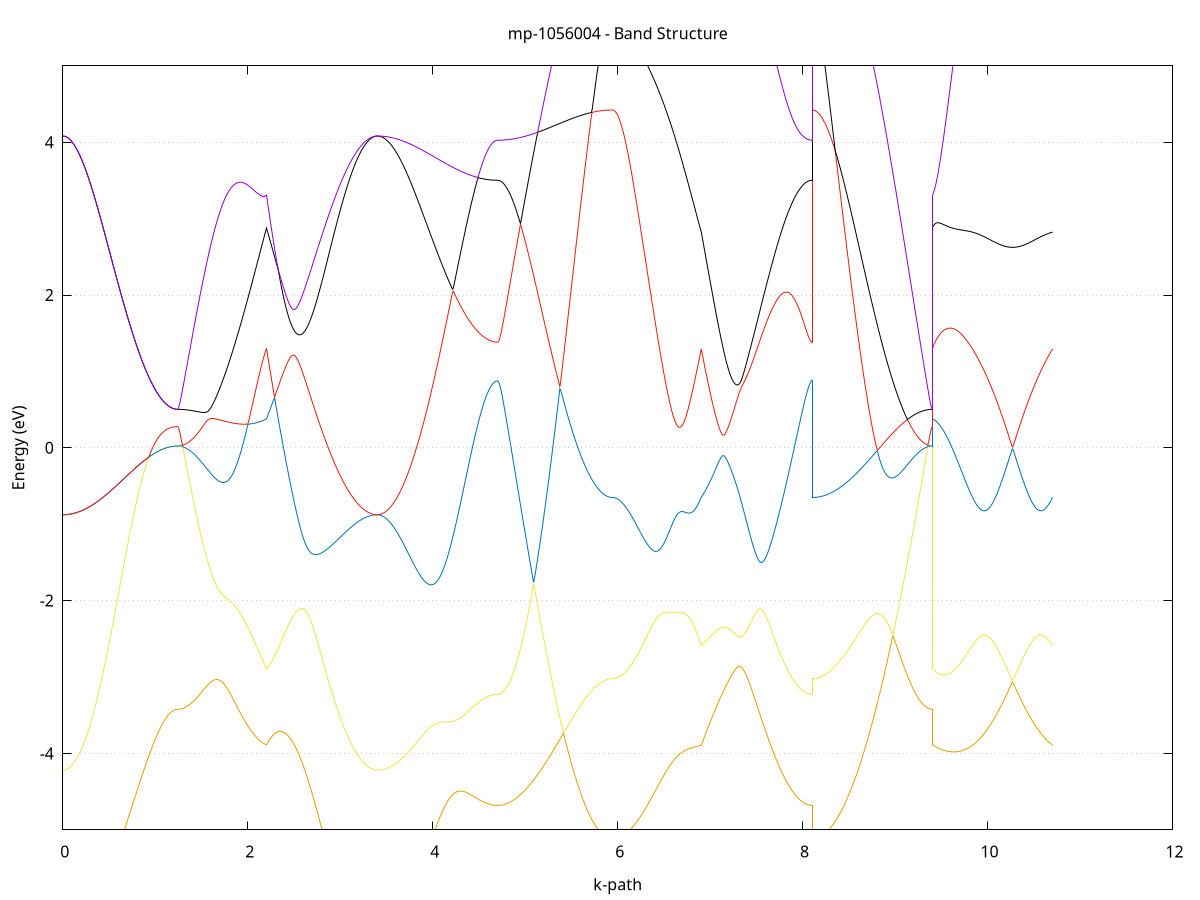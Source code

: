 set title 'mp-1056004 - Band Structure'
set xlabel 'k-path'
set ylabel 'Energy (eV)'
set grid y
set yrange [-5:5]
set terminal png size 800,600
set output 'mp-1056004_bands_gnuplot.png'
plot '-' using 1:2 with lines notitle, '-' using 1:2 with lines notitle, '-' using 1:2 with lines notitle, '-' using 1:2 with lines notitle, '-' using 1:2 with lines notitle, '-' using 1:2 with lines notitle, '-' using 1:2 with lines notitle, '-' using 1:2 with lines notitle, '-' using 1:2 with lines notitle, '-' using 1:2 with lines notitle, '-' using 1:2 with lines notitle, '-' using 1:2 with lines notitle, '-' using 1:2 with lines notitle, '-' using 1:2 with lines notitle, '-' using 1:2 with lines notitle, '-' using 1:2 with lines notitle
0.000000 -34.432274
0.009483 -34.432174
0.018965 -34.432174
0.028448 -34.431974
0.037931 -34.431874
0.047413 -34.431574
0.056896 -34.431274
0.066378 -34.430974
0.075861 -34.430574
0.085344 -34.430174
0.094826 -34.429674
0.104309 -34.429174
0.113792 -34.428574
0.123274 -34.427974
0.132757 -34.427374
0.142240 -34.426574
0.151722 -34.425874
0.161205 -34.425074
0.170687 -34.424174
0.180170 -34.423274
0.189653 -34.422374
0.199135 -34.421374
0.208618 -34.420274
0.218101 -34.419174
0.227583 -34.418074
0.237066 -34.416874
0.246549 -34.415674
0.256031 -34.414474
0.265514 -34.413174
0.274996 -34.424374
0.284479 -34.439674
0.293962 -34.455274
0.303444 -34.471274
0.312927 -34.487674
0.322410 -34.504474
0.331892 -34.521574
0.341375 -34.539074
0.350858 -34.556774
0.360340 -34.574874
0.369823 -34.593274
0.379305 -34.611974
0.388788 -34.630974
0.398271 -34.650174
0.407753 -34.669674
0.417236 -34.689374
0.426719 -34.709374
0.436201 -34.729474
0.445684 -34.749874
0.455167 -34.770374
0.464649 -34.791174
0.474132 -34.812074
0.483614 -34.833074
0.493097 -34.854274
0.502580 -34.875574
0.512062 -34.896974
0.521545 -34.918474
0.531028 -34.940074
0.540510 -34.961674
0.549993 -34.983374
0.559475 -35.005174
0.568958 -35.026974
0.578441 -35.048774
0.587923 -35.070574
0.597406 -35.092374
0.606889 -35.114174
0.616371 -35.135974
0.625854 -35.157674
0.635337 -35.179274
0.644819 -35.200874
0.654302 -35.222374
0.663784 -35.243874
0.673267 -35.265174
0.682750 -35.286374
0.692232 -35.307474
0.701715 -35.328374
0.711198 -35.349174
0.720680 -35.369774
0.730163 -35.390274
0.739646 -35.410574
0.749128 -35.430674
0.758611 -35.450574
0.768093 -35.470274
0.777576 -35.489674
0.787059 -35.508874
0.796541 -35.527874
0.806024 -35.546574
0.815507 -35.565074
0.824989 -35.583274
0.834472 -35.601174
0.843955 -35.618874
0.853437 -35.636174
0.862920 -35.653274
0.872402 -35.669974
0.881885 -35.686374
0.891368 -35.702474
0.900850 -35.718174
0.910333 -35.733574
0.919816 -35.748574
0.929298 -35.763274
0.938781 -35.777674
0.948264 -35.791574
0.957746 -35.805174
0.967229 -35.818374
0.976711 -35.831174
0.986194 -35.843574
0.995677 -35.855574
1.005159 -35.867174
1.014642 -35.878374
1.024125 -35.889074
1.033607 -35.899474
1.043090 -35.909374
1.052573 -35.918874
1.062055 -35.927874
1.071538 -35.936574
1.081020 -35.944674
1.090503 -35.952374
1.099986 -35.959674
1.109468 -35.966474
1.118951 -35.972874
1.128434 -35.978774
1.137916 -35.984174
1.147399 -35.989174
1.156882 -35.993674
1.166364 -35.997674
1.175847 -36.001274
1.185329 -36.004374
1.194812 -36.006974
1.204295 -36.009074
1.213777 -36.010774
1.223260 -36.011974
1.232743 -36.012674
1.242225 -36.012974
1.242225 -36.012974
1.254865 -36.012774
1.267504 -36.012474
1.280144 -36.011874
1.292783 -36.011074
1.305423 -36.009974
1.318063 -36.008674
1.330702 -36.007174
1.343342 -36.005374
1.355981 -36.003374
1.368621 -36.001074
1.381260 -35.998574
1.393900 -35.995874
1.406539 -35.992974
1.419179 -35.989774
1.431818 -35.986374
1.444458 -35.982774
1.457097 -35.978974
1.469737 -35.974874
1.482377 -35.970574
1.495016 -35.966074
1.507656 -35.961274
1.520295 -35.956374
1.532935 -35.951174
1.545574 -35.945774
1.558214 -35.940174
1.570853 -35.934374
1.583493 -35.928374
1.596132 -35.922174
1.608772 -35.915774
1.621411 -35.909174
1.634051 -35.902374
1.646691 -35.895374
1.659330 -35.888174
1.671970 -35.880774
1.684609 -35.873174
1.697249 -35.865474
1.709888 -35.857574
1.722528 -35.849474
1.735167 -35.841174
1.747807 -35.832674
1.760446 -35.824074
1.773086 -35.815274
1.785726 -35.806374
1.798365 -35.797274
1.811005 -35.788074
1.823644 -35.778574
1.836284 -35.769074
1.848923 -35.759374
1.861563 -35.749574
1.874202 -35.739574
1.886842 -35.729474
1.899481 -35.719274
1.912121 -35.708874
1.924760 -35.698374
1.937400 -35.687774
1.950040 -35.677074
1.962679 -35.666274
1.975319 -35.655274
1.987958 -35.644274
2.000598 -35.633074
2.013237 -35.621874
2.025877 -35.610574
2.038516 -35.599074
2.051156 -35.587574
2.063795 -35.575974
2.076435 -35.564374
2.089074 -35.552574
2.101714 -35.540774
2.114354 -35.528974
2.126993 -35.516974
2.139633 -35.504974
2.152272 -35.492974
2.164912 -35.480874
2.177551 -35.468674
2.190191 -35.456474
2.202830 -35.444274
2.202830 -35.444274
2.210769 -35.435474
2.218709 -35.426574
2.226648 -35.417574
2.234587 -35.408474
2.242526 -35.399274
2.250465 -35.390074
2.258404 -35.380774
2.266343 -35.371374
2.274282 -35.361874
2.282221 -35.352374
2.290161 -35.342674
2.298100 -35.333074
2.306039 -35.323274
2.313978 -35.313474
2.321917 -35.303574
2.329856 -35.293674
2.337795 -35.283674
2.345734 -35.273574
2.353674 -35.263474
2.361613 -35.253274
2.369552 -35.243074
2.377491 -35.232774
2.385430 -35.222374
2.393369 -35.211974
2.401308 -35.201574
2.409247 -35.191074
2.417186 -35.180574
2.425126 -35.169974
2.433065 -35.159374
2.441004 -35.148774
2.448943 -35.138074
2.456882 -35.127374
2.464821 -35.116574
2.472760 -35.105774
2.480699 -35.094974
2.488638 -35.084174
2.496578 -35.073374
2.504517 -35.062474
2.512456 -35.051574
2.520395 -35.040674
2.528334 -35.029774
2.536273 -35.018874
2.544212 -35.007974
2.552151 -34.997074
2.560091 -34.986074
2.568030 -34.975174
2.575969 -34.964274
2.583908 -34.953374
2.591847 -34.942474
2.599786 -34.931674
2.607725 -34.920874
2.615664 -34.910074
2.623603 -34.899274
2.631543 -34.888574
2.639482 -34.877974
2.647421 -34.867374
2.655360 -34.856874
2.663299 -34.846374
2.671238 -34.836074
2.679177 -34.825874
2.687116 -34.815774
2.695055 -34.805874
2.702995 -34.796174
2.710934 -34.786574
2.718873 -34.777274
2.726812 -34.768174
2.734751 -34.759274
2.742690 -34.750674
2.750629 -34.742374
2.758568 -34.734274
2.766507 -34.726474
2.774447 -34.718874
2.782386 -34.711574
2.790325 -34.704474
2.798264 -34.697474
2.806203 -34.690674
2.814142 -34.684074
2.822081 -34.677574
2.830020 -34.671274
2.837960 -34.664974
2.845899 -34.658874
2.853838 -34.652774
2.861777 -34.646874
2.869716 -34.640974
2.877655 -34.635174
2.885594 -34.629474
2.893533 -34.623874
2.901472 -34.618274
2.909412 -34.612774
2.917351 -34.607374
2.925290 -34.602074
2.933229 -34.596774
2.941168 -34.591674
2.949107 -34.586474
2.957046 -34.581474
2.964985 -34.576474
2.972924 -34.571574
2.980864 -34.566774
2.988803 -34.561974
2.996742 -34.557274
3.004681 -34.552674
3.012620 -34.548174
3.020559 -34.543674
3.028498 -34.539274
3.036437 -34.534974
3.044376 -34.530774
3.052316 -34.526574
3.060255 -34.522474
3.068194 -34.518474
3.076133 -34.514574
3.084072 -34.510774
3.092011 -34.506974
3.099950 -34.503374
3.107889 -34.499774
3.115829 -34.496274
3.123768 -34.492874
3.131707 -34.489474
3.139646 -34.486274
3.147585 -34.483074
3.155524 -34.480074
3.163463 -34.477074
3.171402 -34.474174
3.179341 -34.471374
3.187281 -34.468674
3.195220 -34.466074
3.203159 -34.463574
3.211098 -34.461074
3.219037 -34.458774
3.226976 -34.456574
3.234915 -34.454374
3.242854 -34.452374
3.250794 -34.450374
3.258733 -34.448574
3.266672 -34.446774
3.274611 -34.445174
3.282550 -34.443574
3.290489 -34.442174
3.298428 -34.440774
3.306367 -34.439474
3.314306 -34.438374
3.322246 -34.437274
3.330185 -34.436374
3.338124 -34.435474
3.346063 -34.434674
3.354002 -34.434074
3.361941 -34.433474
3.369880 -34.433074
3.377819 -34.432674
3.385758 -34.432474
3.393698 -34.432274
3.401637 -34.432274
3.401637 -34.432274
3.412038 -34.432374
3.422439 -34.432974
3.432841 -34.433974
3.443242 -34.435374
3.453643 -34.437074
3.464045 -34.439174
3.474446 -34.441774
3.484847 -34.444674
3.495249 -34.447874
3.505650 -34.451574
3.516051 -34.455574
3.526453 -34.459974
3.536854 -34.464774
3.547255 -34.469874
3.557657 -34.475374
3.568058 -34.481174
3.578459 -34.487374
3.588861 -34.493974
3.599262 -34.500874
3.609663 -34.508074
3.620065 -34.515574
3.630466 -34.523474
3.640867 -34.531674
3.651269 -34.540174
3.661670 -34.549074
3.672071 -34.558174
3.682473 -34.567574
3.692874 -34.577274
3.703275 -34.587274
3.713677 -34.597474
3.724078 -34.607974
3.734479 -34.618774
3.744881 -34.629774
3.755282 -34.641074
3.765683 -34.652574
3.776085 -34.664274
3.786486 -34.676274
3.796887 -34.688374
3.807289 -34.700774
3.817690 -34.713274
3.828092 -34.726074
3.838493 -34.738974
3.848894 -34.751974
3.859296 -34.765174
3.869697 -34.778574
3.880098 -34.792074
3.890500 -34.805674
3.900901 -34.819474
3.911302 -34.833274
3.921704 -34.847274
3.932105 -34.861374
3.942506 -34.875474
3.952908 -34.889674
3.963309 -34.903974
3.973710 -34.918274
3.984112 -34.932674
3.994513 -34.947074
4.004914 -34.961474
4.015316 -34.975974
4.025717 -34.990374
4.036118 -35.004874
4.046520 -35.019274
4.056921 -35.033674
4.067322 -35.048074
4.077724 -35.062474
4.088125 -35.076774
4.098526 -35.090974
4.108928 -35.105174
4.119329 -35.119374
4.129730 -35.133374
4.140132 -35.147274
4.150533 -35.161174
4.160934 -35.174874
4.171336 -35.188574
4.181737 -35.202074
4.192138 -35.215474
4.202540 -35.228674
4.212941 -35.241774
4.223342 -35.254674
4.233744 -35.267474
4.244145 -35.280074
4.254546 -35.292574
4.264948 -35.304774
4.275349 -35.316874
4.285750 -35.328674
4.296152 -35.340374
4.306553 -35.351774
4.316954 -35.363074
4.327356 -35.374074
4.337757 -35.384874
4.348158 -35.395374
4.358560 -35.405674
4.368961 -35.415774
4.379362 -35.425574
4.389764 -35.435174
4.400165 -35.444474
4.410566 -35.453474
4.420968 -35.462174
4.431369 -35.470674
4.441770 -35.478874
4.452172 -35.486774
4.462573 -35.494374
4.472974 -35.501774
4.483376 -35.508774
4.493777 -35.515474
4.504178 -35.521874
4.514580 -35.528074
4.524981 -35.533874
4.535382 -35.539274
4.545784 -35.544474
4.556185 -35.549274
4.566586 -35.553874
4.576988 -35.558074
4.587389 -35.561874
4.597790 -35.565474
4.608192 -35.568674
4.618593 -35.571574
4.628994 -35.574074
4.639396 -35.576274
4.649797 -35.578174
4.660198 -35.579674
4.670600 -35.580874
4.681001 -35.581674
4.691403 -35.582274
4.701804 -35.582374
4.701804 -35.582374
4.711286 -35.582374
4.720769 -35.582274
4.730252 -35.582074
4.739734 -35.581774
4.749217 -35.581474
4.758700 -35.581074
4.768182 -35.580574
4.777665 -35.580074
4.787148 -35.579374
4.796630 -35.578674
4.806113 -35.577974
4.815595 -35.577074
4.825078 -35.576174
4.834561 -35.575174
4.844043 -35.574174
4.853526 -35.572974
4.863009 -35.571774
4.872491 -35.570574
4.881974 -35.569174
4.891457 -35.567774
4.900939 -35.566374
4.910422 -35.564774
4.919904 -35.563274
4.929387 -35.561574
4.938870 -35.559874
4.948352 -35.558074
4.957835 -35.556174
4.967318 -35.554274
4.976800 -35.552374
4.986283 -35.550274
4.995766 -35.548274
5.005248 -35.546074
5.014731 -35.543874
5.024213 -35.541674
5.033696 -35.539374
5.043179 -35.537074
5.052661 -35.534674
5.062144 -35.532174
5.071627 -35.529674
5.081109 -35.527174
5.090592 -35.524574
5.100075 -35.521974
5.109557 -35.519274
5.119040 -35.516574
5.128522 -35.513874
5.138005 -35.511074
5.147488 -35.508274
5.156970 -35.505374
5.166453 -35.502474
5.175936 -35.499574
5.185418 -35.496674
5.194901 -35.493674
5.204384 -35.490674
5.213866 -35.487674
5.223349 -35.484574
5.232831 -35.481574
5.242314 -35.478474
5.251797 -35.475374
5.261279 -35.472274
5.270762 -35.469074
5.280245 -35.465974
5.289727 -35.462874
5.299210 -35.459674
5.308693 -35.456474
5.318175 -35.453374
5.327658 -35.450174
5.337140 -35.446974
5.346623 -35.443774
5.356106 -35.440674
5.365588 -35.437474
5.375071 -35.434374
5.384554 -35.431174
5.394036 -35.428074
5.403519 -35.424874
5.413002 -35.421774
5.422484 -35.418674
5.431967 -35.415574
5.441449 -35.412574
5.450932 -35.409474
5.460415 -35.406474
5.469897 -35.403474
5.479380 -35.400474
5.488863 -35.397574
5.498345 -35.394674
5.507828 -35.391774
5.517310 -35.388974
5.526793 -35.387774
5.536276 -35.404874
5.545758 -35.421674
5.555241 -35.438274
5.564724 -35.454474
5.574206 -35.470474
5.583689 -35.486074
5.593172 -35.501474
5.602654 -35.516474
5.612137 -35.531174
5.621620 -35.545474
5.631102 -35.559474
5.640585 -35.573174
5.650067 -35.586474
5.659550 -35.599474
5.669033 -35.612074
5.678515 -35.624274
5.687998 -35.636174
5.697481 -35.647574
5.706963 -35.658674
5.716446 -35.669374
5.725928 -35.679674
5.735411 -35.689574
5.744894 -35.698974
5.754376 -35.708074
5.763859 -35.716674
5.773342 -35.724974
5.782824 -35.732774
5.792307 -35.740174
5.801790 -35.747074
5.811272 -35.753574
5.820755 -35.759674
5.830237 -35.765274
5.839720 -35.770474
5.849203 -35.775274
5.858685 -35.779574
5.868168 -35.783374
5.877651 -35.786774
5.887133 -35.789774
5.896616 -35.792274
5.906099 -35.794374
5.915581 -35.795974
5.925064 -35.797074
5.934546 -35.797774
5.944029 -35.797974
5.944029 -35.797974
5.956669 -35.797874
5.969308 -35.797674
5.981948 -35.797274
5.994587 -35.796774
6.007227 -35.796074
6.019866 -35.795274
6.032506 -35.794274
6.045145 -35.793174
6.057785 -35.791874
6.070425 -35.790474
6.083064 -35.788874
6.095704 -35.787174
6.108343 -35.785274
6.120983 -35.783274
6.133622 -35.781074
6.146262 -35.778774
6.158901 -35.776374
6.171541 -35.773774
6.184180 -35.770974
6.196820 -35.768074
6.209459 -35.764974
6.222099 -35.761874
6.234739 -35.758474
6.247378 -35.754974
6.260018 -35.751374
6.272657 -35.747574
6.285297 -35.743674
6.297936 -35.739674
6.310576 -35.735474
6.323215 -35.731074
6.335855 -35.726574
6.348494 -35.721974
6.361134 -35.717274
6.373773 -35.712374
6.386413 -35.707274
6.399053 -35.702174
6.411692 -35.696774
6.424332 -35.691374
6.436971 -35.685774
6.449611 -35.680074
6.462250 -35.674274
6.474890 -35.668274
6.487529 -35.662174
6.500169 -35.655874
6.512808 -35.649574
6.525448 -35.643074
6.538088 -35.636474
6.550727 -35.629674
6.563367 -35.622774
6.576006 -35.615774
6.588646 -35.608674
6.601285 -35.601474
6.613925 -35.594074
6.626564 -35.586574
6.639204 -35.578974
6.651843 -35.571274
6.664483 -35.563474
6.677122 -35.555474
6.689762 -35.547474
6.702402 -35.539274
6.715041 -35.530974
6.727681 -35.522574
6.740320 -35.514074
6.752960 -35.505474
6.765599 -35.496774
6.778239 -35.487974
6.790878 -35.478974
6.803518 -35.469974
6.816157 -35.460874
6.828797 -35.451674
6.841436 -35.442374
6.854076 -35.432974
6.866716 -35.423474
6.879355 -35.413874
6.891995 -35.404174
6.904634 -35.394474
6.904634 -35.394474
6.912573 -35.384574
6.920512 -35.374674
6.928452 -35.364674
6.936391 -35.354574
6.944330 -35.344474
6.952269 -35.334274
6.960208 -35.324074
6.968147 -35.313774
6.976086 -35.303574
6.984025 -35.293374
6.991964 -35.283374
6.999904 -35.273674
7.007843 -35.264474
7.015782 -35.256274
7.023721 -35.249774
7.031660 -35.245274
7.039599 -35.242374
7.047538 -35.240574
7.055477 -35.239274
7.063416 -35.238374
7.071356 -35.237774
7.079295 -35.237474
7.087234 -35.237174
7.095173 -35.237174
7.103112 -35.237174
7.111051 -35.237374
7.118990 -35.237674
7.126929 -35.238174
7.134869 -35.238674
7.142808 -35.239374
7.150747 -35.240174
7.158686 -35.241074
7.166625 -35.242174
7.174564 -35.243274
7.182503 -35.244574
7.190442 -35.245974
7.198381 -35.247474
7.206321 -35.249174
7.214260 -35.250974
7.222199 -35.252874
7.230138 -35.254874
7.238077 -35.256974
7.246016 -35.259274
7.253955 -35.261574
7.261894 -35.264074
7.269833 -35.266674
7.277773 -35.269374
7.285712 -35.272174
7.293651 -35.275074
7.301590 -35.278174
7.309529 -35.281274
7.317468 -35.284474
7.325407 -35.287774
7.333346 -35.291174
7.341285 -35.294574
7.349225 -35.298174
7.357164 -35.301774
7.365103 -35.305474
7.373042 -35.309174
7.380981 -35.313074
7.388920 -35.316874
7.396859 -35.320874
7.404798 -35.324874
7.412738 -35.328874
7.420677 -35.332974
7.428616 -35.337074
7.436555 -35.341274
7.444494 -35.345474
7.452433 -35.349674
7.460372 -35.353974
7.468311 -35.358274
7.476250 -35.362574
7.484190 -35.366874
7.492129 -35.371174
7.500068 -35.375474
7.508007 -35.379874
7.515946 -35.384174
7.523885 -35.388574
7.531824 -35.392874
7.539763 -35.397274
7.547702 -35.401574
7.555642 -35.405874
7.563581 -35.410174
7.571520 -35.414474
7.579459 -35.418774
7.587398 -35.423074
7.595337 -35.427274
7.603276 -35.431474
7.611215 -35.435674
7.619154 -35.439874
7.627094 -35.443974
7.635033 -35.448074
7.642972 -35.452174
7.650911 -35.456174
7.658850 -35.460174
7.666789 -35.464074
7.674728 -35.467974
7.682667 -35.471874
7.690607 -35.475674
7.698546 -35.479374
7.706485 -35.483074
7.714424 -35.486774
7.722363 -35.490374
7.730302 -35.493974
7.738241 -35.497474
7.746180 -35.500874
7.754119 -35.504274
7.762059 -35.507574
7.769998 -35.510874
7.777937 -35.514074
7.785876 -35.517274
7.793815 -35.520374
7.801754 -35.523374
7.809693 -35.526274
7.817632 -35.529174
7.825572 -35.531974
7.833511 -35.534774
7.841450 -35.537474
7.849389 -35.540074
7.857328 -35.542574
7.865267 -35.545074
7.873206 -35.547474
7.881145 -35.549774
7.889084 -35.551974
7.897024 -35.554174
7.904963 -35.556274
7.912902 -35.558274
7.920841 -35.560274
7.928780 -35.562074
7.936719 -35.563874
7.944658 -35.565574
7.952597 -35.567174
7.960536 -35.568774
7.968476 -35.570174
7.976415 -35.571574
7.984354 -35.572874
7.992293 -35.574074
8.000232 -35.575274
8.008171 -35.576274
8.016110 -35.577274
8.024049 -35.578174
8.031988 -35.578974
8.039928 -35.579674
8.047867 -35.580274
8.055806 -35.580874
8.063745 -35.581374
8.071684 -35.581674
8.079623 -35.581974
8.087562 -35.582274
8.095501 -35.582374
8.103441 -35.582374
8.103441 -35.797974
8.113842 -35.797974
8.124243 -35.798074
8.134645 -35.798274
8.145046 -35.798574
8.155447 -35.798874
8.165849 -35.799174
8.176250 -35.799674
8.186651 -35.800174
8.197053 -35.800774
8.207454 -35.801374
8.217855 -35.802174
8.228257 -35.802874
8.238658 -35.803774
8.249059 -35.804674
8.259461 -35.805674
8.269862 -35.806674
8.280263 -35.807774
8.290665 -35.808974
8.301066 -35.810174
8.311467 -35.811474
8.321869 -35.812874
8.332270 -35.814274
8.342671 -35.815774
8.353073 -35.817274
8.363474 -35.818874
8.373875 -35.820474
8.384277 -35.822174
8.394678 -35.823974
8.405079 -35.825774
8.415481 -35.827574
8.425882 -35.829474
8.436283 -35.831474
8.446685 -35.833474
8.457086 -35.835474
8.467487 -35.837574
8.477889 -35.839674
8.488290 -35.841874
8.498691 -35.844074
8.509093 -35.846274
8.519494 -35.848574
8.529895 -35.850874
8.540297 -35.853274
8.550698 -35.855674
8.561099 -35.858074
8.571501 -35.860474
8.581902 -35.862974
8.592303 -35.865474
8.602705 -35.868074
8.613106 -35.870574
8.623507 -35.873174
8.633909 -35.875774
8.644310 -35.878374
8.654711 -35.880974
8.665113 -35.883674
8.675514 -35.886274
8.685915 -35.888974
8.696317 -35.891674
8.706718 -35.894274
8.717119 -35.896974
8.727521 -35.899674
8.737922 -35.902374
8.748323 -35.905074
8.758725 -35.907774
8.769126 -35.910474
8.779527 -35.913174
8.789929 -35.915874
8.800330 -35.918574
8.810731 -35.921274
8.821133 -35.923874
8.831534 -35.926574
8.841935 -35.929174
8.852337 -35.931774
8.862738 -35.934374
8.873139 -35.936974
8.883541 -35.939574
8.893942 -35.942074
8.904343 -35.944674
8.914745 -35.947174
8.925146 -35.949574
8.935548 -35.952074
8.945949 -35.954474
8.956350 -35.956874
8.966752 -35.959174
8.977153 -35.961474
8.987554 -35.963774
8.997956 -35.965974
9.008357 -35.968174
9.018758 -35.970374
9.029160 -35.972474
9.039561 -35.974574
9.049962 -35.976574
9.060364 -35.978574
9.070765 -35.980574
9.081166 -35.982474
9.091568 -35.984274
9.101969 -35.986074
9.112370 -35.987774
9.122772 -35.989474
9.133173 -35.991174
9.143574 -35.992774
9.153976 -35.994274
9.164377 -35.995774
9.174778 -35.997174
9.185180 -35.998574
9.195581 -35.999874
9.205982 -36.001174
9.216384 -36.002274
9.226785 -36.003474
9.237186 -36.004474
9.247588 -36.005574
9.257989 -36.006474
9.268390 -36.007374
9.278792 -36.008174
9.289193 -36.008974
9.299594 -36.009574
9.309996 -36.010274
9.320397 -36.010774
9.330798 -36.011274
9.341200 -36.011774
9.351601 -36.012074
9.362002 -36.012374
9.372404 -36.012674
9.382805 -36.012774
9.393206 -36.012874
9.403608 -36.012974
9.403608 -35.444274
9.414009 -35.443174
9.424410 -35.442074
9.434812 -35.440974
9.445213 -35.439874
9.455614 -35.438774
9.466016 -35.437674
9.476417 -35.436474
9.486818 -35.435274
9.497220 -35.434174
9.507621 -35.432974
9.518022 -35.431774
9.528424 -35.430574
9.538825 -35.429374
9.549226 -35.428074
9.559628 -35.426874
9.570029 -35.425674
9.580430 -35.424474
9.590832 -35.423174
9.601233 -35.421974
9.611634 -35.420674
9.622036 -35.419474
9.632437 -35.418174
9.642838 -35.416974
9.653240 -35.415674
9.663641 -35.414474
9.674042 -35.413174
9.684444 -35.411974
9.694845 -35.410774
9.705246 -35.409474
9.715648 -35.408274
9.726049 -35.407074
9.736450 -35.405774
9.746852 -35.404574
9.757253 -35.403374
9.767655 -35.402174
9.778056 -35.400974
9.788457 -35.399774
9.798859 -35.398674
9.809260 -35.397474
9.819661 -35.396374
9.830063 -35.395274
9.840464 -35.394074
9.850865 -35.392974
9.861267 -35.391874
9.871668 -35.390874
9.882069 -35.389774
9.892471 -35.388774
9.902872 -35.387774
9.913273 -35.386774
9.923675 -35.385774
9.934076 -35.384874
9.944477 -35.383974
9.954879 -35.383074
9.965280 -35.382174
9.975681 -35.381274
9.986083 -35.380474
9.996484 -35.379674
10.006885 -35.378874
10.017287 -35.378174
10.027688 -35.377374
10.038089 -35.376674
10.048491 -35.376074
10.058892 -35.375374
10.069293 -35.374774
10.079695 -35.374174
10.090096 -35.373674
10.100497 -35.373174
10.110899 -35.372674
10.121300 -35.372174
10.131701 -35.371774
10.142103 -35.371374
10.152504 -35.370974
10.162905 -35.370574
10.173307 -35.370274
10.183708 -35.370074
10.194109 -35.369774
10.204511 -35.369574
10.214912 -35.369374
10.225313 -35.369174
10.235715 -35.369074
10.246116 -35.368974
10.256517 -35.368974
10.266919 -35.368874
10.277320 -35.368974
10.287721 -35.368974
10.298123 -35.369074
10.308524 -35.369174
10.318925 -35.369274
10.329327 -35.369474
10.339728 -35.369574
10.350129 -35.369874
10.360531 -35.370074
10.370932 -35.370374
10.381333 -35.370774
10.391735 -35.371074
10.402136 -35.371474
10.412537 -35.371874
10.422939 -35.372274
10.433340 -35.372774
10.443741 -35.373274
10.454143 -35.373874
10.464544 -35.374374
10.474945 -35.374974
10.485347 -35.375574
10.495748 -35.376274
10.506149 -35.376974
10.516551 -35.377674
10.526952 -35.378374
10.537353 -35.379174
10.547755 -35.379974
10.558156 -35.380774
10.568557 -35.381574
10.578959 -35.382474
10.589360 -35.383374
10.599761 -35.384274
10.610163 -35.385174
10.620564 -35.386174
10.630966 -35.387074
10.641367 -35.388074
10.651768 -35.389074
10.662170 -35.390174
10.672571 -35.391174
10.682972 -35.392274
10.693374 -35.393374
10.703775 -35.394474
e
0.000000 -34.432274
0.009483 -34.432174
0.018965 -34.432174
0.028448 -34.431974
0.037931 -34.431774
0.047413 -34.431574
0.056896 -34.431274
0.066378 -34.430974
0.075861 -34.430574
0.085344 -34.430174
0.094826 -34.429674
0.104309 -34.429174
0.113792 -34.428574
0.123274 -34.427974
0.132757 -34.427374
0.142240 -34.426574
0.151722 -34.425874
0.161205 -34.425074
0.170687 -34.424174
0.180170 -34.423274
0.189653 -34.422274
0.199135 -34.421374
0.208618 -34.420274
0.218101 -34.419174
0.227583 -34.418074
0.237066 -34.416874
0.246549 -34.415674
0.256031 -34.414474
0.265514 -34.413174
0.274996 -34.411874
0.284479 -34.410474
0.293962 -34.409074
0.303444 -34.407574
0.312927 -34.406074
0.322410 -34.404574
0.331892 -34.403074
0.341375 -34.401474
0.350858 -34.399774
0.360340 -34.398174
0.369823 -34.396474
0.379305 -34.394774
0.388788 -34.392974
0.398271 -34.391274
0.407753 -34.389474
0.417236 -34.387574
0.426719 -34.385774
0.436201 -34.383874
0.445684 -34.381974
0.455167 -34.379974
0.464649 -34.378074
0.474132 -34.376074
0.483614 -34.374074
0.493097 -34.372074
0.502580 -34.370074
0.512062 -34.368074
0.521545 -34.365974
0.531028 -34.363974
0.540510 -34.361874
0.549993 -34.359774
0.559475 -34.357674
0.568958 -34.355574
0.578441 -34.353474
0.587923 -34.351274
0.597406 -34.349174
0.606889 -34.347074
0.616371 -34.344874
0.625854 -34.342774
0.635337 -34.340674
0.644819 -34.338474
0.654302 -34.336374
0.663784 -34.334274
0.673267 -34.332074
0.682750 -34.329974
0.692232 -34.327874
0.701715 -34.325774
0.711198 -34.323674
0.720680 -34.321574
0.730163 -34.319574
0.739646 -34.317474
0.749128 -34.315474
0.758611 -34.313374
0.768093 -34.311374
0.777576 -34.309374
0.787059 -34.307474
0.796541 -34.305474
0.806024 -34.303574
0.815507 -34.301674
0.824989 -34.299774
0.834472 -34.297874
0.843955 -34.296074
0.853437 -34.294274
0.862920 -34.292474
0.872402 -34.290674
0.881885 -34.288974
0.891368 -34.287274
0.900850 -34.285674
0.910333 -34.284074
0.919816 -34.282474
0.929298 -34.280874
0.938781 -34.279374
0.948264 -34.277874
0.957746 -34.276474
0.967229 -34.275074
0.976711 -34.273674
0.986194 -34.272374
0.995677 -34.271074
1.005159 -34.269774
1.014642 -34.268574
1.024125 -34.267474
1.033607 -34.266374
1.043090 -34.265274
1.052573 -34.264274
1.062055 -34.263274
1.071538 -34.262374
1.081020 -34.261474
1.090503 -34.260674
1.099986 -34.259874
1.109468 -34.259074
1.118951 -34.258374
1.128434 -34.257774
1.137916 -34.257174
1.147399 -34.256674
1.156882 -34.256174
1.166364 -34.255674
1.175847 -34.255274
1.185329 -34.254974
1.194812 -34.254674
1.204295 -34.254474
1.213777 -34.254274
1.223260 -34.254174
1.232743 -34.254074
1.242225 -34.254074
1.242225 -34.254074
1.254865 -34.254274
1.267504 -34.254974
1.280144 -34.256074
1.292783 -34.257574
1.305423 -34.259574
1.318063 -34.262074
1.330702 -34.264974
1.343342 -34.268274
1.355981 -34.271974
1.368621 -34.276174
1.381260 -34.280774
1.393900 -34.285874
1.406539 -34.291274
1.419179 -34.297174
1.431818 -34.303474
1.444458 -34.310074
1.457097 -34.317174
1.469737 -34.324674
1.482377 -34.332574
1.495016 -34.340774
1.507656 -34.349374
1.520295 -34.358374
1.532935 -34.367774
1.545574 -34.377474
1.558214 -34.387474
1.570853 -34.397874
1.583493 -34.408574
1.596132 -34.419674
1.608772 -34.430974
1.621411 -34.442674
1.634051 -34.454574
1.646691 -34.466774
1.659330 -34.479274
1.671970 -34.492074
1.684609 -34.505074
1.697249 -34.518374
1.709888 -34.531874
1.722528 -34.545574
1.735167 -34.559574
1.747807 -34.573674
1.760446 -34.587974
1.773086 -34.602474
1.785726 -34.617174
1.798365 -34.632074
1.811005 -34.647074
1.823644 -34.662174
1.836284 -34.677474
1.848923 -34.692774
1.861563 -34.708274
1.874202 -34.723874
1.886842 -34.739474
1.899481 -34.755274
1.912121 -34.770974
1.924760 -34.786874
1.937400 -34.802674
1.950040 -34.818574
1.962679 -34.834474
1.975319 -34.850374
1.987958 -34.866274
2.000598 -34.882174
2.013237 -34.897974
2.025877 -34.913774
2.038516 -34.929474
2.051156 -34.945174
2.063795 -34.960774
2.076435 -34.976274
2.089074 -34.991674
2.101714 -35.007074
2.114354 -35.022174
2.126993 -35.037274
2.139633 -35.052174
2.152272 -35.066974
2.164912 -35.081574
2.177551 -35.096074
2.190191 -35.110274
2.202830 -35.124374
2.202830 -35.124374
2.210769 -35.119474
2.218709 -35.114474
2.226648 -35.109474
2.234587 -35.104374
2.242526 -35.099274
2.250465 -35.094174
2.258404 -35.088974
2.266343 -35.083674
2.274282 -35.078374
2.282221 -35.073074
2.290161 -35.067674
2.298100 -35.062174
2.306039 -35.056774
2.313978 -35.051274
2.321917 -35.045674
2.329856 -35.040074
2.337795 -35.034474
2.345734 -35.028774
2.353674 -35.023074
2.361613 -35.017274
2.369552 -35.011574
2.377491 -35.005674
2.385430 -34.999874
2.393369 -34.993974
2.401308 -34.988074
2.409247 -34.982074
2.417186 -34.976074
2.425126 -34.970074
2.433065 -34.964074
2.441004 -34.957974
2.448943 -34.951874
2.456882 -34.945774
2.464821 -34.939574
2.472760 -34.933374
2.480699 -34.927174
2.488638 -34.920974
2.496578 -34.914774
2.504517 -34.908474
2.512456 -34.902174
2.520395 -34.895874
2.528334 -34.889474
2.536273 -34.883174
2.544212 -34.876774
2.552151 -34.870374
2.560091 -34.863974
2.568030 -34.857474
2.575969 -34.851074
2.583908 -34.844574
2.591847 -34.838074
2.599786 -34.831474
2.607725 -34.824974
2.615664 -34.818374
2.623603 -34.811774
2.631543 -34.805074
2.639482 -34.798374
2.647421 -34.791674
2.655360 -34.784874
2.663299 -34.777974
2.671238 -34.771074
2.679177 -34.764074
2.687116 -34.756974
2.695055 -34.749774
2.702995 -34.742374
2.710934 -34.734874
2.718873 -34.727274
2.726812 -34.719374
2.734751 -34.711374
2.742690 -34.703174
2.750629 -34.694774
2.758568 -34.686174
2.766507 -34.677374
2.774447 -34.668374
2.782386 -34.659274
2.790325 -34.650074
2.798264 -34.640774
2.806203 -34.631374
2.814142 -34.621874
2.822081 -34.612474
2.830020 -34.602974
2.837960 -34.593374
2.845899 -34.583874
2.853838 -34.574474
2.861777 -34.564974
2.869716 -34.555574
2.877655 -34.546174
2.885594 -34.536874
2.893533 -34.527574
2.901472 -34.518474
2.909412 -34.509274
2.917351 -34.500274
2.925290 -34.491274
2.933229 -34.482374
2.941168 -34.473574
2.949107 -34.464874
2.957046 -34.456174
2.964985 -34.447674
2.972924 -34.445074
2.980864 -34.444574
2.988803 -34.444174
2.996742 -34.443774
3.004681 -34.443374
3.012620 -34.442974
3.020559 -34.442574
3.028498 -34.442174
3.036437 -34.441774
3.044376 -34.441374
3.052316 -34.440974
3.060255 -34.440574
3.068194 -34.440274
3.076133 -34.439874
3.084072 -34.439574
3.092011 -34.439174
3.099950 -34.438874
3.107889 -34.438474
3.115829 -34.438174
3.123768 -34.437874
3.131707 -34.437574
3.139646 -34.437274
3.147585 -34.436974
3.155524 -34.436674
3.163463 -34.436374
3.171402 -34.436174
3.179341 -34.435874
3.187281 -34.435674
3.195220 -34.435374
3.203159 -34.435174
3.211098 -34.434974
3.219037 -34.434674
3.226976 -34.434474
3.234915 -34.434274
3.242854 -34.434074
3.250794 -34.433974
3.258733 -34.433774
3.266672 -34.433574
3.274611 -34.433474
3.282550 -34.433274
3.290489 -34.433174
3.298428 -34.433074
3.306367 -34.432874
3.314306 -34.432774
3.322246 -34.432674
3.330185 -34.432574
3.338124 -34.432574
3.346063 -34.432474
3.354002 -34.432374
3.361941 -34.432374
3.369880 -34.432274
3.377819 -34.432274
3.385758 -34.432274
3.393698 -34.432274
3.401637 -34.432274
3.401637 -34.432274
3.412038 -34.432274
3.422439 -34.432374
3.432841 -34.432574
3.443242 -34.432874
3.453643 -34.433274
3.464045 -34.433774
3.474446 -34.434374
3.484847 -34.434974
3.495249 -34.435674
3.505650 -34.436574
3.516051 -34.437474
3.526453 -34.438374
3.536854 -34.439474
3.547255 -34.440674
3.557657 -34.441874
3.568058 -34.443174
3.578459 -34.444574
3.588861 -34.446074
3.599262 -34.447574
3.609663 -34.449174
3.620065 -34.450874
3.630466 -34.452674
3.640867 -34.454474
3.651269 -34.456374
3.661670 -34.458374
3.672071 -34.460474
3.682473 -34.462574
3.692874 -34.464774
3.703275 -34.466974
3.713677 -34.469374
3.724078 -34.471674
3.734479 -34.474174
3.744881 -34.476674
3.755282 -34.479174
3.765683 -34.481774
3.776085 -34.484474
3.786486 -34.487174
3.796887 -34.489974
3.807289 -34.492774
3.817690 -34.495574
3.828092 -34.498574
3.838493 -34.501474
3.848894 -34.504474
3.859296 -34.507474
3.869697 -34.510574
3.880098 -34.513674
3.890500 -34.516774
3.900901 -34.519974
3.911302 -34.523174
3.921704 -34.526374
3.932105 -34.529574
3.942506 -34.532874
3.952908 -34.536174
3.963309 -34.539474
3.973710 -34.542774
3.984112 -34.546074
3.994513 -34.549474
4.004914 -34.552774
4.015316 -34.556174
4.025717 -34.559474
4.036118 -34.562874
4.046520 -34.566274
4.056921 -34.569574
4.067322 -34.572974
4.077724 -34.576374
4.088125 -34.579674
4.098526 -34.583074
4.108928 -34.586374
4.119329 -34.589674
4.129730 -34.592974
4.140132 -34.596274
4.150533 -34.599574
4.160934 -34.602774
4.171336 -34.606074
4.181737 -34.609274
4.192138 -34.612374
4.202540 -34.615574
4.212941 -34.618674
4.223342 -34.621674
4.233744 -34.624774
4.244145 -34.627774
4.254546 -34.630774
4.264948 -34.633674
4.275349 -34.636474
4.285750 -34.639374
4.296152 -34.642174
4.306553 -34.644874
4.316954 -34.647574
4.327356 -34.650174
4.337757 -34.652774
4.348158 -34.655374
4.358560 -34.657774
4.368961 -34.660274
4.379362 -34.662574
4.389764 -34.664874
4.400165 -34.667074
4.410566 -34.669274
4.420968 -34.671374
4.431369 -34.673474
4.441770 -34.675474
4.452172 -34.677374
4.462573 -34.679174
4.472974 -34.680974
4.483376 -34.682674
4.493777 -34.684274
4.504178 -34.685874
4.514580 -34.687274
4.524981 -34.688674
4.535382 -34.690074
4.545784 -34.691274
4.556185 -34.692474
4.566586 -34.693574
4.576988 -34.694574
4.587389 -34.695574
4.597790 -34.696374
4.608192 -34.697174
4.618593 -34.697874
4.628994 -34.698474
4.639396 -34.699074
4.649797 -34.699474
4.660198 -34.699874
4.670600 -34.700174
4.681001 -34.700374
4.691403 -34.700474
4.701804 -34.700474
4.701804 -34.700474
4.711286 -34.700474
4.720769 -34.700374
4.730252 -34.700274
4.739734 -34.700074
4.749217 -34.699874
4.758700 -34.699574
4.768182 -34.699174
4.777665 -34.698774
4.787148 -34.698274
4.796630 -34.697774
4.806113 -34.697174
4.815595 -34.696574
4.825078 -34.695874
4.834561 -34.695174
4.844043 -34.694374
4.853526 -34.693574
4.863009 -34.692674
4.872491 -34.691774
4.881974 -34.690774
4.891457 -34.689674
4.900939 -34.688674
4.910422 -34.687474
4.919904 -34.686274
4.929387 -34.685074
4.938870 -34.683774
4.948352 -34.682474
4.957835 -34.681074
4.967318 -34.679674
4.976800 -34.678274
4.986283 -34.676774
4.995766 -34.675174
5.005248 -34.673674
5.014731 -34.671974
5.024213 -34.670374
5.033696 -34.668674
5.043179 -34.666874
5.052661 -34.665174
5.062144 -34.663374
5.071627 -34.661474
5.081109 -34.659574
5.090592 -34.657674
5.100075 -34.655774
5.109557 -34.653774
5.119040 -34.651774
5.128522 -34.649774
5.138005 -34.647674
5.147488 -34.645674
5.156970 -34.643574
5.166453 -34.641374
5.175936 -34.654974
5.185418 -34.674874
5.194901 -34.694974
5.204384 -34.715174
5.213866 -34.735374
5.223349 -34.755774
5.232831 -34.776274
5.242314 -34.796774
5.251797 -34.817374
5.261279 -34.837974
5.270762 -34.858674
5.280245 -34.879374
5.289727 -34.900074
5.299210 -34.920774
5.308693 -34.941474
5.318175 -34.962174
5.327658 -34.982774
5.337140 -35.003374
5.346623 -35.023874
5.356106 -35.044274
5.365588 -35.064674
5.375071 -35.084974
5.384554 -35.105074
5.394036 -35.125174
5.403519 -35.145074
5.413002 -35.164874
5.422484 -35.184474
5.431967 -35.203974
5.441449 -35.223274
5.450932 -35.242374
5.460415 -35.261374
5.469897 -35.280074
5.479380 -35.298574
5.488863 -35.316974
5.498345 -35.334974
5.507828 -35.352874
5.517310 -35.370474
5.526793 -35.386074
5.536276 -35.383374
5.545758 -35.380574
5.555241 -35.377874
5.564724 -35.375274
5.574206 -35.372674
5.583689 -35.370074
5.593172 -35.367574
5.602654 -35.365074
5.612137 -35.362674
5.621620 -35.360274
5.631102 -35.357974
5.640585 -35.355674
5.650067 -35.353474
5.659550 -35.351274
5.669033 -35.349174
5.678515 -35.347174
5.687998 -35.345174
5.697481 -35.343274
5.706963 -35.341374
5.716446 -35.339574
5.725928 -35.337874
5.735411 -35.336174
5.744894 -35.334574
5.754376 -35.333074
5.763859 -35.331574
5.773342 -35.330174
5.782824 -35.328874
5.792307 -35.327574
5.801790 -35.326474
5.811272 -35.325374
5.820755 -35.324274
5.830237 -35.323374
5.839720 -35.322474
5.849203 -35.321674
5.858685 -35.320874
5.868168 -35.320274
5.877651 -35.319674
5.887133 -35.319174
5.896616 -35.318774
5.906099 -35.318374
5.915581 -35.318074
5.925064 -35.317874
5.934546 -35.317774
5.944029 -35.317774
5.944029 -35.317774
5.956669 -35.317674
5.969308 -35.317374
5.981948 -35.316874
5.994587 -35.316174
6.007227 -35.315374
6.019866 -35.314274
6.032506 -35.313074
6.045145 -35.311574
6.057785 -35.309974
6.070425 -35.308174
6.083064 -35.306174
6.095704 -35.303974
6.108343 -35.301674
6.120983 -35.299174
6.133622 -35.296474
6.146262 -35.293674
6.158901 -35.290674
6.171541 -35.287474
6.184180 -35.284174
6.196820 -35.280674
6.209459 -35.277174
6.222099 -35.273374
6.234739 -35.269574
6.247378 -35.265574
6.260018 -35.261574
6.272657 -35.257374
6.285297 -35.253074
6.297936 -35.248774
6.310576 -35.244274
6.323215 -35.239774
6.335855 -35.235274
6.348494 -35.230674
6.361134 -35.226074
6.373773 -35.221474
6.386413 -35.216874
6.399053 -35.212274
6.411692 -35.207674
6.424332 -35.203174
6.436971 -35.198774
6.449611 -35.194474
6.462250 -35.190274
6.474890 -35.186174
6.487529 -35.182274
6.500169 -35.178474
6.512808 -35.174974
6.525448 -35.171774
6.538088 -35.168674
6.550727 -35.165974
6.563367 -35.163574
6.576006 -35.161574
6.588646 -35.159874
6.601285 -35.158674
6.613925 -35.157774
6.626564 -35.157374
6.639204 -35.157374
6.651843 -35.157974
6.664483 -35.158874
6.677122 -35.160374
6.689762 -35.162274
6.702402 -35.164674
6.715041 -35.167574
6.727681 -35.170874
6.740320 -35.174574
6.752960 -35.178674
6.765599 -35.183174
6.778239 -35.187974
6.790878 -35.193174
6.803518 -35.198674
6.816157 -35.204374
6.828797 -35.210374
6.841436 -35.216574
6.854076 -35.222874
6.866716 -35.229474
6.879355 -35.236074
6.891995 -35.242874
6.904634 -35.249774
6.904634 -35.249774
6.912573 -35.248474
6.920512 -35.247274
6.928452 -35.245974
6.936391 -35.244774
6.944330 -35.243574
6.952269 -35.242374
6.960208 -35.241174
6.968147 -35.239874
6.976086 -35.238674
6.984025 -35.237274
6.991964 -35.235774
6.999904 -35.233874
7.007843 -35.231574
7.015782 -35.228074
7.023721 -35.222974
7.031660 -35.215974
7.039599 -35.207274
7.047538 -35.197574
7.055477 -35.187274
7.063416 -35.176674
7.071356 -35.165774
7.079295 -35.154674
7.087234 -35.143574
7.095173 -35.132274
7.103112 -35.120874
7.111051 -35.109474
7.118990 -35.097974
7.126929 -35.086374
7.134869 -35.074774
7.142808 -35.063174
7.150747 -35.051474
7.158686 -35.039774
7.166625 -35.027974
7.174564 -35.016174
7.182503 -35.004374
7.190442 -34.992474
7.198381 -34.980674
7.206321 -34.968774
7.214260 -34.956874
7.222199 -34.944974
7.230138 -34.932974
7.238077 -34.921074
7.246016 -34.909174
7.253955 -34.897174
7.261894 -34.885274
7.269833 -34.873374
7.277773 -34.861474
7.285712 -34.849674
7.293651 -34.838674
7.301590 -34.835774
7.309529 -34.835474
7.317468 -34.835174
7.325407 -34.834874
7.333346 -34.834474
7.341285 -34.833974
7.349225 -34.833374
7.357164 -34.832674
7.365103 -34.831874
7.373042 -34.830974
7.380981 -34.830074
7.388920 -34.828974
7.396859 -34.827874
7.404798 -34.826674
7.412738 -34.825474
7.420677 -34.824174
7.428616 -34.822774
7.436555 -34.821374
7.444494 -34.819874
7.452433 -34.818274
7.460372 -34.816674
7.468311 -34.815074
7.476250 -34.813374
7.484190 -34.811574
7.492129 -34.809874
7.500068 -34.807974
7.508007 -34.806174
7.515946 -34.804274
7.523885 -34.802374
7.531824 -34.800474
7.539763 -34.798474
7.547702 -34.796574
7.555642 -34.794574
7.563581 -34.792574
7.571520 -34.790574
7.579459 -34.788474
7.587398 -34.786474
7.595337 -34.784374
7.603276 -34.782374
7.611215 -34.780274
7.619154 -34.778274
7.627094 -34.776174
7.635033 -34.774174
7.642972 -34.772074
7.650911 -34.770074
7.658850 -34.767974
7.666789 -34.765974
7.674728 -34.763974
7.682667 -34.761974
7.690607 -34.759974
7.698546 -34.757974
7.706485 -34.755974
7.714424 -34.754074
7.722363 -34.752074
7.730302 -34.750174
7.738241 -34.748274
7.746180 -34.746474
7.754119 -34.744574
7.762059 -34.742774
7.769998 -34.740974
7.777937 -34.739274
7.785876 -34.737474
7.793815 -34.735774
7.801754 -34.734174
7.809693 -34.732474
7.817632 -34.730874
7.825572 -34.729274
7.833511 -34.727774
7.841450 -34.726274
7.849389 -34.724774
7.857328 -34.723374
7.865267 -34.721974
7.873206 -34.720674
7.881145 -34.719274
7.889084 -34.718074
7.897024 -34.716774
7.904963 -34.715574
7.912902 -34.714474
7.920841 -34.713374
7.928780 -34.712274
7.936719 -34.711274
7.944658 -34.710274
7.952597 -34.709374
7.960536 -34.708474
7.968476 -34.707574
7.976415 -34.706774
7.984354 -34.706074
7.992293 -34.705374
8.000232 -34.704674
8.008171 -34.704074
8.016110 -34.703474
8.024049 -34.702974
8.031988 -34.702474
8.039928 -34.702074
8.047867 -34.701774
8.055806 -34.701374
8.063745 -34.701174
8.071684 -34.700874
8.079623 -34.700774
8.087562 -34.700574
8.095501 -34.700574
8.103441 -34.700474
8.103441 -35.317774
8.113842 -35.317574
8.124243 -35.317074
8.134645 -35.316274
8.145046 -35.315174
8.155447 -35.313774
8.165849 -35.312074
8.176250 -35.309974
8.186651 -35.307674
8.197053 -35.304974
8.207454 -35.301974
8.217855 -35.298674
8.228257 -35.295074
8.238658 -35.291174
8.249059 -35.286874
8.259461 -35.282374
8.269862 -35.277574
8.280263 -35.272474
8.290665 -35.267074
8.301066 -35.261374
8.311467 -35.255374
8.321869 -35.249174
8.332270 -35.242574
8.342671 -35.235774
8.353073 -35.228674
8.363474 -35.221274
8.373875 -35.213674
8.384277 -35.205774
8.394678 -35.197674
8.405079 -35.189274
8.415481 -35.180574
8.425882 -35.171674
8.436283 -35.162574
8.446685 -35.153174
8.457086 -35.143574
8.467487 -35.133774
8.477889 -35.123774
8.488290 -35.113574
8.498691 -35.103074
8.509093 -35.092474
8.519494 -35.081574
8.529895 -35.070574
8.540297 -35.059374
8.550698 -35.047974
8.561099 -35.036474
8.571501 -35.024774
8.581902 -35.012874
8.592303 -35.000874
8.602705 -34.988674
8.613106 -34.976374
8.623507 -34.963974
8.633909 -34.951474
8.644310 -34.938874
8.654711 -34.926074
8.665113 -34.913274
8.675514 -34.900374
8.685915 -34.887274
8.696317 -34.874274
8.706718 -34.861074
8.717119 -34.847874
8.727521 -34.834674
8.737922 -34.821374
8.748323 -34.808074
8.758725 -34.794674
8.769126 -34.781374
8.779527 -34.767974
8.789929 -34.754574
8.800330 -34.741274
8.810731 -34.727874
8.821133 -34.714574
8.831534 -34.701274
8.841935 -34.688074
8.852337 -34.674874
8.862738 -34.661774
8.873139 -34.648774
8.883541 -34.635774
8.893942 -34.622874
8.904343 -34.610074
8.914745 -34.597374
8.925146 -34.584874
8.935548 -34.572374
8.945949 -34.560074
8.956350 -34.547874
8.966752 -34.535874
8.977153 -34.523974
8.987554 -34.512274
8.997956 -34.500674
9.008357 -34.489374
9.018758 -34.478174
9.029160 -34.467174
9.039561 -34.456374
9.049962 -34.445774
9.060364 -34.435474
9.070765 -34.425274
9.081166 -34.415374
9.091568 -34.405774
9.101969 -34.396274
9.112370 -34.387174
9.122772 -34.378174
9.133173 -34.369574
9.143574 -34.361174
9.153976 -34.353074
9.164377 -34.345274
9.174778 -34.337774
9.185180 -34.330574
9.195581 -34.323574
9.205982 -34.316974
9.216384 -34.310674
9.226785 -34.304674
9.237186 -34.298974
9.247588 -34.293574
9.257989 -34.288574
9.268390 -34.283874
9.278792 -34.279474
9.289193 -34.275474
9.299594 -34.271774
9.309996 -34.268374
9.320397 -34.265374
9.330798 -34.262774
9.341200 -34.260474
9.351601 -34.258474
9.362002 -34.256874
9.372404 -34.255674
9.382805 -34.254774
9.393206 -34.254174
9.403608 -34.254074
9.403608 -35.124374
9.414009 -35.130074
9.424410 -35.135674
9.434812 -35.141174
9.445213 -35.146674
9.455614 -35.151974
9.466016 -35.157274
9.476417 -35.162474
9.486818 -35.167574
9.497220 -35.172474
9.507621 -35.177274
9.518022 -35.182074
9.528424 -35.186574
9.538825 -35.191074
9.549226 -35.195374
9.559628 -35.199574
9.570029 -35.203674
9.580430 -35.207574
9.590832 -35.211274
9.601233 -35.214874
9.611634 -35.218274
9.622036 -35.221574
9.632437 -35.224774
9.642838 -35.227674
9.653240 -35.230474
9.663641 -35.233074
9.674042 -35.235574
9.684444 -35.237774
9.694845 -35.239874
9.705246 -35.241774
9.715648 -35.243574
9.726049 -35.245074
9.736450 -35.246474
9.746852 -35.247574
9.757253 -35.248574
9.767655 -35.249374
9.778056 -35.249974
9.788457 -35.250374
9.798859 -35.250674
9.809260 -35.250674
9.819661 -35.250474
9.830063 -35.250074
9.840464 -35.249574
9.850865 -35.248774
9.861267 -35.247874
9.871668 -35.246674
9.882069 -35.245274
9.892471 -35.243774
9.902872 -35.241974
9.913273 -35.240074
9.923675 -35.237974
9.934076 -35.235574
9.944477 -35.233074
9.954879 -35.230274
9.965280 -35.227374
9.975681 -35.224274
9.986083 -35.220974
9.996484 -35.217474
10.006885 -35.213774
10.017287 -35.209874
10.027688 -35.205774
10.038089 -35.201574
10.048491 -35.197174
10.058892 -35.192474
10.069293 -35.187774
10.079695 -35.182774
10.090096 -35.177574
10.100497 -35.172274
10.110899 -35.166774
10.121300 -35.161174
10.131701 -35.155374
10.142103 -35.149374
10.152504 -35.143274
10.162905 -35.136974
10.173307 -35.130574
10.183708 -35.123974
10.194109 -35.117274
10.204511 -35.110374
10.214912 -35.103374
10.225313 -35.096274
10.235715 -35.088974
10.246116 -35.081674
10.256517 -35.074174
10.266919 -35.066474
10.277320 -35.069074
10.287721 -35.076674
10.298123 -35.084074
10.308524 -35.091474
10.318925 -35.098674
10.329327 -35.105774
10.339728 -35.112674
10.350129 -35.119474
10.360531 -35.126174
10.370932 -35.132674
10.381333 -35.139074
10.391735 -35.145374
10.402136 -35.151374
10.412537 -35.157274
10.422939 -35.163074
10.433340 -35.168674
10.443741 -35.174074
10.454143 -35.179374
10.464544 -35.184474
10.474945 -35.189374
10.485347 -35.194074
10.495748 -35.198674
10.506149 -35.202974
10.516551 -35.207174
10.526952 -35.211174
10.537353 -35.214974
10.547755 -35.218674
10.558156 -35.222074
10.568557 -35.225374
10.578959 -35.228374
10.589360 -35.231274
10.599761 -35.233974
10.610163 -35.236374
10.620564 -35.238674
10.630966 -35.240774
10.641367 -35.242674
10.651768 -35.244274
10.662170 -35.245774
10.672571 -35.247074
10.682972 -35.248174
10.693374 -35.249074
10.703775 -35.249774
e
0.000000 -34.194074
0.009483 -34.194374
0.018965 -34.195174
0.028448 -34.196674
0.037931 -34.198674
0.047413 -34.201274
0.056896 -34.204474
0.066378 -34.208174
0.075861 -34.212474
0.085344 -34.217374
0.094826 -34.222774
0.104309 -34.228774
0.113792 -34.235274
0.123274 -34.242374
0.132757 -34.249974
0.142240 -34.258174
0.151722 -34.266774
0.161205 -34.276074
0.170687 -34.285774
0.180170 -34.295974
0.189653 -34.306674
0.199135 -34.317974
0.208618 -34.329674
0.218101 -34.341874
0.227583 -34.354474
0.237066 -34.367574
0.246549 -34.381174
0.256031 -34.395174
0.265514 -34.409574
0.274996 -34.411874
0.284479 -34.410474
0.293962 -34.409074
0.303444 -34.407574
0.312927 -34.406074
0.322410 -34.404574
0.331892 -34.403074
0.341375 -34.401474
0.350858 -34.399774
0.360340 -34.398174
0.369823 -34.396474
0.379305 -34.394774
0.388788 -34.392974
0.398271 -34.391274
0.407753 -34.389374
0.417236 -34.387574
0.426719 -34.385774
0.436201 -34.383874
0.445684 -34.381974
0.455167 -34.379974
0.464649 -34.378074
0.474132 -34.376074
0.483614 -34.374074
0.493097 -34.372074
0.502580 -34.370074
0.512062 -34.368074
0.521545 -34.365974
0.531028 -34.363974
0.540510 -34.361874
0.549993 -34.359774
0.559475 -34.357674
0.568958 -34.355574
0.578441 -34.353474
0.587923 -34.351274
0.597406 -34.349174
0.606889 -34.347074
0.616371 -34.344874
0.625854 -34.342774
0.635337 -34.340674
0.644819 -34.338474
0.654302 -34.336374
0.663784 -34.334274
0.673267 -34.332074
0.682750 -34.329974
0.692232 -34.327874
0.701715 -34.325774
0.711198 -34.323674
0.720680 -34.321574
0.730163 -34.319574
0.739646 -34.317474
0.749128 -34.315474
0.758611 -34.313374
0.768093 -34.311374
0.777576 -34.309374
0.787059 -34.307474
0.796541 -34.305474
0.806024 -34.303574
0.815507 -34.301674
0.824989 -34.299774
0.834472 -34.297874
0.843955 -34.296074
0.853437 -34.294274
0.862920 -34.292474
0.872402 -34.290674
0.881885 -34.288974
0.891368 -34.287274
0.900850 -34.285674
0.910333 -34.283974
0.919816 -34.282474
0.929298 -34.280874
0.938781 -34.279374
0.948264 -34.277874
0.957746 -34.276474
0.967229 -34.275074
0.976711 -34.273674
0.986194 -34.272374
0.995677 -34.271074
1.005159 -34.269774
1.014642 -34.268574
1.024125 -34.267474
1.033607 -34.266374
1.043090 -34.265274
1.052573 -34.264274
1.062055 -34.263274
1.071538 -34.262374
1.081020 -34.261474
1.090503 -34.260574
1.099986 -34.259874
1.109468 -34.259074
1.118951 -34.258374
1.128434 -34.257774
1.137916 -34.257174
1.147399 -34.256674
1.156882 -34.256174
1.166364 -34.255674
1.175847 -34.255274
1.185329 -34.254974
1.194812 -34.254674
1.204295 -34.254474
1.213777 -34.254274
1.223260 -34.254174
1.232743 -34.254074
1.242225 -34.254074
1.242225 -34.254074
1.254865 -34.254074
1.267504 -34.254274
1.280144 -34.254574
1.292783 -34.254974
1.305423 -34.255474
1.318063 -34.256074
1.330702 -34.256874
1.343342 -34.257674
1.355981 -34.258674
1.368621 -34.259774
1.381260 -34.260974
1.393900 -34.262274
1.406539 -34.263674
1.419179 -34.265174
1.431818 -34.266774
1.444458 -34.268574
1.457097 -34.270374
1.469737 -34.272274
1.482377 -34.274374
1.495016 -34.276474
1.507656 -34.278774
1.520295 -34.281074
1.532935 -34.283474
1.545574 -34.286074
1.558214 -34.288674
1.570853 -34.291374
1.583493 -34.294174
1.596132 -34.297074
1.608772 -34.300074
1.621411 -34.303174
1.634051 -34.306274
1.646691 -34.309474
1.659330 -34.312774
1.671970 -34.316174
1.684609 -34.319674
1.697249 -34.323174
1.709888 -34.326774
1.722528 -34.330374
1.735167 -34.334174
1.747807 -34.337874
1.760446 -34.341774
1.773086 -34.345674
1.785726 -34.349574
1.798365 -34.353574
1.811005 -34.357674
1.823644 -34.361774
1.836284 -34.365874
1.848923 -34.370074
1.861563 -34.374274
1.874202 -34.378474
1.886842 -34.382774
1.899481 -34.387074
1.912121 -34.391474
1.924760 -34.395774
1.937400 -34.400174
1.950040 -34.404574
1.962679 -34.408974
1.975319 -34.413374
1.987958 -34.417874
2.000598 -34.422274
2.013237 -34.426774
2.025877 -34.431174
2.038516 -34.435674
2.051156 -34.440074
2.063795 -34.444574
2.076435 -34.448974
2.089074 -34.453374
2.101714 -34.457774
2.114354 -34.462174
2.126993 -34.466574
2.139633 -34.470874
2.152272 -34.475174
2.164912 -34.479474
2.177551 -34.483774
2.190191 -34.487974
2.202830 -34.492174
2.202830 -34.492174
2.210769 -34.491774
2.218709 -34.491374
2.226648 -34.491074
2.234587 -34.490674
2.242526 -34.490274
2.250465 -34.489874
2.258404 -34.489474
2.266343 -34.489074
2.274282 -34.488674
2.282221 -34.488274
2.290161 -34.487874
2.298100 -34.487474
2.306039 -34.486974
2.313978 -34.486574
2.321917 -34.486174
2.329856 -34.485774
2.337795 -34.485274
2.345734 -34.484874
2.353674 -34.484374
2.361613 -34.483974
2.369552 -34.483474
2.377491 -34.483074
2.385430 -34.482574
2.393369 -34.482074
2.401308 -34.481674
2.409247 -34.481174
2.417186 -34.480674
2.425126 -34.480174
2.433065 -34.479774
2.441004 -34.479274
2.448943 -34.478774
2.456882 -34.478274
2.464821 -34.477774
2.472760 -34.477274
2.480699 -34.476774
2.488638 -34.476274
2.496578 -34.475774
2.504517 -34.475274
2.512456 -34.474774
2.520395 -34.474274
2.528334 -34.473674
2.536273 -34.473174
2.544212 -34.472674
2.552151 -34.472174
2.560091 -34.471674
2.568030 -34.471074
2.575969 -34.470574
2.583908 -34.470074
2.591847 -34.469574
2.599786 -34.468974
2.607725 -34.468474
2.615664 -34.467974
2.623603 -34.467374
2.631543 -34.466874
2.639482 -34.466374
2.647421 -34.465774
2.655360 -34.465274
2.663299 -34.464674
2.671238 -34.464174
2.679177 -34.463674
2.687116 -34.463074
2.695055 -34.462574
2.702995 -34.462074
2.710934 -34.461474
2.718873 -34.460974
2.726812 -34.460474
2.734751 -34.459874
2.742690 -34.459374
2.750629 -34.458874
2.758568 -34.458274
2.766507 -34.457774
2.774447 -34.457274
2.782386 -34.456774
2.790325 -34.456174
2.798264 -34.455674
2.806203 -34.455174
2.814142 -34.454674
2.822081 -34.454174
2.830020 -34.453674
2.837960 -34.453074
2.845899 -34.452574
2.853838 -34.452074
2.861777 -34.451574
2.869716 -34.451074
2.877655 -34.450674
2.885594 -34.450174
2.893533 -34.449674
2.901472 -34.449174
2.909412 -34.448674
2.917351 -34.448174
2.925290 -34.447774
2.933229 -34.447274
2.941168 -34.446874
2.949107 -34.446374
2.957046 -34.445974
2.964985 -34.445474
2.972924 -34.439274
2.980864 -34.430974
2.988803 -34.422674
2.996742 -34.414574
3.004681 -34.406574
3.012620 -34.398774
3.020559 -34.390974
3.028498 -34.383374
3.036437 -34.375774
3.044376 -34.368374
3.052316 -34.361174
3.060255 -34.353974
3.068194 -34.346974
3.076133 -34.340074
3.084072 -34.333374
3.092011 -34.326774
3.099950 -34.320274
3.107889 -34.313974
3.115829 -34.307774
3.123768 -34.301774
3.131707 -34.295874
3.139646 -34.290174
3.147585 -34.284574
3.155524 -34.279174
3.163463 -34.273874
3.171402 -34.268774
3.179341 -34.263774
3.187281 -34.258974
3.195220 -34.254374
3.203159 -34.249874
3.211098 -34.245574
3.219037 -34.241474
3.226976 -34.237474
3.234915 -34.233674
3.242854 -34.229974
3.250794 -34.226574
3.258733 -34.223274
3.266672 -34.220074
3.274611 -34.217174
3.282550 -34.214374
3.290489 -34.211774
3.298428 -34.209374
3.306367 -34.207074
3.314306 -34.204974
3.322246 -34.203074
3.330185 -34.201374
3.338124 -34.199874
3.346063 -34.198474
3.354002 -34.197274
3.361941 -34.196274
3.369880 -34.195474
3.377819 -34.194874
3.385758 -34.194374
3.393698 -34.194174
3.401637 -34.194074
3.401637 -34.194074
3.412038 -34.194074
3.422439 -34.193974
3.432841 -34.193874
3.443242 -34.193774
3.453643 -34.193574
3.464045 -34.193374
3.474446 -34.193074
3.484847 -34.192874
3.495249 -34.192474
3.505650 -34.192174
3.516051 -34.191774
3.526453 -34.191274
3.536854 -34.190874
3.547255 -34.190374
3.557657 -34.189774
3.568058 -34.189174
3.578459 -34.188574
3.588861 -34.187974
3.599262 -34.187274
3.609663 -34.186574
3.620065 -34.185774
3.630466 -34.184974
3.640867 -34.184174
3.651269 -34.183374
3.661670 -34.182474
3.672071 -34.181574
3.682473 -34.180574
3.692874 -34.179574
3.703275 -34.178574
3.713677 -34.177574
3.724078 -34.176474
3.734479 -34.175374
3.744881 -34.174274
3.755282 -34.173174
3.765683 -34.171974
3.776085 -34.170774
3.786486 -34.169574
3.796887 -34.168374
3.807289 -34.167074
3.817690 -34.165774
3.828092 -34.164474
3.838493 -34.163174
3.848894 -34.161774
3.859296 -34.160474
3.869697 -34.159074
3.880098 -34.157674
3.890500 -34.156274
3.900901 -34.154874
3.911302 -34.153374
3.921704 -34.151974
3.932105 -34.150474
3.942506 -34.148974
3.952908 -34.147474
3.963309 -34.145974
3.973710 -34.144474
3.984112 -34.142974
3.994513 -34.141474
4.004914 -34.139974
4.015316 -34.138374
4.025717 -34.136874
4.036118 -34.135374
4.046520 -34.133774
4.056921 -34.132274
4.067322 -34.130674
4.077724 -34.129174
4.088125 -34.127574
4.098526 -34.126074
4.108928 -34.124574
4.119329 -34.123074
4.129730 -34.121474
4.140132 -34.119974
4.150533 -34.118474
4.160934 -34.116974
4.171336 -34.115474
4.181737 -34.114074
4.192138 -34.112574
4.202540 -34.111074
4.212941 -34.109674
4.223342 -34.108274
4.233744 -34.106874
4.244145 -34.105474
4.254546 -34.104074
4.264948 -34.102674
4.275349 -34.101374
4.285750 -34.100074
4.296152 -34.098774
4.306553 -34.097474
4.316954 -34.096174
4.327356 -34.094974
4.337757 -34.093774
4.348158 -34.092574
4.358560 -34.091474
4.368961 -34.090274
4.379362 -34.089174
4.389764 -34.088174
4.400165 -34.087074
4.410566 -34.086074
4.420968 -34.085074
4.431369 -34.084074
4.441770 -34.083174
4.452172 -34.082274
4.462573 -34.081374
4.472974 -34.080574
4.483376 -34.079774
4.493777 -34.078974
4.504178 -34.078274
4.514580 -34.077574
4.524981 -34.076874
4.535382 -34.076274
4.545784 -34.075674
4.556185 -34.075174
4.566586 -34.074674
4.576988 -34.074174
4.587389 -34.073674
4.597790 -34.073274
4.608192 -34.072974
4.618593 -34.072574
4.628994 -34.072274
4.639396 -34.072074
4.649797 -34.071874
4.660198 -34.071674
4.670600 -34.071574
4.681001 -34.071474
4.691403 -34.071374
4.701804 -34.071374
4.701804 -34.071374
4.711286 -34.071574
4.720769 -34.072474
4.730252 -34.073774
4.739734 -34.075674
4.749217 -34.078174
4.758700 -34.081074
4.768182 -34.084674
4.777665 -34.088674
4.787148 -34.093274
4.796630 -34.098374
4.806113 -34.103974
4.815595 -34.110174
4.825078 -34.116874
4.834561 -34.123974
4.844043 -34.131674
4.853526 -34.139874
4.863009 -34.148574
4.872491 -34.157674
4.881974 -34.167374
4.891457 -34.177474
4.900939 -34.188074
4.910422 -34.199074
4.919904 -34.210574
4.929387 -34.222474
4.938870 -34.234874
4.948352 -34.247674
4.957835 -34.260874
4.967318 -34.274474
4.976800 -34.288474
4.986283 -34.302874
4.995766 -34.317574
5.005248 -34.332774
5.014731 -34.348274
5.024213 -34.364074
5.033696 -34.380274
5.043179 -34.396674
5.052661 -34.413474
5.062144 -34.430574
5.071627 -34.447974
5.081109 -34.465674
5.090592 -34.483574
5.100075 -34.501774
5.109557 -34.520174
5.119040 -34.538874
5.128522 -34.557774
5.138005 -34.576874
5.147488 -34.596074
5.156970 -34.615574
5.166453 -34.635174
5.175936 -34.639274
5.185418 -34.637074
5.194901 -34.634874
5.204384 -34.632674
5.213866 -34.630474
5.223349 -34.628174
5.232831 -34.625974
5.242314 -34.623674
5.251797 -34.621374
5.261279 -34.619074
5.270762 -34.616774
5.280245 -34.614474
5.289727 -34.612174
5.299210 -34.609774
5.308693 -34.607474
5.318175 -34.605174
5.327658 -34.602774
5.337140 -34.600474
5.346623 -34.598174
5.356106 -34.595774
5.365588 -34.593474
5.375071 -34.591174
5.384554 -34.588874
5.394036 -34.586574
5.403519 -34.584274
5.413002 -34.581974
5.422484 -34.579674
5.431967 -34.577374
5.441449 -34.575174
5.450932 -34.572874
5.460415 -34.570674
5.469897 -34.568474
5.479380 -34.566274
5.488863 -34.564174
5.498345 -34.562074
5.507828 -34.559874
5.517310 -34.557774
5.526793 -34.555774
5.536276 -34.553774
5.545758 -34.551674
5.555241 -34.549774
5.564724 -34.547774
5.574206 -34.545874
5.583689 -34.543974
5.593172 -34.542174
5.602654 -34.540374
5.612137 -34.538574
5.621620 -34.536774
5.631102 -34.535074
5.640585 -34.533474
5.650067 -34.531874
5.659550 -34.530274
5.669033 -34.528674
5.678515 -34.527174
5.687998 -34.525774
5.697481 -34.524374
5.706963 -34.522974
5.716446 -34.521674
5.725928 -34.520374
5.735411 -34.519174
5.744894 -34.518074
5.754376 -34.516874
5.763859 -34.515874
5.773342 -34.514774
5.782824 -34.513874
5.792307 -34.512974
5.801790 -34.512074
5.811272 -34.511274
5.820755 -34.510474
5.830237 -34.509774
5.839720 -34.509174
5.849203 -34.508574
5.858685 -34.508074
5.868168 -34.507574
5.877651 -34.507074
5.887133 -34.506774
5.896616 -34.506474
5.906099 -34.506174
5.915581 -34.505974
5.925064 -34.505874
5.934546 -34.505774
5.944029 -34.505774
5.944029 -34.505774
5.956669 -34.505874
5.969308 -34.506274
5.981948 -34.506874
5.994587 -34.507874
6.007227 -34.509074
6.019866 -34.510474
6.032506 -34.512174
6.045145 -34.514174
6.057785 -34.516374
6.070425 -34.518774
6.083064 -34.521474
6.095704 -34.524474
6.108343 -34.527674
6.120983 -34.531074
6.133622 -34.534774
6.146262 -34.538674
6.158901 -34.542774
6.171541 -34.547074
6.184180 -34.551574
6.196820 -34.556274
6.209459 -34.561174
6.222099 -34.566274
6.234739 -34.571574
6.247378 -34.577074
6.260018 -34.582674
6.272657 -34.588374
6.285297 -34.594274
6.297936 -34.600274
6.310576 -34.606474
6.323215 -34.612674
6.335855 -34.618974
6.348494 -34.625374
6.361134 -34.631874
6.373773 -34.638374
6.386413 -34.644874
6.399053 -34.651474
6.411692 -34.657974
6.424332 -34.664474
6.436971 -34.670974
6.449611 -34.677374
6.462250 -34.683674
6.474890 -34.689874
6.487529 -34.695874
6.500169 -34.701774
6.512808 -34.707474
6.525448 -34.712874
6.538088 -34.718074
6.550727 -34.722974
6.563367 -34.727574
6.576006 -34.731874
6.588646 -34.735774
6.601285 -34.739274
6.613925 -34.742374
6.626564 -34.745074
6.639204 -34.747274
6.651843 -34.749074
6.664483 -34.750374
6.677122 -34.751174
6.689762 -34.751474
6.702402 -34.751374
6.715041 -34.750874
6.727681 -34.749774
6.740320 -34.748374
6.752960 -34.746574
6.765599 -34.744374
6.778239 -34.741874
6.790878 -34.738974
6.803518 -34.735774
6.816157 -34.732374
6.828797 -34.728674
6.841436 -34.724774
6.854076 -34.720674
6.866716 -34.716474
6.879355 -34.712074
6.891995 -34.707674
6.904634 -34.703074
6.904634 -34.703074
6.912573 -34.707274
6.920512 -34.711474
6.928452 -34.715674
6.936391 -34.719774
6.944330 -34.723974
6.952269 -34.728074
6.960208 -34.732174
6.968147 -34.736274
6.976086 -34.740374
6.984025 -34.744374
6.991964 -34.748374
6.999904 -34.752274
7.007843 -34.756174
7.015782 -34.759974
7.023721 -34.763774
7.031660 -34.767474
7.039599 -34.771174
7.047538 -34.774774
7.055477 -34.778274
7.063416 -34.781774
7.071356 -34.785074
7.079295 -34.788374
7.087234 -34.791574
7.095173 -34.794674
7.103112 -34.797774
7.111051 -34.800674
7.118990 -34.803474
7.126929 -34.806174
7.134869 -34.808774
7.142808 -34.811274
7.150747 -34.813674
7.158686 -34.815874
7.166625 -34.818074
7.174564 -34.820074
7.182503 -34.821974
7.190442 -34.823674
7.198381 -34.825374
7.206321 -34.826874
7.214260 -34.828274
7.222199 -34.829474
7.230138 -34.830674
7.238077 -34.831674
7.246016 -34.832474
7.253955 -34.833274
7.261894 -34.833874
7.269833 -34.834374
7.277773 -34.834674
7.285712 -34.834874
7.293651 -34.833974
7.301590 -34.825074
7.309529 -34.813374
7.317468 -34.801574
7.325407 -34.789674
7.333346 -34.777874
7.341285 -34.766074
7.349225 -34.754274
7.357164 -34.742474
7.365103 -34.730774
7.373042 -34.719074
7.380981 -34.707374
7.388920 -34.695674
7.396859 -34.684074
7.404798 -34.672574
7.412738 -34.660974
7.420677 -34.649574
7.428616 -34.638074
7.436555 -34.626774
7.444494 -34.615374
7.452433 -34.604174
7.460372 -34.592974
7.468311 -34.581774
7.476250 -34.570774
7.484190 -34.559674
7.492129 -34.548774
7.500068 -34.537874
7.508007 -34.527074
7.515946 -34.516374
7.523885 -34.505674
7.531824 -34.495174
7.539763 -34.484674
7.547702 -34.474274
7.555642 -34.463874
7.563581 -34.453674
7.571520 -34.443574
7.579459 -34.433474
7.587398 -34.423574
7.595337 -34.413674
7.603276 -34.403974
7.611215 -34.394274
7.619154 -34.384774
7.627094 -34.375274
7.635033 -34.365974
7.642972 -34.356774
7.650911 -34.347674
7.658850 -34.338674
7.666789 -34.329774
7.674728 -34.321074
7.682667 -34.312474
7.690607 -34.303874
7.698546 -34.295574
7.706485 -34.287274
7.714424 -34.279174
7.722363 -34.271174
7.730302 -34.263274
7.738241 -34.255574
7.746180 -34.247974
7.754119 -34.240574
7.762059 -34.233274
7.769998 -34.226074
7.777937 -34.219074
7.785876 -34.212174
7.793815 -34.205474
7.801754 -34.198874
7.809693 -34.192374
7.817632 -34.186174
7.825572 -34.179974
7.833511 -34.174074
7.841450 -34.168174
7.849389 -34.162574
7.857328 -34.157074
7.865267 -34.151674
7.873206 -34.146574
7.881145 -34.141574
7.889084 -34.136674
7.897024 -34.131974
7.904963 -34.127474
7.912902 -34.123174
7.920841 -34.118974
7.928780 -34.114974
7.936719 -34.111074
7.944658 -34.107474
7.952597 -34.103974
7.960536 -34.100674
7.968476 -34.097474
7.976415 -34.094574
7.984354 -34.091774
7.992293 -34.089074
8.000232 -34.086674
8.008171 -34.084374
8.016110 -34.082374
8.024049 -34.080474
8.031988 -34.078674
8.039928 -34.077174
8.047867 -34.075774
8.055806 -34.074674
8.063745 -34.073674
8.071684 -34.072774
8.079623 -34.072174
8.087562 -34.071674
8.095501 -34.071474
8.103441 -34.071374
8.103441 -34.505774
8.113842 -34.505674
8.124243 -34.505574
8.134645 -34.505374
8.145046 -34.505074
8.155447 -34.504774
8.165849 -34.504374
8.176250 -34.503874
8.186651 -34.503274
8.197053 -34.502574
8.207454 -34.501874
8.217855 -34.501074
8.228257 -34.500174
8.238658 -34.499174
8.249059 -34.498174
8.259461 -34.497074
8.269862 -34.495874
8.280263 -34.494674
8.290665 -34.493374
8.301066 -34.491974
8.311467 -34.490474
8.321869 -34.488974
8.332270 -34.487374
8.342671 -34.485674
8.353073 -34.483974
8.363474 -34.482174
8.373875 -34.480274
8.384277 -34.478374
8.394678 -34.476374
8.405079 -34.474374
8.415481 -34.472274
8.425882 -34.470074
8.436283 -34.467874
8.446685 -34.465574
8.457086 -34.463274
8.467487 -34.460874
8.477889 -34.458474
8.488290 -34.455974
8.498691 -34.453474
8.509093 -34.450874
8.519494 -34.448274
8.529895 -34.445574
8.540297 -34.442874
8.550698 -34.440174
8.561099 -34.437374
8.571501 -34.434574
8.581902 -34.431774
8.592303 -34.428874
8.602705 -34.425874
8.613106 -34.422974
8.623507 -34.419974
8.633909 -34.416974
8.644310 -34.413974
8.654711 -34.410974
8.665113 -34.407874
8.675514 -34.404774
8.685915 -34.401674
8.696317 -34.398574
8.706718 -34.395474
8.717119 -34.392274
8.727521 -34.389174
8.737922 -34.385974
8.748323 -34.382874
8.758725 -34.379674
8.769126 -34.376474
8.779527 -34.373374
8.789929 -34.370174
8.800330 -34.367074
8.810731 -34.363874
8.821133 -34.360774
8.831534 -34.357674
8.841935 -34.354474
8.852337 -34.351374
8.862738 -34.348374
8.873139 -34.345274
8.883541 -34.342274
8.893942 -34.339274
8.904343 -34.336274
8.914745 -34.333274
8.925146 -34.330374
8.935548 -34.327474
8.945949 -34.324574
8.956350 -34.321674
8.966752 -34.318874
8.977153 -34.316174
8.987554 -34.313474
8.997956 -34.310774
9.008357 -34.308074
9.018758 -34.305574
9.029160 -34.302974
9.039561 -34.300474
9.049962 -34.298074
9.060364 -34.295674
9.070765 -34.293274
9.081166 -34.291074
9.091568 -34.288774
9.101969 -34.286674
9.112370 -34.284474
9.122772 -34.282474
9.133173 -34.280474
9.143574 -34.278574
9.153976 -34.276674
9.164377 -34.274874
9.174778 -34.273174
9.185180 -34.271474
9.195581 -34.269974
9.205982 -34.268374
9.216384 -34.266974
9.226785 -34.265574
9.237186 -34.264274
9.247588 -34.263074
9.257989 -34.261874
9.268390 -34.260874
9.278792 -34.259874
9.289193 -34.258974
9.299594 -34.258074
9.309996 -34.257274
9.320397 -34.256674
9.330798 -34.256074
9.341200 -34.255474
9.351601 -34.255074
9.362002 -34.254674
9.372404 -34.254374
9.382805 -34.254174
9.393206 -34.254074
9.403608 -34.254074
9.403608 -34.492174
9.414009 -34.493574
9.424410 -34.495274
9.434812 -34.497074
9.445213 -34.499074
9.455614 -34.501274
9.466016 -34.503674
9.476417 -34.506274
9.486818 -34.508974
9.497220 -34.511974
9.507621 -34.515074
9.518022 -34.518474
9.528424 -34.521974
9.538825 -34.525674
9.549226 -34.529574
9.559628 -34.533674
9.570029 -34.537874
9.580430 -34.542374
9.590832 -34.546974
9.601233 -34.551774
9.611634 -34.556774
9.622036 -34.561974
9.632437 -34.567274
9.642838 -34.572774
9.653240 -34.578474
9.663641 -34.584274
9.674042 -34.590274
9.684444 -34.596474
9.694845 -34.602774
9.705246 -34.609274
9.715648 -34.615974
9.726049 -34.622674
9.736450 -34.629674
9.746852 -34.636674
9.757253 -34.643874
9.767655 -34.651174
9.778056 -34.658674
9.788457 -34.666274
9.798859 -34.673874
9.809260 -34.681774
9.819661 -34.689674
9.830063 -34.697674
9.840464 -34.705774
9.850865 -34.713974
9.861267 -34.722274
9.871668 -34.730674
9.882069 -34.739174
9.892471 -34.747674
9.902872 -34.756274
9.913273 -34.764974
9.923675 -34.773674
9.934076 -34.782474
9.944477 -34.791374
9.954879 -34.800274
9.965280 -34.809174
9.975681 -34.818074
9.986083 -34.827074
9.996484 -34.836074
10.006885 -34.845174
10.017287 -34.854174
10.027688 -34.863174
10.038089 -34.872274
10.048491 -34.881274
10.058892 -34.890374
10.069293 -34.899374
10.079695 -34.908374
10.090096 -34.917374
10.100497 -34.926274
10.110899 -34.935174
10.121300 -34.944074
10.131701 -34.952874
10.142103 -34.961674
10.152504 -34.970374
10.162905 -34.979074
10.173307 -34.987674
10.183708 -34.996174
10.194109 -35.004674
10.204511 -35.012974
10.214912 -35.021274
10.225313 -35.029474
10.235715 -35.037674
10.246116 -35.045674
10.256517 -35.053574
10.266919 -35.061374
10.277320 -35.058774
10.287721 -35.050974
10.298123 -35.042974
10.308524 -35.034974
10.318925 -35.026774
10.329327 -35.018574
10.339728 -35.010274
10.350129 -35.001874
10.360531 -34.993374
10.370932 -34.984774
10.381333 -34.976174
10.391735 -34.967474
10.402136 -34.958774
10.412537 -34.949974
10.422939 -34.941074
10.433340 -34.932174
10.443741 -34.923274
10.454143 -34.914374
10.464544 -34.905374
10.474945 -34.896374
10.485347 -34.887274
10.495748 -34.878274
10.506149 -34.869274
10.516551 -34.860174
10.526952 -34.851174
10.537353 -34.842074
10.547755 -34.833074
10.558156 -34.824074
10.568557 -34.815074
10.578959 -34.806174
10.589360 -34.797274
10.599761 -34.788374
10.610163 -34.779574
10.620564 -34.770774
10.630966 -34.762074
10.641367 -34.753374
10.651768 -34.744874
10.662170 -34.736274
10.672571 -34.727874
10.682972 -34.719474
10.693374 -34.711274
10.703775 -34.703074
e
0.000000 -6.649074
0.009483 -6.648674
0.018965 -6.647274
0.028448 -6.644874
0.037931 -6.641674
0.047413 -6.637474
0.056896 -6.632374
0.066378 -6.626374
0.075861 -6.619474
0.085344 -6.611574
0.094826 -6.602874
0.104309 -6.593274
0.113792 -6.582874
0.123274 -6.571574
0.132757 -6.559374
0.142240 -6.546374
0.151722 -6.532574
0.161205 -6.517874
0.170687 -6.502474
0.180170 -6.486274
0.189653 -6.469374
0.199135 -6.451674
0.208618 -6.433274
0.218101 -6.414174
0.227583 -6.394374
0.237066 -6.373874
0.246549 -6.352674
0.256031 -6.330974
0.265514 -6.308574
0.274996 -6.285574
0.284479 -6.261974
0.293962 -6.237874
0.303444 -6.213174
0.312927 -6.187974
0.322410 -6.162274
0.331892 -6.136074
0.341375 -6.109374
0.350858 -6.082174
0.360340 -6.054574
0.369823 -6.026574
0.379305 -5.998174
0.388788 -5.969374
0.398271 -5.940174
0.407753 -5.910574
0.417236 -5.880574
0.426719 -5.850274
0.436201 -5.819674
0.445684 -5.788774
0.455167 -5.757574
0.464649 -5.725974
0.474132 -5.694174
0.483614 -5.662074
0.493097 -5.629674
0.502580 -5.597074
0.512062 -5.564274
0.521545 -5.531174
0.531028 -5.497874
0.540510 -5.464374
0.549993 -5.430574
0.559475 -5.396674
0.568958 -5.362574
0.578441 -5.328274
0.587923 -5.293774
0.597406 -5.259174
0.606889 -5.224374
0.616371 -5.189474
0.625854 -5.154374
0.635337 -5.119274
0.644819 -5.083974
0.654302 -5.048574
0.663784 -5.013074
0.673267 -4.977474
0.682750 -4.941874
0.692232 -4.906174
0.701715 -4.870374
0.711198 -4.834574
0.720680 -4.798774
0.730163 -4.762874
0.739646 -4.727074
0.749128 -4.691274
0.758611 -4.655474
0.768093 -4.619674
0.777576 -4.583974
0.787059 -4.548374
0.796541 -4.512874
0.806024 -4.477474
0.815507 -4.442174
0.824989 -4.407074
0.834472 -4.372074
0.843955 -4.337274
0.853437 -4.302674
0.862920 -4.268374
0.872402 -4.234274
0.881885 -4.200474
0.891368 -4.166974
0.900850 -4.133874
0.910333 -4.100974
0.919816 -4.068574
0.929298 -4.036574
0.938781 -4.004974
0.948264 -3.973874
0.957746 -3.943274
0.967229 -3.913274
0.976711 -3.883774
0.986194 -3.854874
0.995677 -3.826574
1.005159 -3.798974
1.014642 -3.772074
1.024125 -3.745874
1.033607 -3.720474
1.043090 -3.695874
1.052573 -3.672074
1.062055 -3.649274
1.071538 -3.627274
1.081020 -3.606274
1.090503 -3.586174
1.099986 -3.567174
1.109468 -3.549174
1.118951 -3.532274
1.128434 -3.516474
1.137916 -3.501874
1.147399 -3.488374
1.156882 -3.476074
1.166364 -3.465074
1.175847 -3.455274
1.185329 -3.446674
1.194812 -3.439474
1.204295 -3.433474
1.213777 -3.428774
1.223260 -3.425474
1.232743 -3.423474
1.242225 -3.422774
1.242225 -3.422774
1.254865 -3.422174
1.267504 -3.420374
1.280144 -3.417374
1.292783 -3.413074
1.305423 -3.407674
1.318063 -3.400974
1.330702 -3.393274
1.343342 -3.384374
1.355981 -3.374374
1.368621 -3.363274
1.381260 -3.351174
1.393900 -3.338174
1.406539 -3.324174
1.419179 -3.309374
1.431818 -3.293674
1.444458 -3.277374
1.457097 -3.260374
1.469737 -3.242974
1.482377 -3.225074
1.495016 -3.206874
1.507656 -3.188574
1.520295 -3.170274
1.532935 -3.152074
1.545574 -3.134374
1.558214 -3.117274
1.570853 -3.100974
1.583493 -3.085674
1.596132 -3.071874
1.608772 -3.059674
1.621411 -3.049374
1.634051 -3.041374
1.646691 -3.035874
1.659330 -3.033074
1.671970 -3.033274
1.684609 -3.036574
1.697249 -3.042974
1.709888 -3.052474
1.722528 -3.065074
1.735167 -3.080574
1.747807 -3.098674
1.760446 -3.119174
1.773086 -3.141774
1.785726 -3.166174
1.798365 -3.192074
1.811005 -3.219174
1.823644 -3.247174
1.836284 -3.275974
1.848923 -3.305174
1.861563 -3.334674
1.874202 -3.364274
1.886842 -3.393774
1.899481 -3.423074
1.912121 -3.452074
1.924760 -3.480574
1.937400 -3.508574
1.950040 -3.535974
1.962679 -3.562774
1.975319 -3.588774
1.987958 -3.613974
2.000598 -3.638274
2.013237 -3.661774
2.025877 -3.684274
2.038516 -3.705874
2.051156 -3.726374
2.063795 -3.745974
2.076435 -3.764474
2.089074 -3.781874
2.101714 -3.798274
2.114354 -3.813574
2.126993 -3.827674
2.139633 -3.840774
2.152272 -3.852674
2.164912 -3.863474
2.177551 -3.873174
2.190191 -3.881674
2.202830 -3.889074
2.202830 -3.889074
2.210769 -3.871074
2.218709 -3.853874
2.226648 -3.837574
2.234587 -3.822074
2.242526 -3.807574
2.250465 -3.794074
2.258404 -3.781574
2.266343 -3.770074
2.274282 -3.759674
2.282221 -3.750174
2.290161 -3.741874
2.298100 -3.734574
2.306039 -3.728374
2.313978 -3.723274
2.321917 -3.719174
2.329856 -3.716074
2.337795 -3.714074
2.345734 -3.713074
2.353674 -3.713174
2.361613 -3.714174
2.369552 -3.716174
2.377491 -3.719174
2.385430 -3.723074
2.393369 -3.727974
2.401308 -3.733874
2.409247 -3.740574
2.417186 -3.748274
2.425126 -3.756874
2.433065 -3.766374
2.441004 -3.776674
2.448943 -3.787974
2.456882 -3.800174
2.464821 -3.813174
2.472760 -3.827074
2.480699 -3.841774
2.488638 -3.857474
2.496578 -3.873874
2.504517 -3.891174
2.512456 -3.909274
2.520395 -3.928274
2.528334 -3.947974
2.536273 -3.968574
2.544212 -3.989974
2.552151 -4.012074
2.560091 -4.034974
2.568030 -4.058574
2.575969 -4.082874
2.583908 -4.107974
2.591847 -4.133774
2.599786 -4.160174
2.607725 -4.187374
2.615664 -4.215074
2.623603 -4.243474
2.631543 -4.272374
2.639482 -4.301874
2.647421 -4.331974
2.655360 -4.362574
2.663299 -4.393674
2.671238 -4.425174
2.679177 -4.457174
2.687116 -4.489574
2.695055 -4.522474
2.702995 -4.555574
2.710934 -4.589074
2.718873 -4.622974
2.726812 -4.657074
2.734751 -4.691374
2.742690 -4.726074
2.750629 -4.760874
2.758568 -4.795874
2.766507 -4.830974
2.774447 -4.866274
2.782386 -4.901674
2.790325 -4.937074
2.798264 -4.972674
2.806203 -5.008174
2.814142 -5.043774
2.822081 -5.079274
2.830020 -5.114874
2.837960 -5.150274
2.845899 -5.185674
2.853838 -5.220974
2.861777 -5.256174
2.869716 -5.291174
2.877655 -5.326074
2.885594 -5.360774
2.893533 -5.395274
2.901472 -5.429574
2.909412 -5.463574
2.917351 -5.497474
2.925290 -5.530974
2.933229 -5.564274
2.941168 -5.597274
2.949107 -5.629874
2.957046 -5.662274
2.964985 -5.694174
2.972924 -5.725874
2.980864 -5.757174
2.988803 -5.788074
2.996742 -5.818574
3.004681 -5.848674
3.012620 -5.878274
3.020559 -5.907574
3.028498 -5.936374
3.036437 -5.964674
3.044376 -5.992574
3.052316 -6.019974
3.060255 -6.046974
3.068194 -6.073374
3.076133 -6.099274
3.084072 -6.124774
3.092011 -6.149674
3.099950 -6.173974
3.107889 -6.197874
3.115829 -6.221174
3.123768 -6.243874
3.131707 -6.266074
3.139646 -6.287674
3.147585 -6.308674
3.155524 -6.329174
3.163463 -6.349074
3.171402 -6.368274
3.179341 -6.386974
3.187281 -6.405074
3.195220 -6.422474
3.203159 -6.439374
3.211098 -6.455574
3.219037 -6.471174
3.226976 -6.486174
3.234915 -6.500474
3.242854 -6.514174
3.250794 -6.527174
3.258733 -6.539574
3.266672 -6.551374
3.274611 -6.562474
3.282550 -6.572874
3.290489 -6.582674
3.298428 -6.591774
3.306367 -6.600274
3.314306 -6.608074
3.322246 -6.615174
3.330185 -6.621574
3.338124 -6.627374
3.346063 -6.632474
3.354002 -6.636874
3.361941 -6.640574
3.369880 -6.643674
3.377819 -6.646074
3.385758 -6.647774
3.393698 -6.648774
3.401637 -6.649074
3.401637 -6.649074
3.412038 -6.648474
3.422439 -6.646674
3.432841 -6.643674
3.443242 -6.639474
3.453643 -6.633974
3.464045 -6.627374
3.474446 -6.619574
3.484847 -6.610474
3.495249 -6.600274
3.505650 -6.588874
3.516051 -6.576374
3.526453 -6.562674
3.536854 -6.547774
3.547255 -6.531874
3.557657 -6.514674
3.568058 -6.496474
3.578459 -6.477174
3.588861 -6.456774
3.599262 -6.435374
3.609663 -6.412774
3.620065 -6.389274
3.630466 -6.364774
3.640867 -6.339174
3.651269 -6.312674
3.661670 -6.285274
3.672071 -6.256874
3.682473 -6.227674
3.692874 -6.197574
3.703275 -6.166574
3.713677 -6.134774
3.724078 -6.102274
3.734479 -6.068974
3.744881 -6.034974
3.755282 -6.000274
3.765683 -5.964874
3.776085 -5.928974
3.786486 -5.892474
3.796887 -5.855374
3.807289 -5.817874
3.817690 -5.779874
3.828092 -5.741474
3.838493 -5.702774
3.848894 -5.663774
3.859296 -5.624474
3.869697 -5.584974
3.880098 -5.545274
3.890500 -5.505474
3.900901 -5.465674
3.911302 -5.425874
3.921704 -5.386074
3.932105 -5.346474
3.942506 -5.306974
3.952908 -5.267674
3.963309 -5.228774
3.973710 -5.190174
3.984112 -5.151974
3.994513 -5.114274
4.004914 -5.077074
4.015316 -5.040474
4.025717 -5.004574
4.036118 -4.969374
4.046520 -4.934974
4.056921 -4.901474
4.067322 -4.868774
4.077724 -4.837174
4.088125 -4.806574
4.098526 -4.777074
4.108928 -4.748774
4.119329 -4.721674
4.129730 -4.695974
4.140132 -4.671574
4.150533 -4.648674
4.160934 -4.627174
4.171336 -4.607274
4.181737 -4.588874
4.192138 -4.572174
4.202540 -4.557074
4.212941 -4.543674
4.223342 -4.531874
4.233744 -4.521774
4.244145 -4.513274
4.254546 -4.506374
4.264948 -4.501074
4.275349 -4.497174
4.285750 -4.494674
4.296152 -4.493474
4.306553 -4.493474
4.316954 -4.494674
4.327356 -4.496774
4.337757 -4.499974
4.348158 -4.503874
4.358560 -4.508574
4.368961 -4.513874
4.379362 -4.519774
4.389764 -4.526074
4.400165 -4.532774
4.410566 -4.539874
4.420968 -4.547074
4.431369 -4.554474
4.441770 -4.562074
4.452172 -4.569674
4.462573 -4.577274
4.472974 -4.584874
4.483376 -4.592274
4.493777 -4.599674
4.504178 -4.606874
4.514580 -4.613874
4.524981 -4.620574
4.535382 -4.627074
4.545784 -4.633274
4.556185 -4.639274
4.566586 -4.644774
4.576988 -4.650074
4.587389 -4.654974
4.597790 -4.659474
4.608192 -4.663574
4.618593 -4.667274
4.628994 -4.670574
4.639396 -4.673474
4.649797 -4.675874
4.660198 -4.677874
4.670600 -4.679474
4.681001 -4.680574
4.691403 -4.681274
4.701804 -4.681474
4.701804 -4.681474
4.711286 -4.681274
4.720769 -4.680574
4.730252 -4.679474
4.739734 -4.677974
4.749217 -4.675974
4.758700 -4.673574
4.768182 -4.670774
4.777665 -4.667474
4.787148 -4.663774
4.796630 -4.659674
4.806113 -4.655074
4.815595 -4.650174
4.825078 -4.644774
4.834561 -4.639074
4.844043 -4.632874
4.853526 -4.626374
4.863009 -4.619374
4.872491 -4.612074
4.881974 -4.604374
4.891457 -4.596274
4.900939 -4.587874
4.910422 -4.579074
4.919904 -4.569874
4.929387 -4.560374
4.938870 -4.550474
4.948352 -4.540274
4.957835 -4.529774
4.967318 -4.518874
4.976800 -4.507674
4.986283 -4.496174
4.995766 -4.484274
5.005248 -4.472174
5.014731 -4.459674
5.024213 -4.446974
5.033696 -4.433874
5.043179 -4.420574
5.052661 -4.406974
5.062144 -4.393074
5.071627 -4.378874
5.081109 -4.364374
5.090592 -4.349674
5.100075 -4.334674
5.109557 -4.319474
5.119040 -4.303974
5.128522 -4.288274
5.138005 -4.272374
5.147488 -4.256174
5.156970 -4.239674
5.166453 -4.223074
5.175936 -4.206274
5.185418 -4.189174
5.194901 -4.171974
5.204384 -4.154474
5.213866 -4.136874
5.223349 -4.119074
5.232831 -4.101074
5.242314 -4.082874
5.251797 -4.064574
5.261279 -4.046074
5.270762 -4.027474
5.280245 -4.008774
5.289727 -3.989874
5.299210 -3.970974
5.308693 -3.951874
5.318175 -3.932674
5.327658 -3.913374
5.337140 -3.893974
5.346623 -3.874574
5.356106 -3.855074
5.365588 -3.835574
5.375071 -3.815974
5.384554 -3.796374
5.394036 -3.776774
5.403519 -3.757074
5.413002 -3.737474
5.422484 -3.773674
5.431967 -3.820274
5.441449 -3.866074
5.450932 -3.911174
5.460415 -3.955574
5.469897 -3.999274
5.479380 -4.042174
5.488863 -4.084374
5.498345 -4.125774
5.507828 -4.166374
5.517310 -4.206174
5.526793 -4.245274
5.536276 -4.283574
5.545758 -4.321074
5.555241 -4.357774
5.564724 -4.393674
5.574206 -4.428774
5.583689 -4.462974
5.593172 -4.496474
5.602654 -4.529074
5.612137 -4.560874
5.621620 -4.591774
5.631102 -4.621974
5.640585 -4.651174
5.650067 -4.679574
5.659550 -4.707074
5.669033 -4.733774
5.678515 -4.759674
5.687998 -4.784574
5.697481 -4.808674
5.706963 -4.831874
5.716446 -4.854174
5.725928 -4.875674
5.735411 -4.896174
5.744894 -4.915874
5.754376 -4.934674
5.763859 -4.952574
5.773342 -4.969474
5.782824 -4.985574
5.792307 -5.000774
5.801790 -5.014974
5.811272 -5.028374
5.820755 -5.040774
5.830237 -5.052274
5.839720 -5.062974
5.849203 -5.072574
5.858685 -5.081374
5.868168 -5.089174
5.877651 -5.096174
5.887133 -5.102174
5.896616 -5.107274
5.906099 -5.111374
5.915581 -5.114674
5.925064 -5.116974
5.934546 -5.118374
5.944029 -5.118774
5.944029 -5.118774
5.956669 -5.118274
5.969308 -5.116674
5.981948 -5.113974
5.994587 -5.110274
6.007227 -5.105374
6.019866 -5.099574
6.032506 -5.092674
6.045145 -5.084674
6.057785 -5.075674
6.070425 -5.065574
6.083064 -5.054474
6.095704 -5.042474
6.108343 -5.029374
6.120983 -5.015274
6.133622 -5.000274
6.146262 -4.984374
6.158901 -4.967474
6.171541 -4.949674
6.184180 -4.930974
6.196820 -4.911374
6.209459 -4.890974
6.222099 -4.869774
6.234739 -4.847774
6.247378 -4.825074
6.260018 -4.801574
6.272657 -4.777474
6.285297 -4.752674
6.297936 -4.727274
6.310576 -4.701374
6.323215 -4.674874
6.335855 -4.647974
6.348494 -4.620674
6.361134 -4.593074
6.373773 -4.565074
6.386413 -4.536974
6.399053 -4.508674
6.411692 -4.480174
6.424332 -4.451774
6.436971 -4.423474
6.449611 -4.395274
6.462250 -4.367274
6.474890 -4.339674
6.487529 -4.312374
6.500169 -4.285574
6.512808 -4.259474
6.525448 -4.233874
6.538088 -4.209174
6.550727 -4.185174
6.563367 -4.162174
6.576006 -4.140074
6.588646 -4.119074
6.601285 -4.099074
6.613925 -4.080274
6.626564 -4.062674
6.639204 -4.046174
6.651843 -4.030874
6.664483 -4.016774
6.677122 -4.003874
6.689762 -3.991974
6.702402 -3.981274
6.715041 -3.971474
6.727681 -3.962674
6.740320 -3.954774
6.752960 -3.947674
6.765599 -3.941274
6.778239 -3.935474
6.790878 -3.930274
6.803518 -3.925474
6.816157 -3.921074
6.828797 -3.916974
6.841436 -3.912974
6.854076 -3.909174
6.866716 -3.905374
6.879355 -3.901574
6.891995 -3.897574
6.904634 -3.893474
6.904634 -3.893474
6.912573 -3.867674
6.920512 -3.841874
6.928452 -3.816074
6.936391 -3.790474
6.944330 -3.764974
6.952269 -3.739574
6.960208 -3.714274
6.968147 -3.689074
6.976086 -3.664174
6.984025 -3.639374
6.991964 -3.614674
6.999904 -3.590274
7.007843 -3.566074
7.015782 -3.542074
7.023721 -3.518274
7.031660 -3.494674
7.039599 -3.471274
7.047538 -3.448174
7.055477 -3.425374
7.063416 -3.402674
7.071356 -3.380274
7.079295 -3.358074
7.087234 -3.336174
7.095173 -3.314474
7.103112 -3.293074
7.111051 -3.271774
7.118990 -3.250874
7.126929 -3.230074
7.134869 -3.209474
7.142808 -3.189174
7.150747 -3.169074
7.158686 -3.149274
7.166625 -3.129574
7.174564 -3.110174
7.182503 -3.090974
7.190442 -3.072074
7.198381 -3.053474
7.206321 -3.035074
7.214260 -3.017074
7.222199 -2.999474
7.230138 -2.982274
7.238077 -2.965574
7.246016 -2.949374
7.253955 -2.933974
7.261894 -2.919474
7.269833 -2.905974
7.277773 -2.893674
7.285712 -2.882874
7.293651 -2.873874
7.301590 -2.867074
7.309529 -2.862674
7.317468 -2.860974
7.325407 -2.862274
7.333346 -2.866674
7.341285 -2.874174
7.349225 -2.884574
7.357164 -2.897774
7.365103 -2.913274
7.373042 -2.930974
7.380981 -2.950574
7.388920 -2.971674
7.396859 -2.994174
7.404798 -3.017774
7.412738 -3.042474
7.420677 -3.067874
7.428616 -3.094074
7.436555 -3.120874
7.444494 -3.148074
7.452433 -3.175774
7.460372 -3.203874
7.468311 -3.232174
7.476250 -3.260674
7.484190 -3.289474
7.492129 -3.318274
7.500068 -3.347274
7.508007 -3.376274
7.515946 -3.405374
7.523885 -3.434374
7.531824 -3.463474
7.539763 -3.492374
7.547702 -3.521274
7.555642 -3.550074
7.563581 -3.578674
7.571520 -3.607174
7.579459 -3.635474
7.587398 -3.663674
7.595337 -3.691674
7.603276 -3.719374
7.611215 -3.746874
7.619154 -3.774174
7.627094 -3.801174
7.635033 -3.827974
7.642972 -3.854474
7.650911 -3.880674
7.658850 -3.906574
7.666789 -3.932174
7.674728 -3.957374
7.682667 -3.982374
7.690607 -4.006974
7.698546 -4.031174
7.706485 -4.055074
7.714424 -4.078674
7.722363 -4.101774
7.730302 -4.124574
7.738241 -4.147074
7.746180 -4.169074
7.754119 -4.190674
7.762059 -4.211874
7.769998 -4.232674
7.777937 -4.253074
7.785876 -4.273074
7.793815 -4.292674
7.801754 -4.311774
7.809693 -4.330474
7.817632 -4.348674
7.825572 -4.366474
7.833511 -4.383874
7.841450 -4.400674
7.849389 -4.417174
7.857328 -4.433074
7.865267 -4.448574
7.873206 -4.463574
7.881145 -4.478174
7.889084 -4.492174
7.897024 -4.505774
7.904963 -4.518874
7.912902 -4.531474
7.920841 -4.543674
7.928780 -4.555274
7.936719 -4.566374
7.944658 -4.576974
7.952597 -4.587074
7.960536 -4.596774
7.968476 -4.605874
7.976415 -4.614474
7.984354 -4.622474
7.992293 -4.630074
8.000232 -4.637174
8.008171 -4.643674
8.016110 -4.649674
8.024049 -4.655174
8.031988 -4.660174
8.039928 -4.664674
8.047867 -4.668574
8.055806 -4.671974
8.063745 -4.674874
8.071684 -4.677274
8.079623 -4.679074
8.087562 -4.680474
8.095501 -4.681174
8.103441 -4.681474
8.103441 -5.118774
8.113842 -5.118374
8.124243 -5.117174
8.134645 -5.115174
8.145046 -5.112374
8.155447 -5.108774
8.165849 -5.104274
8.176250 -5.099074
8.186651 -5.093074
8.197053 -5.086174
8.207454 -5.078574
8.217855 -5.070074
8.228257 -5.060874
8.238658 -5.050874
8.249059 -5.039974
8.259461 -5.028374
8.269862 -5.015874
8.280263 -5.002674
8.290665 -4.988674
8.301066 -4.973774
8.311467 -4.958174
8.321869 -4.941774
8.332270 -4.924574
8.342671 -4.906674
8.353073 -4.887874
8.363474 -4.868374
8.373875 -4.848074
8.384277 -4.826974
8.394678 -4.805174
8.405079 -4.782474
8.415481 -4.759074
8.425882 -4.734974
8.436283 -4.710074
8.446685 -4.684374
8.457086 -4.657874
8.467487 -4.630674
8.477889 -4.602774
8.488290 -4.573974
8.498691 -4.544574
8.509093 -4.514374
8.519494 -4.483374
8.529895 -4.451674
8.540297 -4.419274
8.550698 -4.386174
8.561099 -4.352274
8.571501 -4.317674
8.581902 -4.282374
8.592303 -4.246274
8.602705 -4.209574
8.613106 -4.172074
8.623507 -4.133974
8.633909 -4.095074
8.644310 -4.055474
8.654711 -4.015274
8.665113 -3.974274
8.675514 -3.932674
8.685915 -3.890374
8.696317 -3.847374
8.706718 -3.803674
8.717119 -3.759374
8.727521 -3.714374
8.737922 -3.668774
8.748323 -3.622374
8.758725 -3.575474
8.769126 -3.527874
8.779527 -3.479574
8.789929 -3.430674
8.800330 -3.381174
8.810731 -3.330974
8.821133 -3.280274
8.831534 -3.228874
8.841935 -3.176874
8.852337 -3.124174
8.862738 -3.070974
8.873139 -3.017174
8.883541 -2.962774
8.893942 -2.907774
8.904343 -2.852174
8.914745 -2.796074
8.925146 -2.739274
8.935548 -2.681974
8.945949 -2.624174
8.956350 -2.565774
8.966752 -2.506774
8.977153 -2.460874
8.987554 -2.494374
8.997956 -2.528774
9.008357 -2.563774
9.018758 -2.599174
9.029160 -2.634874
9.039561 -2.670774
9.049962 -2.706674
9.060364 -2.742474
9.070765 -2.777974
9.081166 -2.813174
9.091568 -2.847874
9.101969 -2.882074
9.112370 -2.915674
9.122772 -2.948574
9.133173 -2.980774
9.143574 -3.012074
9.153976 -3.042574
9.164377 -3.072074
9.174778 -3.100574
9.185180 -3.128074
9.195581 -3.154574
9.205982 -3.179974
9.216384 -3.204174
9.226785 -3.227174
9.237186 -3.249074
9.247588 -3.269774
9.257989 -3.289174
9.268390 -3.307374
9.278792 -3.324274
9.289193 -3.339874
9.299594 -3.354174
9.309996 -3.367074
9.320397 -3.378774
9.330798 -3.389074
9.341200 -3.397974
9.351601 -3.405574
9.362002 -3.411774
9.372404 -3.416574
9.382805 -3.420074
9.393206 -3.422074
9.403608 -3.422774
9.403608 -3.889074
9.414009 -3.896674
9.424410 -3.903874
9.434812 -3.910774
9.445213 -3.917474
9.455614 -3.923774
9.466016 -3.929874
9.476417 -3.935574
9.486818 -3.941074
9.497220 -3.946074
9.507621 -3.950874
9.518022 -3.955274
9.528424 -3.959374
9.538825 -3.963174
9.549226 -3.966574
9.559628 -3.969574
9.570029 -3.972274
9.580430 -3.974574
9.590832 -3.976474
9.601233 -3.977974
9.611634 -3.979174
9.622036 -3.979874
9.632437 -3.980274
9.642838 -3.980174
9.653240 -3.979674
9.663641 -3.978774
9.674042 -3.977374
9.684444 -3.975574
9.694845 -3.973374
9.705246 -3.970574
9.715648 -3.967474
9.726049 -3.963774
9.736450 -3.959574
9.746852 -3.954974
9.757253 -3.949874
9.767655 -3.944274
9.778056 -3.938074
9.788457 -3.931474
9.798859 -3.924274
9.809260 -3.916574
9.819661 -3.908374
9.830063 -3.899674
9.840464 -3.890374
9.850865 -3.880574
9.861267 -3.870174
9.871668 -3.859274
9.882069 -3.847774
9.892471 -3.835774
9.902872 -3.823274
9.913273 -3.810174
9.923675 -3.796574
9.934076 -3.782374
9.944477 -3.767574
9.954879 -3.752274
9.965280 -3.736474
9.975681 -3.720074
9.986083 -3.703174
9.996484 -3.685674
10.006885 -3.667674
10.017287 -3.649174
10.027688 -3.630074
10.038089 -3.610574
10.048491 -3.590474
10.058892 -3.569874
10.069293 -3.548674
10.079695 -3.527074
10.090096 -3.505074
10.100497 -3.482474
10.110899 -3.459374
10.121300 -3.435874
10.131701 -3.411974
10.142103 -3.387574
10.152504 -3.362774
10.162905 -3.337574
10.173307 -3.311974
10.183708 -3.286074
10.194109 -3.259674
10.204511 -3.233074
10.214912 -3.206074
10.225313 -3.178774
10.235715 -3.151274
10.246116 -3.123474
10.256517 -3.095574
10.266919 -3.067374
10.277320 -3.076774
10.287721 -3.104874
10.298123 -3.132774
10.308524 -3.160474
10.318925 -3.187974
10.329327 -3.215074
10.339728 -3.241974
10.350129 -3.268474
10.360531 -3.294674
10.370932 -3.320574
10.381333 -3.346074
10.391735 -3.371074
10.402136 -3.395774
10.412537 -3.419974
10.422939 -3.443774
10.433340 -3.467174
10.443741 -3.490074
10.454143 -3.512474
10.464544 -3.534374
10.474945 -3.555774
10.485347 -3.576774
10.495748 -3.597174
10.506149 -3.617074
10.516551 -3.636574
10.526952 -3.655374
10.537353 -3.673774
10.547755 -3.691574
10.558156 -3.708874
10.568557 -3.725574
10.578959 -3.741774
10.589360 -3.757474
10.599761 -3.772574
10.610163 -3.787174
10.620564 -3.801174
10.630966 -3.814574
10.641367 -3.827574
10.651768 -3.839874
10.662170 -3.851674
10.672571 -3.862974
10.682972 -3.873674
10.693374 -3.883874
10.703775 -3.893474
e
0.000000 -4.218274
0.009483 -4.217674
0.018965 -4.215874
0.028448 -4.212774
0.037931 -4.208574
0.047413 -4.203074
0.056896 -4.196374
0.066378 -4.188474
0.075861 -4.179274
0.085344 -4.168974
0.094826 -4.157374
0.104309 -4.144574
0.113792 -4.130474
0.123274 -4.115274
0.132757 -4.098774
0.142240 -4.081074
0.151722 -4.062074
0.161205 -4.041974
0.170687 -4.020574
0.180170 -3.997874
0.189653 -3.974074
0.199135 -3.948974
0.208618 -3.922674
0.218101 -3.895074
0.227583 -3.866374
0.237066 -3.836374
0.246549 -3.805174
0.256031 -3.772774
0.265514 -3.739174
0.274996 -3.704374
0.284479 -3.668374
0.293962 -3.631174
0.303444 -3.592874
0.312927 -3.553374
0.322410 -3.512774
0.331892 -3.470974
0.341375 -3.428074
0.350858 -3.383974
0.360340 -3.338974
0.369823 -3.292774
0.379305 -3.245574
0.388788 -3.197374
0.398271 -3.148174
0.407753 -3.097974
0.417236 -3.046874
0.426719 -2.994874
0.436201 -2.941874
0.445684 -2.888074
0.455167 -2.833474
0.464649 -2.778074
0.474132 -2.721874
0.483614 -2.664974
0.493097 -2.607474
0.502580 -2.549374
0.512062 -2.490574
0.521545 -2.431174
0.531028 -2.371274
0.540510 -2.310974
0.549993 -2.250274
0.559475 -2.189174
0.568958 -2.127774
0.578441 -2.066074
0.587923 -2.004274
0.597406 -1.942174
0.606889 -1.880074
0.616371 -1.817874
0.625854 -1.755774
0.635337 -1.693674
0.644819 -1.631774
0.654302 -1.569974
0.663784 -1.508474
0.673267 -1.447274
0.682750 -1.386474
0.692232 -1.326074
0.701715 -1.266274
0.711198 -1.206974
0.720680 -1.148274
0.730163 -1.090274
0.739646 -1.032974
0.749128 -0.976574
0.758611 -0.920974
0.768093 -0.866374
0.777576 -0.812674
0.787059 -0.760074
0.796541 -0.708474
0.806024 -0.658074
0.815507 -0.608874
0.824989 -0.560874
0.834472 -0.514174
0.843955 -0.468774
0.853437 -0.424774
0.862920 -0.382174
0.872402 -0.340874
0.881885 -0.301074
0.891368 -0.262774
0.900850 -0.225974
0.910333 -0.190674
0.919816 -0.156774
0.929298 -0.124474
0.938781 -0.114374
0.948264 -0.106374
0.957746 -0.098574
0.967229 -0.090974
0.976711 -0.083574
0.986194 -0.076374
0.995677 -0.069474
1.005159 -0.062674
1.014642 -0.056174
1.024125 -0.049874
1.033607 -0.043774
1.043090 -0.037974
1.052573 -0.032374
1.062055 -0.026974
1.071538 -0.021874
1.081020 -0.017074
1.090503 -0.012474
1.099986 -0.008174
1.109468 -0.004074
1.118951 -0.000274
1.128434 0.003226
1.137916 0.006526
1.147399 0.009526
1.156882 0.012226
1.166364 0.014626
1.175847 0.016826
1.185329 0.018626
1.194812 0.020226
1.204295 0.021526
1.213777 0.022526
1.223260 0.023226
1.232743 0.023726
1.242225 0.023826
1.242225 0.023826
1.254865 0.023226
1.267504 0.021626
1.280144 0.018726
1.292783 0.014826
1.305423 -0.038274
1.318063 -0.117074
1.330702 -0.195974
1.343342 -0.274474
1.355981 -0.352474
1.368621 -0.429874
1.381260 -0.506474
1.393900 -0.582174
1.406539 -0.656974
1.419179 -0.730774
1.431818 -0.803474
1.444458 -0.874874
1.457097 -0.945074
1.469737 -1.013974
1.482377 -1.081374
1.495016 -1.147174
1.507656 -1.211274
1.520295 -1.273674
1.532935 -1.334174
1.545574 -1.392574
1.558214 -1.448874
1.570853 -1.502674
1.583493 -1.554074
1.596132 -1.602774
1.608772 -1.648674
1.621411 -1.691474
1.634051 -1.731174
1.646691 -1.767574
1.659330 -1.800574
1.671970 -1.830374
1.684609 -1.856774
1.697249 -1.880174
1.709888 -1.900574
1.722528 -1.918574
1.735167 -1.934374
1.747807 -1.948474
1.760446 -1.961274
1.773086 -1.973474
1.785726 -1.985374
1.798365 -1.997374
1.811005 -2.009974
1.823644 -2.023374
1.836284 -2.037874
1.848923 -2.053674
1.861563 -2.070874
1.874202 -2.089574
1.886842 -2.109774
1.899481 -2.131474
1.912121 -2.154574
1.924760 -2.179074
1.937400 -2.204874
1.950040 -2.231974
1.962679 -2.260074
1.975319 -2.289274
1.987958 -2.319274
2.000598 -2.350174
2.013237 -2.381774
2.025877 -2.414074
2.038516 -2.446874
2.051156 -2.480074
2.063795 -2.513774
2.076435 -2.547674
2.089074 -2.581974
2.101714 -2.616374
2.114354 -2.650874
2.126993 -2.685474
2.139633 -2.720074
2.152272 -2.754674
2.164912 -2.789074
2.177551 -2.823474
2.190191 -2.857674
2.202830 -2.891574
2.202830 -2.891574
2.210769 -2.880174
2.218709 -2.867974
2.226648 -2.855074
2.234587 -2.841374
2.242526 -2.826974
2.250465 -2.811774
2.258404 -2.795874
2.266343 -2.779274
2.274282 -2.761974
2.282221 -2.743874
2.290161 -2.725274
2.298100 -2.705974
2.306039 -2.686174
2.313978 -2.665774
2.321917 -2.644974
2.329856 -2.623774
2.337795 -2.602174
2.345734 -2.580274
2.353674 -2.558174
2.361613 -2.535874
2.369552 -2.513474
2.377491 -2.491074
2.385430 -2.468674
2.393369 -2.446374
2.401308 -2.424274
2.409247 -2.402274
2.417186 -2.380674
2.425126 -2.359374
2.433065 -2.338474
2.441004 -2.318074
2.448943 -2.298174
2.456882 -2.278874
2.464821 -2.260274
2.472760 -2.242374
2.480699 -2.225174
2.488638 -2.208974
2.496578 -2.193574
2.504517 -2.179074
2.512456 -2.165774
2.520395 -2.153474
2.528334 -2.142374
2.536273 -2.132474
2.544212 -2.123874
2.552151 -2.116774
2.560091 -2.111174
2.568030 -2.107074
2.575969 -2.104674
2.583908 -2.104174
2.591847 -2.105374
2.599786 -2.108674
2.607725 -2.113974
2.615664 -2.121374
2.623603 -2.130974
2.631543 -2.142774
2.639482 -2.156674
2.647421 -2.172774
2.655360 -2.191074
2.663299 -2.211274
2.671238 -2.233374
2.679177 -2.257274
2.687116 -2.282774
2.695055 -2.309674
2.702995 -2.337974
2.710934 -2.367374
2.718873 -2.397874
2.726812 -2.429174
2.734751 -2.461174
2.742690 -2.493874
2.750629 -2.527074
2.758568 -2.560674
2.766507 -2.594574
2.774447 -2.628674
2.782386 -2.662974
2.790325 -2.697474
2.798264 -2.731874
2.806203 -2.766374
2.814142 -2.800774
2.822081 -2.835174
2.830020 -2.869374
2.837960 -2.903374
2.845899 -2.937274
2.853838 -2.970874
2.861777 -3.004274
2.869716 -3.037374
2.877655 -3.070274
2.885594 -3.102774
2.893533 -3.134974
2.901472 -3.166874
2.909412 -3.198374
2.917351 -3.229474
2.925290 -3.260274
2.933229 -3.290674
2.941168 -3.320674
2.949107 -3.350274
2.957046 -3.379374
2.964985 -3.408074
2.972924 -3.436474
2.980864 -3.464274
2.988803 -3.491674
2.996742 -3.518674
3.004681 -3.545174
3.012620 -3.571174
3.020559 -3.596774
3.028498 -3.621874
3.036437 -3.646474
3.044376 -3.670574
3.052316 -3.694274
3.060255 -3.717474
3.068194 -3.740074
3.076133 -3.762274
3.084072 -3.783974
3.092011 -3.805074
3.099950 -3.825774
3.107889 -3.845874
3.115829 -3.865574
3.123768 -3.884674
3.131707 -3.903274
3.139646 -3.921374
3.147585 -3.938974
3.155524 -3.955974
3.163463 -3.972574
3.171402 -3.988574
3.179341 -4.003974
3.187281 -4.018974
3.195220 -4.033374
3.203159 -4.047274
3.211098 -4.060574
3.219037 -4.073374
3.226976 -4.085674
3.234915 -4.097474
3.242854 -4.108674
3.250794 -4.119274
3.258733 -4.129374
3.266672 -4.138974
3.274611 -4.148074
3.282550 -4.156474
3.290489 -4.164474
3.298428 -4.171874
3.306367 -4.178774
3.314306 -4.185074
3.322246 -4.190774
3.330185 -4.195974
3.338124 -4.200674
3.346063 -4.204774
3.354002 -4.208374
3.361941 -4.211374
3.369880 -4.213874
3.377819 -4.215774
3.385758 -4.217174
3.393698 -4.217974
3.401637 -4.218274
3.401637 -4.218274
3.412038 -4.218074
3.422439 -4.217374
3.432841 -4.216174
3.443242 -4.214574
3.453643 -4.212374
3.464045 -4.209874
3.474446 -4.206774
3.484847 -4.203274
3.495249 -4.199374
3.505650 -4.194874
3.516051 -4.189974
3.526453 -4.184674
3.536854 -4.178874
3.547255 -4.172574
3.557657 -4.165874
3.568058 -4.158774
3.578459 -4.151174
3.588861 -4.143074
3.599262 -4.134574
3.609663 -4.125674
3.620065 -4.116374
3.630466 -4.106574
3.640867 -4.096474
3.651269 -4.085874
3.661670 -4.074874
3.672071 -4.063474
3.682473 -4.051674
3.692874 -4.039574
3.703275 -4.027074
3.713677 -4.014174
3.724078 -4.000974
3.734479 -3.987474
3.744881 -3.973574
3.755282 -3.959474
3.765683 -3.945074
3.776085 -3.930474
3.786486 -3.915674
3.796887 -3.900574
3.807289 -3.885374
3.817690 -3.870074
3.828092 -3.854674
3.838493 -3.839174
3.848894 -3.823674
3.859296 -3.808274
3.869697 -3.792974
3.880098 -3.777774
3.890500 -3.762774
3.900901 -3.747974
3.911302 -3.733574
3.921704 -3.719574
3.932105 -3.706074
3.942506 -3.692974
3.952908 -3.680574
3.963309 -3.668774
3.973710 -3.657674
3.984112 -3.647374
3.994513 -3.637874
4.004914 -3.629174
4.015316 -3.621474
4.025717 -3.614574
4.036118 -3.608574
4.046520 -3.603474
4.056921 -3.599174
4.067322 -3.595774
4.077724 -3.592974
4.088125 -3.590974
4.098526 -3.589474
4.108928 -3.588574
4.119329 -3.587974
4.129730 -3.587674
4.140132 -3.587474
4.150533 -3.587374
4.160934 -3.587174
4.171336 -3.586774
4.181737 -3.586074
4.192138 -3.585074
4.202540 -3.583374
4.212941 -3.581174
4.223342 -3.578374
4.233744 -3.574774
4.244145 -3.570474
4.254546 -3.565374
4.264948 -3.559574
4.275349 -3.552974
4.285750 -3.545774
4.296152 -3.537774
4.306553 -3.529174
4.316954 -3.519974
4.327356 -3.510274
4.337757 -3.500074
4.348158 -3.489474
4.358560 -3.478574
4.368961 -3.467474
4.379362 -3.456174
4.389764 -3.444674
4.400165 -3.433174
4.410566 -3.421574
4.420968 -3.410074
4.431369 -3.398674
4.441770 -3.387274
4.452172 -3.376174
4.462573 -3.365274
4.472974 -3.354574
4.483376 -3.344174
4.493777 -3.334074
4.504178 -3.324274
4.514580 -3.314874
4.524981 -3.305874
4.535382 -3.297274
4.545784 -3.289174
4.556185 -3.281374
4.566586 -3.274174
4.576988 -3.267374
4.587389 -3.261074
4.597790 -3.255274
4.608192 -3.250074
4.618593 -3.245274
4.628994 -3.241074
4.639396 -3.237474
4.649797 -3.234374
4.660198 -3.231874
4.670600 -3.229874
4.681001 -3.228374
4.691403 -3.227574
4.701804 -3.227274
4.701804 -3.227274
4.711286 -3.226374
4.720769 -3.223774
4.730252 -3.219374
4.739734 -3.213174
4.749217 -3.205174
4.758700 -3.195474
4.768182 -3.184074
4.777665 -3.170774
4.787148 -3.155774
4.796630 -3.139074
4.806113 -3.120574
4.815595 -3.100274
4.825078 -3.078274
4.834561 -3.054574
4.844043 -3.029074
4.853526 -3.001774
4.863009 -2.972874
4.872491 -2.942174
4.881974 -2.909774
4.891457 -2.875674
4.900939 -2.839874
4.910422 -2.802374
4.919904 -2.763174
4.929387 -2.722274
4.938870 -2.679674
4.948352 -2.635474
4.957835 -2.589674
4.967318 -2.542174
4.976800 -2.493074
4.986283 -2.442374
4.995766 -2.390074
5.005248 -2.336174
5.014731 -2.280774
5.024213 -2.223774
5.033696 -2.165274
5.043179 -2.105274
5.052661 -2.043774
5.062144 -1.980774
5.071627 -1.916374
5.081109 -1.850474
5.090592 -1.783174
5.100075 -1.827574
5.109557 -1.892974
5.119040 -1.958074
5.128522 -2.022674
5.138005 -2.086974
5.147488 -2.150774
5.156970 -2.214174
5.166453 -2.277174
5.175936 -2.339674
5.185418 -2.401774
5.194901 -2.463374
5.204384 -2.524474
5.213866 -2.585074
5.223349 -2.645174
5.232831 -2.704874
5.242314 -2.763874
5.251797 -2.822474
5.261279 -2.880474
5.270762 -2.937874
5.280245 -2.994774
5.289727 -3.051074
5.299210 -3.106774
5.308693 -3.161974
5.318175 -3.216474
5.327658 -3.270374
5.337140 -3.323674
5.346623 -3.376274
5.356106 -3.428274
5.365588 -3.479674
5.375071 -3.530374
5.384554 -3.580374
5.394036 -3.629774
5.403519 -3.678374
5.413002 -3.726374
5.422484 -3.717874
5.431967 -3.698274
5.441449 -3.678674
5.450932 -3.659174
5.460415 -3.639674
5.469897 -3.620274
5.479380 -3.601074
5.488863 -3.581874
5.498345 -3.562774
5.507828 -3.543774
5.517310 -3.524874
5.526793 -3.506174
5.536276 -3.487674
5.545758 -3.469274
5.555241 -3.451174
5.564724 -3.433174
5.574206 -3.415374
5.583689 -3.397874
5.593172 -3.380574
5.602654 -3.363474
5.612137 -3.346774
5.621620 -3.330274
5.631102 -3.314074
5.640585 -3.298174
5.650067 -3.282574
5.659550 -3.267374
5.669033 -3.252474
5.678515 -3.237874
5.687998 -3.223774
5.697481 -3.209974
5.706963 -3.196674
5.716446 -3.183674
5.725928 -3.171174
5.735411 -3.159074
5.744894 -3.147374
5.754376 -3.136274
5.763859 -3.125474
5.773342 -3.115274
5.782824 -3.105574
5.792307 -3.096274
5.801790 -3.087574
5.811272 -3.079374
5.820755 -3.071674
5.830237 -3.064474
5.839720 -3.057874
5.849203 -3.051874
5.858685 -3.046374
5.868168 -3.041374
5.877651 -3.037074
5.887133 -3.033274
5.896616 -3.030074
5.906099 -3.027374
5.915581 -3.025374
5.925064 -3.023874
5.934546 -3.022974
5.944029 -3.022674
5.944029 -3.022674
5.956669 -3.021974
5.969308 -3.019774
5.981948 -3.016274
5.994587 -3.011174
6.007227 -3.004774
6.019866 -2.996874
6.032506 -2.987674
6.045145 -2.976974
6.057785 -2.964874
6.070425 -2.951474
6.083064 -2.936674
6.095704 -2.920574
6.108343 -2.903174
6.120983 -2.884374
6.133622 -2.864374
6.146262 -2.843174
6.158901 -2.820774
6.171541 -2.797174
6.184180 -2.772374
6.196820 -2.746574
6.209459 -2.719774
6.222099 -2.691974
6.234739 -2.663374
6.247378 -2.633874
6.260018 -2.603774
6.272657 -2.573074
6.285297 -2.541874
6.297936 -2.510374
6.310576 -2.478774
6.323215 -2.447274
6.335855 -2.415974
6.348494 -2.385274
6.361134 -2.355474
6.373773 -2.326774
6.386413 -2.299574
6.399053 -2.274174
6.411692 -2.250874
6.424332 -2.230074
6.436971 -2.211874
6.449611 -2.196374
6.462250 -2.183574
6.474890 -2.173474
6.487529 -2.165674
6.500169 -2.160074
6.512808 -2.156174
6.525448 -2.153574
6.538088 -2.152074
6.550727 -2.151374
6.563367 -2.151074
6.576006 -2.150974
6.588646 -2.150974
6.601285 -2.150874
6.613925 -2.150774
6.626564 -2.150674
6.639204 -2.150574
6.651843 -2.150674
6.664483 -2.151174
6.677122 -2.152474
6.689762 -2.154674
6.702402 -2.158274
6.715041 -2.163674
6.727681 -2.171274
6.740320 -2.181274
6.752960 -2.194274
6.765599 -2.210474
6.778239 -2.229874
6.790878 -2.252774
6.803518 -2.279174
6.816157 -2.308774
6.828797 -2.341474
6.841436 -2.377074
6.854076 -2.415174
6.866716 -2.455574
6.879355 -2.497774
6.891995 -2.541574
6.904634 -2.586674
6.904634 -2.586674
6.912573 -2.577574
6.920512 -2.568374
6.928452 -2.559074
6.936391 -2.549774
6.944330 -2.540374
6.952269 -2.530874
6.960208 -2.521374
6.968147 -2.511874
6.976086 -2.502274
6.984025 -2.492774
6.991964 -2.483174
6.999904 -2.473674
7.007843 -2.464274
7.015782 -2.454874
7.023721 -2.445674
7.031660 -2.436574
7.039599 -2.427674
7.047538 -2.419074
7.055477 -2.410674
7.063416 -2.402674
7.071356 -2.394974
7.079295 -2.387774
7.087234 -2.380974
7.095173 -2.374674
7.103112 -2.368974
7.111051 -2.363974
7.118990 -2.359574
7.126929 -2.355874
7.134869 -2.353074
7.142808 -2.350974
7.150747 -2.349874
7.158686 -2.349574
7.166625 -2.350274
7.174564 -2.351874
7.182503 -2.354474
7.190442 -2.357974
7.198381 -2.362474
7.206321 -2.367874
7.214260 -2.374174
7.222199 -2.381374
7.230138 -2.389274
7.238077 -2.397874
7.246016 -2.407074
7.253955 -2.416574
7.261894 -2.426374
7.269833 -2.436074
7.277773 -2.445574
7.285712 -2.454474
7.293651 -2.462474
7.301590 -2.469174
7.309529 -2.474174
7.317468 -2.477074
7.325407 -2.477774
7.333346 -2.475974
7.341285 -2.471674
7.349225 -2.464874
7.357164 -2.455874
7.365103 -2.444874
7.373042 -2.432174
7.380981 -2.417974
7.388920 -2.402474
7.396859 -2.385974
7.404798 -2.368674
7.412738 -2.350674
7.420677 -2.332174
7.428616 -2.313274
7.436555 -2.294174
7.444494 -2.274874
7.452433 -2.255774
7.460372 -2.236774
7.468311 -2.218174
7.476250 -2.200074
7.484190 -2.182874
7.492129 -2.166674
7.500068 -2.151774
7.508007 -2.138674
7.515946 -2.127574
7.523885 -2.118874
7.531824 -2.112974
7.539763 -2.110274
7.547702 -2.110874
7.555642 -2.114974
7.563581 -2.122574
7.571520 -2.133374
7.579459 -2.147074
7.587398 -2.163474
7.595337 -2.182174
7.603276 -2.202674
7.611215 -2.224674
7.619154 -2.247874
7.627094 -2.272074
7.635033 -2.297074
7.642972 -2.322574
7.650911 -2.348374
7.658850 -2.374474
7.666789 -2.400774
7.674728 -2.427074
7.682667 -2.453374
7.690607 -2.479574
7.698546 -2.505574
7.706485 -2.531474
7.714424 -2.557074
7.722363 -2.582374
7.730302 -2.607374
7.738241 -2.632074
7.746180 -2.656374
7.754119 -2.680374
7.762059 -2.703874
7.769998 -2.726974
7.777937 -2.749674
7.785876 -2.771974
7.793815 -2.793774
7.801754 -2.815074
7.809693 -2.835874
7.817632 -2.856274
7.825572 -2.876174
7.833511 -2.895574
7.841450 -2.914374
7.849389 -2.932774
7.857328 -2.950574
7.865267 -2.967874
7.873206 -2.984674
7.881145 -3.000874
7.889084 -3.016574
7.897024 -3.031774
7.904963 -3.046374
7.912902 -3.060474
7.920841 -3.073974
7.928780 -3.086874
7.936719 -3.099274
7.944658 -3.111074
7.952597 -3.122374
7.960536 -3.133074
7.968476 -3.143174
7.976415 -3.152774
7.984354 -3.161774
7.992293 -3.170174
8.000232 -3.178074
8.008171 -3.185274
8.016110 -3.191974
8.024049 -3.198174
8.031988 -3.203674
8.039928 -3.208574
8.047867 -3.212974
8.055806 -3.216774
8.063745 -3.219974
8.071684 -3.222574
8.079623 -3.224674
8.087562 -3.226074
8.095501 -3.226974
8.103441 -3.227274
8.103441 -3.022674
8.113842 -3.022374
8.124243 -3.021474
8.134645 -3.020074
8.145046 -3.017974
8.155447 -3.015374
8.165849 -3.012174
8.176250 -3.008374
8.186651 -3.003974
8.197053 -2.998974
8.207454 -2.993474
8.217855 -2.987374
8.228257 -2.980674
8.238658 -2.973474
8.249059 -2.965674
8.259461 -2.957374
8.269862 -2.948474
8.280263 -2.938974
8.290665 -2.929074
8.301066 -2.918474
8.311467 -2.907474
8.321869 -2.895974
8.332270 -2.883874
8.342671 -2.871374
8.353073 -2.858274
8.363474 -2.844674
8.373875 -2.830774
8.384277 -2.816274
8.394678 -2.801374
8.405079 -2.786074
8.415481 -2.770274
8.425882 -2.754174
8.436283 -2.737674
8.446685 -2.720674
8.457086 -2.703374
8.467487 -2.685774
8.477889 -2.667874
8.488290 -2.649574
8.498691 -2.631074
8.509093 -2.612374
8.519494 -2.593374
8.529895 -2.574174
8.540297 -2.554774
8.550698 -2.535274
8.561099 -2.515574
8.571501 -2.495974
8.581902 -2.476174
8.592303 -2.456474
8.602705 -2.436874
8.613106 -2.417274
8.623507 -2.397874
8.633909 -2.378774
8.644310 -2.359874
8.654711 -2.341274
8.665113 -2.323174
8.675514 -2.305474
8.685915 -2.288374
8.696317 -2.271974
8.706718 -2.256374
8.717119 -2.241574
8.727521 -2.227874
8.737922 -2.215174
8.748323 -2.203774
8.758725 -2.193674
8.769126 -2.185074
8.779527 -2.178074
8.789929 -2.172974
8.800330 -2.169674
8.810731 -2.168574
8.821133 -2.169574
8.831534 -2.172874
8.841935 -2.178474
8.852337 -2.186674
8.862738 -2.197274
8.873139 -2.210374
8.883541 -2.225974
8.893942 -2.244074
8.904343 -2.264474
8.914745 -2.287074
8.925146 -2.311874
8.935548 -2.338474
8.945949 -2.366874
8.956350 -2.396874
8.966752 -2.428274
8.977153 -2.447274
8.987554 -2.387174
8.997956 -2.326574
9.008357 -2.265474
9.018758 -2.203874
9.029160 -2.141674
9.039561 -2.079074
9.049962 -2.015874
9.060364 -1.952274
9.070765 -1.888074
9.081166 -1.823474
9.091568 -1.758374
9.101969 -1.692774
9.112370 -1.626674
9.122772 -1.560174
9.133173 -1.493274
9.143574 -1.425874
9.153976 -1.358074
9.164377 -1.289774
9.174778 -1.221074
9.185180 -1.152074
9.195581 -1.082574
9.205982 -1.012674
9.216384 -0.942374
9.226785 -0.871774
9.237186 -0.800874
9.247588 -0.729474
9.257989 -0.657874
9.268390 -0.585874
9.278792 -0.513674
9.289193 -0.441174
9.299594 -0.368474
9.309996 -0.295574
9.320397 -0.222574
9.330798 -0.149574
9.341200 -0.076774
9.351601 -0.004374
9.362002 0.017026
9.372404 0.020026
9.382805 0.022126
9.393206 0.023426
9.403608 0.023826
9.403608 -2.891574
9.414009 -2.904674
9.424410 -2.916574
9.434812 -2.927374
9.445213 -2.936974
9.455614 -2.945474
9.466016 -2.952774
9.476417 -2.958974
9.486818 -2.963974
9.497220 -2.967774
9.507621 -2.970474
9.518022 -2.971974
9.528424 -2.972374
9.538825 -2.971574
9.549226 -2.969774
9.559628 -2.966774
9.570029 -2.962674
9.580430 -2.957474
9.590832 -2.951274
9.601233 -2.943974
9.611634 -2.935674
9.622036 -2.926374
9.632437 -2.916074
9.642838 -2.904874
9.653240 -2.892774
9.663641 -2.879774
9.674042 -2.865974
9.684444 -2.851474
9.694845 -2.836074
9.705246 -2.820074
9.715648 -2.803474
9.726049 -2.786174
9.736450 -2.768474
9.746852 -2.750274
9.757253 -2.731674
9.767655 -2.712874
9.778056 -2.693774
9.788457 -2.674574
9.798859 -2.655374
9.809260 -2.636274
9.819661 -2.617374
9.830063 -2.598774
9.840464 -2.580674
9.850865 -2.563174
9.861267 -2.546374
9.871668 -2.530474
9.882069 -2.515574
9.892471 -2.501974
9.902872 -2.489674
9.913273 -2.478874
9.923675 -2.469674
9.934076 -2.462374
9.944477 -2.456874
9.954879 -2.453474
9.965280 -2.452074
9.975681 -2.452874
9.986083 -2.455874
9.996484 -2.460974
10.006885 -2.468174
10.017287 -2.477574
10.027688 -2.488874
10.038089 -2.502074
10.048491 -2.517174
10.058892 -2.533874
10.069293 -2.552174
10.079695 -2.571874
10.090096 -2.592874
10.100497 -2.615074
10.110899 -2.638374
10.121300 -2.662574
10.131701 -2.687574
10.142103 -2.713274
10.152504 -2.739674
10.162905 -2.766574
10.173307 -2.793874
10.183708 -2.821574
10.194109 -2.849574
10.204511 -2.877774
10.214912 -2.906174
10.225313 -2.934574
10.235715 -2.963174
10.246116 -2.991674
10.256517 -3.020174
10.266919 -3.048474
10.277320 -3.039074
10.287721 -3.010674
10.298123 -2.982174
10.308524 -2.953674
10.318925 -2.925074
10.329327 -2.896674
10.339728 -2.868374
10.350129 -2.840174
10.360531 -2.812274
10.370932 -2.784774
10.381333 -2.757574
10.391735 -2.730874
10.402136 -2.704674
10.412537 -2.679174
10.422939 -2.654374
10.433340 -2.630474
10.443741 -2.607574
10.454143 -2.585774
10.464544 -2.565174
10.474945 -2.545874
10.485347 -2.528074
10.495748 -2.511974
10.506149 -2.497474
10.516551 -2.484874
10.526952 -2.474174
10.537353 -2.465574
10.547755 -2.458974
10.558156 -2.454674
10.568557 -2.452374
10.578959 -2.452374
10.589360 -2.454374
10.599761 -2.458474
10.610163 -2.464574
10.620564 -2.472574
10.630966 -2.482274
10.641367 -2.493574
10.651768 -2.506374
10.662170 -2.520474
10.672571 -2.535674
10.682972 -2.551874
10.693374 -2.568874
10.703775 -2.586674
e
0.000000 -0.875974
0.009483 -0.875874
0.018965 -0.875474
0.028448 -0.874874
0.037931 -0.874074
0.047413 -0.873074
0.056896 -0.871774
0.066378 -0.870274
0.075861 -0.868474
0.085344 -0.866574
0.094826 -0.864374
0.104309 -0.861874
0.113792 -0.859274
0.123274 -0.856374
0.132757 -0.853274
0.142240 -0.849874
0.151722 -0.846374
0.161205 -0.842574
0.170687 -0.838574
0.180170 -0.834274
0.189653 -0.829874
0.199135 -0.825274
0.208618 -0.820374
0.218101 -0.815274
0.227583 -0.809974
0.237066 -0.804574
0.246549 -0.798874
0.256031 -0.792974
0.265514 -0.786874
0.274996 -0.780574
0.284479 -0.774074
0.293962 -0.767474
0.303444 -0.760574
0.312927 -0.753574
0.322410 -0.746374
0.331892 -0.738974
0.341375 -0.731374
0.350858 -0.723574
0.360340 -0.715674
0.369823 -0.707574
0.379305 -0.699374
0.388788 -0.690974
0.398271 -0.682474
0.407753 -0.673774
0.417236 -0.664974
0.426719 -0.655974
0.436201 -0.646874
0.445684 -0.637674
0.455167 -0.628274
0.464649 -0.618874
0.474132 -0.609274
0.483614 -0.599574
0.493097 -0.589774
0.502580 -0.579874
0.512062 -0.569874
0.521545 -0.559774
0.531028 -0.549574
0.540510 -0.539274
0.549993 -0.528974
0.559475 -0.518574
0.568958 -0.508074
0.578441 -0.497574
0.587923 -0.486974
0.597406 -0.476374
0.606889 -0.465674
0.616371 -0.454974
0.625854 -0.444174
0.635337 -0.433474
0.644819 -0.422674
0.654302 -0.411874
0.663784 -0.401074
0.673267 -0.390274
0.682750 -0.379474
0.692232 -0.368674
0.701715 -0.357974
0.711198 -0.347174
0.720680 -0.336474
0.730163 -0.325874
0.739646 -0.315274
0.749128 -0.304674
0.758611 -0.294174
0.768093 -0.283674
0.777576 -0.273374
0.787059 -0.263074
0.796541 -0.252874
0.806024 -0.242774
0.815507 -0.232774
0.824989 -0.222774
0.834472 -0.212974
0.843955 -0.203374
0.853437 -0.193774
0.862920 -0.184374
0.872402 -0.175074
0.881885 -0.165874
0.891368 -0.156874
0.900850 -0.148074
0.910333 -0.139374
0.919816 -0.130874
0.929298 -0.122474
0.938781 -0.114374
0.948264 -0.106374
0.957746 -0.098574
0.967229 -0.090974
0.976711 -0.083574
0.986194 -0.076374
0.995677 -0.069474
1.005159 -0.062674
1.014642 -0.056174
1.024125 -0.049874
1.033607 -0.043774
1.043090 -0.037974
1.052573 -0.032374
1.062055 -0.026974
1.071538 -0.021874
1.081020 -0.017074
1.090503 -0.012474
1.099986 -0.008074
1.109468 -0.004074
1.118951 -0.000274
1.128434 0.003326
1.137916 0.006526
1.147399 0.009526
1.156882 0.012226
1.166364 0.014626
1.175847 0.016826
1.185329 0.018626
1.194812 0.020226
1.204295 0.021526
1.213777 0.022526
1.223260 0.023226
1.232743 0.023726
1.242225 0.023826
1.242225 0.023826
1.254865 0.024426
1.267504 0.026126
1.280144 0.029026
1.292783 0.033126
1.305423 0.009926
1.318063 0.003726
1.330702 -0.003374
1.343342 -0.011674
1.355981 -0.020874
1.368621 -0.031074
1.381260 -0.042274
1.393900 -0.054474
1.406539 -0.067474
1.419179 -0.081374
1.431818 -0.095974
1.444458 -0.111374
1.457097 -0.127574
1.469737 -0.144274
1.482377 -0.161574
1.495016 -0.179474
1.507656 -0.197674
1.520295 -0.216274
1.532935 -0.235074
1.545574 -0.254074
1.558214 -0.272974
1.570853 -0.291974
1.583493 -0.310674
1.596132 -0.328974
1.608772 -0.346874
1.621411 -0.363974
1.634051 -0.380374
1.646691 -0.395574
1.659330 -0.409574
1.671970 -0.422174
1.684609 -0.432974
1.697249 -0.441874
1.709888 -0.448574
1.722528 -0.452774
1.735167 -0.454274
1.747807 -0.452774
1.760446 -0.448174
1.773086 -0.440074
1.785726 -0.428474
1.798365 -0.413074
1.811005 -0.393874
1.823644 -0.370874
1.836284 -0.343874
1.848923 -0.313174
1.861563 -0.278674
1.874202 -0.240574
1.886842 -0.198874
1.899481 -0.153974
1.912121 -0.105874
1.924760 -0.054874
1.937400 -0.001174
1.950040 0.055026
1.962679 0.113526
1.975319 0.174026
1.987958 0.236426
2.000598 0.300326
2.013237 0.311426
2.025877 0.313026
2.038516 0.314926
2.051156 0.317226
2.063795 0.319926
2.076435 0.323126
2.089074 0.326726
2.101714 0.330726
2.114354 0.335226
2.126993 0.340126
2.139633 0.345526
2.152272 0.351326
2.164912 0.357626
2.177551 0.364426
2.190191 0.371726
2.202830 0.379426
2.202830 0.379426
2.210769 0.404626
2.218709 0.430126
2.226648 0.455726
2.234587 0.481426
2.242526 0.507426
2.250465 0.533526
2.258404 0.559826
2.266343 0.586226
2.274282 0.612726
2.282221 0.639326
2.290161 0.658826
2.298100 0.602326
2.306039 0.546226
2.313978 0.490526
2.321917 0.435126
2.329856 0.380226
2.337795 0.325626
2.345734 0.271426
2.353674 0.217726
2.361613 0.164326
2.369552 0.111326
2.377491 0.058726
2.385430 0.006526
2.393369 -0.045174
2.401308 -0.096474
2.409247 -0.147374
2.417186 -0.197874
2.425126 -0.247974
2.433065 -0.297474
2.441004 -0.346674
2.448943 -0.395274
2.456882 -0.443374
2.464821 -0.491074
2.472760 -0.538074
2.480699 -0.584574
2.488638 -0.630574
2.496578 -0.675774
2.504517 -0.720374
2.512456 -0.764274
2.520395 -0.807374
2.528334 -0.849574
2.536273 -0.890774
2.544212 -0.931074
2.552151 -0.970274
2.560091 -1.008274
2.568030 -1.044974
2.575969 -1.080274
2.583908 -1.114074
2.591847 -1.146174
2.599786 -1.176574
2.607725 -1.205074
2.615664 -1.231574
2.623603 -1.256074
2.631543 -1.278474
2.639482 -1.298774
2.647421 -1.316874
2.655360 -1.332874
2.663299 -1.346874
2.671238 -1.358874
2.679177 -1.369074
2.687116 -1.377474
2.695055 -1.384174
2.702995 -1.389474
2.710934 -1.393374
2.718873 -1.396074
2.726812 -1.397574
2.734751 -1.398074
2.742690 -1.397574
2.750629 -1.396274
2.758568 -1.394274
2.766507 -1.391474
2.774447 -1.388174
2.782386 -1.384274
2.790325 -1.379774
2.798264 -1.374874
2.806203 -1.369574
2.814142 -1.363774
2.822081 -1.357674
2.830020 -1.351274
2.837960 -1.344574
2.845899 -1.337574
2.853838 -1.330274
2.861777 -1.322774
2.869716 -1.315074
2.877655 -1.307174
2.885594 -1.299074
2.893533 -1.290874
2.901472 -1.282474
2.909412 -1.273974
2.917351 -1.265274
2.925290 -1.256474
2.933229 -1.247674
2.941168 -1.238674
2.949107 -1.229674
2.957046 -1.220574
2.964985 -1.211474
2.972924 -1.202274
2.980864 -1.193074
2.988803 -1.183874
2.996742 -1.174674
3.004681 -1.165374
3.012620 -1.156174
3.020559 -1.146974
3.028498 -1.137774
3.036437 -1.128674
3.044376 -1.119574
3.052316 -1.110474
3.060255 -1.101474
3.068194 -1.092574
3.076133 -1.083774
3.084072 -1.075074
3.092011 -1.066374
3.099950 -1.057874
3.107889 -1.049474
3.115829 -1.041174
3.123768 -1.032974
3.131707 -1.024874
3.139646 -1.017074
3.147585 -1.009274
3.155524 -1.001674
3.163463 -0.994274
3.171402 -0.987074
3.179341 -0.979974
3.187281 -0.973074
3.195220 -0.966374
3.203159 -0.959974
3.211098 -0.953674
3.219037 -0.947574
3.226976 -0.941674
3.234915 -0.936074
3.242854 -0.930674
3.250794 -0.925474
3.258733 -0.920574
3.266672 -0.915874
3.274611 -0.911374
3.282550 -0.907174
3.290489 -0.903174
3.298428 -0.899474
3.306367 -0.896074
3.314306 -0.892874
3.322246 -0.889974
3.330185 -0.887374
3.338124 -0.884974
3.346063 -0.882874
3.354002 -0.881074
3.361941 -0.879474
3.369880 -0.878274
3.377819 -0.877274
3.385758 -0.876574
3.393698 -0.876074
3.401637 -0.875974
3.401637 -0.875974
3.412038 -0.876574
3.422439 -0.878374
3.432841 -0.881274
3.443242 -0.885374
3.453643 -0.890674
3.464045 -0.897174
3.474446 -0.904674
3.484847 -0.913374
3.495249 -0.923174
3.505650 -0.934074
3.516051 -0.945974
3.526453 -0.958974
3.536854 -0.972874
3.547255 -0.987874
3.557657 -1.003774
3.568058 -1.020574
3.578459 -1.038174
3.588861 -1.056674
3.599262 -1.075974
3.609663 -1.095974
3.620065 -1.116674
3.630466 -1.138074
3.640867 -1.160174
3.651269 -1.182674
3.661670 -1.205774
3.672071 -1.229274
3.682473 -1.253274
3.692874 -1.277574
3.703275 -1.302174
3.713677 -1.326974
3.724078 -1.351974
3.734479 -1.377074
3.744881 -1.402174
3.755282 -1.427274
3.765683 -1.452274
3.776085 -1.477074
3.786486 -1.501674
3.796887 -1.525874
3.807289 -1.549674
3.817690 -1.572974
3.828092 -1.595774
3.838493 -1.617774
3.848894 -1.638974
3.859296 -1.659374
3.869697 -1.678774
3.880098 -1.697074
3.890500 -1.714074
3.900901 -1.729874
3.911302 -1.744174
3.921704 -1.756974
3.932105 -1.767974
3.942506 -1.777274
3.952908 -1.784674
3.963309 -1.789974
3.973710 -1.793174
3.984112 -1.794074
3.994513 -1.792574
4.004914 -1.788774
4.015316 -1.782374
4.025717 -1.773474
4.036118 -1.761974
4.046520 -1.747774
4.056921 -1.730974
4.067322 -1.711474
4.077724 -1.689374
4.088125 -1.664574
4.098526 -1.637274
4.108928 -1.607474
4.119329 -1.575274
4.129730 -1.540674
4.140132 -1.503874
4.150533 -1.464874
4.160934 -1.423774
4.171336 -1.380674
4.181737 -1.335774
4.192138 -1.289174
4.202540 -1.240874
4.212941 -1.190974
4.223342 -1.139774
4.233744 -1.087174
4.244145 -1.033474
4.254546 -0.978674
4.264948 -0.922874
4.275349 -0.866174
4.285750 -0.808774
4.296152 -0.750674
4.306553 -0.692074
4.316954 -0.632974
4.327356 -0.573574
4.337757 -0.514074
4.348158 -0.454274
4.358560 -0.394574
4.368961 -0.334974
4.379362 -0.275574
4.389764 -0.216474
4.400165 -0.157874
4.410566 -0.099674
4.420968 -0.042174
4.431369 0.014526
4.441770 0.070426
4.452172 0.125326
4.462573 0.179126
4.472974 0.231826
4.483376 0.283126
4.493777 0.333026
4.504178 0.381326
4.514580 0.428126
4.524981 0.473026
4.535382 0.516226
4.545784 0.557326
4.556185 0.596426
4.566586 0.633226
4.576988 0.667826
4.587389 0.700126
4.597790 0.729826
4.608192 0.757026
4.618593 0.781626
4.628994 0.803526
4.639396 0.822626
4.649797 0.838926
4.660198 0.852226
4.670600 0.862726
4.681001 0.870226
4.691403 0.874726
4.701804 0.876226
4.701804 0.876226
4.711286 0.866426
4.720769 0.839026
4.730252 0.798326
4.739734 0.748426
4.749217 0.692526
4.758700 0.632626
4.768182 0.569926
4.777665 0.505326
4.787148 0.439326
4.796630 0.372326
4.806113 0.304426
4.815595 0.236026
4.825078 0.167126
4.834561 0.097926
4.844043 0.028426
4.853526 -0.041274
4.863009 -0.111174
4.872491 -0.181074
4.881974 -0.251074
4.891457 -0.321174
4.900939 -0.391274
4.910422 -0.461274
4.919904 -0.531274
4.929387 -0.601174
4.938870 -0.670974
4.948352 -0.740674
4.957835 -0.810274
4.967318 -0.879774
4.976800 -0.948974
4.986283 -1.018074
4.995766 -1.086974
5.005248 -1.155674
5.014731 -1.224074
5.024213 -1.292274
5.033696 -1.360274
5.043179 -1.427974
5.052661 -1.495374
5.062144 -1.562474
5.071627 -1.629274
5.081109 -1.695674
5.090592 -1.761874
5.100075 -1.714474
5.109557 -1.644374
5.119040 -1.572974
5.128522 -1.500274
5.138005 -1.426174
5.147488 -1.350774
5.156970 -1.274174
5.166453 -1.196374
5.175936 -1.117274
5.185418 -1.037074
5.194901 -0.955574
5.204384 -0.873074
5.213866 -0.789374
5.223349 -0.704574
5.232831 -0.618774
5.242314 -0.531974
5.251797 -0.444074
5.261279 -0.355274
5.270762 -0.265474
5.280245 -0.174874
5.289727 -0.083274
5.299210 0.009126
5.308693 0.102426
5.318175 0.196426
5.327658 0.291226
5.337140 0.386726
5.346623 0.482926
5.356106 0.579726
5.365588 0.677226
5.375071 0.775326
5.384554 0.755726
5.394036 0.711826
5.403519 0.668526
5.413002 0.625626
5.422484 0.583326
5.431967 0.541626
5.441449 0.500426
5.450932 0.459726
5.460415 0.419726
5.469897 0.380326
5.479380 0.341426
5.488863 0.303226
5.498345 0.265626
5.507828 0.228626
5.517310 0.192326
5.526793 0.156726
5.536276 0.121726
5.545758 0.087426
5.555241 0.053826
5.564724 0.020926
5.574206 -0.011174
5.583689 -0.042674
5.593172 -0.073474
5.602654 -0.103474
5.612137 -0.132774
5.621620 -0.161274
5.631102 -0.189074
5.640585 -0.216074
5.650067 -0.242274
5.659550 -0.267774
5.669033 -0.292474
5.678515 -0.316374
5.687998 -0.339474
5.697481 -0.361874
5.706963 -0.383374
5.716446 -0.404074
5.725928 -0.423974
5.735411 -0.443074
5.744894 -0.461374
5.754376 -0.478774
5.763859 -0.495474
5.773342 -0.511174
5.782824 -0.526174
5.792307 -0.540274
5.801790 -0.553574
5.811272 -0.565974
5.820755 -0.577674
5.830237 -0.588374
5.839720 -0.598274
5.849203 -0.607274
5.858685 -0.615474
5.868168 -0.622774
5.877651 -0.629274
5.887133 -0.634874
5.896616 -0.639574
5.906099 -0.643474
5.915581 -0.646474
5.925064 -0.648674
5.934546 -0.649974
5.944029 -0.650374
5.944029 -0.650374
5.956669 -0.651374
5.969308 -0.654474
5.981948 -0.659574
5.994587 -0.666674
6.007227 -0.675674
6.019866 -0.686674
6.032506 -0.699474
6.045145 -0.714074
6.057785 -0.730374
6.070425 -0.748374
6.083064 -0.767874
6.095704 -0.788774
6.108343 -0.811074
6.120983 -0.834574
6.133622 -0.859274
6.146262 -0.884874
6.158901 -0.911374
6.171541 -0.938574
6.184180 -0.966474
6.196820 -0.994774
6.209459 -1.023374
6.222099 -1.052074
6.234739 -1.080774
6.247378 -1.109374
6.260018 -1.137474
6.272657 -1.165074
6.285297 -1.191874
6.297936 -1.217674
6.310576 -1.242174
6.323215 -1.265174
6.335855 -1.286374
6.348494 -1.305374
6.361134 -1.321874
6.373773 -1.335574
6.386413 -1.345974
6.399053 -1.352774
6.411692 -1.355574
6.424332 -1.354174
6.436971 -1.348174
6.449611 -1.337674
6.462250 -1.322474
6.474890 -1.302974
6.487529 -1.279274
6.500169 -1.251974
6.512808 -1.221274
6.525448 -1.187974
6.538088 -1.152574
6.550727 -1.115774
6.563367 -1.078174
6.576006 -1.040574
6.588646 -1.003774
6.601285 -0.968574
6.613925 -0.935874
6.626564 -0.906674
6.639204 -0.881674
6.651843 -0.861774
6.664483 -0.847374
6.677122 -0.838374
6.689762 -0.834374
6.702402 -0.834674
6.715041 -0.837874
6.727681 -0.842774
6.740320 -0.847974
6.752960 -0.852274
6.765599 -0.854674
6.778239 -0.854174
6.790878 -0.850374
6.803518 -0.842774
6.816157 -0.831074
6.828797 -0.815474
6.841436 -0.795874
6.854076 -0.772474
6.866716 -0.745574
6.879355 -0.715374
6.891995 -0.682174
6.904634 -0.646274
6.904634 -0.646274
6.912573 -0.631974
6.920512 -0.617074
6.928452 -0.601674
6.936391 -0.585674
6.944330 -0.569174
6.952269 -0.552174
6.960208 -0.534574
6.968147 -0.516474
6.976086 -0.497974
6.984025 -0.478874
6.991964 -0.459374
6.999904 -0.439474
7.007843 -0.419074
7.015782 -0.398374
7.023721 -0.377274
7.031660 -0.355774
7.039599 -0.334074
7.047538 -0.312074
7.055477 -0.289874
7.063416 -0.267674
7.071356 -0.245374
7.079295 -0.223274
7.087234 -0.201574
7.095173 -0.180474
7.103112 -0.160374
7.111051 -0.141774
7.118990 -0.125574
7.126929 -0.112774
7.134869 -0.104474
7.142808 -0.101674
7.150747 -0.104874
7.158686 -0.113574
7.166625 -0.126674
7.174564 -0.143174
7.182503 -0.161874
7.190442 -0.182274
7.198381 -0.203874
7.206321 -0.226374
7.214260 -0.249674
7.222199 -0.273574
7.230138 -0.298274
7.238077 -0.323574
7.246016 -0.349674
7.253955 -0.376474
7.261894 -0.404074
7.269833 -0.432474
7.277773 -0.461774
7.285712 -0.491874
7.293651 -0.522874
7.301590 -0.554674
7.309529 -0.587274
7.317468 -0.620574
7.325407 -0.654574
7.333346 -0.689174
7.341285 -0.724274
7.349225 -0.759974
7.357164 -0.795974
7.365103 -0.832274
7.373042 -0.868874
7.380981 -0.905674
7.388920 -0.942474
7.396859 -0.979274
7.404798 -1.016074
7.412738 -1.052574
7.420677 -1.088874
7.428616 -1.124774
7.436555 -1.160174
7.444494 -1.195074
7.452433 -1.229174
7.460372 -1.262374
7.468311 -1.294574
7.476250 -1.325474
7.484190 -1.354974
7.492129 -1.382674
7.500068 -1.408374
7.508007 -1.431674
7.515946 -1.452174
7.523885 -1.469574
7.531824 -1.483374
7.539763 -1.493374
7.547702 -1.499274
7.555642 -1.500874
7.563581 -1.498374
7.571520 -1.491774
7.579459 -1.481474
7.587398 -1.467774
7.595337 -1.450974
7.603276 -1.431574
7.611215 -1.409774
7.619154 -1.386074
7.627094 -1.360474
7.635033 -1.333374
7.642972 -1.304974
7.650911 -1.275274
7.658850 -1.244574
7.666789 -1.212874
7.674728 -1.180274
7.682667 -1.146874
7.690607 -1.112774
7.698546 -1.077974
7.706485 -1.042474
7.714424 -1.006474
7.722363 -0.969874
7.730302 -0.932774
7.738241 -0.895174
7.746180 -0.857174
7.754119 -0.818574
7.762059 -0.779674
7.769998 -0.740374
7.777937 -0.700574
7.785876 -0.660474
7.793815 -0.620074
7.801754 -0.579274
7.809693 -0.538174
7.817632 -0.496774
7.825572 -0.455074
7.833511 -0.413174
7.841450 -0.370974
7.849389 -0.328474
7.857328 -0.285774
7.865267 -0.242974
7.873206 -0.199874
7.881145 -0.156674
7.889084 -0.113274
7.897024 -0.069774
7.904963 -0.026174
7.912902 0.017626
7.920841 0.061326
7.928780 0.105126
7.936719 0.148926
7.944658 0.192726
7.952597 0.236426
7.960536 0.279926
7.968476 0.323326
7.976415 0.366526
7.984354 0.409526
7.992293 0.452026
8.000232 0.494126
8.008171 0.535726
8.016110 0.576526
8.024049 0.616526
8.031988 0.655426
8.039928 0.692926
8.047867 0.728826
8.055806 0.762526
8.063745 0.793426
8.071684 0.820826
8.079623 0.843826
8.087562 0.861426
8.095501 0.872426
8.103441 0.876226
8.103441 -0.650374
8.113842 -0.650274
8.124243 -0.649774
8.134645 -0.648974
8.145046 -0.647774
8.155447 -0.646374
8.165849 -0.644574
8.176250 -0.642574
8.186651 -0.640174
8.197053 -0.637374
8.207454 -0.634374
8.217855 -0.630974
8.228257 -0.627374
8.238658 -0.623374
8.249059 -0.619074
8.259461 -0.614474
8.269862 -0.609574
8.280263 -0.604374
8.290665 -0.598874
8.301066 -0.592974
8.311467 -0.586874
8.321869 -0.580474
8.332270 -0.573774
8.342671 -0.566774
8.353073 -0.559474
8.363474 -0.551974
8.373875 -0.544074
8.384277 -0.535974
8.394678 -0.527674
8.405079 -0.518974
8.415481 -0.510074
8.425882 -0.500874
8.436283 -0.491474
8.446685 -0.481774
8.457086 -0.471874
8.467487 -0.461674
8.477889 -0.451274
8.488290 -0.440674
8.498691 -0.429774
8.509093 -0.418774
8.519494 -0.407474
8.529895 -0.395974
8.540297 -0.384174
8.550698 -0.372274
8.561099 -0.360174
8.571501 -0.347974
8.581902 -0.335474
8.592303 -0.322774
8.602705 -0.309974
8.613106 -0.297074
8.623507 -0.283974
8.633909 -0.270674
8.644310 -0.257274
8.654711 -0.243774
8.665113 -0.230074
8.675514 -0.216374
8.685915 -0.202474
8.696317 -0.188474
8.706718 -0.174374
8.717119 -0.160274
8.727521 -0.145974
8.737922 -0.131674
8.748323 -0.117374
8.758725 -0.102974
8.769126 -0.088474
8.779527 -0.073974
8.789929 -0.059474
8.800330 -0.044974
8.810731 -0.051374
8.821133 -0.098774
8.831534 -0.142674
8.841935 -0.182974
8.852337 -0.219674
8.862738 -0.252674
8.873139 -0.281974
8.883541 -0.307674
8.893942 -0.329674
8.904343 -0.348274
8.914745 -0.363374
8.925146 -0.375374
8.935548 -0.384274
8.945949 -0.390274
8.956350 -0.393574
8.966752 -0.394474
8.977153 -0.393074
8.987554 -0.389674
8.997956 -0.384374
9.008357 -0.377374
9.018758 -0.368974
9.029160 -0.359274
9.039561 -0.348374
9.049962 -0.336474
9.060364 -0.323874
9.070765 -0.310474
9.081166 -0.296474
9.091568 -0.281974
9.101969 -0.267174
9.112370 -0.252174
9.122772 -0.236874
9.133173 -0.221674
9.143574 -0.206374
9.153976 -0.191174
9.164377 -0.176074
9.174778 -0.161174
9.185180 -0.146674
9.195581 -0.132374
9.205982 -0.118574
9.216384 -0.105074
9.226785 -0.092174
9.237186 -0.079674
9.247588 -0.067874
9.257989 -0.056574
9.268390 -0.045874
9.278792 -0.035974
9.289193 -0.026674
9.299594 -0.018074
9.309996 -0.010274
9.320397 -0.003174
9.330798 0.003026
9.341200 0.008526
9.351601 0.013226
9.362002 0.032226
9.372404 0.028526
9.382805 0.025926
9.393206 0.024326
9.403608 0.023826
9.403608 0.379426
9.414009 0.373526
9.424410 0.366026
9.434812 0.357126
9.445213 0.346626
9.455614 0.334826
9.466016 0.321526
9.476417 0.306926
9.486818 0.290926
9.497220 0.273726
9.507621 0.255226
9.518022 0.235626
9.528424 0.214826
9.538825 0.192826
9.549226 0.169926
9.559628 0.145926
9.570029 0.121026
9.580430 0.095226
9.590832 0.068626
9.601233 0.041226
9.611634 0.013126
9.622036 -0.015774
9.632437 -0.045174
9.642838 -0.075174
9.653240 -0.105574
9.663641 -0.136474
9.674042 -0.167774
9.684444 -0.199374
9.694845 -0.231174
9.705246 -0.263074
9.715648 -0.295174
9.726049 -0.327274
9.736450 -0.359274
9.746852 -0.391074
9.757253 -0.422674
9.767655 -0.453974
9.778056 -0.484774
9.788457 -0.515174
9.798859 -0.544874
9.809260 -0.573774
9.819661 -0.601874
9.830063 -0.628874
9.840464 -0.654874
9.850865 -0.679474
9.861267 -0.702774
9.871668 -0.724374
9.882069 -0.744374
9.892471 -0.762374
9.902872 -0.778474
9.913273 -0.792274
9.923675 -0.803774
9.934076 -0.812874
9.944477 -0.819374
9.954879 -0.823274
9.965280 -0.824374
9.975681 -0.822674
9.986083 -0.818274
9.996484 -0.811074
10.006885 -0.801174
10.017287 -0.788574
10.027688 -0.773474
10.038089 -0.755774
10.048491 -0.735874
10.058892 -0.713774
10.069293 -0.689474
10.079695 -0.663374
10.090096 -0.635474
10.100497 -0.606074
10.110899 -0.575074
10.121300 -0.542774
10.131701 -0.509274
10.142103 -0.474674
10.152504 -0.439174
10.162905 -0.402774
10.173307 -0.365674
10.183708 -0.327974
10.194109 -0.289774
10.204511 -0.251074
10.214912 -0.211974
10.225313 -0.172674
10.235715 -0.133074
10.246116 -0.093474
10.256517 -0.053774
10.266919 -0.013974
10.277320 -0.027274
10.287721 -0.066974
10.298123 -0.106674
10.308524 -0.146274
10.318925 -0.185774
10.329327 -0.225074
10.339728 -0.263974
10.350129 -0.302574
10.360531 -0.340574
10.370932 -0.378174
10.381333 -0.414974
10.391735 -0.451074
10.402136 -0.486374
10.412537 -0.520574
10.422939 -0.553674
10.433340 -0.585574
10.443741 -0.616074
10.454143 -0.644974
10.464544 -0.672274
10.474945 -0.697774
10.485347 -0.721374
10.495748 -0.742774
10.506149 -0.761974
10.516551 -0.778774
10.526952 -0.793074
10.537353 -0.804774
10.547755 -0.813774
10.558156 -0.820074
10.568557 -0.823574
10.578959 -0.824274
10.589360 -0.822274
10.599761 -0.817474
10.610163 -0.810174
10.620564 -0.800274
10.630966 -0.787874
10.641367 -0.773374
10.651768 -0.756574
10.662170 -0.737874
10.672571 -0.717374
10.682972 -0.695174
10.693374 -0.671374
10.703775 -0.646274
e
0.000000 -0.875974
0.009483 -0.875874
0.018965 -0.875474
0.028448 -0.874874
0.037931 -0.874074
0.047413 -0.873074
0.056896 -0.871774
0.066378 -0.870274
0.075861 -0.868474
0.085344 -0.866574
0.094826 -0.864274
0.104309 -0.861874
0.113792 -0.859174
0.123274 -0.856374
0.132757 -0.853174
0.142240 -0.849874
0.151722 -0.846274
0.161205 -0.842574
0.170687 -0.838574
0.180170 -0.834274
0.189653 -0.829874
0.199135 -0.825174
0.208618 -0.820374
0.218101 -0.815274
0.227583 -0.809974
0.237066 -0.804474
0.246549 -0.798874
0.256031 -0.792974
0.265514 -0.786874
0.274996 -0.780574
0.284479 -0.774074
0.293962 -0.767474
0.303444 -0.760574
0.312927 -0.753574
0.322410 -0.746374
0.331892 -0.738974
0.341375 -0.731374
0.350858 -0.723574
0.360340 -0.715674
0.369823 -0.707574
0.379305 -0.699374
0.388788 -0.690974
0.398271 -0.682474
0.407753 -0.673774
0.417236 -0.664874
0.426719 -0.655974
0.436201 -0.646874
0.445684 -0.637674
0.455167 -0.628274
0.464649 -0.618774
0.474132 -0.609274
0.483614 -0.599574
0.493097 -0.589774
0.502580 -0.579874
0.512062 -0.569874
0.521545 -0.559774
0.531028 -0.549574
0.540510 -0.539274
0.549993 -0.528974
0.559475 -0.518574
0.568958 -0.508074
0.578441 -0.497574
0.587923 -0.486974
0.597406 -0.476374
0.606889 -0.465674
0.616371 -0.454974
0.625854 -0.444174
0.635337 -0.433474
0.644819 -0.422674
0.654302 -0.411874
0.663784 -0.401074
0.673267 -0.390274
0.682750 -0.379474
0.692232 -0.368674
0.701715 -0.357974
0.711198 -0.347174
0.720680 -0.336474
0.730163 -0.325874
0.739646 -0.315174
0.749128 -0.304674
0.758611 -0.294174
0.768093 -0.283674
0.777576 -0.273374
0.787059 -0.263074
0.796541 -0.252874
0.806024 -0.242774
0.815507 -0.232674
0.824989 -0.222774
0.834472 -0.212974
0.843955 -0.203374
0.853437 -0.193774
0.862920 -0.184374
0.872402 -0.175074
0.881885 -0.165874
0.891368 -0.156874
0.900850 -0.148074
0.910333 -0.139374
0.919816 -0.130874
0.929298 -0.122474
0.938781 -0.093674
0.948264 -0.064274
0.957746 -0.036474
0.967229 -0.010074
0.976711 0.014826
0.986194 0.038326
0.995677 0.060326
1.005159 0.081026
1.014642 0.100426
1.024125 0.118526
1.033607 0.135226
1.043090 0.150826
1.052573 0.165226
1.062055 0.178526
1.071538 0.190726
1.081020 0.201826
1.090503 0.212026
1.099986 0.221326
1.109468 0.229726
1.118951 0.237326
1.128434 0.244026
1.137916 0.250126
1.147399 0.255426
1.156882 0.260126
1.166364 0.264226
1.175847 0.267826
1.185329 0.270726
1.194812 0.273226
1.204295 0.275226
1.213777 0.276726
1.223260 0.277826
1.232743 0.278526
1.242225 0.278726
1.242225 0.278726
1.254865 0.250926
1.267504 0.189726
1.280144 0.116926
1.292783 0.040226
1.305423 0.038326
1.318063 0.044726
1.330702 0.052226
1.343342 0.060926
1.355981 0.070626
1.368621 0.081626
1.381260 0.093626
1.393900 0.106826
1.406539 0.121026
1.419179 0.136326
1.431818 0.152726
1.444458 0.170126
1.457097 0.188526
1.469737 0.207726
1.482377 0.227926
1.495016 0.248826
1.507656 0.270226
1.520295 0.291926
1.532935 0.313426
1.545574 0.333926
1.558214 0.352226
1.570853 0.366826
1.583493 0.376826
1.596132 0.382226
1.608772 0.384326
1.621411 0.384126
1.634051 0.382426
1.646691 0.379926
1.659330 0.376826
1.671970 0.373326
1.684609 0.369526
1.697249 0.365626
1.709888 0.361626
1.722528 0.357626
1.735167 0.353626
1.747807 0.349726
1.760446 0.345826
1.773086 0.342026
1.785726 0.338326
1.798365 0.334826
1.811005 0.331426
1.823644 0.328226
1.836284 0.325226
1.848923 0.322426
1.861563 0.319826
1.874202 0.317526
1.886842 0.315426
1.899481 0.313626
1.912121 0.312126
1.924760 0.310926
1.937400 0.309926
1.950040 0.309326
1.962679 0.309026
1.975319 0.309126
1.987958 0.309526
2.000598 0.310326
2.013237 0.365726
2.025877 0.432126
2.038516 0.499426
2.051156 0.567426
2.063795 0.635626
2.076435 0.703926
2.089074 0.771926
2.101714 0.839226
2.114354 0.905626
2.126993 0.970626
2.139633 1.033726
2.152272 1.094526
2.164912 1.152426
2.177551 1.207026
2.190191 1.257726
2.202830 1.304026
2.202830 1.304026
2.210769 1.243726
2.218709 1.183626
2.226648 1.123926
2.234587 1.064526
2.242526 1.005526
2.250465 0.946826
2.258404 0.888526
2.266343 0.830526
2.274282 0.772926
2.282221 0.715726
2.290161 0.666126
2.298100 0.692926
2.306039 0.719726
2.313978 0.746626
2.321917 0.773526
2.329856 0.800426
2.337795 0.827326
2.345734 0.854026
2.353674 0.880726
2.361613 0.907226
2.369552 0.933526
2.377491 0.959526
2.385430 0.985126
2.393369 1.010326
2.401308 1.035026
2.409247 1.059026
2.417186 1.082126
2.425126 1.104326
2.433065 1.125226
2.441004 1.144726
2.448943 1.162426
2.456882 1.178026
2.464821 1.191226
2.472760 1.201526
2.480699 1.208626
2.488638 1.212326
2.496578 1.212226
2.504517 1.208426
2.512456 1.200926
2.520395 1.190026
2.528334 1.175926
2.536273 1.159126
2.544212 1.139926
2.552151 1.118726
2.560091 1.095826
2.568030 1.071426
2.575969 1.045926
2.583908 1.019526
2.591847 0.992326
2.599786 0.964426
2.607725 0.936126
2.615664 0.907326
2.623603 0.878226
2.631543 0.848926
2.639482 0.819426
2.647421 0.789826
2.655360 0.760126
2.663299 0.730426
2.671238 0.700626
2.679177 0.670926
2.687116 0.641226
2.695055 0.611626
2.702995 0.582026
2.710934 0.552626
2.718873 0.523326
2.726812 0.494126
2.734751 0.465126
2.742690 0.436226
2.750629 0.407526
2.758568 0.379026
2.766507 0.350726
2.774447 0.322626
2.782386 0.294726
2.790325 0.267126
2.798264 0.239626
2.806203 0.212526
2.814142 0.185526
2.822081 0.158826
2.830020 0.132326
2.837960 0.106126
2.845899 0.080226
2.853838 0.054626
2.861777 0.029226
2.869716 0.004126
2.877655 -0.020674
2.885594 -0.045174
2.893533 -0.069374
2.901472 -0.093274
2.909412 -0.116874
2.917351 -0.140174
2.925290 -0.163174
2.933229 -0.185874
2.941168 -0.208174
2.949107 -0.230274
2.957046 -0.251974
2.964985 -0.273274
2.972924 -0.294374
2.980864 -0.315074
2.988803 -0.335474
2.996742 -0.355474
3.004681 -0.375174
3.012620 -0.394474
3.020559 -0.413474
3.028498 -0.432074
3.036437 -0.450374
3.044376 -0.468274
3.052316 -0.485874
3.060255 -0.503074
3.068194 -0.519874
3.076133 -0.536374
3.084072 -0.552474
3.092011 -0.568174
3.099950 -0.583474
3.107889 -0.598474
3.115829 -0.613074
3.123768 -0.627274
3.131707 -0.641174
3.139646 -0.654574
3.147585 -0.667674
3.155524 -0.680374
3.163463 -0.692674
3.171402 -0.704574
3.179341 -0.716074
3.187281 -0.727174
3.195220 -0.737974
3.203159 -0.748274
3.211098 -0.758274
3.219037 -0.767774
3.226976 -0.776974
3.234915 -0.785674
3.242854 -0.794074
3.250794 -0.802074
3.258733 -0.809574
3.266672 -0.816774
3.274611 -0.823474
3.282550 -0.829774
3.290489 -0.835774
3.298428 -0.841274
3.306367 -0.846374
3.314306 -0.851174
3.322246 -0.855474
3.330185 -0.859374
3.338124 -0.862774
3.346063 -0.865874
3.354002 -0.868574
3.361941 -0.870774
3.369880 -0.872674
3.377819 -0.874074
3.385758 -0.875174
3.393698 -0.875774
3.401637 -0.875974
3.401637 -0.875974
3.412038 -0.875374
3.422439 -0.873774
3.432841 -0.871074
3.443242 -0.867274
3.453643 -0.862374
3.464045 -0.856374
3.474446 -0.849274
3.484847 -0.841074
3.495249 -0.831774
3.505650 -0.821374
3.516051 -0.809974
3.526453 -0.797474
3.536854 -0.783874
3.547255 -0.769274
3.557657 -0.753574
3.568058 -0.736774
3.578459 -0.718974
3.588861 -0.700074
3.599262 -0.680074
3.609663 -0.659074
3.620065 -0.637074
3.630466 -0.613974
3.640867 -0.589874
3.651269 -0.564674
3.661670 -0.538574
3.672071 -0.511374
3.682473 -0.483174
3.692874 -0.453974
3.703275 -0.423774
3.713677 -0.392574
3.724078 -0.360474
3.734479 -0.327374
3.744881 -0.293174
3.755282 -0.258174
3.765683 -0.222174
3.776085 -0.185274
3.786486 -0.147374
3.796887 -0.108574
3.807289 -0.068874
3.817690 -0.028274
3.828092 0.013126
3.838493 0.055526
3.848894 0.098726
3.859296 0.142826
3.869697 0.187726
3.880098 0.233426
3.890500 0.280026
3.900901 0.327326
3.911302 0.375526
3.921704 0.424426
3.932105 0.474026
3.942506 0.524426
3.952908 0.575626
3.963309 0.627426
3.973710 0.679926
3.984112 0.733126
3.994513 0.786926
4.004914 0.841426
4.015316 0.896526
4.025717 0.952226
4.036118 1.008426
4.046520 1.065226
4.056921 1.122626
4.067322 1.180426
4.077724 1.238726
4.088125 1.297526
4.098526 1.356726
4.108928 1.416326
4.119329 1.476326
4.129730 1.536726
4.140132 1.597326
4.150533 1.658326
4.160934 1.719426
4.171336 1.780926
4.181737 1.842526
4.192138 1.904226
4.202540 1.966126
4.212941 2.028026
4.223342 2.050126
4.233744 2.023126
4.244145 1.996426
4.254546 1.970226
4.264948 1.944526
4.275349 1.919326
4.285750 1.894626
4.296152 1.870326
4.306553 1.846626
4.316954 1.823426
4.327356 1.800726
4.337757 1.778626
4.348158 1.757026
4.358560 1.736026
4.368961 1.715526
4.379362 1.695526
4.389764 1.676126
4.400165 1.657326
4.410566 1.639126
4.420968 1.621526
4.431369 1.604526
4.441770 1.588026
4.452172 1.572226
4.462573 1.557026
4.472974 1.542426
4.483376 1.528426
4.493777 1.515026
4.504178 1.502326
4.514580 1.490226
4.524981 1.478726
4.535382 1.467926
4.545784 1.457726
4.556185 1.448126
4.566586 1.439226
4.576988 1.431026
4.587389 1.423426
4.597790 1.416426
4.608192 1.410126
4.618593 1.404526
4.628994 1.399526
4.639396 1.395326
4.649797 1.391626
4.660198 1.388626
4.670600 1.386326
4.681001 1.384626
4.691403 1.383626
4.701804 1.383326
4.701804 1.383326
4.711286 1.392926
4.720769 1.420026
4.730252 1.460126
4.739734 1.509126
4.749217 1.563826
4.758700 1.622426
4.768182 1.683526
4.777665 1.746226
4.787148 1.810226
4.796630 1.874926
4.806113 1.940226
4.815595 2.005926
4.825078 2.071826
4.834561 2.137826
4.844043 2.203826
4.853526 2.269926
4.863009 2.335926
4.872491 2.401826
4.881974 2.467626
4.891457 2.533326
4.900939 2.598826
4.910422 2.664126
4.919904 2.729226
4.929387 2.794026
4.938870 2.858726
4.948352 2.923026
4.957835 2.894526
4.967318 2.853526
4.976800 2.811726
4.986283 2.769026
4.995766 2.725626
5.005248 2.681426
5.014731 2.636626
5.024213 2.591126
5.033696 2.545126
5.043179 2.498526
5.052661 2.451326
5.062144 2.403826
5.071627 2.355826
5.081109 2.307426
5.090592 2.258726
5.100075 2.209726
5.109557 2.160426
5.119040 2.111026
5.128522 2.061326
5.138005 2.011426
5.147488 1.961526
5.156970 1.911526
5.166453 1.861426
5.175936 1.811326
5.185418 1.761226
5.194901 1.711126
5.204384 1.661126
5.213866 1.611226
5.223349 1.561426
5.232831 1.511726
5.242314 1.462326
5.251797 1.413026
5.261279 1.364026
5.270762 1.315126
5.280245 1.266626
5.289727 1.218326
5.299210 1.170326
5.308693 1.122726
5.318175 1.075426
5.327658 1.028526
5.337140 0.982026
5.346623 0.935826
5.356106 0.890126
5.365588 0.844826
5.375071 0.800026
5.384554 0.873926
5.394036 0.973026
5.403519 1.072626
5.413002 1.172626
5.422484 1.273126
5.431967 1.373926
5.441449 1.475026
5.450932 1.576426
5.460415 1.678026
5.469897 1.779926
5.479380 1.881826
5.488863 1.983926
5.498345 2.086126
5.507828 2.188326
5.517310 2.290526
5.526793 2.392626
5.536276 2.494626
5.545758 2.596526
5.555241 2.698126
5.564724 2.799526
5.574206 2.900726
5.583689 3.001426
5.593172 3.101826
5.602654 3.201826
5.612137 3.301226
5.621620 3.400126
5.631102 3.498526
5.640585 3.596226
5.650067 3.693226
5.659550 3.789526
5.669033 3.885026
5.678515 3.979726
5.687998 4.073526
5.697481 4.166426
5.706963 4.258326
5.716446 4.349226
5.725928 4.392126
5.735411 4.394726
5.744894 4.397126
5.754376 4.399426
5.763859 4.401626
5.773342 4.403726
5.782824 4.405726
5.792307 4.407626
5.801790 4.409426
5.811272 4.411126
5.820755 4.412626
5.830237 4.414126
5.839720 4.415526
5.849203 4.416726
5.858685 4.417826
5.868168 4.418826
5.877651 4.419726
5.887133 4.420526
5.896616 4.421126
5.906099 4.421726
5.915581 4.422126
5.925064 4.422426
5.934546 4.422626
5.944029 4.422626
5.944029 4.422626
5.956669 4.419126
5.969308 4.408526
5.981948 4.390826
5.994587 4.366326
6.007227 4.335026
6.019866 4.297126
6.032506 4.252826
6.045145 4.202526
6.057785 4.146526
6.070425 4.085026
6.083064 4.018726
6.095704 3.947826
6.108343 3.872826
6.120983 3.794026
6.133622 3.712026
6.146262 3.627126
6.158901 3.539626
6.171541 3.449926
6.184180 3.358326
6.196820 3.265026
6.209459 3.170226
6.222099 3.074326
6.234739 2.977526
6.247378 2.879826
6.260018 2.781626
6.272657 2.682826
6.285297 2.583826
6.297936 2.484726
6.310576 2.385426
6.323215 2.286326
6.335855 2.187426
6.348494 2.088826
6.361134 1.990626
6.373773 1.893026
6.386413 1.796026
6.399053 1.699826
6.411692 1.604526
6.424332 1.510326
6.436971 1.417126
6.449611 1.325326
6.462250 1.235026
6.474890 1.146226
6.487529 1.059426
6.500169 0.974626
6.512808 0.892126
6.525448 0.812326
6.538088 0.735426
6.550727 0.662126
6.563367 0.592626
6.576006 0.527726
6.588646 0.468026
6.601285 0.414426
6.613925 0.367726
6.626564 0.328926
6.639204 0.299126
6.651843 0.279026
6.664483 0.269226
6.677122 0.270126
6.689762 0.281526
6.702402 0.302726
6.715041 0.332926
6.727681 0.371126
6.740320 0.416126
6.752960 0.467026
6.765599 0.522926
6.778239 0.582826
6.790878 0.646326
6.803518 0.712626
6.816157 0.781226
6.828797 0.851826
6.841436 0.923926
6.854076 0.997226
6.866716 1.071326
6.879355 1.145926
6.891995 1.220526
6.904634 1.294826
6.904634 1.294826
6.912573 1.244626
6.920512 1.194826
6.928452 1.145526
6.936391 1.096626
6.944330 1.048226
6.952269 1.000326
6.960208 0.953026
6.968147 0.906326
6.976086 0.860126
6.984025 0.814626
6.991964 0.769826
6.999904 0.725726
7.007843 0.682326
7.015782 0.639726
7.023721 0.598026
7.031660 0.557126
7.039599 0.517226
7.047538 0.478326
7.055477 0.440526
7.063416 0.403826
7.071356 0.368426
7.079295 0.334526
7.087234 0.302226
7.095173 0.271926
7.103112 0.243826
7.111051 0.218626
7.118990 0.196926
7.126929 0.179926
7.134869 0.168526
7.142808 0.163926
7.150747 0.166326
7.158686 0.175226
7.166625 0.189626
7.174564 0.208126
7.182503 0.229726
7.190442 0.253626
7.198381 0.279226
7.206321 0.306126
7.214260 0.334126
7.222199 0.362926
7.230138 0.392426
7.238077 0.422526
7.246016 0.453126
7.253955 0.484026
7.261894 0.515226
7.269833 0.546626
7.277773 0.578126
7.285712 0.609626
7.293651 0.640826
7.301590 0.671526
7.309529 0.701226
7.317468 0.729326
7.325407 0.755226
7.333346 0.778326
7.341285 0.798926
7.349225 0.818026
7.357164 0.836426
7.365103 0.854926
7.373042 0.873926
7.380981 0.893626
7.388920 0.914226
7.396859 0.935626
7.404798 0.957826
7.412738 0.980826
7.420677 1.004626
7.428616 1.029126
7.436555 1.054126
7.444494 1.079826
7.452433 1.105926
7.460372 1.132426
7.468311 1.159326
7.476250 1.186526
7.484190 1.214026
7.492129 1.241626
7.500068 1.269426
7.508007 1.297226
7.515946 1.325126
7.523885 1.353026
7.531824 1.380826
7.539763 1.408526
7.547702 1.436126
7.555642 1.463526
7.563581 1.490726
7.571520 1.517626
7.579459 1.544326
7.587398 1.570626
7.595337 1.596526
7.603276 1.622026
7.611215 1.647126
7.619154 1.671826
7.627094 1.695926
7.635033 1.719526
7.642972 1.742626
7.650911 1.765026
7.658850 1.786826
7.666789 1.808026
7.674728 1.828526
7.682667 1.848226
7.690607 1.867226
7.698546 1.885426
7.706485 1.902726
7.714424 1.919226
7.722363 1.934826
7.730302 1.949426
7.738241 1.963026
7.746180 1.975726
7.754119 1.987326
7.762059 1.997726
7.769998 2.007126
7.777937 2.015326
7.785876 2.022326
7.793815 2.028026
7.801754 2.032526
7.809693 2.035626
7.817632 2.037426
7.825572 2.037826
7.833511 2.036826
7.841450 2.034326
7.849389 2.030426
7.857328 2.025026
7.865267 2.018126
7.873206 2.009726
7.881145 1.999826
7.889084 1.988326
7.897024 1.975426
7.904963 1.960926
7.912902 1.945026
7.920841 1.927626
7.928780 1.908826
7.936719 1.888726
7.944658 1.867226
7.952597 1.844426
7.960536 1.820426
7.968476 1.795326
7.976415 1.769226
7.984354 1.742126
7.992293 1.714126
8.000232 1.685526
8.008171 1.656226
8.016110 1.626526
8.024049 1.596626
8.031988 1.566726
8.039928 1.537226
8.047867 1.508326
8.055806 1.480626
8.063745 1.454726
8.071684 1.431426
8.079623 1.411626
8.087562 1.396326
8.095501 1.386626
8.103441 1.383326
8.103441 4.422626
8.113842 4.421626
8.124243 4.418626
8.134645 4.413626
8.145046 4.406626
8.155447 4.397626
8.165849 4.386726
8.176250 4.373726
8.186651 4.358926
8.197053 4.342226
8.207454 4.323726
8.217855 4.303326
8.228257 4.281026
8.238658 4.257126
8.249059 4.231326
8.259461 4.203926
8.269862 4.174926
8.280263 4.144226
8.290665 4.112026
8.301066 4.078326
8.311467 4.043126
8.321869 4.006626
8.332270 3.968626
8.342671 3.929326
8.353073 3.886226
8.363474 3.779626
8.373875 3.673026
8.384277 3.566526
8.394678 3.460026
8.405079 3.353726
8.415481 3.247726
8.425882 3.142026
8.436283 3.036626
8.446685 2.931626
8.457086 2.827026
8.467487 2.723026
8.477889 2.619426
8.488290 2.516526
8.498691 2.414326
8.509093 2.312726
8.519494 2.211826
8.529895 2.111826
8.540297 2.012626
8.550698 1.914326
8.561099 1.816926
8.571501 1.720626
8.581902 1.625226
8.592303 1.531026
8.602705 1.438026
8.613106 1.346226
8.623507 1.255626
8.633909 1.166526
8.644310 1.078726
8.654711 0.992526
8.665113 0.907926
8.675514 0.824926
8.685915 0.743826
8.696317 0.664426
8.706718 0.587126
8.717119 0.511826
8.727521 0.438726
8.737922 0.367926
8.748323 0.299626
8.758725 0.233926
8.769126 0.170826
8.779527 0.110726
8.789929 0.053526
8.800330 -0.000574
8.810731 -0.030474
8.821133 -0.015874
8.831534 -0.001374
8.841935 0.013126
8.852337 0.027526
8.862738 0.041926
8.873139 0.056326
8.883541 0.070626
8.893942 0.084826
8.904343 0.099026
8.914745 0.113126
8.925146 0.127026
8.935548 0.140926
8.945949 0.154626
8.956350 0.168226
8.966752 0.181726
8.977153 0.195026
8.987554 0.208126
8.997956 0.221126
9.008357 0.233926
9.018758 0.246526
9.029160 0.259026
9.039561 0.271226
9.049962 0.283226
9.060364 0.294926
9.070765 0.306426
9.081166 0.317726
9.091568 0.328726
9.101969 0.339526
9.112370 0.350026
9.122772 0.360226
9.133173 0.370126
9.143574 0.345926
9.153976 0.321026
9.164377 0.297026
9.174778 0.274026
9.185180 0.252026
9.195581 0.231026
9.205982 0.211026
9.216384 0.191926
9.226785 0.173926
9.237186 0.156826
9.247588 0.140826
9.257989 0.125826
9.268390 0.111826
9.278792 0.098826
9.289193 0.086926
9.299594 0.075926
9.309996 0.066126
9.320397 0.057226
9.330798 0.049426
9.341200 0.042626
9.351601 0.036926
9.362002 0.067126
9.372404 0.136726
9.382805 0.201826
9.393206 0.255326
9.403608 0.278726
9.403608 1.304026
9.414009 1.334626
9.424410 1.362926
9.434812 1.389126
9.445213 1.413326
9.455614 1.435426
9.466016 1.455526
9.476417 1.473826
9.486818 1.490326
9.497220 1.505026
9.507621 1.518126
9.518022 1.529526
9.528424 1.539326
9.538825 1.547526
9.549226 1.554326
9.559628 1.559626
9.570029 1.563526
9.580430 1.566026
9.590832 1.567126
9.601233 1.567026
9.611634 1.565526
9.622036 1.562826
9.632437 1.559026
9.642838 1.553926
9.653240 1.547826
9.663641 1.540626
9.674042 1.532326
9.684444 1.523026
9.694845 1.512826
9.705246 1.501726
9.715648 1.489626
9.726049 1.476726
9.736450 1.463126
9.746852 1.448626
9.757253 1.433426
9.767655 1.417526
9.778056 1.400826
9.788457 1.383626
9.798859 1.365626
9.809260 1.347126
9.819661 1.328026
9.830063 1.308326
9.840464 1.288026
9.850865 1.267126
9.861267 1.245826
9.871668 1.223826
9.882069 1.201426
9.892471 1.178426
9.902872 1.155026
9.913273 1.131026
9.923675 1.106526
9.934076 1.081426
9.944477 1.055926
9.954879 1.029826
9.965280 1.003326
9.975681 0.976226
9.986083 0.948526
9.996484 0.920426
10.006885 0.891726
10.017287 0.862526
10.027688 0.832826
10.038089 0.802526
10.048491 0.771626
10.058892 0.740326
10.069293 0.708426
10.079695 0.675926
10.090096 0.642926
10.100497 0.609426
10.110899 0.575326
10.121300 0.540826
10.131701 0.505726
10.142103 0.470126
10.152504 0.434126
10.162905 0.397526
10.173307 0.360626
10.183708 0.323226
10.194109 0.285426
10.204511 0.247226
10.214912 0.208726
10.225313 0.169926
10.235715 0.130926
10.246116 0.091626
10.256517 0.052126
10.266919 0.012526
10.277320 0.025726
10.287721 0.065326
10.298123 0.104726
10.308524 0.143926
10.318925 0.182926
10.329327 0.221626
10.339728 0.260026
10.350129 0.298026
10.360531 0.335726
10.370932 0.372926
10.381333 0.409826
10.391735 0.446126
10.402136 0.482026
10.412537 0.517426
10.422939 0.552426
10.433340 0.586726
10.443741 0.620626
10.454143 0.654026
10.464544 0.686826
10.474945 0.719126
10.485347 0.750826
10.495748 0.782026
10.506149 0.812626
10.516551 0.842726
10.526952 0.872326
10.537353 0.901326
10.547755 0.929826
10.558156 0.957826
10.568557 0.985326
10.578959 1.012226
10.589360 1.038626
10.599761 1.064526
10.610163 1.089826
10.620564 1.114726
10.630966 1.139026
10.641367 1.162826
10.651768 1.186126
10.662170 1.208926
10.672571 1.231226
10.682972 1.253026
10.693374 1.274226
10.703775 1.294826
e
0.000000 4.081726
0.009483 4.081026
0.018965 4.078826
0.028448 4.075326
0.037931 4.070526
0.047413 4.064226
0.056896 4.056526
0.066378 4.047526
0.075861 4.037126
0.085344 4.025426
0.094826 4.012426
0.104309 3.998026
0.113792 3.982426
0.123274 3.965526
0.132757 3.947426
0.142240 3.928026
0.151722 3.907426
0.161205 3.885726
0.170687 3.862826
0.180170 3.838726
0.189653 3.813626
0.199135 3.787526
0.208618 3.760326
0.218101 3.732026
0.227583 3.702926
0.237066 3.672826
0.246549 3.641726
0.256031 3.609826
0.265514 3.577126
0.274996 3.543626
0.284479 3.509226
0.293962 3.474226
0.303444 3.438426
0.312927 3.402026
0.322410 3.365026
0.331892 3.327326
0.341375 3.289126
0.350858 3.250326
0.360340 3.211126
0.369823 3.171326
0.379305 3.131226
0.388788 3.090626
0.398271 3.049626
0.407753 3.008326
0.417236 2.966726
0.426719 2.924826
0.436201 2.882726
0.445684 2.840326
0.455167 2.797826
0.464649 2.755126
0.474132 2.712226
0.483614 2.669226
0.493097 2.626226
0.502580 2.583126
0.512062 2.540026
0.521545 2.496926
0.531028 2.453826
0.540510 2.410826
0.549993 2.367926
0.559475 2.325026
0.568958 2.282326
0.578441 2.239826
0.587923 2.197326
0.597406 2.155126
0.606889 2.113126
0.616371 2.071326
0.625854 2.029826
0.635337 1.988526
0.644819 1.947626
0.654302 1.906926
0.663784 1.866626
0.673267 1.826626
0.682750 1.786926
0.692232 1.747726
0.701715 1.708826
0.711198 1.670426
0.720680 1.632326
0.730163 1.594726
0.739646 1.557626
0.749128 1.520926
0.758611 1.484826
0.768093 1.449126
0.777576 1.413926
0.787059 1.379326
0.796541 1.345126
0.806024 1.311626
0.815507 1.278626
0.824989 1.246126
0.834472 1.214326
0.843955 1.183026
0.853437 1.152326
0.862920 1.122326
0.872402 1.092926
0.881885 1.064126
0.891368 1.035926
0.900850 1.008426
0.910333 0.981626
0.919816 0.955426
0.929298 0.929926
0.938781 0.905026
0.948264 0.880926
0.957746 0.857526
0.967229 0.834726
0.976711 0.812726
0.986194 0.791426
0.995677 0.770826
1.005159 0.751026
1.014642 0.731826
1.024125 0.713526
1.033607 0.695826
1.043090 0.678926
1.052573 0.662826
1.062055 0.647426
1.071538 0.632826
1.081020 0.619026
1.090503 0.605926
1.099986 0.593626
1.109468 0.582126
1.118951 0.571426
1.128434 0.561426
1.137916 0.552226
1.147399 0.543926
1.156882 0.536326
1.166364 0.529526
1.175847 0.523526
1.185329 0.518326
1.194812 0.513926
1.204295 0.510326
1.213777 0.507526
1.223260 0.505526
1.232743 0.504326
1.242225 0.503826
1.242225 0.503826
1.254865 0.503726
1.267504 0.503426
1.280144 0.502826
1.292783 0.502026
1.305423 0.500926
1.318063 0.499726
1.330702 0.498226
1.343342 0.496526
1.355981 0.494626
1.368621 0.492526
1.381260 0.490226
1.393900 0.487826
1.406539 0.485226
1.419179 0.482526
1.431818 0.479726
1.444458 0.476826
1.457097 0.474026
1.469737 0.471126
1.482377 0.468426
1.495016 0.465926
1.507656 0.463826
1.520295 0.462526
1.532935 0.462326
1.545574 0.464126
1.558214 0.469126
1.570853 0.478826
1.583493 0.494126
1.596132 0.515026
1.608772 0.540326
1.621411 0.568826
1.634051 0.599826
1.646691 0.632726
1.659330 0.667226
1.671970 0.703026
1.684609 0.740226
1.697249 0.778526
1.709888 0.817926
1.722528 0.858326
1.735167 0.899726
1.747807 0.942226
1.760446 0.985526
1.773086 1.029826
1.785726 1.074926
1.798365 1.120926
1.811005 1.167826
1.823644 1.215426
1.836284 1.263826
1.848923 1.313026
1.861563 1.362926
1.874202 1.413626
1.886842 1.464926
1.899481 1.516826
1.912121 1.569426
1.924760 1.622626
1.937400 1.676426
1.950040 1.730726
1.962679 1.785626
1.975319 1.840926
1.987958 1.896726
2.000598 1.952926
2.013237 2.009526
2.025877 2.066426
2.038516 2.123726
2.051156 2.181226
2.063795 2.239026
2.076435 2.297026
2.089074 2.355226
2.101714 2.413426
2.114354 2.471826
2.126993 2.530226
2.139633 2.588526
2.152272 2.646926
2.164912 2.705126
2.177551 2.763126
2.190191 2.820926
2.202830 2.878526
2.202830 2.878526
2.210769 2.844626
2.218709 2.810626
2.226648 2.776426
2.234587 2.742226
2.242526 2.708026
2.250465 2.673726
2.258404 2.639326
2.266343 2.605026
2.274282 2.570626
2.282221 2.536326
2.290161 2.501926
2.298100 2.467726
2.306039 2.433526
2.313978 2.399426
2.321917 2.365426
2.329856 2.327426
2.337795 2.274226
2.345734 2.222226
2.353674 2.171626
2.361613 2.122426
2.369552 2.074626
2.377491 2.028326
2.385430 1.983526
2.393369 1.940426
2.401308 1.898926
2.409247 1.859126
2.417186 1.821026
2.425126 1.784826
2.433065 1.750426
2.441004 1.718026
2.448943 1.687526
2.456882 1.658926
2.464821 1.632426
2.472760 1.608026
2.480699 1.585726
2.488638 1.565426
2.496578 1.547326
2.504517 1.531326
2.512456 1.517526
2.520395 1.505826
2.528334 1.496326
2.536273 1.488926
2.544212 1.483626
2.552151 1.480426
2.560091 1.479326
2.568030 1.480326
2.575969 1.483226
2.583908 1.488226
2.591847 1.495026
2.599786 1.503826
2.607725 1.514326
2.615664 1.526726
2.623603 1.540726
2.631543 1.556426
2.639482 1.573726
2.647421 1.592526
2.655360 1.612826
2.663299 1.634526
2.671238 1.657526
2.679177 1.681826
2.687116 1.707426
2.695055 1.734026
2.702995 1.761826
2.710934 1.790626
2.718873 1.820326
2.726812 1.851026
2.734751 1.882526
2.742690 1.914826
2.750629 1.947826
2.758568 1.981526
2.766507 2.015826
2.774447 2.050726
2.782386 2.086126
2.790325 2.122026
2.798264 2.158426
2.806203 2.195126
2.814142 2.232226
2.822081 2.269526
2.830020 2.307126
2.837960 2.344926
2.845899 2.383026
2.853838 2.421126
2.861777 2.459326
2.869716 2.497626
2.877655 2.536026
2.885594 2.574326
2.893533 2.612726
2.901472 2.650926
2.909412 2.689126
2.917351 2.727126
2.925290 2.765026
2.933229 2.802726
2.941168 2.840226
2.949107 2.877526
2.957046 2.914526
2.964985 2.951226
2.972924 2.987626
2.980864 3.023826
2.988803 3.059526
2.996742 3.094926
3.004681 3.129926
3.012620 3.164526
3.020559 3.198626
3.028498 3.232326
3.036437 3.265626
3.044376 3.298326
3.052316 3.330626
3.060255 3.362326
3.068194 3.393526
3.076133 3.424226
3.084072 3.454326
3.092011 3.483826
3.099950 3.512726
3.107889 3.541126
3.115829 3.568826
3.123768 3.595826
3.131707 3.622326
3.139646 3.648026
3.147585 3.673226
3.155524 3.697626
3.163463 3.721326
3.171402 3.744426
3.179341 3.766726
3.187281 3.788426
3.195220 3.809326
3.203159 3.829526
3.211098 3.849026
3.219037 3.867726
3.226976 3.885626
3.234915 3.902926
3.242854 3.919326
3.250794 3.935026
3.258733 3.949926
3.266672 3.964026
3.274611 3.977326
3.282550 3.989926
3.290489 4.001726
3.298428 4.012626
3.306367 4.022826
3.314306 4.032226
3.322246 4.040726
3.330185 4.048526
3.338124 4.055526
3.346063 4.061626
3.354002 4.066926
3.361941 4.071426
3.369880 4.075126
3.377819 4.078026
3.385758 4.080026
3.393698 4.081326
3.401637 4.081726
3.401637 4.081726
3.412038 4.081126
3.422439 4.079326
3.432841 4.076426
3.443242 4.072426
3.453643 4.067226
3.464045 4.060926
3.474446 4.053526
3.484847 4.044926
3.495249 4.035326
3.505650 4.024626
3.516051 4.012826
3.526453 3.999926
3.536854 3.986026
3.547255 3.971126
3.557657 3.955226
3.568058 3.938326
3.578459 3.920426
3.588861 3.901626
3.599262 3.882026
3.609663 3.861426
3.620065 3.840026
3.630466 3.817726
3.640867 3.794626
3.651269 3.770826
3.661670 3.746226
3.672071 3.720926
3.682473 3.694926
3.692874 3.668326
3.703275 3.641026
3.713677 3.613126
3.724078 3.584726
3.734479 3.555726
3.744881 3.526226
3.755282 3.496226
3.765683 3.465726
3.776085 3.434826
3.786486 3.403626
3.796887 3.371926
3.807289 3.339926
3.817690 3.307626
3.828092 3.275026
3.838493 3.242126
3.848894 3.209026
3.859296 3.175726
3.869697 3.142226
3.880098 3.108626
3.890500 3.074826
3.900901 3.041026
3.911302 3.007026
3.921704 2.973026
3.932105 2.938926
3.942506 2.904926
3.952908 2.870826
3.963309 2.836826
3.973710 2.802826
3.984112 2.768926
3.994513 2.735126
4.004914 2.701426
4.015316 2.667826
4.025717 2.634426
4.036118 2.601226
4.046520 2.568126
4.056921 2.535326
4.067322 2.502626
4.077724 2.470226
4.088125 2.438126
4.098526 2.406226
4.108928 2.374726
4.119329 2.343426
4.129730 2.312426
4.140132 2.281826
4.150533 2.251526
4.160934 2.221626
4.171336 2.192026
4.181737 2.162826
4.192138 2.134026
4.202540 2.105626
4.212941 2.077726
4.223342 2.090026
4.233744 2.152026
4.244145 2.214026
4.254546 2.275926
4.264948 2.337626
4.275349 2.399226
4.285750 2.460626
4.296152 2.521726
4.306553 2.582526
4.316954 2.642926
4.327356 2.702826
4.337757 2.762326
4.348158 2.821326
4.358560 2.879726
4.368961 2.937426
4.379362 2.994326
4.389764 3.050526
4.400165 3.105926
4.410566 3.160326
4.420968 3.213826
4.431369 3.266126
4.441770 3.317426
4.452172 3.367526
4.462573 3.416326
4.472974 3.463826
4.483376 3.509826
4.493777 3.536426
4.504178 3.533126
4.514580 3.530026
4.524981 3.527026
4.535382 3.524226
4.545784 3.521626
4.556185 3.519126
4.566586 3.516826
4.576988 3.514726
4.587389 3.512726
4.597790 3.510926
4.608192 3.509326
4.618593 3.507826
4.628994 3.506526
4.639396 3.505426
4.649797 3.504526
4.660198 3.503726
4.670600 3.503126
4.681001 3.502626
4.691403 3.502426
4.701804 3.502326
4.701804 3.502326
4.711286 3.501426
4.720769 3.498626
4.730252 3.493926
4.739734 3.487526
4.749217 3.479126
4.758700 3.469026
4.768182 3.457126
4.777665 3.443426
4.787148 3.428026
4.796630 3.410826
4.806113 3.392026
4.815595 3.371526
4.825078 3.349426
4.834561 3.325726
4.844043 3.300526
4.853526 3.273726
4.863009 3.245626
4.872491 3.216026
4.881974 3.185126
4.891457 3.152826
4.900939 3.119326
4.910422 3.084626
4.919904 3.048726
4.929387 3.011726
4.938870 2.973626
4.948352 2.934626
4.957835 2.987226
4.967318 3.051026
4.976800 3.114626
4.986283 3.177926
4.995766 3.240926
5.005248 3.303626
5.014731 3.365926
5.024213 3.428026
5.033696 3.489826
5.043179 3.551326
5.052661 3.612426
5.062144 3.673226
5.071627 3.733726
5.081109 3.793826
5.090592 3.853626
5.100075 3.913126
5.109557 3.972326
5.119040 4.031026
5.128522 4.089526
5.138005 4.132326
5.147488 4.136526
5.156970 4.140826
5.166453 4.145126
5.175936 4.149426
5.185418 4.153826
5.194901 4.158226
5.204384 4.162726
5.213866 4.167226
5.223349 4.171726
5.232831 4.176326
5.242314 4.180926
5.251797 4.185626
5.261279 4.190226
5.270762 4.194926
5.280245 4.199626
5.289727 4.204326
5.299210 4.209026
5.308693 4.213726
5.318175 4.218526
5.327658 4.223226
5.337140 4.227926
5.346623 4.232726
5.356106 4.237426
5.365588 4.242226
5.375071 4.246926
5.384554 4.251626
5.394036 4.256326
5.403519 4.261026
5.413002 4.265726
5.422484 4.270426
5.431967 4.275026
5.441449 4.279626
5.450932 4.284226
5.460415 4.288726
5.469897 4.293226
5.479380 4.297626
5.488863 4.302126
5.498345 4.306426
5.507828 4.310826
5.517310 4.315126
5.526793 4.319326
5.536276 4.323526
5.545758 4.327626
5.555241 4.331726
5.564724 4.335726
5.574206 4.339626
5.583689 4.343526
5.593172 4.347326
5.602654 4.351026
5.612137 4.354726
5.621620 4.358326
5.631102 4.361826
5.640585 4.365226
5.650067 4.368626
5.659550 4.371826
5.669033 4.375026
5.678515 4.378126
5.687998 4.381126
5.697481 4.384026
5.706963 4.386826
5.716446 4.389526
5.725928 4.439026
5.735411 4.527726
5.744894 4.615226
5.754376 4.701526
5.763859 4.786526
5.773342 4.870226
5.782824 4.952426
5.792307 5.033226
5.801790 5.112326
5.811272 5.189926
5.820755 5.265626
5.830237 5.339526
5.839720 5.411226
5.849203 5.480726
5.858685 5.547626
5.868168 5.611626
5.877651 5.672226
5.887133 5.728726
5.896616 5.780326
5.906099 5.825926
5.915581 5.864126
5.925064 5.893226
5.934546 5.911626
5.944029 5.917926
5.944029 5.917926
5.956669 5.913026
5.969308 5.899126
5.981948 5.877226
5.994587 5.849126
6.007227 5.816626
6.019866 5.781226
6.032506 5.744126
6.045145 5.706426
6.057785 5.668826
6.070425 5.631626
6.083064 5.595326
6.095704 5.559926
6.108343 5.525426
6.120983 5.492026
6.133622 5.459426
6.146262 5.427626
6.158901 5.396526
6.171541 5.366026
6.184180 5.335926
6.196820 5.306126
6.209459 5.276626
6.222099 5.247226
6.234739 5.217726
6.247378 5.188226
6.260018 5.158526
6.272657 5.128726
6.285297 5.098526
6.297936 5.067926
6.310576 5.036926
6.323215 5.005526
6.335855 4.973626
6.348494 4.941126
6.361134 4.908026
6.373773 4.874326
6.386413 4.839926
6.399053 4.804826
6.411692 4.769126
6.424332 4.732626
6.436971 4.695326
6.449611 4.657326
6.462250 4.618426
6.474890 4.578826
6.487529 4.538426
6.500169 4.497126
6.512808 4.455026
6.525448 4.412126
6.538088 4.368326
6.550727 4.323726
6.563367 4.278326
6.576006 4.232126
6.588646 4.185026
6.601285 4.137126
6.613925 4.088526
6.626564 4.039026
6.639204 3.988826
6.651843 3.937826
6.664483 3.886126
6.677122 3.833726
6.689762 3.780626
6.702402 3.726926
6.715041 3.672526
6.727681 3.617626
6.740320 3.562126
6.752960 3.506226
6.765599 3.449826
6.778239 3.393026
6.790878 3.335826
6.803518 3.278426
6.816157 3.220826
6.828797 3.163226
6.841436 3.105526
6.854076 3.048026
6.866716 2.990826
6.879355 2.934126
6.891995 2.878226
6.904634 2.823326
6.904634 2.823326
6.912573 2.770226
6.920512 2.716926
6.928452 2.663626
6.936391 2.610226
6.944330 2.556726
6.952269 2.503226
6.960208 2.449726
6.968147 2.396226
6.976086 2.342726
6.984025 2.289326
6.991964 2.236026
6.999904 2.182826
7.007843 2.129826
7.015782 2.077026
7.023721 2.024426
7.031660 1.972026
7.039599 1.919926
7.047538 1.868226
7.055477 1.816826
7.063416 1.765826
7.071356 1.715426
7.079295 1.665426
7.087234 1.616026
7.095173 1.567226
7.103112 1.519126
7.111051 1.471826
7.118990 1.425326
7.126929 1.379726
7.134869 1.335226
7.142808 1.291726
7.150747 1.249426
7.158686 1.208426
7.166625 1.168926
7.174564 1.130826
7.182503 1.094426
7.190442 1.059726
7.198381 1.027026
7.206321 0.996326
7.214260 0.967726
7.222199 0.941426
7.230138 0.917526
7.238077 0.896126
7.246016 0.877326
7.253955 0.861226
7.261894 0.847826
7.269833 0.837326
7.277773 0.829626
7.285712 0.825026
7.293651 0.823426
7.301590 0.825226
7.309529 0.830726
7.317468 0.840426
7.325407 0.854826
7.333346 0.874326
7.341285 0.898426
7.349225 0.926326
7.357164 0.956826
7.365103 0.989026
7.373042 1.022526
7.380981 1.056826
7.388920 1.091826
7.396859 1.127326
7.404798 1.163126
7.412738 1.199326
7.420677 1.235826
7.428616 1.272626
7.436555 1.309526
7.444494 1.346726
7.452433 1.384026
7.460372 1.421526
7.468311 1.459126
7.476250 1.496826
7.484190 1.534726
7.492129 1.572626
7.500068 1.610626
7.508007 1.648726
7.515946 1.686826
7.523885 1.724926
7.531824 1.763026
7.539763 1.801126
7.547702 1.839226
7.555642 1.877326
7.563581 1.915326
7.571520 1.953326
7.579459 1.991126
7.587398 2.028826
7.595337 2.066526
7.603276 2.103926
7.611215 2.141226
7.619154 2.178426
7.627094 2.215326
7.635033 2.252126
7.642972 2.288626
7.650911 2.324826
7.658850 2.360826
7.666789 2.396526
7.674728 2.431826
7.682667 2.466926
7.690607 2.501626
7.698546 2.536026
7.706485 2.570026
7.714424 2.603626
7.722363 2.636826
7.730302 2.669626
7.738241 2.701926
7.746180 2.733826
7.754119 2.765226
7.762059 2.796126
7.769998 2.826526
7.777937 2.856426
7.785876 2.885826
7.793815 2.914626
7.801754 2.942926
7.809693 2.970526
7.817632 2.997626
7.825572 3.024126
7.833511 3.050026
7.841450 3.075326
7.849389 3.099926
7.857328 3.123926
7.865267 3.147226
7.873206 3.169926
7.881145 3.191926
7.889084 3.213226
7.897024 3.233826
7.904963 3.253626
7.912902 3.272826
7.920841 3.291326
7.928780 3.309026
7.936719 3.325926
7.944658 3.342226
7.952597 3.357626
7.960536 3.372326
7.968476 3.386326
7.976415 3.399426
7.984354 3.411826
7.992293 3.423426
8.000232 3.434226
8.008171 3.444326
8.016110 3.453526
8.024049 3.462026
8.031988 3.469626
8.039928 3.476526
8.047867 3.482526
8.055806 3.487826
8.063745 3.492226
8.071684 3.495826
8.079623 3.498726
8.087562 3.500726
8.095501 3.501926
8.103441 3.502326
8.103441 5.917926
8.113842 5.909426
8.124243 5.884726
8.134645 5.845226
8.145046 5.793226
8.155447 5.730726
8.165849 5.659826
8.176250 5.582026
8.186651 5.499026
8.197053 5.411526
8.207454 5.320526
8.217855 5.226726
8.228257 5.130526
8.238658 5.032226
8.249059 4.932426
8.259461 4.831126
8.269862 4.728726
8.280263 4.625426
8.290665 4.521226
8.301066 4.416426
8.311467 4.311026
8.321869 4.205226
8.332270 4.099126
8.342671 3.992826
8.353073 3.888826
8.363474 3.847126
8.373875 3.804226
8.384277 3.760326
8.394678 3.715226
8.405079 3.669226
8.415481 3.622226
8.425882 3.574426
8.436283 3.525726
8.446685 3.476326
8.457086 3.426126
8.467487 3.375226
8.477889 3.323726
8.488290 3.271626
8.498691 3.218926
8.509093 3.165826
8.519494 3.112326
8.529895 3.058326
8.540297 3.004026
8.550698 2.949426
8.561099 2.894526
8.571501 2.839426
8.581902 2.784226
8.592303 2.728826
8.602705 2.673326
8.613106 2.617726
8.623507 2.562126
8.633909 2.506526
8.644310 2.451026
8.654711 2.395526
8.665113 2.340226
8.675514 2.285026
8.685915 2.230026
8.696317 2.175226
8.706718 2.120726
8.717119 2.066426
8.727521 2.012426
8.737922 1.958826
8.748323 1.905526
8.758725 1.852626
8.769126 1.800126
8.779527 1.748126
8.789929 1.696526
8.800330 1.645426
8.810731 1.594726
8.821133 1.544626
8.831534 1.495126
8.841935 1.446126
8.852337 1.397726
8.862738 1.349926
8.873139 1.302826
8.883541 1.256226
8.893942 1.210426
8.904343 1.165226
8.914745 1.120726
8.925146 1.077026
8.935548 1.033926
8.945949 0.991726
8.956350 0.950126
8.966752 0.909326
8.977153 0.869426
8.987554 0.830226
8.997956 0.791826
9.008357 0.754226
9.018758 0.717526
9.029160 0.681626
9.039561 0.646626
9.049962 0.612526
9.060364 0.579226
9.070765 0.546826
9.081166 0.515426
9.091568 0.484826
9.101969 0.455126
9.112370 0.426426
9.122772 0.398726
9.133173 0.371826
9.143574 0.379726
9.153976 0.389026
9.164377 0.398026
9.174778 0.406726
9.185180 0.415126
9.195581 0.423126
9.205982 0.430726
9.216384 0.438026
9.226785 0.445026
9.237186 0.451626
9.247588 0.457826
9.257989 0.463726
9.268390 0.469126
9.278792 0.474226
9.289193 0.478926
9.299594 0.483226
9.309996 0.487126
9.320397 0.490626
9.330798 0.493726
9.341200 0.496426
9.351601 0.498726
9.362002 0.500526
9.372404 0.502026
9.382805 0.503026
9.393206 0.503726
9.403608 0.503826
9.403608 2.878526
9.414009 2.903326
9.424410 2.922126
9.434812 2.934926
9.445213 2.942626
9.455614 2.946126
9.466016 2.946626
9.476417 2.944826
9.486818 2.941426
9.497220 2.937026
9.507621 2.931926
9.518022 2.926426
9.528424 2.920626
9.538825 2.914926
9.549226 2.909126
9.559628 2.903626
9.570029 2.898226
9.580430 2.893226
9.590832 2.888426
9.601233 2.883926
9.611634 2.879826
9.622036 2.875926
9.632437 2.872426
9.642838 2.869126
9.653240 2.866126
9.663641 2.863426
9.674042 2.860826
9.684444 2.858526
9.694845 2.856226
9.705246 2.854126
9.715648 2.852126
9.726049 2.850126
9.736450 2.848126
9.746852 2.846126
9.757253 2.844026
9.767655 2.841826
9.778056 2.839526
9.788457 2.837126
9.798859 2.834526
9.809260 2.831726
9.819661 2.828726
9.830063 2.825626
9.840464 2.822126
9.850865 2.818526
9.861267 2.814626
9.871668 2.810526
9.882069 2.806126
9.892471 2.801526
9.902872 2.796626
9.913273 2.791526
9.923675 2.786226
9.934076 2.780726
9.944477 2.774926
9.954879 2.769026
9.965280 2.762926
9.975681 2.756726
9.986083 2.750326
9.996484 2.743926
10.006885 2.737326
10.017287 2.730726
10.027688 2.724126
10.038089 2.717426
10.048491 2.710826
10.058892 2.704326
10.069293 2.697826
10.079695 2.691526
10.090096 2.685226
10.100497 2.679226
10.110899 2.673326
10.121300 2.667726
10.131701 2.662326
10.142103 2.657226
10.152504 2.652426
10.162905 2.647926
10.173307 2.643826
10.183708 2.640026
10.194109 2.636626
10.204511 2.633626
10.214912 2.631026
10.225313 2.628826
10.235715 2.627126
10.246116 2.625826
10.256517 2.625026
10.266919 2.624626
10.277320 2.624726
10.287721 2.625226
10.298123 2.626226
10.308524 2.627626
10.318925 2.629526
10.329327 2.631826
10.339728 2.634526
10.350129 2.637726
10.360531 2.641226
10.370932 2.645126
10.381333 2.649426
10.391735 2.654026
10.402136 2.658926
10.412537 2.664126
10.422939 2.669526
10.433340 2.675326
10.443741 2.681226
10.454143 2.687326
10.464544 2.693626
10.474945 2.700026
10.485347 2.706526
10.495748 2.713026
10.506149 2.719726
10.516551 2.726326
10.526952 2.732926
10.537353 2.739526
10.547755 2.746026
10.558156 2.752526
10.568557 2.758826
10.578959 2.765026
10.589360 2.771026
10.599761 2.776926
10.610163 2.782526
10.620564 2.788026
10.630966 2.793226
10.641367 2.798326
10.651768 2.803026
10.662170 2.807626
10.672571 2.811926
10.682972 2.815926
10.693374 2.819726
10.703775 2.823326
e
0.000000 4.081726
0.009483 4.081026
0.018965 4.078826
0.028448 4.075326
0.037931 4.070526
0.047413 4.064226
0.056896 4.056526
0.066378 4.047526
0.075861 4.037126
0.085344 4.025426
0.094826 4.012426
0.104309 3.998126
0.113792 3.982426
0.123274 3.965526
0.132757 3.947426
0.142240 3.928026
0.151722 3.907426
0.161205 3.885726
0.170687 3.862826
0.180170 3.838726
0.189653 3.813626
0.199135 3.787526
0.208618 3.760326
0.218101 3.732026
0.227583 3.702926
0.237066 3.672826
0.246549 3.641726
0.256031 3.609826
0.265514 3.577126
0.274996 3.543626
0.284479 3.509226
0.293962 3.474226
0.303444 3.438426
0.312927 3.402026
0.322410 3.365026
0.331892 3.327326
0.341375 3.289126
0.350858 3.250326
0.360340 3.211126
0.369823 3.171326
0.379305 3.131226
0.388788 3.090626
0.398271 3.049626
0.407753 3.008326
0.417236 2.966726
0.426719 2.924826
0.436201 2.882726
0.445684 2.840326
0.455167 2.797826
0.464649 2.755126
0.474132 2.712226
0.483614 2.669226
0.493097 2.626226
0.502580 2.583126
0.512062 2.540026
0.521545 2.496926
0.531028 2.453826
0.540510 2.410826
0.549993 2.367926
0.559475 2.325026
0.568958 2.282326
0.578441 2.239826
0.587923 2.197326
0.597406 2.155126
0.606889 2.113126
0.616371 2.071326
0.625854 2.029826
0.635337 1.988526
0.644819 1.947626
0.654302 1.906926
0.663784 1.866626
0.673267 1.826626
0.682750 1.786926
0.692232 1.747726
0.701715 1.708826
0.711198 1.670426
0.720680 1.632326
0.730163 1.594726
0.739646 1.557626
0.749128 1.521026
0.758611 1.484826
0.768093 1.449126
0.777576 1.413926
0.787059 1.379326
0.796541 1.345126
0.806024 1.311626
0.815507 1.278626
0.824989 1.246126
0.834472 1.214326
0.843955 1.183026
0.853437 1.152426
0.862920 1.122326
0.872402 1.092926
0.881885 1.064126
0.891368 1.035926
0.900850 1.008426
0.910333 0.981626
0.919816 0.955426
0.929298 0.929926
0.938781 0.905026
0.948264 0.880926
0.957746 0.857526
0.967229 0.834726
0.976711 0.812726
0.986194 0.791426
0.995677 0.770826
1.005159 0.751026
1.014642 0.731826
1.024125 0.713526
1.033607 0.695826
1.043090 0.678926
1.052573 0.662826
1.062055 0.647426
1.071538 0.632826
1.081020 0.619026
1.090503 0.605926
1.099986 0.593626
1.109468 0.582126
1.118951 0.571426
1.128434 0.561426
1.137916 0.552226
1.147399 0.543926
1.156882 0.536326
1.166364 0.529526
1.175847 0.523526
1.185329 0.518326
1.194812 0.513926
1.204295 0.510326
1.213777 0.507526
1.223260 0.505526
1.232743 0.504326
1.242225 0.503826
1.242225 0.503826
1.254865 0.532026
1.267504 0.594326
1.280144 0.668826
1.292783 0.748126
1.305423 0.829726
1.318063 0.912426
1.330702 0.995826
1.343342 1.079526
1.355981 1.163426
1.368621 1.247326
1.381260 1.331026
1.393900 1.414426
1.406539 1.497526
1.419179 1.580226
1.431818 1.662326
1.444458 1.743726
1.457097 1.824426
1.469737 1.904226
1.482377 1.983126
1.495016 2.061026
1.507656 2.137726
1.520295 2.213126
1.532935 2.287226
1.545574 2.359926
1.558214 2.431026
1.570853 2.500526
1.583493 2.568226
1.596132 2.634126
1.608772 2.698026
1.621411 2.759826
1.634051 2.819526
1.646691 2.876926
1.659330 2.932026
1.671970 2.984726
1.684609 3.034926
1.697249 3.082526
1.709888 3.127526
1.722528 3.169926
1.735167 3.209526
1.747807 3.246326
1.760446 3.280426
1.773086 3.311626
1.785726 3.340126
1.798365 3.365726
1.811005 3.388526
1.823644 3.408626
1.836284 3.425926
1.848923 3.440626
1.861563 3.452626
1.874202 3.462126
1.886842 3.469126
1.899481 3.473726
1.912121 3.476026
1.924760 3.476226
1.937400 3.474326
1.950040 3.470426
1.962679 3.464726
1.975319 3.457426
1.987958 3.448626
2.000598 3.438526
2.013237 3.427326
2.025877 3.415026
2.038516 3.402126
2.051156 3.388726
2.063795 3.375026
2.076435 3.361426
2.089074 3.348026
2.101714 3.335426
2.114354 3.323726
2.126993 3.313526
2.139633 3.305126
2.152272 3.298926
2.164912 3.295626
2.177551 3.295626
2.190191 3.299426
2.202830 3.307526
2.202830 3.307526
2.210769 3.241126
2.218709 3.175226
2.226648 3.109726
2.234587 3.044926
2.242526 2.980626
2.250465 2.917026
2.258404 2.854126
2.266343 2.791926
2.274282 2.730526
2.282221 2.670026
2.290161 2.610426
2.298100 2.551726
2.306039 2.494026
2.313978 2.437326
2.321917 2.381826
2.329856 2.331626
2.337795 2.297926
2.345734 2.264526
2.353674 2.231426
2.361613 2.198626
2.369552 2.166126
2.377491 2.134126
2.385430 2.102526
2.393369 2.071626
2.401308 2.041426
2.409247 2.012026
2.417186 1.983626
2.425126 1.956426
2.433065 1.930626
2.441004 1.906426
2.448943 1.884126
2.456882 1.864126
2.464821 1.846726
2.472760 1.832326
2.480699 1.821326
2.488638 1.813926
2.496578 1.810526
2.504517 1.810926
2.512456 1.815226
2.520395 1.823126
2.528334 1.834326
2.536273 1.848426
2.544212 1.865126
2.552151 1.884026
2.560091 1.904826
2.568030 1.927126
2.575969 1.950826
2.583908 1.975626
2.591847 2.001326
2.599786 2.027826
2.607725 2.054926
2.615664 2.082726
2.623603 2.110926
2.631543 2.139526
2.639482 2.168526
2.647421 2.197726
2.655360 2.227226
2.663299 2.256926
2.671238 2.286726
2.679177 2.316726
2.687116 2.346726
2.695055 2.376926
2.702995 2.407126
2.710934 2.437326
2.718873 2.467526
2.726812 2.497826
2.734751 2.528026
2.742690 2.558226
2.750629 2.588326
2.758568 2.618426
2.766507 2.648426
2.774447 2.678326
2.782386 2.708126
2.790325 2.737826
2.798264 2.767426
2.806203 2.796826
2.814142 2.826126
2.822081 2.855226
2.830020 2.884226
2.837960 2.913026
2.845899 2.941726
2.853838 2.970126
2.861777 2.998326
2.869716 3.026426
2.877655 3.054226
2.885594 3.081826
2.893533 3.109226
2.901472 3.136326
2.909412 3.163226
2.917351 3.189826
2.925290 3.216126
2.933229 3.242226
2.941168 3.268126
2.949107 3.293626
2.957046 3.318826
2.964985 3.343726
2.972924 3.368326
2.980864 3.392726
2.988803 3.416626
2.996742 3.440326
3.004681 3.463626
3.012620 3.486626
3.020559 3.509226
3.028498 3.531526
3.036437 3.553426
3.044376 3.574926
3.052316 3.596126
3.060255 3.616926
3.068194 3.637326
3.076133 3.657326
3.084072 3.676926
3.092011 3.696126
3.099950 3.714926
3.107889 3.733326
3.115829 3.751226
3.123768 3.768826
3.131707 3.785926
3.139646 3.802526
3.147585 3.818826
3.155524 3.834526
3.163463 3.849826
3.171402 3.864726
3.179341 3.879126
3.187281 3.893026
3.195220 3.906526
3.203159 3.919526
3.211098 3.932026
3.219037 3.944126
3.226976 3.955626
3.234915 3.966726
3.242854 3.977326
3.250794 3.987326
3.258733 3.996926
3.266672 4.006026
3.274611 4.014626
3.282550 4.022726
3.290489 4.030226
3.298428 4.037326
3.306367 4.043826
3.314306 4.049826
3.322246 4.055326
3.330185 4.060326
3.338124 4.064826
3.346063 4.068726
3.354002 4.072226
3.361941 4.075126
3.369880 4.077426
3.377819 4.079326
3.385758 4.080626
3.393698 4.081426
3.401637 4.081726
3.401637 4.081726
3.412038 4.081626
3.422439 4.081326
3.432841 4.080826
3.443242 4.080126
3.453643 4.079326
3.464045 4.078226
3.474446 4.076926
3.484847 4.075526
3.495249 4.073926
3.505650 4.072126
3.516051 4.070126
3.526453 4.067926
3.536854 4.065526
3.547255 4.063026
3.557657 4.060226
3.568058 4.057326
3.578459 4.054226
3.588861 4.051026
3.599262 4.047526
3.609663 4.044026
3.620065 4.040226
3.630466 4.036326
3.640867 4.032226
3.651269 4.027926
3.661670 4.023526
3.672071 4.019026
3.682473 4.014326
3.692874 4.009526
3.703275 4.004526
3.713677 3.999426
3.724078 3.994126
3.734479 3.988726
3.744881 3.983326
3.755282 3.977626
3.765683 3.971926
3.776085 3.966026
3.786486 3.960126
3.796887 3.954026
3.807289 3.947826
3.817690 3.941526
3.828092 3.935226
3.838493 3.928726
3.848894 3.922126
3.859296 3.915526
3.869697 3.908826
3.880098 3.902126
3.890500 3.895226
3.900901 3.888326
3.911302 3.881426
3.921704 3.874426
3.932105 3.867326
3.942506 3.860226
3.952908 3.853126
3.963309 3.845826
3.973710 3.838626
3.984112 3.831426
3.994513 3.824226
4.004914 3.816926
4.015316 3.809626
4.025717 3.802426
4.036118 3.795126
4.046520 3.787826
4.056921 3.780526
4.067322 3.773326
4.077724 3.766026
4.088125 3.758826
4.098526 3.751626
4.108928 3.744426
4.119329 3.737326
4.129730 3.730226
4.140132 3.723226
4.150533 3.716226
4.160934 3.709226
4.171336 3.702326
4.181737 3.695526
4.192138 3.688726
4.202540 3.682026
4.212941 3.675426
4.223342 3.668826
4.233744 3.662426
4.244145 3.656026
4.254546 3.649726
4.264948 3.643426
4.275349 3.637326
4.285750 3.631326
4.296152 3.625426
4.306553 3.619626
4.316954 3.613926
4.327356 3.608326
4.337757 3.602826
4.348158 3.597526
4.358560 3.592226
4.368961 3.587126
4.379362 3.582126
4.389764 3.577326
4.400165 3.572526
4.410566 3.567926
4.420968 3.563526
4.431369 3.559226
4.441770 3.555026
4.452172 3.551026
4.462573 3.547126
4.472974 3.543426
4.483376 3.539826
4.493777 3.554326
4.504178 3.597326
4.514580 3.638726
4.524981 3.678326
4.535382 3.716126
4.545784 3.752126
4.556185 3.786126
4.566586 3.818126
4.576988 3.848126
4.587389 3.875926
4.597790 3.901526
4.608192 3.924926
4.618593 3.945926
4.628994 3.964626
4.639396 3.980926
4.649797 3.994826
4.660198 4.006226
4.670600 4.015126
4.681001 4.021426
4.691403 4.025326
4.701804 4.026526
4.701804 4.026526
4.711286 4.026626
4.720769 4.026826
4.730252 4.027026
4.739734 4.027426
4.749217 4.027926
4.758700 4.028526
4.768182 4.029226
4.777665 4.030026
4.787148 4.031026
4.796630 4.032026
4.806113 4.033126
4.815595 4.034426
4.825078 4.035826
4.834561 4.037226
4.844043 4.038826
4.853526 4.040426
4.863009 4.042226
4.872491 4.044126
4.881974 4.046026
4.891457 4.048126
4.900939 4.050326
4.910422 4.052526
4.919904 4.054926
4.929387 4.057426
4.938870 4.059926
4.948352 4.062526
4.957835 4.065326
4.967318 4.068126
4.976800 4.071026
4.986283 4.074026
4.995766 4.077126
5.005248 4.080326
5.014731 4.083526
5.024213 4.086826
5.033696 4.090226
5.043179 4.093726
5.052661 4.097326
5.062144 4.100926
5.071627 4.104626
5.081109 4.108426
5.090592 4.112226
5.100075 4.116126
5.109557 4.120126
5.119040 4.124126
5.128522 4.128226
5.138005 4.147626
5.147488 4.205326
5.156970 4.262726
5.166453 4.319826
5.175936 4.376526
5.185418 4.432826
5.194901 4.488726
5.204384 4.544326
5.213866 4.599626
5.223349 4.654426
5.232831 4.708926
5.242314 4.763026
5.251797 4.816826
5.261279 4.870126
5.270762 4.923126
5.280245 4.975726
5.289727 5.027926
5.299210 5.079726
5.308693 5.131126
5.318175 5.182126
5.327658 5.232726
5.337140 5.282926
5.346623 5.332726
5.356106 5.382126
5.365588 5.431026
5.375071 5.479526
5.384554 5.527526
5.394036 5.575126
5.403519 5.622326
5.413002 5.669026
5.422484 5.715226
5.431967 5.761026
5.441449 5.806326
5.450932 5.851026
5.460415 5.895326
5.469897 5.939126
5.479380 5.982326
5.488863 6.025026
5.498345 6.067226
5.507828 6.108826
5.517310 6.149926
5.526793 6.190426
5.536276 6.230226
5.545758 6.269526
5.555241 6.308226
5.564724 6.346226
5.574206 6.383626
5.583689 6.420426
5.593172 6.456426
5.602654 6.491826
5.612137 6.526526
5.621620 6.560426
5.631102 6.593726
5.640585 6.626126
5.650067 6.657826
5.659550 6.688826
5.669033 6.718926
5.678515 6.748226
5.687998 6.776726
5.697481 6.804326
5.706963 6.831026
5.716446 6.856926
5.725928 6.881926
5.735411 6.905926
5.744894 6.929026
5.754376 6.951226
5.763859 6.972426
5.773342 6.992626
5.782824 7.011926
5.792307 7.030126
5.801790 7.047326
5.811272 7.063426
5.820755 7.078526
5.830237 7.076826
5.839720 7.029126
5.849203 6.981726
5.858685 6.934826
5.868168 6.888926
5.877651 6.844226
5.887133 6.801626
5.896616 6.761726
5.906099 6.725826
5.915581 6.695126
5.925064 6.671426
5.934546 6.656326
5.944029 6.651126
5.944029 6.651126
5.956669 6.654526
5.969308 6.664126
5.981948 6.679126
5.994587 6.698426
6.007227 6.721126
6.019866 6.746426
6.032506 6.773826
6.045145 6.803026
6.057785 6.833826
6.070425 6.866226
6.083064 6.900126
6.095704 6.935326
6.108343 6.971626
6.120983 7.009126
6.133622 7.047426
6.146262 7.086526
6.158901 7.126226
6.171541 7.166226
6.184180 7.206426
6.196820 7.246626
6.209459 7.286526
6.222099 7.326026
6.234739 7.364826
6.247378 7.402926
6.260018 7.439926
6.272657 7.475726
6.285297 7.510126
6.297936 7.543126
6.310576 7.574426
6.323215 7.603926
6.335855 7.631626
6.348494 7.657226
6.361134 7.680926
6.373773 7.702426
6.386413 7.721826
6.399053 7.738926
6.411692 7.753926
6.424332 7.766726
6.436971 7.777326
6.449611 7.785726
6.462250 7.792026
6.474890 7.796326
6.487529 7.798526
6.500169 7.798726
6.512808 7.797126
6.525448 7.793626
6.538088 7.788426
6.550727 7.781526
6.563367 7.773026
6.576006 7.763026
6.588646 7.751626
6.601285 7.738826
6.613925 7.724826
6.626564 7.709626
6.639204 7.693326
6.651843 7.675926
6.664483 7.657626
6.677122 7.638426
6.689762 7.618326
6.702402 7.597526
6.715041 7.575926
6.727681 7.553626
6.740320 7.530726
6.752960 7.507126
6.765599 7.483026
6.778239 7.458426
6.790878 7.433226
6.803518 7.407526
6.816157 7.381226
6.828797 7.354526
6.841436 7.327326
6.854076 7.299626
6.866716 7.271326
6.879355 7.242526
6.891995 7.213126
6.904634 7.183126
6.904634 7.183126
6.912573 7.177026
6.920512 7.170626
6.928452 7.164026
6.936391 7.157126
6.944330 7.150026
6.952269 7.142626
6.960208 7.135026
6.968147 7.127226
6.976086 7.119226
6.984025 7.110926
6.991964 7.102526
6.999904 7.093826
7.007843 7.084926
7.015782 7.075826
7.023721 7.066526
7.031660 7.057026
7.039599 7.047226
7.047538 7.037326
7.055477 7.027226
7.063416 7.016926
7.071356 7.006326
7.079295 6.995626
7.087234 6.984726
7.095173 6.973526
7.103112 6.962226
7.111051 6.950626
7.118990 6.938926
7.126929 6.926926
7.134869 6.914726
7.142808 6.902326
7.150747 6.889626
7.158686 6.876726
7.166625 6.863626
7.174564 6.850326
7.182503 6.836726
7.190442 6.822926
7.198381 6.808826
7.206321 6.794426
7.214260 6.779826
7.222199 6.764926
7.230138 6.749726
7.238077 6.734326
7.246016 6.718526
7.253955 6.702526
7.261894 6.686126
7.269833 6.669426
7.277773 6.652326
7.285712 6.635026
7.293651 6.617226
7.301590 6.599126
7.309529 6.580726
7.317468 6.561826
7.325407 6.542626
7.333346 6.523026
7.341285 6.503026
7.349225 6.482526
7.357164 6.461626
7.365103 6.440326
7.373042 6.418626
7.380981 6.396326
7.388920 6.373626
7.396859 6.350526
7.404798 6.326826
7.412738 6.302726
7.420677 6.278126
7.428616 6.252926
7.436555 6.227326
7.444494 6.201126
7.452433 6.174426
7.460372 6.147226
7.468311 6.119426
7.476250 6.091126
7.484190 6.062326
7.492129 6.033026
7.500068 6.003126
7.508007 5.972726
7.515946 5.941726
7.523885 5.910326
7.531824 5.878326
7.539763 5.845926
7.547702 5.812926
7.555642 5.779426
7.563581 5.745526
7.571520 5.711126
7.579459 5.676326
7.587398 5.641026
7.595337 5.605426
7.603276 5.569326
7.611215 5.532926
7.619154 5.496226
7.627094 5.459126
7.635033 5.421826
7.642972 5.384226
7.650911 5.346426
7.658850 5.308326
7.666789 5.270126
7.674728 5.231826
7.682667 5.193426
7.690607 5.155026
7.698546 5.116526
7.706485 5.078126
7.714424 5.039826
7.722363 5.001626
7.730302 4.963526
7.738241 4.925726
7.746180 4.888126
7.754119 4.850926
7.762059 4.814026
7.769998 4.777526
7.777937 4.741526
7.785876 4.706026
7.793815 4.671126
7.801754 4.636826
7.809693 4.603226
7.817632 4.570326
7.825572 4.538226
7.833511 4.507026
7.841450 4.476526
7.849389 4.447026
7.857328 4.418426
7.865267 4.390926
7.873206 4.364326
7.881145 4.338826
7.889084 4.314326
7.897024 4.290926
7.904963 4.268626
7.912902 4.247426
7.920841 4.227326
7.928780 4.208326
7.936719 4.190426
7.944658 4.173626
7.952597 4.157826
7.960536 4.143126
7.968476 4.129426
7.976415 4.116726
7.984354 4.105026
7.992293 4.094226
8.000232 4.084326
8.008171 4.075326
8.016110 4.067226
8.024049 4.059826
8.031988 4.053326
8.039928 4.047526
8.047867 4.042526
8.055806 4.038226
8.063745 4.034626
8.071684 4.031726
8.079623 4.029426
8.087562 4.027826
8.095501 4.026926
8.103441 4.026526
8.103441 6.651126
8.113842 6.650926
8.124243 6.650226
8.134645 6.649026
8.145046 6.647326
8.155447 6.645226
8.165849 6.642526
8.176250 6.639326
8.186651 6.635626
8.197053 6.631426
8.207454 6.626626
8.217855 6.621326
8.228257 6.615426
8.238658 6.609026
8.249059 6.601926
8.259461 6.594126
8.269862 6.585726
8.280263 6.576726
8.290665 6.566926
8.301066 6.556426
8.311467 6.545226
8.321869 6.533126
8.332270 6.520326
8.342671 6.506626
8.353073 6.492126
8.363474 6.476726
8.373875 6.460326
8.384277 6.443126
8.394678 6.424826
8.405079 6.405526
8.415481 6.385226
8.425882 6.363926
8.436283 6.341426
8.446685 6.317926
8.457086 6.293226
8.467487 6.267326
8.477889 6.240326
8.488290 6.212126
8.498691 6.182726
8.509093 6.152026
8.519494 6.120126
8.529895 6.086926
8.540297 6.052526
8.550698 6.016826
8.561099 5.979826
8.571501 5.941526
8.581902 5.901926
8.592303 5.861126
8.602705 5.818926
8.613106 5.775526
8.623507 5.730826
8.633909 5.684826
8.644310 5.637626
8.654711 5.589126
8.665113 5.539426
8.675514 5.488526
8.685915 5.436426
8.696317 5.383126
8.706718 5.328726
8.717119 5.273126
8.727521 5.216426
8.737922 5.158726
8.748323 5.099826
8.758725 5.040026
8.769126 4.979126
8.779527 4.917326
8.789929 4.854526
8.800330 4.790826
8.810731 4.726226
8.821133 4.660826
8.831534 4.594526
8.841935 4.527426
8.852337 4.459526
8.862738 4.390926
8.873139 4.321626
8.883541 4.251526
8.893942 4.180926
8.904343 4.109626
8.914745 4.037726
8.925146 3.965226
8.935548 3.892226
8.945949 3.818626
8.956350 3.744626
8.966752 3.670126
8.977153 3.595226
8.987554 3.519826
8.997956 3.444126
9.008357 3.368026
9.018758 3.291526
9.029160 3.214826
9.039561 3.137726
9.049962 3.060426
9.060364 2.982826
9.070765 2.905026
9.081166 2.827026
9.091568 2.748826
9.101969 2.670426
9.112370 2.591926
9.122772 2.513326
9.133173 2.434526
9.143574 2.355726
9.153976 2.276826
9.164377 2.197826
9.174778 2.118926
9.185180 2.039926
9.195581 1.960926
9.205982 1.881926
9.216384 1.803026
9.226785 1.724126
9.237186 1.645326
9.247588 1.566626
9.257989 1.488026
9.268390 1.409626
9.278792 1.331326
9.289193 1.253326
9.299594 1.175526
9.309996 1.098026
9.320397 1.020926
9.330798 0.944226
9.341200 0.868226
9.351601 0.793126
9.362002 0.719326
9.372404 0.648126
9.382805 0.581826
9.393206 0.527526
9.403608 0.503826
9.403608 3.307526
9.414009 3.335426
9.424410 3.372726
9.434812 3.419326
9.445213 3.474126
9.455614 3.536126
9.466016 3.604126
9.476417 3.677126
9.486818 3.754326
9.497220 3.835226
9.507621 3.919126
9.518022 4.005726
9.528424 4.094826
9.538825 4.186026
9.549226 4.279126
9.559628 4.373926
9.570029 4.470226
9.580430 4.568026
9.590832 4.667126
9.601233 4.767326
9.611634 4.868626
9.622036 4.970926
9.632437 5.074126
9.642838 5.178026
9.653240 5.282826
9.663641 5.388226
9.674042 5.494126
9.684444 5.600626
9.694845 5.707626
9.705246 5.815026
9.715648 5.922726
9.726049 6.030726
9.736450 6.138926
9.746852 6.247326
9.757253 6.355726
9.767655 6.464226
9.778056 6.572726
9.788457 6.681026
9.798859 6.789226
9.809260 6.897126
9.819661 7.004726
9.830063 7.111926
9.840464 7.218626
9.850865 7.324726
9.861267 7.430126
9.871668 7.534726
9.882069 7.638426
9.892471 7.741026
9.902872 7.842426
9.913273 7.942526
9.923675 8.041126
9.934076 8.138026
9.944477 8.232926
9.954879 8.325826
9.965280 8.416326
9.975681 8.504326
9.986083 8.589426
9.996484 8.671526
10.006885 8.750126
10.017287 8.825226
10.027688 8.896326
10.038089 8.963426
10.048491 9.026126
10.058892 9.084426
10.069293 9.138226
10.079695 9.187326
10.090096 9.231926
10.100497 9.272126
10.110899 9.308026
10.121300 9.339826
10.131701 9.367826
10.142103 9.392326
10.152504 9.413526
10.162905 9.431826
10.173307 9.447426
10.183708 9.460726
10.194109 9.471826
10.204511 9.481026
10.214912 9.488526
10.225313 9.494526
10.235715 9.499126
10.246116 9.502426
10.256517 9.504426
10.266919 9.505426
10.277320 9.505226
10.287721 9.503926
10.298123 9.501426
10.308524 9.497726
10.318925 9.492726
10.329327 9.486226
10.339728 9.478226
10.350129 9.468326
10.360531 9.456526
10.370932 9.442526
10.381333 9.426026
10.391735 9.406826
10.402136 9.384526
10.412537 9.358926
10.422939 9.329626
10.433340 9.296526
10.443741 9.259226
10.454143 9.217626
10.464544 9.171426
10.474945 9.120826
10.485347 9.065526
10.495748 9.005726
10.506149 8.941526
10.516551 8.873126
10.526952 8.800626
10.537353 8.724326
10.547755 8.644526
10.558156 8.561426
10.568557 8.475326
10.578959 8.386426
10.589360 8.295126
10.599761 8.201526
10.610163 8.105926
10.620564 8.008426
10.630966 7.909326
10.641367 7.808826
10.651768 7.706926
10.662170 7.604026
10.672571 7.500026
10.682972 7.395126
10.693374 7.289426
10.703775 7.183126
e
0.000000 13.658926
0.009483 13.659226
0.018965 13.660126
0.028448 13.661726
0.037931 13.663926
0.047413 13.666726
0.056896 13.670126
0.066378 13.674226
0.075861 13.678926
0.085344 13.684226
0.094826 13.690126
0.104309 13.696726
0.113792 13.703926
0.123274 13.711726
0.132757 13.720126
0.142240 13.729226
0.151722 13.738926
0.161205 13.749226
0.170687 13.760126
0.180170 13.771626
0.189653 13.783826
0.199135 13.796526
0.208618 13.809926
0.218101 13.823926
0.227583 13.838526
0.237066 13.853826
0.246549 13.869626
0.256031 13.886126
0.265514 13.903126
0.274996 13.920826
0.284479 13.939126
0.293962 13.958026
0.303444 13.977526
0.312927 13.997626
0.322410 14.018326
0.331892 14.039626
0.341375 14.061526
0.350858 14.084026
0.360340 14.103626
0.369823 13.999926
0.379305 13.896526
0.388788 13.793526
0.398271 13.691126
0.407753 13.589126
0.417236 13.487826
0.426719 13.387126
0.436201 13.287126
0.445684 13.187926
0.455167 13.089526
0.464649 12.992026
0.474132 12.895526
0.483614 12.799926
0.493097 12.705326
0.502580 12.611826
0.512062 12.519426
0.521545 12.428126
0.531028 12.338126
0.540510 12.249326
0.549993 12.161926
0.559475 12.075726
0.568958 11.991026
0.578441 11.907626
0.587923 11.825826
0.597406 11.745426
0.606889 11.666626
0.616371 11.589426
0.625854 11.513926
0.635337 11.440026
0.644819 11.367926
0.654302 11.297626
0.663784 11.229026
0.673267 11.162326
0.682750 11.097526
0.692232 11.034626
0.701715 10.973726
0.711198 10.914826
0.720680 10.857926
0.730163 10.803126
0.739646 10.750426
0.749128 10.699826
0.758611 10.651426
0.768093 10.605226
0.777576 10.561226
0.787059 10.519426
0.796541 10.479926
0.806024 10.442626
0.815507 10.407626
0.824989 10.374926
0.834472 10.344426
0.843955 10.316326
0.853437 10.290426
0.862920 10.266826
0.872402 10.245326
0.881885 10.226126
0.891368 10.209126
0.900850 10.194226
0.910333 10.181426
0.919816 10.170726
0.929298 10.162026
0.938781 10.155226
0.948264 10.150326
0.957746 10.147126
0.967229 10.145726
0.976711 10.145926
0.986194 10.147626
0.995677 10.150826
1.005159 10.155326
1.014642 10.161126
1.024125 10.167926
1.033607 10.175626
1.043090 10.184326
1.052573 10.193726
1.062055 10.203826
1.071538 10.214426
1.081020 10.225326
1.090503 10.236426
1.099986 10.247726
1.109468 10.258926
1.118951 10.270026
1.128434 10.280926
1.137916 10.291326
1.147399 10.301326
1.156882 10.310626
1.166364 10.319326
1.175847 10.327126
1.185329 10.334126
1.194812 10.340226
1.204295 10.345226
1.213777 10.349126
1.223260 10.352026
1.232743 10.353726
1.242225 10.354326
1.242225 10.354326
1.254865 10.354126
1.267504 10.353326
1.280144 10.352126
1.292783 10.350526
1.305423 10.348426
1.318063 10.345826
1.330702 10.342926
1.343342 10.339726
1.355981 10.336126
1.368621 10.332326
1.381260 10.328326
1.393900 10.324126
1.406539 10.319926
1.419179 10.315626
1.431818 10.311426
1.444458 10.307326
1.457097 10.303426
1.469737 10.299926
1.482377 10.296726
1.495016 10.293926
1.507656 10.291726
1.520295 10.290226
1.532935 10.289426
1.545574 10.289526
1.558214 10.290526
1.570853 10.292626
1.583493 10.295726
1.596132 10.300026
1.608772 10.305726
1.621411 10.312726
1.634051 10.321226
1.646691 10.331226
1.659330 10.342826
1.671970 10.356126
1.684609 10.371026
1.697249 10.387626
1.709888 10.405926
1.722528 10.426026
1.735167 10.447926
1.747807 10.471426
1.760446 10.496726
1.773086 10.523626
1.785726 10.552126
1.798365 10.582026
1.811005 10.613326
1.823644 10.645926
1.836284 10.679726
1.848923 10.714426
1.861563 10.749926
1.874202 10.786126
1.886842 10.822626
1.899481 10.859426
1.912121 10.896226
1.924760 10.932726
1.937400 10.968826
1.950040 11.004126
1.962679 11.038426
1.975319 11.071526
1.987958 11.103126
2.000598 11.133026
2.013237 11.160926
2.025877 11.186726
2.038516 11.210026
2.051156 11.230726
2.063795 11.248726
2.076435 11.263626
2.089074 11.275526
2.101714 11.284126
2.114354 11.289326
2.126993 11.291126
2.139633 11.289226
2.152272 11.283726
2.164912 11.274426
2.177551 11.261426
2.190191 11.244526
2.202830 11.223726
2.202830 11.223726
2.210769 11.284626
2.218709 11.345526
2.226648 11.406426
2.234587 11.467326
2.242526 11.528326
2.250465 11.589226
2.258404 11.650126
2.266343 11.710926
2.274282 11.771726
2.282221 11.832526
2.290161 11.893226
2.298100 11.953826
2.306039 12.014326
2.313978 12.074726
2.321917 12.135026
2.329856 12.195126
2.337795 12.255026
2.345734 12.314826
2.353674 12.374426
2.361613 12.433726
2.369552 12.492826
2.377491 12.551726
2.385430 12.610326
2.393369 12.668526
2.401308 12.726526
2.409247 12.784126
2.417186 12.841326
2.425126 12.898126
2.433065 12.954526
2.441004 13.010526
2.448943 13.066026
2.456882 13.121126
2.464821 13.175626
2.472760 13.229626
2.480699 13.283026
2.488638 13.335926
2.496578 13.388126
2.504517 13.439826
2.512456 13.490826
2.520395 13.541126
2.528334 13.590826
2.536273 13.639826
2.544212 13.688126
2.552151 13.735626
2.560091 13.782526
2.568030 13.828626
2.575969 13.873926
2.583908 13.918626
2.591847 13.962426
2.599786 14.005626
2.607725 14.048026
2.615664 14.089726
2.623603 14.130626
2.631543 14.170826
2.639482 14.210426
2.647421 14.249226
2.655360 14.287426
2.663299 14.324926
2.671238 14.361926
2.679177 14.398226
2.687116 14.434026
2.695055 14.469226
2.702995 14.503926
2.710934 14.538226
2.718873 14.571926
2.726812 14.605326
2.734751 14.638326
2.742690 14.670826
2.750629 14.703126
2.758568 14.735126
2.766507 14.766826
2.774447 14.798226
2.782386 14.829426
2.790325 14.860326
2.798264 14.891126
2.806203 14.921726
2.814142 14.952026
2.822081 14.982226
2.830020 15.012026
2.837960 15.041526
2.845899 15.070626
2.853838 15.099026
2.861777 15.126226
2.869716 15.151626
2.877655 15.173826
2.885594 15.190326
2.893533 15.197126
2.901472 15.191426
2.909412 15.174126
2.917351 15.149126
2.925290 15.119426
2.933229 15.087026
2.941168 15.052826
2.949107 15.017526
2.957046 14.981526
2.964985 14.945026
2.972924 14.908126
2.980864 14.871026
2.988803 14.833826
2.996742 14.796526
3.004681 14.759326
3.012620 14.722226
3.020559 14.685226
3.028498 14.648526
3.036437 14.612026
3.044376 14.575826
3.052316 14.539926
3.060255 14.504426
3.068194 14.469426
3.076133 14.434726
3.084072 14.400626
3.092011 14.366926
3.099950 14.333826
3.107889 14.301326
3.115829 14.269326
3.123768 14.238026
3.131707 14.207326
3.139646 14.177326
3.147585 14.147926
3.155524 14.119226
3.163463 14.091326
3.171402 14.064126
3.179341 14.037726
3.187281 14.012126
3.195220 13.987226
3.203159 13.963226
3.211098 13.940026
3.219037 13.917626
3.226976 13.896126
3.234915 13.875526
3.242854 13.855726
3.250794 13.836926
3.258733 13.818926
3.266672 13.801826
3.274611 13.785726
3.282550 13.770526
3.290489 13.756326
3.298428 13.742926
3.306367 13.730626
3.314306 13.719226
3.322246 13.708826
3.330185 13.699326
3.338124 13.690926
3.346063 13.683426
3.354002 13.676926
3.361941 13.671426
3.369880 13.666926
3.377819 13.663426
3.385758 13.660926
3.393698 13.659426
3.401637 13.658926
3.401637 13.658926
3.412038 13.660226
3.422439 13.664126
3.432841 13.670626
3.443242 13.679726
3.453643 13.691326
3.464045 13.705526
3.474446 13.722326
3.484847 13.741526
3.495249 13.763226
3.505650 13.787326
3.516051 13.813826
3.526453 13.842726
3.536854 13.873826
3.547255 13.907226
3.557657 13.942826
3.568058 13.980426
3.578459 14.020126
3.588861 14.061726
3.599262 14.105226
3.609663 14.150426
3.620065 14.197326
3.630466 14.245826
3.640867 14.295626
3.651269 14.346726
3.661670 14.399026
3.672071 14.452226
3.682473 14.506126
3.692874 14.560626
3.703275 14.615426
3.713677 14.670226
3.724078 14.724826
3.734479 14.778826
3.744881 14.831826
3.755282 14.883326
3.765683 14.932926
3.776085 14.980026
3.786486 15.024026
3.796887 15.064126
3.807289 15.099626
3.817690 15.129626
3.828092 15.153426
3.838493 15.170026
3.848894 15.178726
3.859296 15.178926
3.869697 15.170026
3.880098 15.151826
3.890500 15.124326
3.900901 15.087926
3.911302 15.042826
3.921704 14.989926
3.932105 14.929726
3.942506 14.863226
3.952908 14.791026
3.963309 14.713926
3.973710 14.632626
3.984112 14.547726
3.994513 14.459626
4.004914 14.369026
4.015316 14.276126
4.025717 14.181426
4.036118 14.085226
4.046520 13.987726
4.056921 13.889326
4.067322 13.790026
4.077724 13.690126
4.088125 13.589726
4.098526 13.489026
4.108928 13.388126
4.119329 13.287126
4.129730 13.186126
4.140132 13.085226
4.150533 12.984526
4.160934 12.884026
4.171336 12.783926
4.181737 12.684126
4.192138 12.584826
4.202540 12.486126
4.212941 12.387926
4.223342 12.290326
4.233744 12.193426
4.244145 12.097226
4.254546 12.001726
4.264948 11.907126
4.275349 11.813426
4.285750 11.720626
4.296152 11.628826
4.306553 11.538026
4.316954 11.448326
4.327356 11.359826
4.337757 11.272426
4.348158 11.186226
4.358560 11.101326
4.368961 11.017826
4.379362 10.935826
4.389764 10.855126
4.400165 10.776126
4.410566 10.698626
4.420968 10.622926
4.431369 10.548926
4.441770 10.476726
4.452172 10.406426
4.462573 10.338126
4.472974 10.271826
4.483376 10.207726
4.493777 10.145726
4.504178 10.086126
4.514580 10.028926
4.524981 9.974126
4.535382 9.921926
4.545784 9.872426
4.556185 9.825526
4.566586 9.781526
4.576988 9.740326
4.587389 9.702126
4.597790 9.667026
4.608192 9.634926
4.618593 9.606126
4.628994 9.580426
4.639396 9.558126
4.649797 9.539226
4.660198 9.523626
4.670600 9.511426
4.681001 9.502726
4.691403 9.497526
4.701804 9.495726
4.701804 9.495726
4.711286 9.495726
4.720769 9.495526
4.730252 9.495326
4.739734 9.495026
4.749217 9.494526
4.758700 9.494026
4.768182 9.493426
4.777665 9.492626
4.787148 9.491826
4.796630 9.490826
4.806113 9.489826
4.815595 9.488626
4.825078 9.487326
4.834561 9.485926
4.844043 9.484326
4.853526 9.482626
4.863009 9.480826
4.872491 9.478826
4.881974 9.476726
4.891457 9.474526
4.900939 9.472026
4.910422 9.469426
4.919904 9.466726
4.929387 9.463726
4.938870 9.460626
4.948352 9.457226
4.957835 9.453726
4.967318 9.449926
4.976800 9.445926
4.986283 9.441726
4.995766 9.437226
5.005248 9.432526
5.014731 9.427426
5.024213 9.422226
5.033696 9.416626
5.043179 9.410726
5.052661 9.404526
5.062144 9.398026
5.071627 9.391126
5.081109 9.383926
5.090592 9.376426
5.100075 9.368426
5.109557 9.360126
5.119040 9.351426
5.128522 9.342226
5.138005 9.332626
5.147488 9.322626
5.156970 9.312126
5.166453 9.301226
5.175936 9.289726
5.185418 9.277826
5.194901 9.265326
5.204384 9.252326
5.213866 9.238826
5.223349 9.224826
5.232831 9.210126
5.242314 9.194926
5.251797 9.179126
5.261279 9.162826
5.270762 9.145726
5.280245 9.128126
5.289727 9.109926
5.299210 9.091026
5.308693 9.071426
5.318175 9.051226
5.327658 9.030426
5.337140 9.008926
5.346623 8.986726
5.356106 8.963826
5.365588 8.940226
5.375071 8.916026
5.384554 8.891126
5.394036 8.865526
5.403519 8.839226
5.413002 8.812226
5.422484 8.784626
5.431967 8.756326
5.441449 8.727326
5.450932 8.697726
5.460415 8.667426
5.469897 8.636526
5.479380 8.604926
5.488863 8.572626
5.498345 8.539826
5.507828 8.506326
5.517310 8.472326
5.526793 8.437626
5.536276 8.402426
5.545758 8.366626
5.555241 8.330226
5.564724 8.293326
5.574206 8.255926
5.583689 8.217926
5.593172 8.179426
5.602654 8.140426
5.612137 8.100926
5.621620 8.061026
5.631102 8.020526
5.640585 7.979626
5.650067 7.938326
5.659550 7.896426
5.669033 7.854226
5.678515 7.811526
5.687998 7.768426
5.697481 7.724826
5.706963 7.680826
5.716446 7.636526
5.725928 7.591726
5.735411 7.546526
5.744894 7.500926
5.754376 7.454926
5.763859 7.408626
5.773342 7.361926
5.782824 7.315026
5.792307 7.267726
5.801790 7.220226
5.811272 7.172426
5.820755 7.124626
5.830237 7.092626
5.839720 7.105526
5.849203 7.117426
5.858685 7.128226
5.868168 7.137826
5.877651 7.146426
5.887133 7.153826
5.896616 7.160126
5.906099 7.165226
5.915581 7.169226
5.925064 7.172126
5.934546 7.173826
5.944029 7.174426
5.944029 7.174426
5.956669 7.180226
5.969308 7.197326
5.981948 7.225426
5.994587 7.263726
6.007227 7.311226
6.019866 7.367026
6.032506 7.429826
6.045145 7.498626
6.057785 7.572526
6.070425 7.650626
6.083064 7.732326
6.095704 7.816826
6.108343 7.903926
6.120983 7.993026
6.133622 8.083826
6.146262 8.176126
6.158901 8.269826
6.171541 8.364526
6.184180 8.460226
6.196820 8.556926
6.209459 8.654326
6.222099 8.752526
6.234739 8.851426
6.247378 8.950926
6.260018 9.051026
6.272657 9.151826
6.285297 9.253126
6.297936 9.355026
6.310576 9.457326
6.323215 9.560226
6.335855 9.663526
6.348494 9.767226
6.361134 9.871226
6.373773 9.975526
6.386413 10.080026
6.399053 10.184526
6.411692 10.289126
6.424332 10.393526
6.436971 10.497726
6.449611 10.601426
6.462250 10.704426
6.474890 10.806526
6.487529 10.907526
6.500169 11.007026
6.512808 11.104726
6.525448 11.200126
6.538088 11.293026
6.550727 11.382526
6.563367 11.468326
6.576006 11.549426
6.588646 11.625326
6.601285 11.694926
6.613925 11.757426
6.626564 11.811626
6.639204 11.856826
6.651843 11.891926
6.664483 11.916326
6.677122 11.929426
6.689762 11.931226
6.702402 11.921826
6.715041 11.901626
6.727681 11.871426
6.740320 11.832126
6.752960 11.784626
6.765599 11.729926
6.778239 11.669026
6.790878 11.602726
6.803518 11.531826
6.816157 11.457026
6.828797 11.379026
6.841436 11.298426
6.854076 11.215626
6.866716 11.131026
6.879355 11.045126
6.891995 10.958226
6.904634 10.870626
6.904634 10.870626
6.912573 10.921426
6.920512 10.971426
6.928452 11.020326
6.936391 11.068226
6.944330 11.115126
6.952269 11.160826
6.960208 11.205426
6.968147 11.248726
6.976086 11.290726
6.984025 11.331326
6.991964 11.370626
6.999904 11.408326
7.007843 11.444626
7.015782 11.479226
7.023721 11.512226
7.031660 11.543526
7.039599 11.573026
7.047538 11.600626
7.055477 11.626326
7.063416 11.650026
7.071356 11.671726
7.079295 11.691226
7.087234 11.708626
7.095173 11.723726
7.103112 11.736526
7.111051 11.747026
7.118990 11.755026
7.126929 11.760626
7.134869 11.763626
7.142808 11.764126
7.150747 11.762126
7.158686 11.757526
7.166625 11.750426
7.174564 11.740826
7.182503 11.728626
7.190442 11.714026
7.198381 11.697126
7.206321 11.677826
7.214260 11.656326
7.222199 11.632826
7.230138 11.607226
7.238077 11.579726
7.246016 11.550526
7.253955 11.519726
7.261894 11.487326
7.269833 11.453626
7.277773 11.418626
7.285712 11.382526
7.293651 11.345426
7.301590 11.307426
7.309529 11.268626
7.317468 11.229226
7.325407 11.189226
7.333346 11.148826
7.341285 11.108026
7.349225 11.066926
7.357164 11.025626
7.365103 10.984126
7.373042 10.942726
7.380981 10.901226
7.388920 10.859926
7.396859 10.818726
7.404798 10.777726
7.412738 10.737026
7.420677 10.696626
7.428616 10.656526
7.436555 10.616926
7.444494 10.577726
7.452433 10.539126
7.460372 10.500926
7.468311 10.463326
7.476250 10.426326
7.484190 10.390026
7.492129 10.354326
7.500068 10.319326
7.508007 10.285026
7.515946 10.251426
7.523885 10.218626
7.531824 10.186526
7.539763 10.155226
7.547702 10.124726
7.555642 10.095126
7.563581 10.066226
7.571520 10.038126
7.579459 10.010926
7.587398 9.984526
7.595337 9.958926
7.603276 9.934226
7.611215 9.910326
7.619154 9.887226
7.627094 9.865026
7.635033 9.843626
7.642972 9.823026
7.650911 9.803226
7.658850 9.784226
7.666789 9.766026
7.674728 9.748526
7.682667 9.731926
7.690607 9.716026
7.698546 9.700826
7.706485 9.686426
7.714424 9.672626
7.722363 9.659626
7.730302 9.647226
7.738241 9.635626
7.746180 9.624526
7.754119 9.614126
7.762059 9.604326
7.769998 9.595026
7.777937 9.586426
7.785876 9.578226
7.793815 9.570626
7.801754 9.563626
7.809693 9.557026
7.817632 9.550926
7.825572 9.545226
7.833511 9.540026
7.841450 9.535126
7.849389 9.530726
7.857328 9.526726
7.865267 9.522926
7.873206 9.519626
7.881145 9.516526
7.889084 9.513726
7.897024 9.511326
7.904963 9.509026
7.912902 9.507126
7.920841 9.505326
7.928780 9.503726
7.936719 9.502426
7.944658 9.501226
7.952597 9.500226
7.960536 9.499326
7.968476 9.498626
7.976415 9.498026
7.984354 9.497426
7.992293 9.497026
8.000232 9.496726
8.008171 9.496426
8.016110 9.496226
8.024049 9.496026
8.031988 9.495926
8.039928 9.495826
8.047867 9.495826
8.055806 9.495826
8.063745 9.495726
8.071684 9.495726
8.079623 9.495726
8.087562 9.495726
8.095501 9.495726
8.103441 9.495726
8.103441 7.174426
8.113842 7.181926
8.124243 7.203626
8.134645 7.238026
8.145046 7.283126
8.155447 7.336626
8.165849 7.396626
8.176250 7.461226
8.186651 7.529426
8.197053 7.599926
8.207454 7.672026
8.217855 7.745126
8.228257 7.818726
8.238658 7.892326
8.249059 7.965626
8.259461 8.038526
8.269862 8.110726
8.280263 8.182026
8.290665 8.252426
8.301066 8.321626
8.311467 8.389626
8.321869 8.456426
8.332270 8.521826
8.342671 8.585926
8.353073 8.648526
8.363474 8.709726
8.373875 8.769426
8.384277 8.827626
8.394678 8.884326
8.405079 8.939426
8.415481 8.993126
8.425882 9.045226
8.436283 9.095926
8.446685 9.145026
8.457086 9.192626
8.467487 9.238826
8.477889 9.283526
8.488290 9.326826
8.498691 9.368726
8.509093 9.409226
8.519494 9.448326
8.529895 9.486126
8.540297 9.522626
8.550698 9.557826
8.561099 9.591826
8.571501 9.624526
8.581902 9.656126
8.592303 9.686526
8.602705 9.715826
8.613106 9.744026
8.623507 9.771126
8.633909 9.797226
8.644310 9.822326
8.654711 9.846526
8.665113 9.869726
8.675514 9.892026
8.685915 9.913426
8.696317 9.934026
8.706718 9.953726
8.717119 9.972626
8.727521 9.990826
8.737922 10.008226
8.748323 10.025026
8.758725 10.041026
8.769126 10.056426
8.779527 10.071126
8.789929 10.085226
8.800330 10.098726
8.810731 10.111626
8.821133 10.124026
8.831534 10.135926
8.841935 10.147226
8.852337 10.158126
8.862738 10.168526
8.873139 10.178426
8.883541 10.187926
8.893942 10.196926
8.904343 10.205626
8.914745 10.213926
8.925146 10.221826
8.935548 10.229326
8.945949 10.236626
8.956350 10.243526
8.966752 10.250026
8.977153 10.256326
8.987554 10.262226
8.997956 10.267926
9.008357 10.273326
9.018758 10.278526
9.029160 10.283426
9.039561 10.288126
9.049962 10.292626
9.060364 10.296826
9.070765 10.300826
9.081166 10.304626
9.091568 10.308326
9.101969 10.311726
9.112370 10.315026
9.122772 10.318126
9.133173 10.321026
9.143574 10.323826
9.153976 10.326426
9.164377 10.328926
9.174778 10.331226
9.185180 10.333426
9.195581 10.335526
9.205982 10.337526
9.216384 10.339326
9.226785 10.341026
9.237186 10.342626
9.247588 10.344026
9.257989 10.345426
9.268390 10.346726
9.278792 10.347826
9.289193 10.348926
9.299594 10.349826
9.309996 10.350726
9.320397 10.351526
9.330798 10.352126
9.341200 10.352726
9.351601 10.353226
9.362002 10.353626
9.372404 10.353926
9.382805 10.354126
9.393206 10.354326
9.403608 10.354326
9.403608 11.223726
9.414009 11.199026
9.424410 11.175326
9.434812 11.152826
9.445213 11.131426
9.455614 11.111126
9.466016 11.091926
9.476417 11.073826
9.486818 11.056726
9.497220 11.040726
9.507621 11.025826
9.518022 11.011926
9.528424 10.999026
9.538825 10.987026
9.549226 10.976026
9.559628 10.965926
9.570029 10.956626
9.580430 10.948226
9.590832 10.940626
9.601233 10.933726
9.611634 10.927426
9.622036 10.921926
9.632437 10.916926
9.642838 10.912526
9.653240 10.908526
9.663641 10.905026
9.674042 10.901926
9.684444 10.899126
9.694845 10.896726
9.705246 10.894426
9.715648 10.892326
9.726049 10.890426
9.736450 10.888626
9.746852 10.886826
9.757253 10.885126
9.767655 10.883426
9.778056 10.881626
9.788457 10.879826
9.798859 10.877926
9.809260 10.876026
9.819661 10.874026
9.830063 10.872026
9.840464 10.869926
9.850865 10.868026
9.861267 10.866126
9.871668 10.864426
9.882069 10.863026
9.892471 10.862026
9.902872 10.861426
9.913273 10.861526
9.923675 10.862426
9.934076 10.864326
9.944477 10.867326
9.954879 10.871826
9.965280 10.877926
9.975681 10.885926
9.986083 10.896026
9.996484 10.908726
10.006885 10.924026
10.017287 10.942426
10.027688 10.964226
10.038089 10.989426
10.048491 11.018526
10.058892 11.051426
10.069293 11.088426
10.079695 11.129526
10.090096 11.174726
10.100497 11.223826
10.110899 11.276726
10.121300 11.333226
10.131701 11.393026
10.142103 11.455726
10.152504 11.521226
10.162905 11.589026
10.173307 11.658826
10.183708 11.730426
10.194109 11.803426
10.204511 11.877426
10.214912 11.952426
10.225313 12.027926
10.235715 12.103826
10.246116 12.179926
10.256517 12.255926
10.266919 12.331826
10.277320 12.306526
10.287721 12.230626
10.298123 12.154526
10.308524 12.078526
10.318925 12.002726
10.329327 11.927326
10.339728 11.852626
10.350129 11.778926
10.360531 11.706426
10.370932 11.635426
10.381333 11.566226
10.391735 11.499126
10.402136 11.434526
10.412537 11.372726
10.422939 11.314026
10.433340 11.258726
10.443741 11.207026
10.454143 11.159226
10.464544 11.115426
10.474945 11.075726
10.485347 11.040026
10.495748 11.008326
10.506149 10.980626
10.516551 10.956526
10.526952 10.936026
10.537353 10.918626
10.547755 10.904226
10.558156 10.892426
10.568557 10.883026
10.578959 10.875626
10.589360 10.870126
10.599761 10.866226
10.610163 10.863526
10.620564 10.862026
10.630966 10.861426
10.641367 10.861626
10.651768 10.862326
10.662170 10.863526
10.672571 10.865026
10.682972 10.866726
10.693374 10.868626
10.703775 10.870626
e
0.000000 17.013426
0.009483 17.010126
0.018965 17.000326
0.028448 16.984026
0.037931 16.961326
0.047413 16.932526
0.056896 16.897626
0.066378 16.857026
0.075861 16.810826
0.085344 16.759326
0.094826 16.702826
0.104309 16.641626
0.113792 16.576026
0.123274 16.506326
0.132757 16.432826
0.142240 16.355726
0.151722 16.275326
0.161205 16.192026
0.170687 16.105926
0.180170 16.017426
0.189653 15.926526
0.199135 15.833726
0.208618 15.739026
0.218101 15.642726
0.227583 15.544926
0.237066 15.445826
0.246549 15.345726
0.256031 15.244626
0.265514 15.142626
0.274996 15.040026
0.284479 14.936826
0.293962 14.833126
0.303444 14.729226
0.312927 14.625026
0.322410 14.520626
0.331892 14.416226
0.341375 14.311926
0.350858 14.207726
0.360340 14.107126
0.369823 14.130826
0.379305 14.155026
0.388788 14.179926
0.398271 14.205426
0.407753 14.231426
0.417236 14.258026
0.426719 14.285226
0.436201 14.313026
0.445684 14.341326
0.455167 14.370326
0.464649 14.399726
0.474132 14.429826
0.483614 14.460426
0.493097 14.491626
0.502580 14.523326
0.512062 14.555526
0.521545 14.588426
0.531028 14.621726
0.540510 14.655626
0.549993 14.690026
0.559475 14.725026
0.568958 14.760426
0.578441 14.796426
0.587923 14.832926
0.597406 14.869926
0.606889 14.907426
0.616371 14.945426
0.625854 14.983826
0.635337 15.022826
0.644819 15.062226
0.654302 15.102026
0.663784 15.142326
0.673267 15.183126
0.682750 15.224326
0.692232 15.265926
0.701715 15.307926
0.711198 15.350326
0.720680 15.393226
0.730163 15.436326
0.739646 15.479926
0.749128 15.523826
0.758611 15.568026
0.768093 15.612526
0.777576 15.657426
0.787059 15.702526
0.796541 15.747926
0.806024 15.793526
0.815507 15.839426
0.824989 15.885526
0.834472 15.931726
0.843955 15.978126
0.853437 16.024626
0.862920 16.071226
0.872402 16.117926
0.881885 16.164626
0.891368 16.211426
0.900850 16.258126
0.910333 16.304726
0.919816 16.351226
0.929298 16.397626
0.938781 16.443826
0.948264 16.489726
0.957746 16.535326
0.967229 16.580626
0.976711 16.625526
0.986194 16.669926
0.995677 16.713826
1.005159 16.757226
1.014642 16.799826
1.024125 16.841726
1.033607 16.882926
1.043090 16.923126
1.052573 16.962426
1.062055 17.000626
1.071538 17.037626
1.081020 17.073426
1.090503 17.107926
1.099986 17.141026
1.109468 17.172526
1.118951 17.202426
1.128434 17.230626
1.137916 17.257026
1.147399 17.281526
1.156882 17.303926
1.166364 17.309226
1.175847 17.309226
1.185329 17.309226
1.194812 17.309226
1.204295 17.309226
1.213777 17.309226
1.223260 17.309226
1.232743 17.309226
1.242225 17.309226
1.242225 17.309226
1.254865 17.309226
1.267504 17.309226
1.280144 17.309226
1.292783 17.309226
1.305423 17.309226
1.318063 17.309226
1.330702 17.309226
1.343342 17.309226
1.355981 17.309226
1.368621 17.309226
1.381260 17.309226
1.393900 17.309226
1.406539 17.309226
1.419179 17.309226
1.431818 17.309226
1.444458 17.309226
1.457097 17.309226
1.469737 17.309226
1.482377 17.309126
1.495016 17.309126
1.507656 17.309126
1.520295 17.309126
1.532935 17.309126
1.545574 17.246026
1.558214 17.167926
1.570853 17.087726
1.583493 17.006426
1.596132 16.924926
1.608772 16.843526
1.621411 16.762926
1.634051 16.683226
1.646691 16.604926
1.659330 16.528026
1.671970 16.452926
1.684609 16.379626
1.697249 16.308426
1.709888 16.239326
1.722528 16.172426
1.735167 16.107926
1.747807 16.045826
1.760446 15.986226
1.773086 15.929326
1.785726 15.875226
1.798365 15.823826
1.811005 15.775426
1.823644 15.730026
1.836284 15.687726
1.848923 15.648726
1.861563 15.612926
1.874202 15.580626
1.886842 15.551726
1.899481 15.526526
1.912121 15.505026
1.924760 15.487226
1.937400 15.473426
1.950040 15.463526
1.962679 15.457626
1.975319 15.455926
1.987958 15.458326
2.000598 15.464826
2.013237 15.475626
2.025877 15.490526
2.038516 15.509626
2.051156 15.532826
2.063795 15.559926
2.076435 15.590926
2.089074 15.625726
2.101714 15.663926
2.114354 15.705426
2.126993 15.750026
2.139633 15.797326
2.152272 15.846926
2.164912 15.898526
2.177551 15.951626
2.190191 16.005726
2.202830 16.060226
2.202830 16.060226
2.210769 16.053826
2.218709 16.047326
2.226648 16.040526
2.234587 16.033726
2.242526 16.026826
2.250465 16.019826
2.258404 16.012926
2.266343 16.005926
2.274282 15.999026
2.282221 15.992226
2.290161 15.985426
2.298100 15.978826
2.306039 15.972326
2.313978 15.965926
2.321917 15.959726
2.329856 15.953726
2.337795 15.947926
2.345734 15.942426
2.353674 15.937026
2.361613 15.932026
2.369552 15.927126
2.377491 15.922626
2.385430 15.918326
2.393369 15.914426
2.401308 15.910726
2.409247 15.907426
2.417186 15.904326
2.425126 15.901626
2.433065 15.899226
2.441004 15.897226
2.448943 15.895526
2.456882 15.894026
2.464821 15.892926
2.472760 15.892226
2.480699 15.891726
2.488638 15.891526
2.496578 15.891626
2.504517 15.891926
2.512456 15.892526
2.520395 15.893326
2.528334 15.894226
2.536273 15.895426
2.544212 15.896626
2.552151 15.898026
2.560091 15.899326
2.568030 15.900726
2.575969 15.902026
2.583908 15.903326
2.591847 15.904326
2.599786 15.905226
2.607725 15.905726
2.615664 15.905926
2.623603 15.905726
2.631543 15.905026
2.639482 15.903726
2.647421 15.901826
2.655360 15.899326
2.663299 15.895926
2.671238 15.891726
2.679177 15.886526
2.687116 15.880426
2.695055 15.873326
2.702995 15.865126
2.710934 15.855726
2.718873 15.845126
2.726812 15.833326
2.734751 15.820226
2.742690 15.805826
2.750629 15.790226
2.758568 15.773326
2.766507 15.755126
2.774447 15.735626
2.782386 15.714826
2.790325 15.692826
2.798264 15.669726
2.806203 15.645526
2.814142 15.620226
2.822081 15.593926
2.830020 15.566826
2.837960 15.539126
2.845899 15.510826
2.853838 15.482426
2.861777 15.454326
2.869716 15.427326
2.877655 15.402926
2.885594 15.383726
2.893533 15.373626
2.901472 15.375726
2.909412 15.389126
2.917351 15.409926
2.925290 15.435226
2.933229 15.463126
2.941168 15.492726
2.949107 15.523426
2.957046 15.554926
2.964985 15.587026
2.972924 15.619626
2.980864 15.652626
2.988803 15.685926
2.996742 15.719626
3.004681 15.753526
3.012620 15.787626
3.020559 15.822026
3.028498 15.856526
3.036437 15.891226
3.044376 15.926026
3.052316 15.960926
3.060255 15.995926
3.068194 16.030926
3.076133 16.065926
3.084072 16.100926
3.092011 16.135826
3.099950 16.170726
3.107889 16.205526
3.115829 16.240026
3.123768 16.274426
3.131707 16.308626
3.139646 16.342426
3.147585 16.376026
3.155524 16.409226
3.163463 16.442026
3.171402 16.474326
3.179341 16.506126
3.187281 16.537426
3.195220 16.568126
3.203159 16.598226
3.211098 16.627626
3.219037 16.656326
3.226976 16.684126
3.234915 16.711126
3.242854 16.737326
3.250794 16.762526
3.258733 16.786826
3.266672 16.810026
3.274611 16.832226
3.282550 16.853326
3.290489 16.873226
3.298428 16.891926
3.306367 16.909426
3.314306 16.925726
3.322246 16.940626
3.330185 16.954226
3.338124 16.966526
3.346063 16.977426
3.354002 16.986926
3.361941 16.995026
3.369880 17.001626
3.377819 17.006726
3.385758 17.010426
3.393698 17.012726
3.401637 17.013426
3.401637 17.013426
3.412038 17.014626
3.422439 17.018126
3.432841 17.024026
3.443242 17.032226
3.453643 17.042726
3.464045 17.055626
3.474446 17.070726
3.484847 17.088226
3.495249 17.108026
3.505650 17.130026
3.516051 17.154326
3.526453 17.180826
3.536854 17.209526
3.547255 17.240426
3.557657 17.273426
3.568058 17.308526
3.578459 17.308526
3.588861 17.308526
3.599262 17.308526
3.609663 17.308526
3.620065 17.308526
3.630466 17.308526
3.640867 17.308526
3.651269 17.308526
3.661670 17.308526
3.672071 17.308426
3.682473 17.308426
3.692874 17.308426
3.703275 17.308426
3.713677 17.308426
3.724078 17.308326
3.734479 17.308326
3.744881 17.308326
3.755282 17.308226
3.765683 17.308226
3.776085 17.308126
3.786486 17.308126
3.796887 17.308026
3.807289 17.307926
3.817690 17.307726
3.828092 17.307626
3.838493 17.307426
3.848894 17.307326
3.859296 17.307126
3.869697 17.307026
3.880098 17.306926
3.890500 17.306926
3.900901 17.307026
3.911302 17.307226
3.921704 17.307426
3.932105 17.307626
3.942506 17.307826
3.952908 17.307926
3.963309 17.308026
3.973710 17.308126
3.984112 17.308226
3.994513 17.308326
4.004914 17.308326
4.015316 17.308426
4.025717 17.308426
4.036118 17.277226
4.046520 17.193626
4.056921 17.110026
4.067322 17.026326
4.077724 16.942726
4.088125 16.859026
4.098526 16.775526
4.108928 16.691926
4.119329 16.608526
4.129730 16.525126
4.140132 16.441926
4.150533 16.358926
4.160934 16.276026
4.171336 16.193326
4.181737 16.110926
4.192138 16.028826
4.202540 15.946926
4.212941 15.865426
4.223342 15.784326
4.233744 15.703626
4.244145 15.623426
4.254546 15.543626
4.264948 15.464426
4.275349 15.385826
4.285750 15.307826
4.296152 15.230426
4.306553 15.153826
4.316954 15.077926
4.327356 15.002926
4.337757 14.928726
4.348158 14.855526
4.358560 14.783226
4.368961 14.712126
4.379362 14.642026
4.389764 14.573126
4.400165 14.505526
4.410566 14.439126
4.420968 14.374226
4.431369 14.310726
4.441770 14.248726
4.452172 14.188326
4.462573 14.129626
4.472974 14.072726
4.483376 14.017626
4.493777 13.964326
4.504178 13.913126
4.514580 13.863926
4.524981 13.816826
4.535382 13.772026
4.545784 13.729426
4.556185 13.689226
4.566586 13.651426
4.576988 13.616126
4.587389 13.583326
4.597790 13.553226
4.608192 13.525726
4.618593 13.501026
4.628994 13.479126
4.639396 13.460026
4.649797 13.443726
4.660198 13.430426
4.670600 13.420026
4.681001 13.412626
4.691403 13.408126
4.701804 13.406626
4.701804 13.406626
4.711286 13.407826
4.720769 13.411426
4.730252 13.417426
4.739734 13.425826
4.749217 13.436626
4.758700 13.449826
4.768182 13.465326
4.777665 13.483126
4.787148 13.503226
4.796630 13.525626
4.806113 13.550226
4.815595 13.577026
4.825078 13.605926
4.834561 13.637026
4.844043 13.670126
4.853526 13.705326
4.863009 13.742426
4.872491 13.781526
4.881974 13.822526
4.891457 13.865326
4.900939 13.909826
4.910422 13.956226
4.919904 14.004226
4.929387 14.053826
4.938870 14.105026
4.948352 14.157726
4.957835 14.212026
4.967318 14.267626
4.976800 14.324626
4.986283 14.382926
4.995766 14.442426
5.005248 14.503226
5.014731 14.565226
5.024213 14.628226
5.033696 14.692426
5.043179 14.757526
5.052661 14.823626
5.062144 14.890726
5.071627 14.958626
5.081109 15.027426
5.090592 15.096926
5.100075 15.167226
5.109557 15.238226
5.119040 15.309926
5.128522 15.382226
5.138005 15.455226
5.147488 15.528626
5.156970 15.602626
5.166453 15.677126
5.175936 15.752026
5.185418 15.827426
5.194901 15.903126
5.204384 15.979226
5.213866 16.055726
5.223349 16.132426
5.232831 16.209426
5.242314 16.286626
5.251797 16.364026
5.261279 16.441726
5.270762 16.519426
5.280245 16.597326
5.289727 16.623326
5.299210 16.560826
5.308693 16.500026
5.318175 16.441226
5.327658 16.384126
5.337140 16.329026
5.346623 16.275826
5.356106 16.224526
5.365588 16.175126
5.375071 16.127826
5.384554 16.082526
5.394036 16.039126
5.403519 15.997926
5.413002 15.958726
5.422484 15.921526
5.431967 15.886526
5.441449 15.853626
5.450932 15.822826
5.460415 15.794226
5.469897 15.767826
5.479380 15.743526
5.488863 15.721426
5.498345 15.701526
5.507828 15.683826
5.517310 15.668326
5.526793 15.655126
5.536276 15.644126
5.545758 15.635326
5.555241 15.628826
5.564724 15.624626
5.574206 15.622726
5.583689 15.623026
5.593172 15.625626
5.602654 15.630526
5.612137 15.637726
5.621620 15.647226
5.631102 15.659026
5.640585 15.673126
5.650067 15.689626
5.659550 15.708326
5.669033 15.729326
5.678515 15.752726
5.687998 15.778326
5.697481 15.806326
5.706963 15.836526
5.716446 15.869026
5.725928 15.903826
5.735411 15.940726
5.744894 15.979926
5.754376 16.021326
5.763859 16.064826
5.773342 16.110326
5.782824 16.157926
5.792307 16.207426
5.801790 16.258726
5.811272 16.311726
5.820755 16.366226
5.830237 16.422126
5.839720 16.479126
5.849203 16.536926
5.858685 16.595026
5.868168 16.616126
5.877651 16.606826
5.887133 16.598726
5.896616 16.591926
5.906099 16.586226
5.915581 16.581926
5.925064 16.578726
5.934546 16.576926
5.944029 16.576326
5.944029 16.576326
5.956669 16.571826
5.969308 16.558726
5.981948 16.538026
5.994587 16.510826
6.007227 16.478226
6.019866 16.441526
6.032506 16.401426
6.045145 16.358726
6.057785 16.314126
6.070425 16.268026
6.083064 16.220826
6.095704 16.172826
6.108343 16.124326
6.120983 16.075626
6.133622 16.026826
6.146262 15.978026
6.158901 15.929326
6.171541 15.880926
6.184180 15.832926
6.196820 15.785126
6.209459 15.737726
6.222099 15.690626
6.234739 15.643926
6.247378 15.597426
6.260018 15.551226
6.272657 15.505226
6.285297 15.459226
6.297936 15.413326
6.310576 15.367226
6.323215 15.320926
6.335855 15.274226
6.348494 15.227226
6.361134 15.179626
6.373773 15.131326
6.386413 15.082426
6.399053 15.032626
6.411692 14.982126
6.424332 14.930726
6.436971 14.878426
6.449611 14.825326
6.462250 14.771526
6.474890 14.717126
6.487529 14.662226
6.500169 14.607126
6.512808 14.552026
6.525448 14.497326
6.538088 14.443426
6.550727 14.390826
6.563367 14.340126
6.576006 14.291926
6.588646 14.247026
6.601285 14.206226
6.613925 14.170526
6.626564 14.140826
6.639204 14.118126
6.651843 14.103126
6.664483 14.096526
6.677122 14.098926
6.689762 14.110126
6.702402 14.130126
6.715041 14.158226
6.727681 14.193626
6.740320 14.235426
6.752960 14.282426
6.765599 14.333626
6.778239 14.387826
6.790878 14.444226
6.803518 14.501626
6.816157 14.559426
6.828797 14.616926
6.841436 14.673326
6.854076 14.728326
6.866716 14.781426
6.879355 14.832426
6.891995 14.880926
6.904634 14.927126
6.904634 14.927126
6.912573 14.889726
6.920512 14.851526
6.928452 14.812426
6.936391 14.772626
6.944330 14.732126
6.952269 14.690926
6.960208 14.649126
6.968147 14.606726
6.976086 14.564026
6.984025 14.520826
6.991964 14.477326
6.999904 14.433626
7.007843 14.389826
7.015782 14.345926
7.023721 14.302026
7.031660 14.258226
7.039599 14.214626
7.047538 14.171326
7.055477 14.128426
7.063416 14.085926
7.071356 14.044126
7.079295 14.002926
7.087234 13.962526
7.095173 13.923026
7.103112 13.884526
7.111051 13.847026
7.118990 13.810726
7.126929 13.775626
7.134869 13.741826
7.142808 13.709426
7.150747 13.678526
7.158686 13.649126
7.166625 13.621326
7.174564 13.595026
7.182503 13.570326
7.190442 13.547226
7.198381 13.525626
7.206321 13.505626
7.214260 13.487126
7.222199 13.470126
7.230138 13.454426
7.238077 13.440126
7.246016 13.427026
7.253955 13.415026
7.261894 13.404226
7.269833 13.394426
7.277773 13.385526
7.285712 13.377526
7.293651 13.370326
7.301590 13.363926
7.309529 13.358126
7.317468 13.352926
7.325407 13.348226
7.333346 13.344126
7.341285 13.340426
7.349225 13.337126
7.357164 13.334226
7.365103 13.331626
7.373042 13.329326
7.380981 13.327326
7.388920 13.325626
7.396859 13.324126
7.404798 13.322826
7.412738 13.321626
7.420677 13.320726
7.428616 13.319926
7.436555 13.319226
7.444494 13.318726
7.452433 13.318326
7.460372 13.318126
7.468311 13.317926
7.476250 13.317926
7.484190 13.318026
7.492129 13.318126
7.500068 13.318326
7.508007 13.318726
7.515946 13.319126
7.523885 13.319626
7.531824 13.320126
7.539763 13.320726
7.547702 13.321426
7.555642 13.322226
7.563581 13.323126
7.571520 13.324026
7.579459 13.324926
7.587398 13.325926
7.595337 13.327026
7.603276 13.328126
7.611215 13.329326
7.619154 13.330626
7.627094 13.331926
7.635033 13.333226
7.642972 13.334626
7.650911 13.336026
7.658850 13.337526
7.666789 13.338926
7.674728 13.340526
7.682667 13.342026
7.690607 13.343626
7.698546 13.345326
7.706485 13.346926
7.714424 13.348626
7.722363 13.350326
7.730302 13.352026
7.738241 13.353726
7.746180 13.355526
7.754119 13.357226
7.762059 13.359026
7.769998 13.360726
7.777937 13.362526
7.785876 13.364226
7.793815 13.366026
7.801754 13.367726
7.809693 13.369426
7.817632 13.371126
7.825572 13.372826
7.833511 13.374526
7.841450 13.376226
7.849389 13.377826
7.857328 13.379426
7.865267 13.381026
7.873206 13.382526
7.881145 13.384026
7.889084 13.385526
7.897024 13.386926
7.904963 13.388326
7.912902 13.389726
7.920841 13.391026
7.928780 13.392326
7.936719 13.393526
7.944658 13.394726
7.952597 13.395826
7.960536 13.396926
7.968476 13.397926
7.976415 13.398926
7.984354 13.399826
7.992293 13.400726
8.000232 13.401526
8.008171 13.402226
8.016110 13.402926
8.024049 13.403526
8.031988 13.404126
8.039928 13.404626
8.047867 13.405126
8.055806 13.405526
8.063745 13.405826
8.071684 13.406126
8.079623 13.406326
8.087562 13.406526
8.095501 13.406626
8.103441 13.406626
8.103441 16.576326
8.113842 16.562326
8.124243 16.525426
8.134645 16.474526
8.145046 16.415826
8.155447 16.353226
8.165849 16.288426
8.176250 16.222626
8.186651 16.156526
8.197053 16.090526
8.207454 16.024726
8.217855 15.959526
8.228257 15.895026
8.238658 15.831326
8.249059 15.768526
8.259461 15.706726
8.269862 15.646126
8.280263 15.586526
8.290665 15.528326
8.301066 15.471326
8.311467 15.415626
8.321869 15.361426
8.332270 15.308726
8.342671 15.257526
8.353073 15.207826
8.363474 15.159826
8.373875 15.113526
8.384277 15.068926
8.394678 15.026126
8.405079 14.985126
8.415481 14.946126
8.425882 14.908926
8.436283 14.873726
8.446685 14.840526
8.457086 14.809526
8.467487 14.780526
8.477889 14.753626
8.488290 14.728926
8.498691 14.706426
8.509093 14.686126
8.519494 14.668126
8.529895 14.652426
8.540297 14.638926
8.550698 14.627926
8.561099 14.619126
8.571501 14.612726
8.581902 14.608726
8.592303 14.607026
8.602705 14.607826
8.613106 14.610926
8.623507 14.616526
8.633909 14.624426
8.644310 14.634826
8.654711 14.647526
8.665113 14.662726
8.675514 14.680126
8.685915 14.700026
8.696317 14.722326
8.706718 14.746826
8.717119 14.773726
8.727521 14.803026
8.737922 14.834526
8.748323 14.868326
8.758725 14.904326
8.769126 14.942626
8.779527 14.983026
8.789929 15.025726
8.800330 15.070526
8.810731 15.117426
8.821133 15.166526
8.831534 15.217626
8.841935 15.270826
8.852337 15.326026
8.862738 15.383226
8.873139 15.442426
8.883541 15.503526
8.893942 15.566526
8.904343 15.631426
8.914745 15.698226
8.925146 15.766826
8.935548 15.837226
8.945949 15.909326
8.956350 15.983126
8.966752 16.058726
8.977153 16.135926
8.987554 16.214826
8.997956 16.295226
9.008357 16.377226
9.018758 16.460726
9.029160 16.545726
9.039561 16.632226
9.049962 16.720126
9.060364 16.809326
9.070765 16.899826
9.081166 16.991626
9.091568 17.084626
9.101969 17.178826
9.112370 17.274126
9.122772 17.309226
9.133173 17.309226
9.143574 17.309226
9.153976 17.309226
9.164377 17.309226
9.174778 17.309226
9.185180 17.309226
9.195581 17.309226
9.205982 17.309226
9.216384 17.309226
9.226785 17.309226
9.237186 17.309226
9.247588 17.309226
9.257989 17.309226
9.268390 17.309226
9.278792 17.309226
9.289193 17.309226
9.299594 17.309226
9.309996 17.309226
9.320397 17.309226
9.330798 17.309226
9.341200 17.309226
9.351601 17.309226
9.362002 17.309226
9.372404 17.309226
9.382805 17.309226
9.393206 17.309226
9.403608 17.309226
9.403608 16.060226
9.414009 16.078226
9.424410 16.095526
9.434812 16.111926
9.445213 16.127526
9.455614 16.142426
9.466016 16.156626
9.476417 16.170226
9.486818 16.183126
9.497220 16.195326
9.507621 16.207026
9.518022 16.218126
9.528424 16.228526
9.538825 16.238426
9.549226 16.247726
9.559628 16.256426
9.570029 16.264226
9.580430 16.271226
9.590832 16.276926
9.601233 16.281026
9.611634 16.282426
9.622036 16.279326
9.632437 16.268626
9.642838 16.245026
9.653240 16.204126
9.663641 16.146926
9.674042 16.078926
9.684444 16.005126
9.694845 15.928426
9.705246 15.850526
9.715648 15.772426
9.726049 15.694426
9.736450 15.617126
9.746852 15.540626
9.757253 15.465126
9.767655 15.390726
9.778056 15.317526
9.788457 15.245526
9.798859 15.174926
9.809260 15.105526
9.819661 15.037526
9.830063 14.970826
9.840464 14.905426
9.850865 14.841326
9.861267 14.778526
9.871668 14.716826
9.882069 14.656226
9.892471 14.596726
9.902872 14.538226
9.913273 14.480626
9.923675 14.423826
9.934076 14.367826
9.944477 14.312326
9.954879 14.257326
9.965280 14.202726
9.975681 14.148426
9.986083 14.094226
9.996484 14.040226
10.006885 13.985926
10.017287 13.931526
10.027688 13.876826
10.038089 13.821826
10.048491 13.766226
10.058892 13.709926
10.069293 13.653026
10.079695 13.595226
10.090096 13.536626
10.100497 13.477126
10.110899 13.416626
10.121300 13.355126
10.131701 13.292426
10.142103 13.228726
10.152504 13.163826
10.162905 13.097926
10.173307 13.030726
10.183708 12.962526
10.194109 12.893226
10.204511 12.822826
10.214912 12.751526
10.225313 12.679226
10.235715 12.606026
10.246116 12.532026
10.256517 12.457426
10.266919 12.382226
10.277320 12.407326
10.287721 12.482326
10.298123 12.556826
10.308524 12.630526
10.318925 12.703326
10.329327 12.775426
10.339728 12.846426
10.350129 12.916426
10.360531 12.985426
10.370932 13.053226
10.381333 13.120026
10.391735 13.185626
10.402136 13.250126
10.412537 13.313426
10.422939 13.375726
10.433340 13.436926
10.443741 13.497126
10.454143 13.556326
10.464544 13.614626
10.474945 13.672026
10.485347 13.728726
10.495748 13.784726
10.506149 13.840226
10.516551 13.895126
10.526952 13.949726
10.537353 14.004026
10.547755 14.058226
10.558156 14.112326
10.568557 14.166526
10.578959 14.220926
10.589360 14.275626
10.599761 14.330726
10.610163 14.386426
10.620564 14.442726
10.630966 14.499726
10.641367 14.557626
10.651768 14.616426
10.662170 14.676326
10.672571 14.737226
10.682972 14.799326
10.693374 14.862526
10.703775 14.927126
e
0.000000 17.308626
0.009483 17.308626
0.018965 17.308626
0.028448 17.308626
0.037931 17.308626
0.047413 17.308726
0.056896 17.308726
0.066378 17.308726
0.075861 17.308826
0.085344 17.308826
0.094826 17.308826
0.104309 17.308826
0.113792 17.308926
0.123274 17.308926
0.132757 17.308926
0.142240 17.308926
0.151722 17.308926
0.161205 17.308926
0.170687 17.308926
0.180170 17.308926
0.189653 17.308926
0.199135 17.308926
0.208618 17.309026
0.218101 17.309026
0.227583 17.309026
0.237066 17.309026
0.246549 17.309026
0.256031 17.309026
0.265514 17.309026
0.274996 17.309026
0.284479 17.309026
0.293962 17.309026
0.303444 17.309026
0.312927 17.309026
0.322410 17.309026
0.331892 17.309026
0.341375 17.309026
0.350858 17.309026
0.360340 17.309026
0.369823 17.309026
0.379305 17.309026
0.388788 17.309026
0.398271 17.309026
0.407753 17.309026
0.417236 17.309026
0.426719 17.309026
0.436201 17.309026
0.445684 17.309026
0.455167 17.309026
0.464649 17.309026
0.474132 17.309026
0.483614 17.309026
0.493097 17.309026
0.502580 17.309026
0.512062 17.309026
0.521545 17.309026
0.531028 17.309026
0.540510 17.309026
0.549993 17.309026
0.559475 17.309026
0.568958 17.309026
0.578441 17.309026
0.587923 17.309026
0.597406 17.309026
0.606889 17.309026
0.616371 17.309026
0.625854 17.309026
0.635337 17.309026
0.644819 17.309026
0.654302 17.309026
0.663784 17.309026
0.673267 17.309026
0.682750 17.309026
0.692232 17.309026
0.701715 17.309026
0.711198 17.309026
0.720680 17.309026
0.730163 17.309026
0.739646 17.309026
0.749128 17.309026
0.758611 17.309026
0.768093 17.309026
0.777576 17.309026
0.787059 17.309026
0.796541 17.309026
0.806024 17.309026
0.815507 17.309026
0.824989 17.309026
0.834472 17.309026
0.843955 17.309126
0.853437 17.309126
0.862920 17.309126
0.872402 17.309126
0.881885 17.309126
0.891368 17.309126
0.900850 17.309126
0.910333 17.309126
0.919816 17.309126
0.929298 17.309126
0.938781 17.309126
0.948264 17.309126
0.957746 17.309126
0.967229 17.309126
0.976711 17.309126
0.986194 17.309126
0.995677 17.309126
1.005159 17.309126
1.014642 17.309126
1.024125 17.309126
1.033607 17.309126
1.043090 17.309126
1.052573 17.309126
1.062055 17.309126
1.071538 17.309126
1.081020 17.309126
1.090503 17.309126
1.099986 17.309126
1.109468 17.309226
1.118951 17.309226
1.128434 17.309226
1.137916 17.309226
1.147399 17.309226
1.156882 17.309226
1.166364 17.324326
1.175847 17.342526
1.185329 17.358426
1.194812 17.372026
1.204295 17.383226
1.213777 17.392026
1.223260 17.398326
1.232743 17.402126
1.242225 17.403426
1.242225 17.403426
1.254865 17.404526
1.267504 17.408026
1.280144 17.413926
1.292783 17.421926
1.305423 17.432126
1.318063 17.444426
1.330702 17.458526
1.343342 17.474426
1.355981 17.491626
1.368621 17.509826
1.381260 17.528526
1.393900 17.547026
1.406539 17.564426
1.419179 17.579426
1.431818 17.590226
1.444458 17.594826
1.457097 17.590626
1.469737 17.575226
1.482377 17.547026
1.495016 17.505926
1.507656 17.453026
1.520295 17.390526
1.532935 17.320926
1.545574 17.309126
1.558214 17.309126
1.570853 17.309126
1.583493 17.309126
1.596132 17.309126
1.608772 17.309126
1.621411 17.309126
1.634051 17.309126
1.646691 17.309126
1.659330 17.309126
1.671970 17.309126
1.684609 17.309126
1.697249 17.309126
1.709888 17.309126
1.722528 17.309126
1.735167 17.309126
1.747807 17.309126
1.760446 17.309126
1.773086 17.309126
1.785726 17.309126
1.798365 17.309126
1.811005 17.309126
1.823644 17.309126
1.836284 17.309026
1.848923 17.309026
1.861563 17.309026
1.874202 17.309026
1.886842 17.309026
1.899481 17.309026
1.912121 17.309026
1.924760 17.309026
1.937400 17.309026
1.950040 17.309026
1.962679 17.309026
1.975319 17.309026
1.987958 17.309026
2.000598 17.309026
2.013237 17.309026
2.025877 17.309026
2.038516 17.309026
2.051156 17.309026
2.063795 17.309026
2.076435 17.309026
2.089074 17.309026
2.101714 17.309026
2.114354 17.309026
2.126993 17.308926
2.139633 17.308926
2.152272 17.308926
2.164912 17.308926
2.177551 17.308926
2.190191 17.308926
2.202830 17.308926
2.202830 17.308926
2.210769 17.309026
2.218709 17.309026
2.226648 17.309026
2.234587 17.309126
2.242526 17.309126
2.250465 17.309126
2.258404 17.309126
2.266343 17.309126
2.274282 17.309226
2.282221 17.309226
2.290161 17.309226
2.298100 17.309226
2.306039 17.309226
2.313978 17.309226
2.321917 17.309226
2.329856 17.309226
2.337795 17.309226
2.345734 17.309226
2.353674 17.309226
2.361613 17.309226
2.369552 17.309226
2.377491 17.309326
2.385430 17.309326
2.393369 17.309326
2.401308 17.309326
2.409247 17.309326
2.417186 17.309326
2.425126 17.309326
2.433065 17.309326
2.441004 17.309326
2.448943 17.309326
2.456882 17.309326
2.464821 17.309326
2.472760 17.309326
2.480699 17.309326
2.488638 17.309326
2.496578 17.309326
2.504517 17.309326
2.512456 17.309226
2.520395 17.309226
2.528334 17.309226
2.536273 17.309226
2.544212 17.309226
2.552151 17.309226
2.560091 17.309226
2.568030 17.309226
2.575969 17.309226
2.583908 17.309226
2.591847 17.309226
2.599786 17.309226
2.607725 17.309226
2.615664 17.309226
2.623603 17.309226
2.631543 17.309226
2.639482 17.309226
2.647421 17.309226
2.655360 17.309226
2.663299 17.309226
2.671238 17.309226
2.679177 17.309226
2.687116 17.309226
2.695055 17.309226
2.702995 17.309226
2.710934 17.309226
2.718873 17.309226
2.726812 17.309226
2.734751 17.309226
2.742690 17.309226
2.750629 17.309226
2.758568 17.309226
2.766507 17.309226
2.774447 17.309226
2.782386 17.309226
2.790325 17.309226
2.798264 17.309226
2.806203 17.309226
2.814142 17.309226
2.822081 17.309226
2.830020 17.309226
2.837960 17.309226
2.845899 17.309226
2.853838 17.309226
2.861777 17.309126
2.869716 17.309126
2.877655 17.309126
2.885594 17.309126
2.893533 17.309126
2.901472 17.309126
2.909412 17.309126
2.917351 17.309126
2.925290 17.309126
2.933229 17.309126
2.941168 17.309126
2.949107 17.309126
2.957046 17.309126
2.964985 17.309126
2.972924 17.309126
2.980864 17.309126
2.988803 17.309126
2.996742 17.309126
3.004681 17.309126
3.012620 17.309126
3.020559 17.309126
3.028498 17.309126
3.036437 17.309126
3.044376 17.309126
3.052316 17.309126
3.060255 17.309126
3.068194 17.309126
3.076133 17.309126
3.084072 17.309126
3.092011 17.309126
3.099950 17.309126
3.107889 17.309126
3.115829 17.309126
3.123768 17.309126
3.131707 17.309126
3.139646 17.309126
3.147585 17.309126
3.155524 17.309026
3.163463 17.309026
3.171402 17.309026
3.179341 17.309026
3.187281 17.309026
3.195220 17.309026
3.203159 17.309026
3.211098 17.309026
3.219037 17.309026
3.226976 17.308926
3.234915 17.308926
3.242854 17.308926
3.250794 17.308926
3.258733 17.308926
3.266672 17.308926
3.274611 17.308826
3.282550 17.308826
3.290489 17.308826
3.298428 17.308826
3.306367 17.308726
3.314306 17.308726
3.322246 17.308726
3.330185 17.308726
3.338124 17.308726
3.346063 17.308626
3.354002 17.308626
3.361941 17.308626
3.369880 17.308626
3.377819 17.308626
3.385758 17.308626
3.393698 17.308626
3.401637 17.308626
3.401637 17.308626
3.412038 17.308626
3.422439 17.308626
3.432841 17.308626
3.443242 17.308626
3.453643 17.308626
3.464045 17.308626
3.474446 17.308626
3.484847 17.308526
3.495249 17.308626
3.505650 17.308626
3.516051 17.308526
3.526453 17.308526
3.536854 17.308526
3.547255 17.308526
3.557657 17.308526
3.568058 17.308626
3.578459 17.345926
3.588861 17.385226
3.599262 17.426726
3.609663 17.470126
3.620065 17.515526
3.630466 17.562826
3.640867 17.612126
3.651269 17.663226
3.661670 17.716126
3.672071 17.770926
3.682473 17.827426
3.692874 17.885626
3.703275 17.945526
3.713677 18.007126
3.724078 18.070226
3.734479 18.134926
3.744881 18.201026
3.755282 18.211626
3.765683 18.120026
3.776085 18.032126
3.786486 17.948526
3.796887 17.869926
3.807289 17.797026
3.817690 17.730626
3.828092 17.671526
3.838493 17.620526
3.848894 17.578326
3.859296 17.545426
3.869697 17.522226
3.880098 17.508926
3.890500 17.505326
3.900901 17.511126
3.911302 17.525726
3.921704 17.548526
3.932105 17.578726
3.942506 17.615326
3.952908 17.657626
3.963309 17.704626
3.973710 17.755626
3.984112 17.693726
3.994513 17.610626
4.004914 17.527426
4.015316 17.444126
4.025717 17.360726
4.036118 17.308426
4.046520 17.308526
4.056921 17.308526
4.067322 17.308526
4.077724 17.308526
4.088125 17.308526
4.098526 17.308526
4.108928 17.308526
4.119329 17.308626
4.129730 17.308626
4.140132 17.308626
4.150533 17.308626
4.160934 17.308626
4.171336 17.308626
4.181737 17.308626
4.192138 17.308626
4.202540 17.308626
4.212941 17.308626
4.223342 17.308626
4.233744 17.308626
4.244145 17.308626
4.254546 17.308626
4.264948 17.308626
4.275349 17.308626
4.285750 17.308626
4.296152 17.308626
4.306553 17.308626
4.316954 17.308626
4.327356 17.308626
4.337757 17.308626
4.348158 17.308626
4.358560 17.308626
4.368961 17.308626
4.379362 17.308626
4.389764 17.308626
4.400165 17.308626
4.410566 17.308626
4.420968 17.308626
4.431369 17.308626
4.441770 17.308626
4.452172 17.308726
4.462573 17.308726
4.472974 17.308726
4.483376 17.308726
4.493777 17.308726
4.504178 17.308726
4.514580 17.308726
4.524981 17.308726
4.535382 17.308726
4.545784 17.308726
4.556185 17.308726
4.566586 17.308726
4.576988 17.308726
4.587389 17.308726
4.597790 17.308726
4.608192 17.308726
4.618593 17.308726
4.628994 17.308726
4.639396 17.308726
4.649797 17.308726
4.660198 17.308726
4.670600 17.308726
4.681001 17.308726
4.691403 17.308726
4.701804 17.308726
4.701804 17.308726
4.711286 17.308726
4.720769 17.308726
4.730252 17.308726
4.739734 17.308726
4.749217 17.308726
4.758700 17.308726
4.768182 17.308726
4.777665 17.308726
4.787148 17.308726
4.796630 17.308726
4.806113 17.308726
4.815595 17.308726
4.825078 17.308726
4.834561 17.308726
4.844043 17.308726
4.853526 17.308726
4.863009 17.308726
4.872491 17.308726
4.881974 17.308726
4.891457 17.308726
4.900939 17.308726
4.910422 17.308626
4.919904 17.308626
4.929387 17.308626
4.938870 17.308626
4.948352 17.308626
4.957835 17.308626
4.967318 17.308626
4.976800 17.308626
4.986283 17.308626
4.995766 17.308526
5.005248 17.308526
5.014731 17.308526
5.024213 17.308526
5.033696 17.308426
5.043179 17.308426
5.052661 17.308426
5.062144 17.308326
5.071627 17.308326
5.081109 17.308226
5.090592 17.308226
5.100075 17.308126
5.109557 17.308026
5.119040 17.307926
5.128522 17.307826
5.138005 17.307626
5.147488 17.307326
5.156970 17.307026
5.166453 17.306426
5.175936 17.305426
5.185418 17.303126
5.194901 17.294626
5.204384 17.252026
5.213866 17.181326
5.223349 17.107326
5.232831 17.033726
5.242314 16.961426
5.251797 16.890526
5.261279 16.821226
5.270762 16.753526
5.280245 16.687526
5.289727 16.675426
5.299210 16.753426
5.308693 16.831626
5.318175 16.909826
5.327658 16.988026
5.337140 17.066226
5.346623 17.144326
5.356106 17.222426
5.365588 17.300426
5.375071 17.309426
5.384554 17.309426
5.394036 17.309426
5.403519 17.309426
5.413002 17.309426
5.422484 17.309326
5.431967 17.309326
5.441449 17.309326
5.450932 17.309326
5.460415 17.309326
5.469897 17.309326
5.479380 17.309226
5.488863 17.309226
5.498345 17.309226
5.507828 17.309226
5.517310 17.309226
5.526793 17.309226
5.536276 17.309226
5.545758 17.309226
5.555241 17.309226
5.564724 17.309226
5.574206 17.309126
5.583689 17.309126
5.593172 17.309126
5.602654 17.277126
5.612137 17.244126
5.621620 17.211426
5.631102 17.179226
5.640585 17.147426
5.650067 17.116426
5.659550 17.085626
5.669033 17.055426
5.678515 17.025926
5.687998 16.996926
5.697481 16.968726
5.706963 16.941226
5.716446 16.914526
5.725928 16.888626
5.735411 16.863526
5.744894 16.839226
5.754376 16.815926
5.763859 16.793526
5.773342 16.772026
5.782824 16.751626
5.792307 16.732226
5.801790 16.713726
5.811272 16.696426
5.820755 16.680126
5.830237 16.665026
5.839720 16.651026
5.849203 16.638326
5.858685 16.626626
5.868168 16.652926
5.877651 16.709926
5.887133 16.765026
5.896616 16.817026
5.906099 16.864326
5.915581 16.904926
5.925064 16.936426
5.934546 16.956526
5.944029 16.963526
5.944029 16.963526
5.956669 16.964826
5.969308 16.968626
5.981948 16.974026
5.994587 16.980326
6.007227 16.986526
6.019866 16.991926
6.032506 16.996226
6.045145 16.999126
6.057785 17.000426
6.070425 17.000126
6.083064 16.998326
6.095704 16.994926
6.108343 16.990126
6.120983 16.983926
6.133622 16.976426
6.146262 16.967826
6.158901 16.958126
6.171541 16.947326
6.184180 16.935726
6.196820 16.923226
6.209459 16.909926
6.222099 16.895926
6.234739 16.881226
6.247378 16.866026
6.260018 16.850226
6.272657 16.834026
6.285297 16.817426
6.297936 16.800426
6.310576 16.783126
6.323215 16.765526
6.335855 16.747826
6.348494 16.729926
6.361134 16.711926
6.373773 16.693826
6.386413 16.675626
6.399053 16.657526
6.411692 16.639426
6.424332 16.621326
6.436971 16.603326
6.449611 16.585426
6.462250 16.567726
6.474890 16.550126
6.487529 16.532726
6.500169 16.515626
6.512808 16.498726
6.525448 16.482026
6.538088 16.465826
6.550727 16.449926
6.563367 16.434426
6.576006 16.419526
6.588646 16.405126
6.601285 16.391426
6.613925 16.378426
6.626564 16.366326
6.639204 16.355026
6.651843 16.344926
6.664483 16.335826
6.677122 16.328026
6.689762 16.321626
6.702402 16.316826
6.715041 16.313726
6.727681 16.312526
6.740320 16.313326
6.752960 16.316426
6.765599 16.321826
6.778239 16.329826
6.790878 16.340726
6.803518 16.354526
6.816157 16.371426
6.828797 16.391526
6.841436 16.415126
6.854076 16.442126
6.866716 16.472626
6.879355 16.506526
6.891995 16.543826
6.904634 16.584126
6.904634 16.584126
6.912573 16.587126
6.920512 16.590926
6.928452 16.595626
6.936391 16.601126
6.944330 16.607526
6.952269 16.614926
6.960208 16.623226
6.968147 16.632526
6.976086 16.642826
6.984025 16.654126
6.991964 16.666426
6.999904 16.679826
7.007843 16.694226
7.015782 16.709626
7.023721 16.726126
7.031660 16.743526
7.039599 16.762126
7.047538 16.781626
7.055477 16.802126
7.063416 16.823726
7.071356 16.846226
7.079295 16.869726
7.087234 16.894226
7.095173 16.919626
7.103112 16.945926
7.111051 16.973026
7.118990 17.001026
7.126929 17.029726
7.134869 17.059226
7.142808 17.089426
7.150747 17.120226
7.158686 17.151526
7.166625 17.183226
7.174564 17.214926
7.182503 17.245726
7.190442 17.273126
7.198381 17.291426
7.206321 17.299526
7.214260 17.302826
7.222199 17.304526
7.230138 17.305526
7.238077 17.306126
7.246016 17.306626
7.253955 17.306926
7.261894 17.307126
7.269833 17.307326
7.277773 17.307526
7.285712 17.307626
7.293651 17.307726
7.301590 17.307826
7.309529 17.307926
7.317468 17.308026
7.325407 17.308026
7.333346 17.308126
7.341285 17.308126
7.349225 17.308226
7.357164 17.308226
7.365103 17.308326
7.373042 17.308326
7.380981 17.308326
7.388920 17.308326
7.396859 17.308426
7.404798 17.308426
7.412738 17.308426
7.420677 17.308426
7.428616 17.308426
7.436555 17.308526
7.444494 17.308526
7.452433 17.308526
7.460372 17.308526
7.468311 17.308526
7.476250 17.308526
7.484190 17.308526
7.492129 17.308526
7.500068 17.308626
7.508007 17.308626
7.515946 17.308626
7.523885 17.308626
7.531824 17.308626
7.539763 17.308626
7.547702 17.308626
7.555642 17.308626
7.563581 17.308626
7.571520 17.308626
7.579459 17.308626
7.587398 17.308626
7.595337 17.308626
7.603276 17.308626
7.611215 17.308626
7.619154 17.308626
7.627094 17.308626
7.635033 17.308726
7.642972 17.308726
7.650911 17.308726
7.658850 17.308726
7.666789 17.308726
7.674728 17.308726
7.682667 17.308726
7.690607 17.308726
7.698546 17.308726
7.706485 17.308726
7.714424 17.308726
7.722363 17.308726
7.730302 17.308726
7.738241 17.308726
7.746180 17.308726
7.754119 17.308726
7.762059 17.308726
7.769998 17.308726
7.777937 17.308726
7.785876 17.308726
7.793815 17.308726
7.801754 17.308726
7.809693 17.308726
7.817632 17.308726
7.825572 17.308726
7.833511 17.308726
7.841450 17.308726
7.849389 17.308726
7.857328 17.308726
7.865267 17.308726
7.873206 17.308726
7.881145 17.308726
7.889084 17.308726
7.897024 17.308726
7.904963 17.308726
7.912902 17.308726
7.920841 17.308726
7.928780 17.308726
7.936719 17.308726
7.944658 17.308726
7.952597 17.308726
7.960536 17.308726
7.968476 17.308726
7.976415 17.308726
7.984354 17.308726
7.992293 17.308726
8.000232 17.308726
8.008171 17.308726
8.016110 17.308726
8.024049 17.308726
8.031988 17.308726
8.039928 17.308726
8.047867 17.308726
8.055806 17.308726
8.063745 17.308726
8.071684 17.308726
8.079623 17.308726
8.087562 17.308726
8.095501 17.308726
8.103441 17.308726
8.103441 16.963526
8.113842 16.978026
8.124243 17.016526
8.134645 17.070326
8.145046 17.132826
8.155447 17.200526
8.165849 17.271426
8.176250 17.305426
8.186651 17.305526
8.197053 17.305626
8.207454 17.305826
8.217855 17.305926
8.228257 17.306026
8.238658 17.306226
8.249059 17.306326
8.259461 17.306426
8.269862 17.306626
8.280263 17.306726
8.290665 17.306826
8.301066 17.306926
8.311467 17.307126
8.321869 17.307226
8.332270 17.307326
8.342671 17.307426
8.353073 17.307526
8.363474 17.307626
8.373875 17.307626
8.384277 17.307726
8.394678 17.307826
8.405079 17.307926
8.415481 17.307926
8.425882 17.308026
8.436283 17.308126
8.446685 17.308126
8.457086 17.308226
8.467487 17.308226
8.477889 17.308326
8.488290 17.308326
8.498691 17.308426
8.509093 17.308426
8.519494 17.308426
8.529895 17.308526
8.540297 17.308526
8.550698 17.308626
8.561099 17.308626
8.571501 17.308626
8.581902 17.308626
8.592303 17.308726
8.602705 17.308726
8.613106 17.308726
8.623507 17.308726
8.633909 17.308826
8.644310 17.308826
8.654711 17.308826
8.665113 17.308826
8.675514 17.308826
8.685915 17.308926
8.696317 17.308926
8.706718 17.308926
8.717119 17.308926
8.727521 17.308926
8.737922 17.308926
8.748323 17.308926
8.758725 17.308926
8.769126 17.309026
8.779527 17.309026
8.789929 17.309026
8.800330 17.309026
8.810731 17.309026
8.821133 17.309026
8.831534 17.309026
8.841935 17.309026
8.852337 17.309026
8.862738 17.309026
8.873139 17.309026
8.883541 17.309126
8.893942 17.309126
8.904343 17.309126
8.914745 17.309126
8.925146 17.309126
8.935548 17.309126
8.945949 17.309126
8.956350 17.309126
8.966752 17.309126
8.977153 17.309126
8.987554 17.309126
8.997956 17.309126
9.008357 17.309126
9.018758 17.309126
9.029160 17.309126
9.039561 17.309126
9.049962 17.309126
9.060364 17.309126
9.070765 17.309126
9.081166 17.309126
9.091568 17.309126
9.101969 17.309126
9.112370 17.309126
9.122772 17.370426
9.133173 17.467726
9.143574 17.565826
9.153976 17.664826
9.164377 17.764526
9.174778 17.864726
9.185180 17.965426
9.195581 17.917726
9.205982 17.868926
9.216384 17.822326
9.226785 17.778026
9.237186 17.736026
9.247588 17.696426
9.257989 17.659226
9.268390 17.624426
9.278792 17.592026
9.289193 17.562226
9.299594 17.534826
9.309996 17.510026
9.320397 17.487726
9.330798 17.468026
9.341200 17.450926
9.351601 17.436426
9.362002 17.424526
9.372404 17.415326
9.382805 17.408726
9.393206 17.404726
9.403608 17.403426
9.403608 17.308926
9.414009 17.308926
9.424410 17.308926
9.434812 17.308826
9.445213 17.308826
9.455614 17.308726
9.466016 17.308726
9.476417 17.308526
9.486818 17.308426
9.497220 17.308126
9.507621 17.307726
9.518022 17.306826
9.528424 17.303826
9.538825 17.277126
9.549226 17.200426
9.559628 17.116426
9.570029 17.031326
9.580430 16.946226
9.590832 16.861726
9.601233 16.778626
9.611634 16.698026
9.622036 16.622026
9.632437 16.553926
9.642838 16.499026
9.653240 16.462126
9.663641 16.442226
9.674042 16.434026
9.684444 16.432526
9.694845 16.435126
9.705246 16.440126
9.715648 16.446826
9.726049 16.454726
9.736450 16.463526
9.746852 16.473126
9.757253 16.483526
9.767655 16.494526
9.778056 16.506226
9.788457 16.518426
9.798859 16.531326
9.809260 16.544926
9.819661 16.559126
9.830063 16.573926
9.840464 16.589426
9.850865 16.605626
9.861267 16.622426
9.871668 16.640026
9.882069 16.658226
9.892471 16.677226
9.902872 16.696826
9.913273 16.717126
9.923675 16.738226
9.934076 16.759926
9.944477 16.782226
9.954879 16.805226
9.965280 16.828926
9.975681 16.853126
9.986083 16.877826
9.996484 16.903226
10.006885 16.928926
10.017287 16.955126
10.027688 16.981726
10.038089 17.008626
10.048491 17.035826
10.058892 17.063126
10.069293 17.090526
10.079695 17.118026
10.090096 17.145526
10.100497 17.172826
10.110899 17.199926
10.121300 17.226726
10.131701 17.252926
10.142103 17.277826
10.152504 17.298026
10.162905 17.305426
10.173307 17.307026
10.183708 17.307626
10.194109 17.307926
10.204511 17.308126
10.214912 17.308226
10.225313 17.308326
10.235715 17.308326
10.246116 17.308426
10.256517 17.308426
10.266919 17.308426
10.277320 17.308426
10.287721 17.308426
10.298123 17.308426
10.308524 17.308326
10.318925 17.308326
10.329327 17.308226
10.339728 17.308126
10.350129 17.307926
10.360531 17.307526
10.370932 17.306726
10.381333 17.304126
10.391735 17.292426
10.402136 17.269726
10.412537 17.244226
10.422939 17.217826
10.433340 17.190926
10.443741 17.163726
10.454143 17.136326
10.464544 17.108926
10.474945 17.081426
10.485347 17.054026
10.495748 17.026726
10.506149 16.999626
10.516551 16.972826
10.526952 16.946426
10.537353 16.920326
10.547755 16.894726
10.558156 16.869526
10.568557 16.844926
10.578959 16.820926
10.589360 16.797526
10.599761 16.774726
10.610163 16.752626
10.620564 16.731126
10.630966 16.710326
10.641367 16.690226
10.651768 16.670826
10.662170 16.652126
10.672571 16.634126
10.682972 16.616726
10.693374 16.600126
10.703775 16.584126
e
0.000000 21.014526
0.009483 21.016026
0.018965 21.020426
0.028448 21.027926
0.037931 21.038426
0.047413 21.051826
0.056896 21.068226
0.066378 21.087626
0.075861 21.109926
0.085344 21.135126
0.094826 21.163326
0.104309 21.194326
0.113792 21.228226
0.123274 21.265026
0.132757 21.304626
0.142240 21.347126
0.151722 21.392326
0.161205 21.440326
0.170687 21.491026
0.180170 21.544426
0.189653 21.600626
0.199135 21.659326
0.208618 21.720726
0.218101 21.784626
0.227583 21.851226
0.237066 21.920226
0.246549 21.991726
0.256031 22.065726
0.265514 22.142126
0.274996 22.220926
0.284479 22.302026
0.293962 22.385426
0.303444 22.471126
0.312927 22.559126
0.322410 22.649326
0.331892 22.741626
0.341375 22.836126
0.350858 22.932726
0.360340 23.031426
0.369823 23.132126
0.379305 23.234826
0.388788 23.339426
0.398271 23.446026
0.407753 23.554526
0.417236 23.664926
0.426719 23.777026
0.436201 23.854126
0.445684 23.769626
0.455167 23.685326
0.464649 23.601326
0.474132 23.517526
0.483614 23.433926
0.493097 23.350726
0.502580 23.267926
0.512062 23.185526
0.521545 23.103526
0.531028 23.021926
0.540510 22.940926
0.549993 22.860326
0.559475 22.780326
0.568958 22.700926
0.578441 22.622126
0.587923 22.543926
0.597406 22.466326
0.606889 22.389426
0.616371 22.313226
0.625854 22.237726
0.635337 22.162926
0.644819 22.088826
0.654302 22.015626
0.663784 21.943126
0.673267 21.871526
0.682750 21.800726
0.692232 21.730726
0.701715 21.661626
0.711198 21.593326
0.720680 21.526026
0.730163 21.459626
0.739646 21.394126
0.749128 21.329626
0.758611 21.266026
0.768093 21.203426
0.777576 21.141826
0.787059 21.081226
0.796541 21.021726
0.806024 20.963126
0.815507 20.905626
0.824989 20.849226
0.834472 20.793926
0.843955 20.739626
0.853437 20.686526
0.862920 20.634426
0.872402 20.583526
0.881885 20.533726
0.891368 20.485126
0.900850 20.437626
0.910333 20.391326
0.919816 20.346226
0.929298 20.302326
0.938781 20.259526
0.948264 20.218026
0.957746 20.177726
0.967229 20.138626
0.976711 20.100826
0.986194 20.064226
0.995677 20.028926
1.005159 19.994826
1.014642 19.962026
1.024125 19.930526
1.033607 19.900326
1.043090 19.871326
1.052573 19.843726
1.062055 19.817426
1.071538 19.792326
1.081020 19.768626
1.090503 19.746326
1.099986 19.725226
1.109468 19.705526
1.118951 19.687126
1.128434 19.670126
1.137916 19.654426
1.147399 19.640126
1.156882 19.627126
1.166364 19.615526
1.175847 19.605226
1.185329 19.596426
1.194812 19.588826
1.204295 19.582726
1.213777 19.577926
1.223260 19.574426
1.232743 19.572426
1.242225 19.571726
1.242225 19.571726
1.254865 19.564126
1.267504 19.541826
1.280144 19.505726
1.292783 19.457126
1.305423 19.397726
1.318063 19.329326
1.330702 19.253826
1.343342 19.172726
1.355981 19.087826
1.368621 19.000526
1.381260 18.912326
1.393900 18.824726
1.406539 18.739326
1.419179 18.657926
1.431818 18.582826
1.444458 18.516426
1.457097 18.461526
1.469737 18.420826
1.482377 18.396126
1.495016 18.387726
1.507656 18.394626
1.520295 18.414726
1.532935 18.445726
1.545574 18.485626
1.558214 18.532626
1.570853 18.585626
1.583493 18.643426
1.596132 18.705526
1.608772 18.771126
1.621411 18.839926
1.634051 18.911526
1.646691 18.985626
1.659330 19.061926
1.671970 19.140226
1.684609 19.220226
1.697249 19.301626
1.709888 19.384426
1.722528 19.468226
1.735167 19.552726
1.747807 19.637726
1.760446 19.723026
1.773086 19.808126
1.785726 19.892626
1.798365 19.976026
1.811005 20.057826
1.823644 20.137226
1.836284 20.213426
1.848923 20.285326
1.861563 20.351526
1.874202 20.410426
1.886842 20.460026
1.899481 20.497926
1.912121 20.521726
1.924760 20.529226
1.937400 20.518726
1.950040 20.489426
1.962679 20.441926
1.975319 20.377626
1.987958 20.298526
2.000598 20.206926
2.013237 20.105226
2.025877 19.995126
2.038516 19.878526
2.051156 19.756826
2.063795 19.631326
2.076435 19.503026
2.089074 19.372926
2.101714 19.241826
2.114354 19.110326
2.126993 18.979426
2.139633 18.849526
2.152272 18.721326
2.164912 18.595426
2.177551 18.472426
2.190191 18.353126
2.202830 18.238126
2.202830 18.238126
2.210769 18.305826
2.218709 18.374726
2.226648 18.444626
2.234587 18.515526
2.242526 18.587426
2.250465 18.660126
2.258404 18.733726
2.266343 18.808026
2.274282 18.883026
2.282221 18.958726
2.290161 19.035126
2.298100 19.111926
2.306039 19.189326
2.313978 19.267226
2.321917 19.345426
2.329856 19.423926
2.337795 19.502726
2.345734 19.581726
2.353674 19.660926
2.361613 19.740026
2.369552 19.819126
2.377491 19.898026
2.385430 19.976726
2.393369 20.054826
2.401308 20.132426
2.409247 20.209126
2.417186 20.284726
2.425126 20.358926
2.433065 20.431126
2.441004 20.500826
2.448943 20.567426
2.456882 20.578326
2.464821 20.576326
2.472760 20.574526
2.480699 20.573026
2.488638 20.571626
2.496578 20.570426
2.504517 20.569526
2.512456 20.568826
2.520395 20.568326
2.528334 20.568026
2.536273 20.568026
2.544212 20.568226
2.552151 20.568526
2.560091 20.569226
2.568030 20.570026
2.575969 20.551226
2.583908 20.505726
2.591847 20.460126
2.599786 20.414726
2.607725 20.369926
2.615664 20.325826
2.623603 20.282626
2.631543 20.240526
2.639482 20.199726
2.647421 20.160226
2.655360 20.122226
2.663299 20.085926
2.671238 20.051226
2.679177 20.018326
2.687116 19.987226
2.695055 19.958026
2.702995 19.930826
2.710934 19.905626
2.718873 19.882326
2.726812 19.861126
2.734751 19.841926
2.742690 19.824826
2.750629 19.809726
2.758568 19.796626
2.766507 19.785626
2.774447 19.776526
2.782386 19.769326
2.790325 19.763926
2.798264 19.760426
2.806203 19.758626
2.814142 19.758526
2.822081 19.760126
2.830020 19.763126
2.837960 19.767726
2.845899 19.773626
2.853838 19.780926
2.861777 19.789426
2.869716 19.799126
2.877655 19.809826
2.885594 19.821626
2.893533 19.834326
2.901472 19.847826
2.909412 19.862226
2.917351 19.877326
2.925290 19.893026
2.933229 19.909426
2.941168 19.926326
2.949107 19.943826
2.957046 19.961726
2.964985 19.980026
2.972924 19.998626
2.980864 20.017626
2.988803 20.036926
2.996742 20.056526
3.004681 20.076326
3.012620 20.096326
3.020559 20.116526
3.028498 20.136926
3.036437 20.157526
3.044376 20.178226
3.052316 20.199126
3.060255 20.220026
3.068194 20.241126
3.076133 20.262426
3.084072 20.283726
3.092011 20.305226
3.099950 20.326726
3.107889 20.348426
3.115829 20.370226
3.123768 20.392126
3.131707 20.414126
3.139646 20.436226
3.147585 20.458426
3.155524 20.480726
3.163463 20.503226
3.171402 20.525726
3.179341 20.548326
3.187281 20.570926
3.195220 20.593626
3.203159 20.616326
3.211098 20.639026
3.219037 20.661726
3.226976 20.684326
3.234915 20.706826
3.242854 20.729226
3.250794 20.751326
3.258733 20.773126
3.266672 20.794626
3.274611 20.815726
3.282550 20.836326
3.290489 20.856226
3.298428 20.875526
3.306367 20.894026
3.314306 20.911526
3.322246 20.928126
3.330185 20.943526
3.338124 20.957626
3.346063 20.970426
3.354002 20.981826
3.361941 20.991526
3.369880 20.999726
3.377819 21.006126
3.385758 21.010726
3.393698 21.013526
3.401637 21.014526
3.401637 21.014526
3.412038 21.009826
3.422439 20.995726
3.432841 20.972526
3.443242 20.940526
3.453643 20.900126
3.464045 20.851926
3.474446 20.796426
3.484847 20.734226
3.495249 20.665926
3.505650 20.592126
3.516051 20.513426
3.526453 20.430226
3.536854 20.343126
3.547255 20.252626
3.557657 20.159026
3.568058 20.062726
3.578459 19.964226
3.588861 19.863826
3.599262 19.761726
3.609663 19.658226
3.620065 19.553726
3.630466 19.448326
3.640867 19.342426
3.651269 19.236126
3.661670 19.129726
3.672071 19.023526
3.682473 18.917726
3.692874 18.812526
3.703275 18.708226
3.713677 18.605126
3.724078 18.503626
3.734479 18.403926
3.744881 18.306426
3.755282 18.268726
3.765683 18.337726
3.776085 18.408126
3.786486 18.479926
3.796887 18.552826
3.807289 18.627026
3.817690 18.702426
3.828092 18.779026
3.838493 18.831226
3.848894 18.752126
3.859296 18.672726
3.869697 18.592826
3.880098 18.512526
3.890500 18.431926
3.900901 18.350926
3.911302 18.269626
3.921704 18.188126
3.932105 18.106226
3.942506 18.024126
3.952908 17.941826
3.963309 17.859326
3.973710 17.776526
3.984112 17.809826
3.994513 17.866526
4.004914 17.925226
4.015316 17.985226
4.025717 18.046126
4.036118 18.107326
4.046520 18.168626
4.056921 18.229426
4.067322 18.289526
4.077724 18.348426
4.088125 18.406026
4.098526 18.461826
4.108928 18.515726
4.119329 18.567426
4.129730 18.616726
4.140132 18.663326
4.150533 18.707226
4.160934 18.748026
4.171336 18.785826
4.181737 18.820326
4.192138 18.851426
4.202540 18.879126
4.212941 18.903426
4.223342 18.924126
4.233744 18.941426
4.244145 18.955226
4.254546 18.965626
4.264948 18.972626
4.275349 18.976326
4.285750 18.976826
4.296152 18.974326
4.306553 18.968926
4.316954 18.960726
4.327356 18.950026
4.337757 18.936826
4.348158 18.921426
4.358560 18.904026
4.368961 18.884826
4.379362 18.863926
4.389764 18.841526
4.400165 18.817926
4.410566 18.793326
4.420968 18.767926
4.431369 18.741726
4.441770 18.715026
4.452172 18.688026
4.462573 18.660926
4.472974 18.633826
4.483376 18.606826
4.493777 18.580226
4.504178 18.554026
4.514580 18.528426
4.524981 18.503526
4.535382 18.479426
4.545784 18.456226
4.556185 18.434126
4.566586 18.413126
4.576988 18.393326
4.587389 18.374926
4.597790 18.357826
4.608192 18.342126
4.618593 18.327926
4.628994 18.315326
4.639396 18.304226
4.649797 18.294826
4.660198 18.287026
4.670600 18.281026
4.681001 18.276726
4.691403 18.274026
4.701804 18.273226
4.701804 18.273226
4.711286 18.273426
4.720769 18.274226
4.730252 18.275626
4.739734 18.277426
4.749217 18.279826
4.758700 18.282626
4.768182 18.286026
4.777665 18.289926
4.787148 18.294226
4.796630 18.298926
4.806113 18.304126
4.815595 18.309726
4.825078 18.315626
4.834561 18.321926
4.844043 18.328626
4.853526 18.335526
4.863009 18.342726
4.872491 18.350126
4.881974 18.357726
4.891457 18.365526
4.900939 18.373426
4.910422 18.381326
4.919904 18.389326
4.929387 18.397326
4.938870 18.405226
4.948352 18.413126
4.957835 18.420826
4.967318 18.428426
4.976800 18.435726
4.986283 18.442726
4.995766 18.449426
5.005248 18.455826
5.014731 18.461726
5.024213 18.467226
5.033696 18.472126
5.043179 18.476526
5.052661 18.480326
5.062144 18.483526
5.071627 18.485926
5.081109 18.397426
5.090592 18.303126
5.100075 18.209926
5.109557 18.117826
5.119040 18.026926
5.128522 17.937226
5.138005 17.848726
5.147488 17.761626
5.156970 17.675926
5.166453 17.591726
5.175936 17.509426
5.185418 17.429726
5.194901 17.357726
5.204384 17.321226
5.213866 17.314426
5.223349 17.312326
5.232831 17.311426
5.242314 17.310926
5.251797 17.310526
5.261279 17.310326
5.270762 17.310126
5.280245 17.310026
5.289727 17.309926
5.299210 17.309826
5.308693 17.309726
5.318175 17.309726
5.327658 17.309626
5.337140 17.309626
5.346623 17.309526
5.356106 17.309526
5.365588 17.309526
5.375071 17.378326
5.384554 17.456126
5.394036 17.533826
5.403519 17.611226
5.413002 17.688526
5.422484 17.765626
5.431967 17.842526
5.441449 17.852526
5.450932 17.819926
5.460415 17.787026
5.469897 17.753726
5.479380 17.720126
5.488863 17.686326
5.498345 17.652226
5.507828 17.618026
5.517310 17.583926
5.526793 17.549526
5.536276 17.515026
5.545758 17.480626
5.555241 17.446326
5.564724 17.412126
5.574206 17.378026
5.583689 17.344126
5.593172 17.310526
5.602654 17.309126
5.612137 17.309126
5.621620 17.309126
5.631102 17.309126
5.640585 17.309126
5.650067 17.309126
5.659550 17.309126
5.669033 17.309026
5.678515 17.309026
5.687998 17.309026
5.697481 17.309026
5.706963 17.309026
5.716446 17.309026
5.725928 17.309026
5.735411 17.308926
5.744894 17.308926
5.754376 17.308926
5.763859 17.308826
5.773342 17.308826
5.782824 17.308826
5.792307 17.308726
5.801790 17.308726
5.811272 17.308626
5.820755 17.308526
5.830237 17.308426
5.839720 17.308326
5.849203 17.308226
5.858685 17.308026
5.868168 17.307826
5.877651 17.307526
5.887133 17.307226
5.896616 17.306826
5.906099 17.306426
5.915581 17.305926
5.925064 17.305426
5.934546 17.305126
5.944029 17.304926
5.944029 17.304926
5.956669 17.305026
5.969308 17.305126
5.981948 17.305326
5.994587 17.305626
6.007227 17.306026
6.019866 17.306326
6.032506 17.306726
6.045145 17.307126
6.057785 17.307526
6.070425 17.307826
6.083064 17.308126
6.095704 17.308426
6.108343 17.308726
6.120983 17.308926
6.133622 17.309126
6.146262 17.309326
6.158901 17.309426
6.171541 17.309526
6.184180 17.309626
6.196820 17.309626
6.209459 17.309726
6.222099 17.309726
6.234739 17.309826
6.247378 17.309826
6.260018 17.309826
6.272657 17.309826
6.285297 17.309826
6.297936 17.309826
6.310576 17.309826
6.323215 17.309826
6.335855 17.309826
6.348494 17.309726
6.361134 17.309726
6.373773 17.309726
6.386413 17.309726
6.399053 17.309726
6.411692 17.309726
6.424332 17.309726
6.436971 17.309626
6.449611 17.309626
6.462250 17.309626
6.474890 17.309626
6.487529 17.309626
6.500169 17.309626
6.512808 17.309626
6.525448 17.309626
6.538088 17.309626
6.550727 17.309526
6.563367 17.309526
6.576006 17.309526
6.588646 17.309526
6.601285 17.309526
6.613925 17.309526
6.626564 17.309526
6.639204 17.309526
6.651843 17.309526
6.664483 17.309526
6.677122 17.309526
6.689762 17.309526
6.702402 17.309526
6.715041 17.309526
6.727681 17.309526
6.740320 17.309526
6.752960 17.309526
6.765599 17.309526
6.778239 17.309526
6.790878 17.309526
6.803518 17.309526
6.816157 17.309526
6.828797 17.309526
6.841436 17.309526
6.854076 17.309526
6.866716 17.309526
6.879355 17.309626
6.891995 17.309626
6.904634 17.309626
6.904634 17.309626
6.912573 17.309626
6.920512 17.309626
6.928452 17.309626
6.936391 17.309626
6.944330 17.309726
6.952269 17.309726
6.960208 17.309726
6.968147 17.309726
6.976086 17.309726
6.984025 17.309726
6.991964 17.309826
6.999904 17.309826
7.007843 17.309826
7.015782 17.309826
7.023721 17.309926
7.031660 17.309926
7.039599 17.310026
7.047538 17.310026
7.055477 17.310026
7.063416 17.310126
7.071356 17.310126
7.079295 17.310226
7.087234 17.310326
7.095173 17.310426
7.103112 17.310526
7.111051 17.310626
7.118990 17.310826
7.126929 17.311026
7.134869 17.311226
7.142808 17.311526
7.150747 17.311926
7.158686 17.312526
7.166625 17.313426
7.174564 17.314926
7.182503 17.317926
7.190442 17.324726
7.198381 17.341126
7.206321 17.368226
7.214260 17.400426
7.222199 17.434626
7.230138 17.469726
7.238077 17.505526
7.246016 17.541626
7.253955 17.578026
7.261894 17.614626
7.269833 17.651326
7.277773 17.688026
7.285712 17.724726
7.293651 17.761326
7.301590 17.797826
7.309529 17.834126
7.317468 17.870326
7.325407 17.906126
7.333346 17.941626
7.341285 17.976826
7.349225 18.011626
7.357164 18.045926
7.365103 18.079826
7.373042 18.113226
7.380981 18.146026
7.388920 18.178226
7.396859 18.209826
7.404798 18.240726
7.412738 18.270926
7.420677 18.300426
7.428616 18.329226
7.436555 18.357226
7.444494 18.384326
7.452433 18.410726
7.460372 18.436126
7.468311 18.460826
7.476250 18.484526
7.484190 18.507326
7.492129 18.529126
7.500068 18.550026
7.508007 18.570026
7.515946 18.588926
7.523885 18.606926
7.531824 18.623826
7.539763 18.639826
7.547702 18.654726
7.555642 18.668626
7.563581 18.681426
7.571520 18.693226
7.579459 18.704026
7.587398 18.713726
7.595337 18.722426
7.603276 18.730126
7.611215 18.736726
7.619154 18.742326
7.627094 18.746926
7.635033 18.750526
7.642972 18.753126
7.650911 18.754726
7.658850 18.755326
7.666789 18.755026
7.674728 18.753726
7.682667 18.751626
7.690607 18.748526
7.698546 18.744626
7.706485 18.739826
7.714424 18.734326
7.722363 18.728026
7.730302 18.720926
7.738241 18.713126
7.746180 18.704726
7.754119 18.695626
7.762059 18.685926
7.769998 18.675726
7.777937 18.665026
7.785876 18.653826
7.793815 18.642126
7.801754 18.630126
7.809693 18.617826
7.817632 18.605126
7.825572 18.592326
7.833511 18.579226
7.841450 18.565926
7.849389 18.552626
7.857328 18.539126
7.865267 18.525626
7.873206 18.512226
7.881145 18.498826
7.889084 18.485526
7.897024 18.472326
7.904963 18.459326
7.912902 18.446426
7.920841 18.433926
7.928780 18.421626
7.936719 18.409626
7.944658 18.397926
7.952597 18.386726
7.960536 18.375826
7.968476 18.365426
7.976415 18.355426
7.984354 18.345926
7.992293 18.336926
8.000232 18.328426
8.008171 18.320426
8.016110 18.313126
8.024049 18.306326
8.031988 18.300126
8.039928 18.294526
8.047867 18.289626
8.055806 18.285226
8.063745 18.281626
8.071684 18.278626
8.079623 18.276226
8.087562 18.274526
8.095501 18.273526
8.103441 18.273226
8.103441 17.304926
8.113842 17.305026
8.124243 17.305026
8.134645 17.305026
8.145046 17.305126
8.155447 17.305226
8.165849 17.305326
8.176250 17.344426
8.186651 17.419026
8.197053 17.494726
8.207454 17.571226
8.217855 17.648326
8.228257 17.725926
8.238658 17.803826
8.249059 17.882026
8.259461 17.960526
8.269862 18.039226
8.280263 18.117926
8.290665 18.196726
8.301066 18.275426
8.311467 18.354126
8.321869 18.432726
8.332270 18.511226
8.342671 18.589426
8.353073 18.667526
8.363474 18.745326
8.373875 18.822826
8.384277 18.900026
8.394678 18.976726
8.405079 19.053126
8.415481 19.129126
8.425882 19.204626
8.436283 19.279526
8.446685 19.354026
8.457086 19.428026
8.467487 19.501426
8.477889 19.574226
8.488290 19.646326
8.498691 19.717826
8.509093 19.788526
8.519494 19.858626
8.529895 19.927826
8.540297 19.996326
8.550698 20.064126
8.561099 20.130926
8.571501 20.196926
8.581902 20.262026
8.592303 20.326226
8.602705 20.389426
8.613106 20.451726
8.623507 20.513026
8.633909 20.573326
8.644310 20.632626
8.654711 20.690926
8.665113 20.748126
8.675514 20.804226
8.685915 20.859326
8.696317 20.913326
8.706718 20.962526
8.717119 20.950326
8.727521 20.931526
8.737922 20.906326
8.748323 20.875226
8.758725 20.838426
8.769126 20.796226
8.779527 20.749026
8.789929 20.697226
8.800330 20.641126
8.810731 20.581126
8.821133 20.517626
8.831534 20.451026
8.841935 20.381526
8.852337 20.309626
8.862738 20.235626
8.873139 20.159726
8.883541 20.082326
8.893942 20.003626
8.904343 19.923826
8.914745 19.843326
8.925146 19.762226
8.935548 19.680626
8.945949 19.599026
8.956350 19.517226
8.966752 19.435726
8.977153 19.354426
8.987554 19.273726
8.997956 19.193526
9.008357 19.114026
9.018758 19.035426
9.029160 18.957726
9.039561 18.881126
9.049962 18.805726
9.060364 18.731526
9.070765 18.658726
9.081166 18.587326
9.091568 18.517526
9.101969 18.449226
9.112370 18.382626
9.122772 18.317826
9.133173 18.254726
9.143574 18.193526
9.153976 18.134326
9.164377 18.077026
9.174778 18.021826
9.185180 17.968626
9.195581 18.066526
9.205982 18.167726
9.216384 18.268926
9.226785 18.369926
9.237186 18.470426
9.247588 18.570226
9.257989 18.668926
9.268390 18.766226
9.278792 18.861626
9.289193 18.954526
9.299594 19.044426
9.309996 19.130626
9.320397 19.212126
9.330798 19.288226
9.341200 19.357626
9.351601 19.419326
9.362002 19.472126
9.372404 19.514726
9.382805 19.546026
9.393206 19.565226
9.403608 19.571726
9.403608 18.238126
9.414009 18.181826
9.424410 18.121926
9.434812 18.058626
9.445213 17.992226
9.455614 17.922926
9.466016 17.850826
9.476417 17.776326
9.486818 17.699626
9.497220 17.620926
9.507621 17.540726
9.518022 17.459426
9.528424 17.379026
9.538825 17.321426
9.549226 17.313026
9.559628 17.311426
9.570029 17.310826
9.580430 17.310526
9.590832 17.310326
9.601233 17.310126
9.611634 17.310126
9.622036 17.310026
9.632437 17.309926
9.642838 17.309926
9.653240 17.309826
9.663641 17.309826
9.674042 17.309826
9.684444 17.309826
9.694845 17.309726
9.705246 17.309726
9.715648 17.309726
9.726049 17.309726
9.736450 17.309726
9.746852 17.309726
9.757253 17.309726
9.767655 17.309626
9.778056 17.309626
9.788457 17.309626
9.798859 17.309626
9.809260 17.309626
9.819661 17.309626
9.830063 17.309626
9.840464 17.309626
9.850865 17.309626
9.861267 17.309626
9.871668 17.309626
9.882069 17.309626
9.892471 17.309626
9.902872 17.309626
9.913273 17.309626
9.923675 17.309626
9.934076 17.309626
9.944477 17.309526
9.954879 17.309526
9.965280 17.309526
9.975681 17.309526
9.986083 17.309526
9.996484 17.309526
10.006885 17.309626
10.017287 17.309626
10.027688 17.309626
10.038089 17.309626
10.048491 17.309626
10.058892 17.309626
10.069293 17.309726
10.079695 17.309726
10.090096 17.309826
10.100497 17.309926
10.110899 17.310126
10.121300 17.310326
10.131701 17.310926
10.142103 17.312326
10.152504 17.318226
10.162905 17.336426
10.173307 17.359826
10.183708 17.383726
10.194109 17.407526
10.204511 17.430926
10.214912 17.454026
10.225313 17.476626
10.235715 17.498926
10.246116 17.521026
10.256517 17.542926
10.266919 17.564726
10.277320 17.557426
10.287721 17.535626
10.298123 17.513726
10.308524 17.491526
10.318925 17.469126
10.329327 17.446326
10.339728 17.423226
10.350129 17.399626
10.360531 17.375826
10.370932 17.351826
10.381333 17.329226
10.391735 17.315126
10.402136 17.311626
10.412537 17.310726
10.422939 17.310226
10.433340 17.310026
10.443741 17.309926
10.454143 17.309826
10.464544 17.309726
10.474945 17.309726
10.485347 17.309626
10.495748 17.309626
10.506149 17.309626
10.516551 17.309626
10.526952 17.309626
10.537353 17.309626
10.547755 17.309526
10.558156 17.309526
10.568557 17.309526
10.578959 17.309526
10.589360 17.309526
10.599761 17.309526
10.610163 17.309626
10.620564 17.309626
10.630966 17.309626
10.641367 17.309626
10.651768 17.309626
10.662170 17.309626
10.672571 17.309626
10.682972 17.309626
10.693374 17.309626
10.703775 17.309626
e
0.000000 21.014526
0.009483 21.016026
0.018965 21.020426
0.028448 21.027926
0.037931 21.038426
0.047413 21.051826
0.056896 21.068226
0.066378 21.087626
0.075861 21.109926
0.085344 21.135126
0.094826 21.163326
0.104309 21.194326
0.113792 21.228226
0.123274 21.265026
0.132757 21.304726
0.142240 21.347126
0.151722 21.392326
0.161205 21.440326
0.170687 21.491026
0.180170 21.544526
0.189653 21.600626
0.199135 21.659326
0.208618 21.720726
0.218101 21.784726
0.227583 21.851226
0.237066 21.920226
0.246549 21.991726
0.256031 22.065726
0.265514 22.142126
0.274996 22.220926
0.284479 22.302026
0.293962 22.385426
0.303444 22.471226
0.312927 22.559126
0.322410 22.649326
0.331892 22.741626
0.341375 22.836126
0.350858 22.932726
0.360340 23.031426
0.369823 23.132126
0.379305 23.234826
0.388788 23.339426
0.398271 23.446026
0.407753 23.554526
0.417236 23.664926
0.426719 23.777026
0.436201 23.854126
0.445684 23.769626
0.455167 23.685426
0.464649 23.601326
0.474132 23.517526
0.483614 23.433926
0.493097 23.350726
0.502580 23.267926
0.512062 23.185526
0.521545 23.103526
0.531028 23.021926
0.540510 22.940926
0.549993 22.860426
0.559475 22.780426
0.568958 22.700926
0.578441 22.622126
0.587923 22.543926
0.597406 22.466326
0.606889 22.389426
0.616371 22.313226
0.625854 22.237726
0.635337 22.162926
0.644819 22.088926
0.654302 22.015626
0.663784 21.943126
0.673267 21.871526
0.682750 21.800726
0.692232 21.730726
0.701715 21.661626
0.711198 21.593326
0.720680 21.526026
0.730163 21.459626
0.739646 21.394126
0.749128 21.329626
0.758611 21.266026
0.768093 21.203426
0.777576 21.141826
0.787059 21.081226
0.796541 21.021726
0.806024 20.963126
0.815507 20.905726
0.824989 20.849226
0.834472 20.793926
0.843955 20.739626
0.853437 20.686526
0.862920 20.634426
0.872402 20.583526
0.881885 20.533726
0.891368 20.485126
0.900850 20.437626
0.910333 20.391326
0.919816 20.346226
0.929298 20.302326
0.938781 20.259526
0.948264 20.218026
0.957746 20.177726
0.967229 20.138726
0.976711 20.100826
0.986194 20.064226
0.995677 20.028926
1.005159 19.994826
1.014642 19.962026
1.024125 19.930526
1.033607 19.900326
1.043090 19.871326
1.052573 19.843726
1.062055 19.817426
1.071538 19.792426
1.081020 19.768726
1.090503 19.746326
1.099986 19.725226
1.109468 19.705526
1.118951 19.687226
1.128434 19.670126
1.137916 19.654426
1.147399 19.640126
1.156882 19.627126
1.166364 19.615526
1.175847 19.605326
1.185329 19.596426
1.194812 19.588826
1.204295 19.582726
1.213777 19.577926
1.223260 19.574426
1.232743 19.572426
1.242225 19.571726
1.242225 19.571726
1.254865 19.572926
1.267504 19.576526
1.280144 19.582626
1.292783 19.591126
1.305423 19.601926
1.318063 19.615226
1.330702 19.630826
1.343342 19.648926
1.355981 19.669326
1.368621 19.692026
1.381260 19.717126
1.393900 19.744426
1.406539 19.774126
1.419179 19.806026
1.431818 19.840126
1.444458 19.876526
1.457097 19.915026
1.469737 19.955626
1.482377 19.998426
1.495016 20.043226
1.507656 20.090026
1.520295 20.138826
1.532935 20.189526
1.545574 20.242126
1.558214 20.296426
1.570853 20.352526
1.583493 20.410326
1.596132 20.469626
1.608772 20.530526
1.621411 20.592826
1.634051 20.656526
1.646691 20.721326
1.659330 20.787326
1.671970 20.854226
1.684609 20.922126
1.697249 20.990626
1.709888 21.059726
1.722528 21.129226
1.735167 21.198826
1.747807 21.268526
1.760446 21.337926
1.773086 21.406726
1.785726 21.474826
1.798365 21.541726
1.811005 21.607226
1.823644 21.670926
1.836284 21.732226
1.848923 21.790926
1.861563 21.846326
1.874202 21.897926
1.886842 21.945326
1.899481 21.987626
1.912121 22.024326
1.924760 22.054826
1.937400 22.058726
1.950040 22.061526
1.962679 22.077726
1.975319 22.101426
1.987958 22.091426
2.000598 22.072026
2.013237 22.043126
2.025877 22.004626
2.038516 21.956726
2.051156 21.899526
2.063795 21.833626
2.076435 21.759526
2.089074 21.677826
2.101714 21.589026
2.114354 21.493826
2.126993 21.393126
2.139633 21.287326
2.152272 21.177226
2.164912 21.063526
2.177551 20.946626
2.190191 20.827026
2.202830 20.705326
2.202830 20.705326
2.210769 20.700926
2.218709 20.696526
2.226648 20.692026
2.234587 20.687426
2.242526 20.682826
2.250465 20.678226
2.258404 20.673526
2.266343 20.668926
2.274282 20.664226
2.282221 20.659526
2.290161 20.654926
2.298100 20.650326
2.306039 20.645726
2.313978 20.641226
2.321917 20.636726
2.329856 20.632326
2.337795 20.628026
2.345734 20.623726
2.353674 20.619626
2.361613 20.615626
2.369552 20.611726
2.377491 20.607926
2.385430 20.604226
2.393369 20.600726
2.401308 20.597326
2.409247 20.594126
2.417186 20.591026
2.425126 20.588126
2.433065 20.585426
2.441004 20.582826
2.448943 20.580526
2.456882 20.629726
2.464821 20.686626
2.472760 20.736626
2.480699 20.777826
2.488638 20.808626
2.496578 20.827626
2.504517 20.834226
2.512456 20.829026
2.520395 20.813426
2.528334 20.789126
2.536273 20.758126
2.544212 20.722026
2.552151 20.682426
2.560091 20.640126
2.568030 20.596226
2.575969 20.571126
2.583908 20.572426
2.591847 20.574026
2.599786 20.575826
2.607725 20.577826
2.615664 20.580026
2.623603 20.582426
2.631543 20.585126
2.639482 20.588026
2.647421 20.591126
2.655360 20.594526
2.663299 20.598026
2.671238 20.601826
2.679177 20.605726
2.687116 20.609926
2.695055 20.614226
2.702995 20.618826
2.710934 20.623526
2.718873 20.628526
2.726812 20.633626
2.734751 20.638826
2.742690 20.644226
2.750629 20.649826
2.758568 20.655626
2.766507 20.661526
2.774447 20.667526
2.782386 20.673726
2.790325 20.680026
2.798264 20.686426
2.806203 20.692926
2.814142 20.699526
2.822081 20.706226
2.830020 20.713026
2.837960 20.719826
2.845899 20.726726
2.853838 20.733726
2.861777 20.740726
2.869716 20.747826
2.877655 20.754926
2.885594 20.762026
2.893533 20.769226
2.901472 20.776426
2.909412 20.783526
2.917351 20.790626
2.925290 20.797726
2.933229 20.804826
2.941168 20.811826
2.949107 20.818826
2.957046 20.825826
2.964985 20.832626
2.972924 20.839426
2.980864 20.846126
2.988803 20.852826
2.996742 20.859326
3.004681 20.865826
3.012620 20.872126
3.020559 20.878326
3.028498 20.884426
3.036437 20.890426
3.044376 20.896326
3.052316 20.902026
3.060255 20.907626
3.068194 20.913026
3.076133 20.918326
3.084072 20.923526
3.092011 20.928526
3.099950 20.933426
3.107889 20.938126
3.115829 20.942626
3.123768 20.947026
3.131707 20.951326
3.139646 20.955426
3.147585 20.959326
3.155524 20.963126
3.163463 20.966726
3.171402 20.970126
3.179341 20.973526
3.187281 20.976626
3.195220 20.979626
3.203159 20.982526
3.211098 20.985226
3.219037 20.987826
3.226976 20.990326
3.234915 20.992626
3.242854 20.994726
3.250794 20.996826
3.258733 20.998726
3.266672 21.000526
3.274611 21.002226
3.282550 21.003726
3.290489 21.005226
3.298428 21.006526
3.306367 21.007726
3.314306 21.008826
3.322246 21.009826
3.330185 21.010726
3.338124 21.011526
3.346063 21.012226
3.354002 21.012826
3.361941 21.013326
3.369880 21.013726
3.377819 21.014126
3.385758 21.014326
3.393698 21.014426
3.401637 21.014526
3.401637 21.014526
3.412038 21.012726
3.422439 21.007326
3.432841 20.998426
3.443242 20.985926
3.453643 20.970026
3.464045 20.950726
3.474446 20.928126
3.484847 20.902226
3.495249 20.873226
3.505650 20.841226
3.516051 20.806226
3.526453 20.768426
3.536854 20.727926
3.547255 20.684826
3.557657 20.639226
3.568058 20.591326
3.578459 20.541226
3.588861 20.488926
3.599262 20.434726
3.609663 20.378526
3.620065 20.320626
3.630466 20.260926
3.640867 20.199726
3.651269 20.136926
3.661670 20.072826
3.672071 20.007326
3.682473 19.940526
3.692874 19.872626
3.703275 19.803626
3.713677 19.733526
3.724078 19.662526
3.734479 19.590526
3.744881 19.517826
3.755282 19.444126
3.765683 19.369726
3.776085 19.294626
3.786486 19.218826
3.796887 19.142426
3.807289 19.065426
3.817690 18.987826
3.828092 18.909826
3.838493 18.856626
3.848894 18.935226
3.859296 19.014826
3.869697 19.095326
3.880098 19.176626
3.890500 19.258826
3.900901 19.341726
3.911302 19.425326
3.921704 19.509526
3.932105 19.594326
3.942506 19.679626
3.952908 19.765326
3.963309 19.851426
3.973710 19.937826
3.984112 20.024426
3.994513 20.111326
4.004914 20.198226
4.015316 20.285226
4.025717 20.372126
4.036118 20.458926
4.046520 20.545526
4.056921 20.631826
4.067322 20.717826
4.077724 20.803326
4.088125 20.888326
4.098526 20.972726
4.108928 21.056426
4.119329 21.139426
4.129730 21.221426
4.140132 21.302526
4.150533 21.382526
4.160934 21.461426
4.171336 21.539126
4.181737 21.615526
4.192138 21.690426
4.202540 21.764026
4.212941 21.835926
4.223342 21.906326
4.233744 21.975026
4.244145 22.041826
4.254546 22.106926
4.264948 22.170126
4.275349 22.231326
4.285750 22.290626
4.296152 22.347826
4.306553 22.403126
4.316954 22.456226
4.327356 22.507226
4.337757 22.521026
4.348158 22.495926
4.358560 22.471626
4.368961 22.448226
4.379362 22.425626
4.389764 22.403926
4.400165 22.383026
4.410566 22.362926
4.420968 22.343726
4.431369 22.325226
4.441770 22.307626
4.452172 22.290726
4.462573 22.274626
4.472974 22.259226
4.483376 22.244626
4.493777 22.230726
4.504178 22.217626
4.514580 22.205126
4.524981 22.193426
4.535382 22.182426
4.545784 22.172026
4.556185 22.162426
4.566586 22.153426
4.576988 22.145226
4.587389 22.137626
4.597790 22.130726
4.608192 22.124426
4.618593 22.118826
4.628994 22.113926
4.639396 22.109626
4.649797 22.106026
4.660198 22.103126
4.670600 22.100826
4.681001 22.099126
4.691403 22.098226
4.701804 22.097926
4.701804 22.097926
4.711286 22.088426
4.720769 22.060826
4.730252 22.017226
4.739734 21.960426
4.749217 21.893026
4.758700 21.817326
4.768182 21.735126
4.777665 21.647926
4.787148 21.556726
4.796630 21.462426
4.806113 21.365626
4.815595 21.266826
4.825078 21.166326
4.834561 21.064526
4.844043 20.961726
4.853526 20.858026
4.863009 20.753726
4.872491 20.648926
4.881974 20.543726
4.891457 20.438226
4.900939 20.332726
4.910422 20.227026
4.919904 20.121526
4.929387 20.016026
4.938870 19.910826
4.948352 19.805826
4.957835 19.701226
4.967318 19.597026
4.976800 19.493226
4.986283 19.390026
4.995766 19.287326
5.005248 19.185326
5.014731 19.083926
5.024213 18.983326
5.033696 18.883526
5.043179 18.784426
5.052661 18.686326
5.062144 18.589026
5.071627 18.492726
5.081109 18.487726
5.090592 18.488626
5.100075 18.488826
5.109557 18.488126
5.119040 18.486626
5.128522 18.484226
5.138005 18.480826
5.147488 18.476426
5.156970 18.471126
5.166453 18.464826
5.175936 18.457526
5.185418 18.449126
5.194901 18.439626
5.204384 18.429126
5.213866 18.417626
5.223349 18.405026
5.232831 18.391326
5.242314 18.376626
5.251797 18.360826
5.261279 18.343926
5.270762 18.326026
5.280245 18.307026
5.289727 18.287026
5.299210 18.266126
5.308693 18.244226
5.318175 18.221326
5.327658 18.197526
5.337140 18.172826
5.346623 18.147326
5.356106 18.120926
5.365588 18.093826
5.375071 18.065926
5.384554 18.037226
5.394036 18.007926
5.403519 17.977926
5.413002 17.947426
5.422484 17.916326
5.431967 17.884626
5.441449 17.919126
5.450932 17.995426
5.460415 18.071526
5.469897 18.147226
5.479380 18.222526
5.488863 18.297526
5.498345 18.372126
5.507828 18.446326
5.517310 18.520026
5.526793 18.593326
5.536276 18.666126
5.545758 18.738326
5.555241 18.810026
5.564724 18.881126
5.574206 18.951526
5.583689 19.021326
5.593172 19.090426
5.602654 19.158826
5.612137 19.226426
5.621620 19.293126
5.631102 19.359026
5.640585 19.424026
5.650067 19.488126
5.659550 19.551126
5.669033 19.613126
5.678515 19.674026
5.687998 19.733726
5.697481 19.792126
5.706963 19.849326
5.716446 19.905126
5.725928 19.959526
5.735411 20.012426
5.744894 19.908026
5.754376 19.788826
5.763859 19.670726
5.773342 19.553826
5.782824 19.438326
5.792307 19.324226
5.801790 19.211826
5.811272 19.101426
5.820755 18.993026
5.830237 18.887026
5.839720 18.783826
5.849203 18.683626
5.858685 18.587026
5.868168 18.494626
5.877651 18.407126
5.887133 18.325626
5.896616 18.251326
5.906099 18.185826
5.915581 18.131326
5.925064 18.089926
5.934546 18.063926
5.944029 18.055126
5.944029 18.055126
5.956669 18.058126
5.969308 18.067126
5.981948 18.082026
5.994587 18.102426
6.007227 18.128126
6.019866 18.158626
6.032506 18.193426
6.045145 18.231926
6.057785 18.273726
6.070425 18.318226
6.083064 18.364926
6.095704 18.413426
6.108343 18.463126
6.120983 18.513526
6.133622 18.564326
6.146262 18.614926
6.158901 18.664826
6.171541 18.713626
6.184180 18.760626
6.196820 18.805526
6.209459 18.847526
6.222099 18.886126
6.234739 18.920926
6.247378 18.951326
6.260018 18.977126
6.272657 18.997926
6.285297 19.013826
6.297936 19.025026
6.310576 19.031826
6.323215 19.034826
6.335855 19.034426
6.348494 19.031526
6.361134 19.026726
6.373773 19.020826
6.386413 19.014226
6.399053 19.007526
6.411692 19.001226
6.424332 18.995726
6.436971 18.991326
6.449611 18.988426
6.462250 18.987026
6.474890 18.987426
6.487529 18.989626
6.500169 18.993726
6.512808 18.999626
6.525448 19.007326
6.538088 19.016726
6.550727 19.027626
6.563367 19.040026
6.576006 19.053626
6.588646 19.068326
6.601285 19.083926
6.613925 19.100026
6.626564 19.116526
6.639204 19.133226
6.651843 19.149826
6.664483 19.166026
6.677122 19.181626
6.689762 19.196526
6.702402 19.210326
6.715041 19.222926
6.727681 19.234126
6.740320 19.243726
6.752960 19.251626
6.765599 19.257526
6.778239 19.261426
6.790878 19.263126
6.803518 19.262626
6.816157 19.259726
6.828797 19.254526
6.841436 19.246826
6.854076 19.236626
6.866716 19.224026
6.879355 19.208826
6.891995 19.191026
6.904634 19.170826
6.904634 19.170826
6.912573 19.198726
6.920512 19.228326
6.928452 19.259526
6.936391 19.292426
6.944330 19.326726
6.952269 19.362426
6.960208 19.399526
6.968147 19.437926
6.976086 19.477626
6.984025 19.518426
6.991964 19.560226
6.999904 19.603126
7.007843 19.647026
7.015782 19.691726
7.023721 19.737226
7.031660 19.783526
7.039599 19.830426
7.047538 19.877826
7.055477 19.925826
7.063416 19.974326
7.071356 20.023126
7.079295 20.072226
7.087234 20.121526
7.095173 20.171026
7.103112 20.220526
7.111051 20.270126
7.118990 20.319526
7.126929 20.368826
7.134869 20.417826
7.142808 20.466526
7.150747 20.514926
7.158686 20.562626
7.166625 20.609926
7.174564 20.656526
7.182503 20.702426
7.190442 20.747526
7.198381 20.791726
7.206321 20.834926
7.214260 20.877126
7.222199 20.918126
7.230138 20.958026
7.238077 20.996526
7.246016 21.033826
7.253955 21.069626
7.261894 21.103926
7.269833 21.136726
7.277773 21.167926
7.285712 21.197426
7.293651 21.225326
7.301590 21.251526
7.309529 21.275926
7.317468 21.298526
7.325407 21.319426
7.333346 21.338526
7.341285 21.355826
7.349225 21.371226
7.357164 21.385026
7.365103 21.396926
7.373042 21.407226
7.380981 21.415726
7.388920 21.422626
7.396859 21.427826
7.404798 21.431626
7.412738 21.433826
7.420677 21.434626
7.428616 21.434026
7.436555 21.432126
7.444494 21.428926
7.452433 21.424626
7.460372 21.419226
7.468311 21.412826
7.476250 21.405426
7.484190 21.397226
7.492129 21.388226
7.500068 21.378526
7.508007 21.368226
7.515946 21.357326
7.523885 21.346026
7.531824 21.334326
7.539763 21.322326
7.547702 21.310126
7.555642 21.297726
7.563581 21.285226
7.571520 21.272826
7.579459 21.260426
7.587398 21.248226
7.595337 21.236226
7.603276 21.224526
7.611215 21.213226
7.619154 21.202326
7.627094 21.191926
7.635033 21.182026
7.642972 21.172826
7.650911 21.164226
7.658850 21.156326
7.666789 21.149326
7.674728 21.143026
7.682667 21.137726
7.690607 21.133226
7.698546 21.129826
7.706485 21.127326
7.714424 21.125826
7.722363 21.125526
7.730302 21.126226
7.738241 21.128026
7.746180 21.131026
7.754119 21.135126
7.762059 21.140526
7.769998 21.147026
7.777937 21.154726
7.785876 21.163626
7.793815 21.173726
7.801754 21.185126
7.809693 21.197626
7.817632 21.211426
7.825572 21.226426
7.833511 21.242626
7.841450 21.259926
7.849389 21.278526
7.857328 21.298226
7.865267 21.319026
7.873206 21.341026
7.881145 21.364026
7.889084 21.388126
7.897024 21.413326
7.904963 21.439426
7.912902 21.466526
7.920841 21.494626
7.928780 21.523426
7.936719 21.553226
7.944658 21.583626
7.952597 21.614826
7.960536 21.646526
7.968476 21.678726
7.976415 21.711326
7.984354 21.744226
7.992293 21.777226
8.000232 21.810226
8.008171 21.842926
8.016110 21.875226
8.024049 21.906726
8.031988 21.937326
8.039928 21.966426
8.047867 21.993826
8.055806 22.019126
8.063745 22.041626
8.071684 22.061026
8.079623 22.076726
8.087562 22.088326
8.095501 22.095426
8.103441 22.097926
8.103441 18.055126
8.113842 18.056626
8.124243 18.061426
8.134645 18.069326
8.145046 18.080426
8.155447 18.094726
8.165849 18.112126
8.176250 18.132526
8.186651 18.156126
8.197053 18.182826
8.207454 18.212626
8.217855 18.245526
8.228257 18.281326
8.238658 18.320126
8.249059 18.361926
8.259461 18.406526
8.269862 18.454026
8.280263 18.504326
8.290665 18.557326
8.301066 18.612926
8.311467 18.671126
8.321869 18.731826
8.332270 18.794926
8.342671 18.860326
8.353073 18.927926
8.363474 18.997826
8.373875 19.069426
8.384277 19.142926
8.394678 19.218026
8.405079 19.294626
8.415481 19.372626
8.425882 19.451826
8.436283 19.531926
8.446685 19.612826
8.457086 19.694326
8.467487 19.776126
8.477889 19.857926
8.488290 19.939526
8.498691 20.020626
8.509093 20.100826
8.519494 20.179926
8.529895 20.257426
8.540297 20.333026
8.550698 20.406526
8.561099 20.477226
8.571501 20.544726
8.581902 20.608826
8.592303 20.668826
8.602705 20.724526
8.613106 20.775326
8.623507 20.820926
8.633909 20.860926
8.644310 20.895026
8.654711 20.922926
8.665113 20.944226
8.675514 20.959026
8.685915 20.966926
8.696317 20.968126
8.706718 20.966226
8.717119 21.018026
8.727521 21.068626
8.737922 21.118126
8.748323 21.166526
8.758725 21.213726
8.769126 21.259826
8.779527 21.304726
8.789929 21.348426
8.800330 21.391026
8.810731 21.432526
8.821133 21.472726
8.831534 21.511926
8.841935 21.549926
8.852337 21.586726
8.862738 21.615326
8.873139 21.543526
8.883541 21.472626
8.893942 21.402726
8.904343 21.333826
8.914745 21.265926
8.925146 21.199026
8.935548 21.133226
8.945949 21.068526
8.956350 21.005026
8.966752 20.942526
8.977153 20.881226
8.987554 20.821126
8.997956 20.762226
9.008357 20.704526
9.018758 20.648026
9.029160 20.592826
9.039561 20.538926
9.049962 20.486326
9.060364 20.435026
9.070765 20.385026
9.081166 20.336426
9.091568 20.289126
9.101969 20.243326
9.112370 20.198826
9.122772 20.155826
9.133173 20.114126
9.143574 20.074026
9.153976 20.035326
9.164377 19.998026
9.174778 19.962326
9.185180 19.928026
9.195581 19.895326
9.205982 19.864126
9.216384 19.834426
9.226785 19.806326
9.237186 19.779726
9.247588 19.754726
9.257989 19.731226
9.268390 19.709426
9.278792 19.689126
9.289193 19.670426
9.299594 19.653326
9.309996 19.637926
9.320397 19.624026
9.330798 19.611826
9.341200 19.601126
9.351601 19.592226
9.362002 19.584826
9.372404 19.579126
9.382805 19.575026
9.393206 19.572526
9.403608 19.571726
9.403608 20.705326
9.414009 20.669726
9.424410 20.634926
9.434812 20.600926
9.445213 20.567626
9.455614 20.535026
9.466016 20.502926
9.476417 20.471526
9.486818 20.440326
9.497220 20.409526
9.507621 20.378826
9.518022 20.348326
9.528424 20.317726
9.538825 20.287126
9.549226 20.256226
9.559628 20.225126
9.570029 20.193626
9.580430 20.161826
9.590832 20.129426
9.601233 20.096626
9.611634 20.063226
9.622036 20.029226
9.632437 19.994626
9.642838 19.959326
9.653240 19.923326
9.663641 19.886526
9.674042 19.849126
9.684444 19.810926
9.694845 19.771926
9.705246 19.732226
9.715648 19.691826
9.726049 19.650626
9.736450 19.608726
9.746852 19.566126
9.757253 19.522926
9.767655 19.478926
9.778056 19.434326
9.788457 19.389026
9.798859 19.343226
9.809260 19.296826
9.819661 19.249926
9.830063 19.202626
9.840464 19.154926
9.850865 19.106826
9.861267 19.058426
9.871668 19.009726
9.882069 18.960926
9.892471 18.911926
9.902872 18.862826
9.913273 18.813826
9.923675 18.764926
9.934076 18.716126
9.944477 18.667626
9.954879 18.619426
9.965280 18.571526
9.975681 18.524126
9.986083 18.477326
9.996484 18.431026
10.006885 18.385526
10.017287 18.340726
10.027688 18.296726
10.038089 18.253626
10.048491 18.211526
10.058892 18.170426
10.069293 18.130326
10.079695 18.091426
10.090096 18.053726
10.100497 18.017126
10.110899 17.981726
10.121300 17.947626
10.131701 17.914726
10.142103 17.883126
10.152504 17.852626
10.162905 17.823326
10.173307 17.795126
10.183708 17.768026
10.194109 17.741926
10.204511 17.716826
10.214912 17.692426
10.225313 17.668826
10.235715 17.645826
10.246116 17.623326
10.256517 17.601126
10.266919 17.579226
10.277320 17.586526
10.287721 17.608526
10.298123 17.630726
10.308524 17.653426
10.318925 17.676626
10.329327 17.700526
10.339728 17.725126
10.350129 17.750526
10.360531 17.776926
10.370932 17.804426
10.381333 17.832926
10.391735 17.862626
10.402136 17.893526
10.412537 17.925626
10.422939 17.958926
10.433340 17.993426
10.443741 18.029126
10.454143 18.066126
10.464544 18.104326
10.474945 18.143626
10.485347 18.184026
10.495748 18.225426
10.506149 18.267926
10.516551 18.311226
10.526952 18.355526
10.537353 18.400626
10.547755 18.446426
10.558156 18.492826
10.568557 18.539926
10.578959 18.587426
10.589360 18.635426
10.599761 18.683726
10.610163 18.732426
10.620564 18.781226
10.630966 18.830226
10.641367 18.879226
10.651768 18.928226
10.662170 18.977226
10.672571 19.026026
10.682972 19.074526
10.693374 19.122826
10.703775 19.170826
e
0.000000 24.286926
0.009483 24.291026
0.018965 24.303426
0.028448 24.324026
0.037931 24.352626
0.047413 24.389226
0.056896 24.433526
0.066378 24.485326
0.075861 24.544426
0.085344 24.610426
0.094826 24.683326
0.104309 24.762526
0.113792 24.847926
0.123274 24.939226
0.132757 25.036026
0.142240 25.138126
0.151722 25.245226
0.161205 25.357026
0.170687 25.473426
0.180170 25.594026
0.189653 25.718626
0.199135 25.848826
0.208618 25.790826
0.218101 25.720326
0.227583 25.648326
0.237066 25.574826
0.246549 25.499926
0.256031 25.423826
0.265514 25.346526
0.274996 25.268226
0.284479 25.188926
0.293962 25.108826
0.303444 25.027926
0.312927 24.946226
0.322410 24.864026
0.331892 24.781326
0.341375 24.698026
0.350858 24.614926
0.360340 24.530926
0.369823 24.446626
0.379305 24.362226
0.388788 24.277626
0.398271 24.192926
0.407753 24.108126
0.417236 24.023426
0.426719 23.938726
0.436201 23.891026
0.445684 24.006826
0.455167 24.124226
0.464649 24.243426
0.474132 24.364226
0.483614 24.486426
0.493097 24.610526
0.502580 24.735926
0.512062 24.863126
0.521545 24.991826
0.531028 25.122026
0.540510 25.253726
0.549993 25.386826
0.559475 25.521326
0.568958 25.657126
0.578441 25.794326
0.587923 25.932926
0.597406 26.072726
0.606889 26.213826
0.616371 26.356126
0.625854 26.499626
0.635337 26.644326
0.644819 26.790226
0.654302 26.937226
0.663784 27.085326
0.673267 27.139226
0.682750 27.012926
0.692232 26.891726
0.701715 26.771526
0.711198 26.652226
0.720680 26.533926
0.730163 26.416626
0.739646 26.300226
0.749128 26.184926
0.758611 26.070626
0.768093 25.957426
0.777576 25.845226
0.787059 25.734126
0.796541 25.624126
0.806024 25.515226
0.815507 25.407426
0.824989 25.300826
0.834472 25.195426
0.843955 25.091226
0.853437 24.988226
0.862920 24.886426
0.872402 24.786026
0.881885 24.686926
0.891368 24.589126
0.900850 24.492826
0.910333 24.397826
0.919816 24.304426
0.929298 24.212426
0.938781 24.122026
0.948264 24.033226
0.957746 23.946126
0.967229 23.860626
0.976711 23.777026
0.986194 23.695126
0.995677 23.615126
1.005159 23.537126
1.014642 23.461126
1.024125 23.387226
1.033607 23.315526
1.043090 23.246026
1.052573 23.178826
1.062055 23.114126
1.071538 23.051826
1.081020 22.992226
1.090503 22.935226
1.099986 22.881126
1.109468 22.829826
1.118951 22.781526
1.128434 22.736326
1.137916 22.675926
1.147399 22.618726
1.156882 22.566626
1.166364 22.519726
1.175847 22.478226
1.185329 22.442026
1.194812 22.411326
1.204295 22.386126
1.213777 22.366526
1.223260 22.352426
1.232743 22.344026
1.242225 22.341226
1.242225 22.341226
1.254865 22.341926
1.267504 22.344026
1.280144 22.347626
1.292783 22.352626
1.305423 22.358926
1.318063 22.366626
1.330702 22.375626
1.343342 22.385926
1.355981 22.397326
1.368621 22.410026
1.381260 22.423726
1.393900 22.438426
1.406539 22.454026
1.419179 22.470526
1.431818 22.487726
1.444458 22.505526
1.457097 22.523826
1.469737 22.542626
1.482377 22.561526
1.495016 22.580626
1.507656 22.599626
1.520295 22.618426
1.532935 22.636826
1.545574 22.654626
1.558214 22.671626
1.570853 22.687626
1.583493 22.702426
1.596132 22.715826
1.608772 22.727526
1.621411 22.737226
1.634051 22.744726
1.646691 22.749626
1.659330 22.751926
1.671970 22.751126
1.684609 22.746926
1.697249 22.739326
1.709888 22.727726
1.722528 22.712226
1.735167 22.692326
1.747807 22.668126
1.760446 22.639326
1.773086 22.606126
1.785726 22.568426
1.798365 22.526426
1.811005 22.480626
1.823644 22.431426
1.836284 22.379526
1.848923 22.326126
1.861563 22.272326
1.874202 22.219926
1.886842 22.171026
1.899481 22.128026
1.912121 22.093426
1.924760 22.069726
1.937400 22.078426
1.950040 22.094426
1.962679 22.102226
1.975319 22.106126
1.987958 22.144926
2.000598 22.192226
2.013237 22.245826
2.025877 22.304026
2.038516 22.365426
2.051156 22.428826
2.063795 22.493026
2.076435 22.557526
2.089074 22.621426
2.101714 22.684226
2.114354 22.745526
2.126993 22.805026
2.139633 22.862326
2.152272 22.917326
2.164912 22.969826
2.177551 23.019826
2.190191 23.067226
2.202830 23.112026
2.202830 23.112026
2.210769 23.107826
2.218709 23.099626
2.226648 23.087426
2.234587 23.071426
2.242526 23.051826
2.250465 23.028726
2.258404 23.002226
2.266343 22.972526
2.274282 22.939726
2.282221 22.904326
2.290161 22.866226
2.298100 22.825626
2.306039 22.782726
2.313978 22.737726
2.321917 22.690826
2.329856 22.642226
2.337795 22.592026
2.345734 22.540426
2.353674 22.487626
2.361613 22.433826
2.369552 22.379226
2.377491 22.324026
2.385430 22.268426
2.393369 22.212626
2.401308 22.157026
2.409247 22.101726
2.417186 22.047226
2.425126 21.993926
2.433065 21.942226
2.441004 21.892926
2.448943 21.846726
2.456882 21.804726
2.464821 21.768126
2.472760 21.738526
2.480699 21.717826
2.488638 21.707726
2.496578 21.709626
2.504517 21.724226
2.512456 21.751026
2.520395 21.788526
2.528334 21.835226
2.536273 21.889026
2.544212 21.948426
2.552151 22.012126
2.560091 22.078826
2.568030 22.148026
2.575969 22.218926
2.583908 22.291126
2.591847 22.364226
2.599786 22.437926
2.607725 22.511926
2.615664 22.586226
2.623603 22.660526
2.631543 22.734726
2.639482 22.808726
2.647421 22.882426
2.655360 22.955726
2.663299 23.028526
2.671238 23.100926
2.679177 23.172726
2.687116 23.243826
2.695055 23.314326
2.702995 23.384126
2.710934 23.453226
2.718873 23.521526
2.726812 23.588926
2.734751 23.655626
2.742690 23.721426
2.750629 23.786326
2.758568 23.850326
2.766507 23.913526
2.774447 23.975726
2.782386 24.036926
2.790325 24.097326
2.798264 24.156726
2.806203 24.215126
2.814142 24.272626
2.822081 24.329126
2.830020 24.384726
2.837960 24.439326
2.845899 24.493026
2.853838 24.545726
2.861777 24.597526
2.869716 24.648326
2.877655 24.698226
2.885594 24.747226
2.893533 24.795226
2.901472 24.842326
2.909412 24.888426
2.917351 24.933626
2.925290 24.977926
2.933229 25.021226
2.941168 25.063526
2.949107 25.104926
2.957046 25.145226
2.964985 25.184626
2.972924 25.222926
2.980864 25.260126
2.988803 25.296226
2.996742 25.331126
3.004681 25.364826
3.012620 25.397226
3.020559 25.428226
3.028498 25.457726
3.036437 25.485626
3.044376 25.511826
3.052316 25.536126
3.060255 25.558326
3.068194 25.578226
3.076133 25.595526
3.084072 25.610026
3.092011 25.621226
3.099950 25.628826
3.107889 25.632526
3.115829 25.631726
3.123768 25.626026
3.131707 25.615126
3.139646 25.598726
3.147585 25.576626
3.155524 25.548926
3.163463 25.515826
3.171402 25.477526
3.179341 25.434726
3.187281 25.387826
3.195220 25.337626
3.203159 25.284626
3.211098 25.229626
3.219037 25.173026
3.226976 25.115526
3.234915 25.057526
3.242854 24.999426
3.250794 24.941726
3.258733 24.884826
3.266672 24.828926
3.274611 24.774426
3.282550 24.721626
3.290489 24.670826
3.298428 24.622126
3.306367 24.576026
3.314306 24.532526
3.322246 24.492026
3.330185 24.454626
3.338124 24.420526
3.346063 24.390026
3.354002 24.363126
3.361941 24.340126
3.369880 24.321126
3.377819 24.306226
3.385758 24.295526
3.393698 24.289126
3.401637 24.286926
3.401637 24.286926
3.412038 24.289426
3.422439 24.296926
3.432841 24.309226
3.443242 24.325726
3.453643 24.346026
3.464045 24.369526
3.474446 24.395426
3.484847 24.423026
3.495249 24.451726
3.505650 24.480726
3.516051 24.509226
3.526453 24.536726
3.536854 24.562626
3.547255 24.586526
3.557657 24.608126
3.568058 24.626926
3.578459 24.642926
3.588861 24.655826
3.599262 24.665526
3.609663 24.672226
3.620065 24.675726
3.630466 24.676226
3.640867 24.673726
3.651269 24.668526
3.661670 24.660726
3.672071 24.650326
3.682473 24.637526
3.692874 24.622626
3.703275 24.605526
3.713677 24.586626
3.724078 24.565826
3.734479 24.543426
3.744881 24.519526
3.755282 24.494126
3.765683 24.467426
3.776085 24.439526
3.786486 24.410526
3.796887 24.380526
3.807289 24.349426
3.817690 24.317626
3.828092 24.284926
3.838493 24.251526
3.848894 24.217426
3.859296 24.182726
3.869697 24.147426
3.880098 24.111726
3.890500 24.075426
3.900901 24.038826
3.911302 24.001726
3.921704 23.964226
3.932105 23.926526
3.942506 23.888526
3.952908 23.850326
3.963309 23.811826
3.973710 23.773126
3.984112 23.734326
3.994513 23.695326
4.004914 23.656226
4.015316 23.617026
4.025717 23.577726
4.036118 23.538426
4.046520 23.499026
4.056921 23.459626
4.067322 23.420226
4.077724 23.380826
4.088125 23.341526
4.098526 23.302426
4.108928 23.263326
4.119329 23.224426
4.129730 23.185726
4.140132 23.147326
4.150533 23.109126
4.160934 23.071326
4.171336 23.033926
4.181737 22.996926
4.192138 22.960226
4.202540 22.924226
4.212941 22.888726
4.223342 22.853926
4.233744 22.819726
4.244145 22.786226
4.254546 22.753526
4.264948 22.721526
4.275349 22.690326
4.285750 22.660026
4.296152 22.630526
4.306553 22.601826
4.316954 22.574026
4.327356 22.547126
4.337757 22.556226
4.348158 22.603126
4.358560 22.647926
4.368961 22.690626
4.379362 22.731226
4.389764 22.769826
4.400165 22.806426
4.410566 22.841126
4.420968 22.873826
4.431369 22.904726
4.441770 22.933826
4.452172 22.961126
4.462573 22.986726
4.472974 23.010726
4.483376 23.033126
4.493777 23.054026
4.504178 23.073426
4.514580 23.091426
4.524981 23.108126
4.535382 23.123426
4.545784 23.137626
4.556185 23.150626
4.566586 23.162426
4.576988 23.173226
4.587389 23.182926
4.597790 23.191626
4.608192 23.199426
4.618593 23.206326
4.628994 23.212226
4.639396 23.217426
4.649797 23.221726
4.660198 23.225126
4.670600 23.227826
4.681001 23.229726
4.691403 23.230926
4.701804 23.231326
4.701804 23.231326
4.711286 23.239626
4.720769 23.263726
4.730252 23.301526
4.739734 23.350326
4.749217 23.407326
4.758700 23.470426
4.768182 23.537526
4.777665 23.607426
4.787148 23.678926
4.796630 23.751226
4.806113 23.823626
4.815595 23.895826
4.825078 23.967226
4.834561 24.037526
4.844043 24.106626
4.853526 24.174126
4.863009 24.240026
4.872491 24.304026
4.881974 24.366126
4.891457 24.426226
4.900939 24.484126
4.910422 24.539826
4.919904 24.593226
4.929387 24.644326
4.938870 24.692926
4.948352 24.739226
4.957835 24.783026
4.967318 24.824326
4.976800 24.863226
4.986283 24.899726
4.995766 24.933526
5.005248 24.964826
5.014731 24.993626
5.024213 25.019926
5.033696 25.043726
5.043179 25.064926
5.052661 25.083626
5.062144 25.099726
5.071627 25.113426
5.081109 25.124526
5.090592 25.133026
5.100075 25.139126
5.109557 25.142626
5.119040 25.143626
5.128522 25.142026
5.138005 25.137826
5.147488 25.131126
5.156970 25.121926
5.166453 25.110026
5.175936 25.095626
5.185418 25.078526
5.194901 25.058826
5.204384 25.036426
5.213866 25.011426
5.223349 24.983626
5.232831 24.953226
5.242314 24.920026
5.251797 24.884126
5.261279 24.845526
5.270762 24.804026
5.280245 24.759826
5.289727 24.712826
5.299210 24.662926
5.308693 24.610226
5.318175 24.554726
5.327658 24.496426
5.337140 24.435526
5.346623 24.371526
5.356106 24.304726
5.365588 24.235126
5.375071 24.162826
5.384554 24.087726
5.394036 24.009926
5.403519 23.929426
5.413002 23.846326
5.422484 23.760626
5.431967 23.672426
5.441449 23.581726
5.450932 23.488726
5.460415 23.393226
5.469897 23.295626
5.479380 23.195326
5.488863 23.093326
5.498345 22.989326
5.507828 22.883326
5.517310 22.775526
5.526793 22.666026
5.536276 22.554826
5.545758 22.442126
5.555241 22.327926
5.564724 22.212426
5.574206 22.095726
5.583689 21.977826
5.593172 21.858926
5.602654 21.739126
5.612137 21.618526
5.621620 21.497226
5.631102 21.375326
5.640585 21.252926
5.650067 21.130326
5.659550 21.007426
5.669033 20.884226
5.678515 20.761126
5.687998 20.638026
5.697481 20.515226
5.706963 20.392626
5.716446 20.270526
5.725928 20.149026
5.735411 20.028126
5.744894 20.063826
5.754376 20.113426
5.763859 20.161426
5.773342 20.207626
5.782824 20.251926
5.792307 20.294226
5.801790 20.334526
5.811272 20.372726
5.820755 20.408726
5.830237 20.442426
5.839720 20.473826
5.849203 20.502726
5.858685 20.529126
5.868168 20.553026
5.877651 20.574226
5.887133 20.592726
5.896616 20.608426
5.906099 20.621426
5.915581 20.631526
5.925064 20.638726
5.934546 20.643126
5.944029 20.644526
5.944029 20.644526
5.956669 20.643226
5.969308 20.639226
5.981948 20.632626
5.994587 20.623526
6.007227 20.611926
6.019866 20.597926
6.032506 20.581726
6.045145 20.563526
6.057785 20.543326
6.070425 20.521526
6.083064 20.498226
6.095704 20.473826
6.108343 20.448526
6.120983 20.422726
6.133622 20.396726
6.146262 20.371026
6.158901 20.346026
6.171541 20.322326
6.184180 20.300426
6.196820 20.280926
6.209459 20.264526
6.222099 20.251826
6.234739 20.243426
6.247378 20.240126
6.260018 20.242226
6.272657 20.250226
6.285297 20.264226
6.297936 20.284226
6.310576 20.310026
6.323215 20.341226
6.335855 20.377526
6.348494 20.418326
6.361134 20.463026
6.373773 20.511126
6.386413 20.562126
6.399053 20.615726
6.411692 20.671426
6.424332 20.728826
6.436971 20.787726
6.449611 20.847926
6.462250 20.909126
6.474890 20.971326
6.487529 21.034126
6.500169 21.097726
6.512808 21.161726
6.525448 21.226326
6.538088 21.291326
6.550727 21.356726
6.563367 21.422426
6.576006 21.488526
6.588646 21.555026
6.601285 21.621826
6.613925 21.688926
6.626564 21.756526
6.639204 21.824426
6.651843 21.892726
6.664483 21.961326
6.677122 22.030426
6.689762 22.099726
6.702402 22.169526
6.715041 22.239526
6.727681 22.309826
6.740320 22.380226
6.752960 22.450826
6.765599 22.521526
6.778239 22.592026
6.790878 22.662326
6.803518 22.732326
6.816157 22.801826
6.828797 22.870626
6.841436 22.938526
6.854076 23.005526
6.866716 23.071226
6.879355 23.135426
6.891995 23.198126
6.904634 23.258926
6.904634 23.258926
6.912573 23.328026
6.920512 23.396426
6.928452 23.464126
6.936391 23.531026
6.944330 23.596926
6.952269 23.662026
6.960208 23.726226
6.968147 23.789326
6.976086 23.851326
6.984025 23.912326
6.991964 23.972226
6.999904 24.030826
7.007843 24.088326
7.015782 24.144426
7.023721 24.199226
7.031660 24.252726
7.039599 24.304826
7.047538 24.355426
7.055477 24.404626
7.063416 24.452326
7.071356 24.498626
7.079295 24.543426
7.087234 24.586726
7.095173 24.628526
7.103112 24.668926
7.111051 24.707826
7.118990 24.745426
7.126929 24.781626
7.134869 24.816526
7.142808 24.850326
7.150747 24.882826
7.158686 24.914326
7.166625 24.944926
7.174564 24.974526
7.182503 25.003326
7.190442 25.031426
7.198381 25.058926
7.206321 25.085926
7.214260 25.112626
7.222199 25.138926
7.230138 25.165026
7.238077 25.191126
7.246016 25.217226
7.253955 25.243326
7.261894 25.269726
7.269833 25.296326
7.277773 25.323326
7.285712 25.350626
7.293651 25.378426
7.301590 25.406826
7.309529 25.435726
7.317468 25.465126
7.325407 25.495126
7.333346 25.525826
7.341285 25.556926
7.349225 25.588726
7.357164 25.620926
7.365103 25.653526
7.373042 25.686526
7.380981 25.719726
7.388920 25.752926
7.396859 25.785926
7.404798 25.818226
7.412738 25.849326
7.420677 25.878026
7.428616 25.902026
7.436555 25.917826
7.444494 25.921326
7.452433 25.912426
7.460372 25.895526
7.468311 25.874626
7.476250 25.851926
7.484190 25.828726
7.492129 25.805626
7.500068 25.783026
7.508007 25.760926
7.515946 25.739526
7.523885 25.718826
7.531824 25.698826
7.539763 25.679626
7.547702 25.661026
7.555642 25.643026
7.563581 25.625726
7.571520 25.608926
7.579459 25.592626
7.587398 25.576726
7.595337 25.561126
7.603276 25.545726
7.611215 25.530526
7.619154 25.515426
7.627094 25.500226
7.635033 25.484926
7.642972 25.469326
7.650911 25.453326
7.658850 25.436826
7.666789 25.419626
7.674728 25.401726
7.682667 25.382926
7.690607 25.363126
7.698546 25.342226
7.706485 25.320126
7.714424 25.296626
7.722363 25.271726
7.730302 25.245326
7.738241 25.217226
7.746180 25.187526
7.754119 25.156126
7.762059 25.123126
7.769998 25.088326
7.777937 25.051826
7.785876 25.013526
7.793815 24.973626
7.801754 24.932226
7.809693 24.889226
7.817632 24.844726
7.825572 24.798926
7.833511 24.751726
7.841450 24.703326
7.849389 24.653826
7.857328 24.603226
7.865267 24.551626
7.873206 24.499226
7.881145 24.446026
7.889084 24.392226
7.897024 24.337926
7.904963 24.283026
7.912902 24.227926
7.920841 24.172526
7.928780 24.117026
7.936719 24.061526
7.944658 24.006126
7.952597 23.950926
7.960536 23.896126
7.968476 23.841826
7.976415 23.788226
7.984354 23.735326
7.992293 23.683526
8.000232 23.632826
8.008171 23.583626
8.016110 23.536026
8.024049 23.490426
8.031988 23.447126
8.039928 23.406526
8.047867 23.368926
8.055806 23.334826
8.063745 23.304726
8.071684 23.279126
8.079623 23.258626
8.087562 23.243626
8.095501 23.234426
8.103441 23.231326
8.103441 20.644526
8.113842 20.646526
8.124243 20.652326
8.134645 20.662026
8.145046 20.675526
8.155447 20.692926
8.165849 20.714226
8.176250 20.739226
8.186651 20.768126
8.197053 20.800726
8.207454 20.837026
8.217855 20.877126
8.228257 20.920826
8.238658 20.968226
8.249059 21.019226
8.259461 21.073726
8.269862 21.131826
8.280263 21.193326
8.290665 21.258326
8.301066 21.326626
8.311467 21.398326
8.321869 21.473226
8.332270 21.551426
8.342671 21.632726
8.353073 21.717126
8.363474 21.804726
8.373875 21.895226
8.384277 21.988726
8.394678 22.085126
8.405079 22.184326
8.415481 22.286426
8.425882 22.391226
8.436283 22.498626
8.446685 22.608726
8.457086 22.721426
8.467487 22.836726
8.477889 22.954426
8.488290 23.074526
8.498691 23.197026
8.509093 23.321826
8.519494 23.448926
8.529895 23.578326
8.540297 23.709826
8.550698 23.843426
8.561099 23.959426
8.571501 23.875526
8.581902 23.791426
8.592303 23.707226
8.602705 23.622826
8.613106 23.538426
8.623507 23.454026
8.633909 23.369726
8.644310 23.285526
8.654711 23.201426
8.665113 23.117526
8.675514 23.033926
8.685915 22.950526
8.696317 22.867526
8.706718 22.784926
8.717119 22.702726
8.727521 22.620926
8.737922 22.539626
8.748323 22.458926
8.758725 22.378726
8.769126 22.299126
8.779527 22.220126
8.789929 22.141926
8.800330 22.064326
8.810731 21.987426
8.821133 21.911426
8.831534 21.836126
8.841935 21.761626
8.852337 21.688026
8.862738 21.622526
8.873139 21.657026
8.883541 21.690526
8.893942 21.722926
8.904343 21.754326
8.914745 21.784526
8.925146 21.813726
8.935548 21.841926
8.945949 21.869026
8.956350 21.895126
8.966752 21.920326
8.977153 21.944426
8.987554 21.967726
8.997956 21.989926
9.008357 22.011326
9.018758 22.031826
9.029160 22.051426
9.039561 22.070226
9.049962 22.088126
9.060364 22.105326
9.070765 22.121626
9.081166 22.137226
9.091568 22.152026
9.101969 22.166226
9.112370 22.179626
9.122772 22.192426
9.133173 22.204426
9.143574 22.215926
9.153976 22.226726
9.164377 22.237026
9.174778 22.246626
9.185180 22.255726
9.195581 22.264226
9.205982 22.272326
9.216384 22.279826
9.226785 22.286826
9.237186 22.293326
9.247588 22.299326
9.257989 22.304926
9.268390 22.310126
9.278792 22.314826
9.289193 22.319126
9.299594 22.323026
9.309996 22.326526
9.320397 22.329726
9.330798 22.332426
9.341200 22.334726
9.351601 22.336726
9.362002 22.338326
9.372404 22.339626
9.382805 22.340426
9.393206 22.341026
9.403608 22.341226
9.403608 23.112026
9.414009 23.127326
9.424410 23.145626
9.434812 23.166526
9.445213 23.189726
9.455614 23.215026
9.466016 23.242126
9.476417 23.270726
9.486818 23.300526
9.497220 23.331426
9.507621 23.362826
9.518022 23.394726
9.528424 23.426526
9.538825 23.458126
9.549226 23.489126
9.559628 23.519226
9.570029 23.548026
9.580430 23.575226
9.590832 23.600526
9.601233 23.623826
9.611634 23.644426
9.622036 23.662226
9.632437 23.677026
9.642838 23.688426
9.653240 23.696426
9.663641 23.700826
9.674042 23.701326
9.684444 23.698026
9.694845 23.690726
9.705246 23.679626
9.715648 23.664626
9.726049 23.645926
9.736450 23.623626
9.746852 23.597826
9.757253 23.568726
9.767655 23.536526
9.778056 23.501526
9.788457 23.463826
9.798859 23.423626
9.809260 23.381326
9.819661 23.336926
9.830063 23.290726
9.840464 23.242826
9.850865 23.193626
9.861267 23.143126
9.871668 23.091426
9.882069 23.038826
9.892471 22.985526
9.902872 22.931526
9.913273 22.877026
9.923675 22.822226
9.934076 22.767126
9.944477 22.711826
9.954879 22.656626
9.965280 22.601426
9.975681 22.546526
9.986083 22.491926
9.996484 22.437826
10.006885 22.384226
10.017287 22.331226
10.027688 22.279126
10.038089 22.227826
10.048491 22.177526
10.058892 22.128326
10.069293 22.080326
10.079695 22.033726
10.090096 21.988526
10.100497 21.945026
10.110899 21.903126
10.121300 21.863226
10.131701 21.825126
10.142103 21.789226
10.152504 21.755526
10.162905 21.724126
10.173307 21.695226
10.183708 21.668926
10.194109 21.645226
10.204511 21.624326
10.214912 21.606326
10.225313 21.591326
10.235715 21.579326
10.246116 21.570426
10.256517 21.564626
10.266919 21.561926
10.277320 21.562526
10.287721 21.566226
10.298123 21.573026
10.308524 21.583026
10.318925 21.596026
10.329327 21.612026
10.339728 21.631026
10.350129 21.652826
10.360531 21.677326
10.370932 21.704626
10.381333 21.734326
10.391735 21.766526
10.402136 21.800926
10.412537 21.837626
10.422939 21.876326
10.433340 21.916926
10.443741 21.959326
10.454143 22.003426
10.464544 22.049126
10.474945 22.096126
10.485347 22.144526
10.495748 22.194126
10.506149 22.244826
10.516551 22.296426
10.526952 22.348826
10.537353 22.402026
10.547755 22.455826
10.558156 22.510126
10.568557 22.564826
10.578959 22.619826
10.589360 22.675026
10.599761 22.730226
10.610163 22.785426
10.620564 22.840526
10.630966 22.895226
10.641367 22.949626
10.651768 23.003326
10.662170 23.056426
10.672571 23.108726
10.682972 23.160026
10.693374 23.210126
10.703775 23.258926
e
0.000000 26.664426
0.009483 26.662326
0.018965 26.656026
0.028448 26.645626
0.037931 26.631126
0.047413 26.612626
0.056896 26.590226
0.066378 26.563826
0.075861 26.533726
0.085344 26.500026
0.094826 26.462726
0.104309 26.422126
0.113792 26.378126
0.123274 26.331126
0.132757 26.281026
0.142240 26.228126
0.151722 26.172626
0.161205 26.114526
0.170687 26.054026
0.180170 25.991226
0.189653 25.926326
0.199135 25.859526
0.208618 25.791026
0.218101 25.720326
0.227583 25.648426
0.237066 25.574826
0.246549 25.499926
0.256031 25.423826
0.265514 25.346526
0.274996 25.268226
0.284479 25.188926
0.293962 25.108826
0.303444 25.027926
0.312927 24.946326
0.322410 24.864026
0.331892 24.781326
0.341375 24.698026
0.350858 24.614926
0.360340 24.530926
0.369823 24.446726
0.379305 24.362226
0.388788 24.277626
0.398271 24.192926
0.407753 24.108226
0.417236 24.023426
0.426719 23.938726
0.436201 23.891026
0.445684 24.006826
0.455167 24.124226
0.464649 24.243426
0.474132 24.364326
0.483614 24.486426
0.493097 24.610526
0.502580 24.735926
0.512062 24.863126
0.521545 24.991826
0.531028 25.122026
0.540510 25.253726
0.549993 25.386826
0.559475 25.521326
0.568958 25.657126
0.578441 25.794426
0.587923 25.932926
0.597406 26.072726
0.606889 26.213826
0.616371 26.356126
0.625854 26.499626
0.635337 26.644326
0.644819 26.790226
0.654302 26.937226
0.663784 27.085326
0.673267 27.234526
0.682750 27.384726
0.692232 27.536026
0.701715 27.688326
0.711198 27.841526
0.720680 27.995726
0.730163 28.150926
0.739646 28.243126
0.749128 28.067426
0.758611 27.894626
0.768093 27.722826
0.777576 27.551926
0.787059 27.381926
0.796541 27.213026
0.806024 27.045326
0.815507 26.878826
0.824989 26.713626
0.834472 26.549926
0.843955 26.388226
0.853437 26.227626
0.862920 26.068726
0.872402 25.911526
0.881885 25.756326
0.891368 25.603026
0.900850 25.451926
0.910333 25.302926
0.919816 25.156226
0.929298 25.012026
0.938781 24.870226
0.948264 24.731026
0.957746 24.594626
0.967229 24.461026
0.976711 24.330426
0.986194 24.202826
0.995677 24.078426
1.005159 23.957326
1.014642 23.839626
1.024125 23.725526
1.033607 23.614926
1.043090 23.508226
1.052573 23.405426
1.062055 23.306726
1.071538 23.212126
1.081020 23.121726
1.090503 23.035826
1.099986 22.954326
1.109468 22.877526
1.118951 22.805426
1.128434 22.738226
1.137916 22.694326
1.147399 22.655526
1.156882 22.620126
1.166364 22.588226
1.175847 22.559826
1.185329 22.535026
1.194812 22.514026
1.204295 22.496626
1.213777 22.483126
1.223260 22.473426
1.232743 22.467526
1.242225 22.465626
1.242225 22.465626
1.254865 22.475526
1.267504 22.504926
1.280144 22.552826
1.292783 22.618026
1.305423 22.698826
1.318063 22.793626
1.330702 22.900626
1.343342 23.018426
1.355981 23.145626
1.368621 23.281026
1.381260 23.423726
1.393900 23.572726
1.406539 23.727326
1.419179 23.887026
1.431818 24.051226
1.444458 24.219426
1.457097 24.391326
1.469737 24.566526
1.482377 24.744726
1.495016 24.925626
1.507656 25.109026
1.520295 25.294526
1.532935 25.482026
1.545574 25.671126
1.558214 25.861626
1.570853 26.053226
1.583493 26.245526
1.596132 26.438126
1.608772 26.630726
1.621411 26.822626
1.634051 27.013326
1.646691 27.201826
1.659330 27.387126
1.671970 27.568026
1.684609 27.742726
1.697249 27.909126
1.709888 28.064626
1.722528 28.205926
1.735167 28.329526
1.747807 28.432026
1.760446 28.510926
1.773086 28.565126
1.785726 28.596426
1.798365 28.607626
1.811005 28.604326
1.823644 28.578826
1.836284 28.414926
1.848923 28.256426
1.861563 28.103426
1.874202 27.956726
1.886842 27.816926
1.899481 27.684426
1.912121 27.560026
1.924760 27.444126
1.937400 27.337426
1.950040 27.240526
1.962679 27.153926
1.975319 27.078126
1.987958 27.013526
2.000598 26.960226
2.013237 26.918326
2.025877 26.887826
2.038516 26.868426
2.051156 26.859726
2.063795 26.861126
2.076435 26.872126
2.089074 26.891826
2.101714 26.919526
2.114354 26.954326
2.126993 26.995326
2.139633 27.041626
2.152272 27.092526
2.164912 27.147126
2.177551 27.204526
2.190191 27.264026
2.202830 27.324926
2.202830 27.324926
2.210769 27.366626
2.218709 27.408926
2.226648 27.451826
2.234587 27.495226
2.242526 27.539226
2.250465 27.583726
2.258404 27.628626
2.266343 27.673926
2.274282 27.719526
2.282221 27.765326
2.290161 27.811326
2.298100 27.857526
2.306039 27.903626
2.313978 27.949726
2.321917 27.995626
2.329856 28.041326
2.337795 28.086726
2.345734 28.131626
2.353674 28.175826
2.361613 28.219426
2.369552 28.262026
2.377491 28.303626
2.385430 28.344026
2.393369 28.383126
2.401308 28.420526
2.409247 28.456126
2.417186 28.489826
2.425126 28.521226
2.433065 28.550226
2.441004 28.576626
2.448943 28.600226
2.456882 28.620726
2.464821 28.638026
2.472760 28.652026
2.480699 28.662426
2.488638 28.669326
2.496578 28.672726
2.504517 28.672426
2.512456 28.668526
2.520395 28.661226
2.528334 28.650526
2.536273 28.636526
2.544212 28.619526
2.552151 28.599726
2.560091 28.577226
2.568030 28.552226
2.575969 28.525026
2.583908 28.495726
2.591847 28.464726
2.599786 28.432026
2.607725 28.397926
2.615664 28.362526
2.623603 28.326026
2.631543 28.288526
2.639482 28.250326
2.647421 28.211526
2.655360 28.171926
2.663299 28.132026
2.671238 28.091826
2.679177 28.051426
2.687116 28.010826
2.695055 27.970126
2.702995 27.929726
2.710934 27.888926
2.718873 27.848626
2.726812 27.808326
2.734751 27.768326
2.742690 27.728726
2.750629 27.689426
2.758568 27.650426
2.766507 27.611926
2.774447 27.573926
2.782386 27.536426
2.790325 27.499426
2.798264 27.463026
2.806203 27.427226
2.814142 27.392026
2.822081 27.357526
2.830020 27.323526
2.837960 27.290326
2.845899 27.257826
2.853838 27.226126
2.861777 27.195026
2.869716 27.164826
2.877655 27.135326
2.885594 27.106726
2.893533 27.078926
2.901472 27.051826
2.909412 27.025626
2.917351 27.000226
2.925290 26.975726
2.933229 26.952026
2.941168 26.929226
2.949107 26.907226
2.957046 26.886026
2.964985 26.865826
2.972924 26.846426
2.980864 26.827926
2.988803 26.810226
2.996742 26.793526
3.004681 26.777526
3.012620 26.762426
3.020559 26.748226
3.028498 26.734826
3.036437 26.722326
3.044376 26.710726
3.052316 26.699726
3.060255 26.689626
3.068194 26.680326
3.076133 26.671826
3.084072 26.663926
3.092011 26.656926
3.099950 26.650526
3.107889 26.644926
3.115829 26.640026
3.123768 26.635626
3.131707 26.632326
3.139646 26.628926
3.147585 26.626526
3.155524 26.624326
3.163463 26.623626
3.171402 26.621826
3.179341 26.612226
3.187281 26.598926
3.195220 26.590326
3.203159 26.584426
3.211098 26.584426
3.219037 26.582326
3.226976 26.588526
3.234915 26.585726
3.242854 26.589526
3.250794 26.592926
3.258733 26.597726
3.266672 26.603726
3.274611 26.611526
3.282550 26.614726
3.290489 26.621126
3.298428 26.629926
3.306367 26.632926
3.314306 26.638626
3.322246 26.643326
3.330185 26.644426
3.338124 26.649526
3.346063 26.656326
3.354002 26.656226
3.361941 26.659626
3.369880 26.661026
3.377819 26.662226
3.385758 26.663426
3.393698 26.664226
3.401637 26.664426
3.401637 26.664426
3.412038 26.666326
3.422439 26.671026
3.432841 26.677726
3.443242 26.687926
3.453643 26.705526
3.464045 26.718526
3.474446 26.741626
3.484847 26.762226
3.495249 26.790526
3.505650 26.821526
3.516051 26.864526
3.526453 26.897526
3.536854 26.937626
3.547255 26.987326
3.557657 27.039326
3.568058 27.090926
3.578459 27.149726
3.588861 27.209726
3.599262 27.263126
3.609663 27.328426
3.620065 27.380526
3.630466 27.435726
3.640867 27.494026
3.651269 27.555026
3.661670 27.622526
3.672071 27.679426
3.682473 27.744326
3.692874 27.806226
3.703275 27.874326
3.713677 27.934226
3.724078 27.996426
3.734479 28.059426
3.744881 28.122426
3.755282 28.184026
3.765683 28.244826
3.776085 28.305226
3.786486 28.364326
3.796887 28.420726
3.807289 28.476326
3.817690 28.530426
3.828092 28.582326
3.838493 28.634326
3.848894 28.680026
3.859296 28.782326
3.869697 28.766526
3.880098 28.803326
3.890500 28.793226
3.900901 28.788526
3.911302 28.764026
3.921704 28.737926
3.932105 28.709026
3.942506 28.675126
3.952908 28.638026
3.963309 28.597126
3.973710 28.553326
3.984112 28.507826
3.994513 28.460626
4.004914 28.412526
4.015316 28.363726
4.025717 28.315326
4.036118 28.267526
4.046520 28.220826
4.056921 28.175826
4.067322 28.133026
4.077724 28.092626
4.088125 28.055126
4.098526 28.021026
4.108928 27.992026
4.119329 27.963626
4.129730 27.941226
4.140132 27.923226
4.150533 27.910026
4.160934 27.901726
4.171336 27.898326
4.181737 27.900326
4.192138 27.907526
4.202540 27.920226
4.212941 27.938826
4.223342 27.962326
4.233744 27.993826
4.244145 28.024626
4.254546 27.962726
4.264948 27.904226
4.275349 27.846226
4.285750 27.788526
4.296152 27.731226
4.306553 27.674526
4.316954 27.618326
4.327356 27.562926
4.337757 27.508326
4.348158 27.454626
4.358560 27.401826
4.368961 27.350026
4.379362 27.299426
4.389764 27.249826
4.400165 27.201526
4.410566 27.154526
4.420968 27.108826
4.431369 27.064426
4.441770 27.021426
4.452172 26.979926
4.462573 26.939826
4.472974 26.901226
4.483376 26.864126
4.493777 26.828726
4.504178 26.794826
4.514580 26.762526
4.524981 26.731826
4.535382 26.702826
4.545784 26.675526
4.556185 26.649926
4.566586 26.626026
4.576988 26.603826
4.587389 26.583326
4.597790 26.564626
4.608192 26.547626
4.618593 26.532426
4.628994 26.518926
4.639396 26.507326
4.649797 26.497426
4.660198 26.489326
4.670600 26.483026
4.681001 26.478526
4.691403 26.475826
4.701804 26.474926
4.701804 26.474926
4.711286 26.475526
4.720769 26.477226
4.730252 26.480026
4.739734 26.483926
4.749217 26.488926
4.758700 26.495126
4.768182 26.502426
4.777665 26.510826
4.787148 26.520226
4.796630 26.530826
4.806113 26.542526
4.815595 26.555226
4.825078 26.569026
4.834561 26.583826
4.844043 26.599726
4.853526 26.616626
4.863009 26.634626
4.872491 26.653526
4.881974 26.673526
4.891457 26.694426
4.900939 26.716226
4.910422 26.739026
4.919904 26.762726
4.929387 26.787326
4.938870 26.812826
4.948352 26.839126
4.957835 26.866226
4.967318 26.894126
4.976800 26.922726
4.986283 26.952126
4.995766 26.982126
5.005248 27.012826
5.014731 27.044126
5.024213 27.075926
5.033696 27.108326
5.043179 27.141226
5.052661 27.174526
5.062144 27.208126
5.071627 27.242126
5.081109 27.276326
5.090592 27.310826
5.100075 27.345326
5.109557 27.379926
5.119040 27.414626
5.128522 27.449226
5.138005 27.483726
5.147488 27.517926
5.156970 27.551926
5.166453 27.585426
5.175936 27.618626
5.185418 27.651126
5.194901 27.683126
5.204384 27.714326
5.213866 27.744826
5.223349 27.774226
5.232831 27.802726
5.242314 27.830226
5.251797 27.856326
5.261279 27.881226
5.270762 27.904626
5.280245 27.926626
5.289727 27.947026
5.299210 27.965726
5.308693 27.982626
5.318175 27.997726
5.327658 28.010926
5.337140 28.022226
5.346623 28.031326
5.356106 28.038326
5.365588 28.043226
5.375071 28.045926
5.384554 28.046426
5.394036 28.044626
5.403519 28.040526
5.413002 28.034126
5.422484 28.025426
5.431967 28.014526
5.441449 28.001326
5.450932 27.985926
5.460415 27.968326
5.469897 27.948726
5.479380 27.926526
5.488863 27.902626
5.498345 27.876826
5.507828 27.849126
5.517310 27.819726
5.526793 27.788526
5.536276 27.755726
5.545758 27.721326
5.555241 27.685526
5.564724 27.648326
5.574206 27.609926
5.583689 27.570426
5.593172 27.529826
5.602654 27.488426
5.612137 27.446126
5.621620 27.403126
5.631102 27.359626
5.640585 27.315526
5.650067 27.271226
5.659550 27.226626
5.669033 27.181826
5.678515 27.137026
5.687998 27.092426
5.697481 27.047926
5.706963 27.003826
5.716446 26.960226
5.725928 26.917126
5.735411 26.874726
5.744894 26.833126
5.754376 26.792426
5.763859 26.752726
5.773342 26.714226
5.782824 26.677026
5.792307 26.641126
5.801790 26.606826
5.811272 26.574026
5.820755 26.542526
5.830237 26.513326
5.839720 26.486126
5.849203 26.461026
5.858685 26.437726
5.868168 26.416726
5.877651 26.398026
5.887133 26.381626
5.896616 26.367626
5.906099 26.356126
5.915581 26.347126
5.925064 26.340626
5.934546 26.336826
5.944029 26.335526
5.944029 26.335526
5.956669 26.336026
5.969308 26.337526
5.981948 26.340026
5.994587 26.343526
6.007227 26.347926
6.019866 26.353426
6.032506 26.359526
6.045145 26.366626
6.057785 26.374326
6.070425 26.382826
6.083064 26.391826
6.095704 26.401226
6.108343 26.411126
6.120983 26.421426
6.133622 26.431926
6.146262 26.442626
6.158901 26.453526
6.171541 26.464626
6.184180 26.475626
6.196820 26.486726
6.209459 26.497826
6.222099 26.508726
6.234739 26.519726
6.247378 26.530426
6.260018 26.541126
6.272657 26.551726
6.285297 26.562226
6.297936 26.572726
6.310576 26.583126
6.323215 26.593526
6.335855 26.603926
6.348494 26.614426
6.361134 26.625226
6.373773 26.636026
6.386413 26.647026
6.399053 26.658426
6.411692 26.670026
6.424332 26.682126
6.436971 26.694626
6.449611 26.707626
6.462250 26.721126
6.474890 26.735126
6.487529 26.749726
6.500169 26.764826
6.512808 26.780526
6.525448 26.796826
6.538088 26.813626
6.550727 26.831026
6.563367 26.848726
6.576006 26.866826
6.588646 26.885226
6.601285 26.903826
6.613925 26.922526
6.626564 26.941026
6.639204 26.959326
6.651843 26.977226
6.664483 26.994526
6.677122 27.011126
6.689762 27.026726
6.702402 27.041326
6.715041 27.054526
6.727681 27.066426
6.740320 27.076726
6.752960 27.085526
6.765599 27.092726
6.778239 27.098426
6.790878 27.102626
6.803518 27.105626
6.816157 27.107526
6.828797 27.108526
6.841436 27.109126
6.854076 27.109526
6.866716 27.110226
6.879355 27.111526
6.891995 27.113726
6.904634 27.117226
6.904634 27.117226
6.912573 27.124226
6.920512 27.131426
6.928452 27.138926
6.936391 27.146926
6.944330 27.155226
6.952269 27.164026
6.960208 27.173326
6.968147 27.183226
6.976086 27.193726
6.984025 27.204826
6.991964 27.216726
6.999904 27.229326
7.007843 27.242726
7.015782 27.257026
7.023721 27.272126
7.031660 27.288226
7.039599 27.305226
7.047538 27.323126
7.055477 27.342026
7.063416 27.361826
7.071356 27.382526
7.079295 27.404026
7.087234 27.426326
7.095173 27.449226
7.103112 27.472526
7.111051 27.495926
7.118990 27.519226
7.126929 27.541426
7.134869 27.562126
7.142808 27.579926
7.150747 27.593126
7.158686 27.599726
7.166625 27.597026
7.174564 27.583326
7.182503 27.558026
7.190442 27.522626
7.198381 27.479226
7.206321 27.430626
7.214260 27.377526
7.222199 27.322526
7.230138 27.266226
7.238077 27.209226
7.246016 27.151926
7.253955 27.094726
7.261894 27.037926
7.269833 26.981626
7.277773 26.926026
7.285712 26.871226
7.293651 26.817326
7.301590 26.764326
7.309529 26.712326
7.317468 26.661426
7.325407 26.611626
7.333346 26.563026
7.341285 26.515526
7.349225 26.469326
7.357164 26.424426
7.365103 26.380926
7.373042 26.338726
7.380981 26.298026
7.388920 26.258926
7.396859 26.221526
7.404798 26.186326
7.412738 26.153826
7.420677 26.125126
7.428616 26.102226
7.436555 26.088626
7.444494 26.088426
7.452433 26.101226
7.460372 26.123026
7.468311 26.149426
7.476250 26.177926
7.484190 26.207326
7.492129 26.236726
7.500068 26.265726
7.508007 26.293926
7.515946 26.321126
7.523885 26.347226
7.531824 26.371826
7.539763 26.395026
7.547702 26.416626
7.555642 26.436526
7.563581 26.454626
7.571520 26.470926
7.579459 26.485226
7.587398 26.497726
7.595337 26.508326
7.603276 26.516926
7.611215 26.523726
7.619154 26.528626
7.627094 26.531826
7.635033 26.533326
7.642972 26.533326
7.650911 26.531826
7.658850 26.529026
7.666789 26.525026
7.674728 26.520126
7.682667 26.514226
7.690607 26.507726
7.698546 26.500726
7.706485 26.493326
7.714424 26.485626
7.722363 26.477926
7.730302 26.470326
7.738241 26.462926
7.746180 26.455826
7.754119 26.449226
7.762059 26.442926
7.769998 26.437326
7.777937 26.432226
7.785876 26.427726
7.793815 26.423926
7.801754 26.420726
7.809693 26.418226
7.817632 26.416326
7.825572 26.414926
7.833511 26.414226
7.841450 26.413926
7.849389 26.414126
7.857328 26.414826
7.865267 26.415826
7.873206 26.417326
7.881145 26.419026
7.889084 26.421026
7.897024 26.423326
7.904963 26.425726
7.912902 26.428326
7.920841 26.431026
7.928780 26.433826
7.936719 26.436626
7.944658 26.439526
7.952597 26.442426
7.960536 26.445226
7.968476 26.448126
7.976415 26.450826
7.984354 26.453526
7.992293 26.456026
8.000232 26.458526
8.008171 26.460826
8.016110 26.462926
8.024049 26.464926
8.031988 26.466826
8.039928 26.468526
8.047867 26.469926
8.055806 26.471226
8.063745 26.472426
8.071684 26.473326
8.079623 26.474026
8.087562 26.474526
8.095501 26.474826
8.103441 26.474926
8.103441 26.335526
8.113842 26.333926
8.124243 26.329026
8.134645 26.321026
8.145046 26.309826
8.155447 26.295426
8.165849 26.277826
8.176250 26.257026
8.186651 26.233326
8.197053 26.206626
8.207454 26.176926
8.217855 26.144326
8.228257 26.108926
8.238658 26.070626
8.249059 26.029726
8.259461 25.986326
8.269862 25.940226
8.280263 25.891726
8.290665 25.840826
8.301066 25.788026
8.311467 25.732626
8.321869 25.675026
8.332270 25.615426
8.342671 25.553926
8.353073 25.490526
8.363474 25.425326
8.373875 25.358526
8.384277 25.290026
8.394678 25.220026
8.405079 25.148526
8.415481 25.075826
8.425882 25.001826
8.436283 24.926526
8.446685 24.850226
8.457086 24.772926
8.467487 24.694626
8.477889 24.615526
8.488290 24.535526
8.498691 24.454826
8.509093 24.373526
8.519494 24.291626
8.529895 24.209226
8.540297 24.126326
8.550698 24.043026
8.561099 23.979226
8.571501 24.116926
8.581902 24.256726
8.592303 24.398426
8.602705 24.542026
8.613106 24.687526
8.623507 24.834826
8.633909 24.983926
8.644310 25.134726
8.654711 25.287226
8.665113 25.441426
8.675514 25.597026
8.685915 25.754426
8.696317 25.913326
8.706718 26.073726
8.717119 26.235526
8.727521 26.398926
8.737922 26.563626
8.748323 26.729626
8.758725 26.897026
8.769126 27.065726
8.779527 27.235626
8.789929 27.406726
8.800330 27.579026
8.810731 27.752526
8.821133 27.927426
8.831534 28.102726
8.841935 28.279426
8.852337 28.457126
8.862738 28.636026
8.873139 28.815526
8.883541 28.996226
8.893942 29.179526
8.904343 29.155426
8.914745 28.981826
8.925146 28.808026
8.935548 28.633926
8.945949 28.459626
8.956350 28.285126
8.966752 28.110726
8.977153 27.936426
8.987554 27.762426
8.997956 27.588726
9.008357 27.415426
9.018758 27.242726
9.029160 27.070526
9.039561 26.899126
9.049962 26.728426
9.060364 26.558526
9.070765 26.389526
9.081166 26.221526
9.091568 26.054626
9.101969 25.888826
9.112370 25.724326
9.122772 25.561026
9.133173 25.399226
9.143574 25.238826
9.153976 25.079926
9.164377 24.922826
9.174778 24.767526
9.185180 24.614126
9.195581 24.462826
9.205982 24.313726
9.216384 24.167126
9.226785 24.023126
9.237186 23.882026
9.247588 23.744126
9.257989 23.609826
9.268390 23.479326
9.278792 23.353126
9.289193 23.231926
9.299594 23.116126
9.309996 23.006626
9.320397 22.904126
9.330798 22.809526
9.341200 22.724126
9.351601 22.648826
9.362002 22.585026
9.372404 22.533726
9.382805 22.496226
9.393206 22.473326
9.403608 22.465626
9.403608 27.324926
9.414009 27.328626
9.424410 27.327426
9.434812 27.321426
9.445213 27.310726
9.455614 27.295526
9.466016 27.276326
9.476417 27.253226
9.486818 27.227026
9.497220 27.198026
9.507621 27.166926
9.518022 27.134026
9.528424 27.099926
9.538825 27.065226
9.549226 27.030326
9.559628 26.995826
9.570029 26.961926
9.580430 26.929326
9.590832 26.898426
9.601233 26.869426
9.611634 26.842926
9.622036 26.819126
9.632437 26.798426
9.642838 26.780926
9.653240 26.767026
9.663641 26.756926
9.674042 26.750526
9.684444 26.748226
9.694845 26.749826
9.705246 26.755426
9.715648 26.764926
9.726049 26.778326
9.736450 26.795426
9.746852 26.816126
9.757253 26.840326
9.767655 26.867626
9.778056 26.897926
9.788457 26.931026
9.798859 26.966626
9.809260 27.004926
9.819661 27.045326
9.830063 27.087826
9.840464 27.132326
9.850865 27.178526
9.861267 27.226326
9.871668 27.275626
9.882069 27.326326
9.892471 27.378226
9.902872 27.431426
9.913273 27.485626
9.923675 27.540926
9.934076 27.597126
9.944477 27.654226
9.954879 27.712126
9.965280 27.770826
9.975681 27.830326
9.986083 27.890526
9.996484 27.951426
10.006885 28.012926
10.017287 28.075126
10.027688 28.137826
10.038089 28.201126
10.048491 28.264926
10.058892 28.329126
10.069293 28.393726
10.079695 28.458626
10.090096 28.523826
10.100497 28.589126
10.110899 28.654526
10.121300 28.719726
10.131701 28.784726
10.142103 28.849126
10.152504 28.912826
10.162905 28.975426
10.173307 29.036426
10.183708 29.095426
10.194109 29.151826
10.204511 29.204726
10.214912 29.253226
10.225313 29.296126
10.235715 29.332326
10.246116 29.360426
10.256517 29.379326
10.266919 29.388126
10.277320 29.386326
10.287721 29.374126
10.298123 29.352026
10.308524 29.321026
10.318925 29.282526
10.329327 29.237626
10.339728 29.187526
10.350129 29.133426
10.360531 29.076026
10.370932 29.016226
10.381333 28.954626
10.391735 28.891626
10.402136 28.827626
10.412537 28.763026
10.422939 28.698026
10.433340 28.632726
10.443741 28.567326
10.454143 28.502026
10.464544 28.436926
10.474945 28.372126
10.485347 28.307626
10.495748 28.243526
10.506149 28.179926
10.516551 28.116826
10.526952 28.054326
10.537353 27.992326
10.547755 27.931026
10.558156 27.870326
10.568557 27.810326
10.578959 27.751126
10.589360 27.692726
10.599761 27.635026
10.610163 27.578226
10.620564 27.522426
10.630966 27.467426
10.641367 27.413526
10.651768 27.360826
10.662170 27.309326
10.672571 27.259026
10.682972 27.210226
10.693374 27.162926
10.703775 27.117226
e
